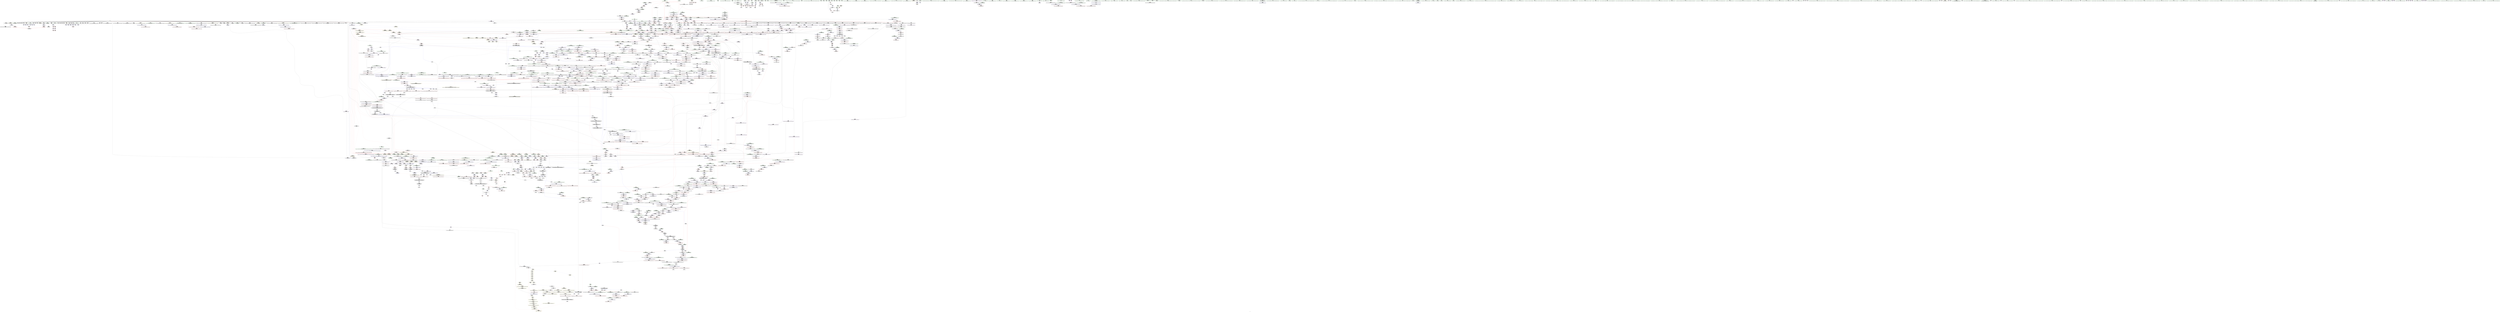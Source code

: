 digraph "SVFG" {
	label="SVFG";

	Node0x55c1774896f0 [shape=record,color=grey,label="{NodeID: 0\nNullPtr|{|<s53>159}}"];
	Node0x55c1774896f0 -> Node0x55c177921aa0[style=solid];
	Node0x55c1774896f0 -> Node0x55c177921ba0[style=solid];
	Node0x55c1774896f0 -> Node0x55c177921c70[style=solid];
	Node0x55c1774896f0 -> Node0x55c177921d40[style=solid];
	Node0x55c1774896f0 -> Node0x55c177921e10[style=solid];
	Node0x55c1774896f0 -> Node0x55c177921ee0[style=solid];
	Node0x55c1774896f0 -> Node0x55c177921fb0[style=solid];
	Node0x55c1774896f0 -> Node0x55c177922080[style=solid];
	Node0x55c1774896f0 -> Node0x55c177922150[style=solid];
	Node0x55c1774896f0 -> Node0x55c177922220[style=solid];
	Node0x55c1774896f0 -> Node0x55c1779222f0[style=solid];
	Node0x55c1774896f0 -> Node0x55c1779223c0[style=solid];
	Node0x55c1774896f0 -> Node0x55c177922490[style=solid];
	Node0x55c1774896f0 -> Node0x55c177922560[style=solid];
	Node0x55c1774896f0 -> Node0x55c177922630[style=solid];
	Node0x55c1774896f0 -> Node0x55c177922700[style=solid];
	Node0x55c1774896f0 -> Node0x55c1779227d0[style=solid];
	Node0x55c1774896f0 -> Node0x55c1779228a0[style=solid];
	Node0x55c1774896f0 -> Node0x55c177922970[style=solid];
	Node0x55c1774896f0 -> Node0x55c177922a40[style=solid];
	Node0x55c1774896f0 -> Node0x55c177922b10[style=solid];
	Node0x55c1774896f0 -> Node0x55c177922be0[style=solid];
	Node0x55c1774896f0 -> Node0x55c177922cb0[style=solid];
	Node0x55c1774896f0 -> Node0x55c177922d80[style=solid];
	Node0x55c1774896f0 -> Node0x55c177922e50[style=solid];
	Node0x55c1774896f0 -> Node0x55c177922f20[style=solid];
	Node0x55c1774896f0 -> Node0x55c177922ff0[style=solid];
	Node0x55c1774896f0 -> Node0x55c1779230c0[style=solid];
	Node0x55c1774896f0 -> Node0x55c177923190[style=solid];
	Node0x55c1774896f0 -> Node0x55c177923260[style=solid];
	Node0x55c1774896f0 -> Node0x55c177923330[style=solid];
	Node0x55c1774896f0 -> Node0x55c177923400[style=solid];
	Node0x55c1774896f0 -> Node0x55c1779234d0[style=solid];
	Node0x55c1774896f0 -> Node0x55c1779235a0[style=solid];
	Node0x55c1774896f0 -> Node0x55c177923670[style=solid];
	Node0x55c1774896f0 -> Node0x55c177923740[style=solid];
	Node0x55c1774896f0 -> Node0x55c177923810[style=solid];
	Node0x55c1774896f0 -> Node0x55c1779238e0[style=solid];
	Node0x55c1774896f0 -> Node0x55c1779239b0[style=solid];
	Node0x55c1774896f0 -> Node0x55c177923a80[style=solid];
	Node0x55c1774896f0 -> Node0x55c177923b50[style=solid];
	Node0x55c1774896f0 -> Node0x55c177923c20[style=solid];
	Node0x55c1774896f0 -> Node0x55c177923cf0[style=solid];
	Node0x55c1774896f0 -> Node0x55c177923dc0[style=solid];
	Node0x55c1774896f0 -> Node0x55c177923e90[style=solid];
	Node0x55c1774896f0 -> Node0x55c177962610[style=solid];
	Node0x55c1774896f0 -> Node0x55c177967780[style=solid];
	Node0x55c1774896f0 -> Node0x55c177967850[style=solid];
	Node0x55c1774896f0 -> Node0x55c177967920[style=solid];
	Node0x55c1774896f0 -> Node0x55c177969730[style=solid];
	Node0x55c1774896f0 -> Node0x55c176fef060[style=solid];
	Node0x55c1774896f0 -> Node0x55c1779a3680[style=solid];
	Node0x55c1774896f0 -> Node0x55c1779a4d00[style=solid];
	Node0x55c1774896f0:s53 -> Node0x55c177adef40[style=solid,color=red];
	Node0x55c177923c20 [shape=record,color=black,label="{NodeID: 443\n1459\<--3\nlpad.val\<--dummyVal\n_ZNSt6vectorIiSaIiEE17_M_realloc_insertIJRKiEEEvN9__gnu_cxx17__normal_iteratorIPiS1_EEDpOT_\n}"];
	Node0x55c177932ff0 [shape=record,color=purple,label="{NodeID: 886\n2019\<--2017\nadd.ptr\<--\n_ZNSt11__copy_moveILb1ELb1ESt26random_access_iterator_tagE8__copy_mIiEEPT_PKS3_S6_S4_\n}"];
	Node0x55c177932ff0 -> Node0x55c17793b8c0[style=solid];
	Node0x55c177a25500 [shape=record,color=yellow,style=double,label="{NodeID: 2436\n485V_1 = ENCHI(MR_485V_0)\npts\{5530000 5550000 7220000 7300000 \}\nFun[_ZN9__gnu_cxxmiIPKiSt6vectorIiSaIiEEEENS_17__normal_iteratorIT_T0_E15difference_typeERKS9_SC_]}"];
	Node0x55c177a25500 -> Node0x55c177960020[style=dashed];
	Node0x55c177a25500 -> Node0x55c1779600f0[style=dashed];
	Node0x55c177969250 [shape=record,color=blue,label="{NodeID: 1329\n1289\<--1284\n__args.addr\<--__args\n_ZNSt6vectorIiSaIiEE17_M_realloc_insertIJRKiEEEvN9__gnu_cxx17__normal_iteratorIPiS1_EEDpOT_\n}"];
	Node0x55c177969250 -> Node0x55c1779595b0[style=dashed];
	Node0x55c17791c140 [shape=record,color=green,label="{NodeID: 222\n1225\<--1226\n.addr\<--.addr_field_insensitive\n_ZN9__gnu_cxx13new_allocatorIiE10deallocateEPim\n}"];
	Node0x55c17791c140 -> Node0x55c177968bd0[style=solid];
	Node0x55c17793f610 [shape=record,color=purple,label="{NodeID: 665\n515\<--513\n_M_end_of_storage\<--\n_ZNSt6vectorIiSaIiEE9push_backERKi\n}"];
	Node0x55c17793f610 -> Node0x55c177954d60[style=solid];
	Node0x55c177ad57a0 [shape=record,color=black,label="{NodeID: 3322\n2386 = PHI(1952, )\n}"];
	Node0x55c177ad57a0 -> Node0x55c1779700d0[style=solid];
	Node0x55c1779a2c00 [shape=record,color=grey,label="{NodeID: 2215\n340 = Binary(339, 158, )\n}"];
	Node0x55c1779a2c00 -> Node0x55c1779a2d80[style=solid];
	Node0x55c17795de00 [shape=record,color=red,label="{NodeID: 1108\n1970\<--1960\n\<--__result.addr\n_ZSt13__copy_move_aILb1EPiS0_ET1_T0_S2_S1_\n|{<s0>184}}"];
	Node0x55c17795de00:s0 -> Node0x55c177adc820[style=solid,color=red];
	Node0x55c177506570 [shape=record,color=green,label="{NodeID: 1\n7\<--1\n__dso_handle\<--dummyObj\nGlob }"];
	Node0x55c177923cf0 [shape=record,color=black,label="{NodeID: 444\n1460\<--3\nlpad.val43\<--dummyVal\n_ZNSt6vectorIiSaIiEE17_M_realloc_insertIJRKiEEEvN9__gnu_cxx17__normal_iteratorIPiS1_EEDpOT_\n}"];
	Node0x55c1779330c0 [shape=record,color=red,label="{NodeID: 887\n207\<--19\n\<--stdin\nmain\n}"];
	Node0x55c1779330c0 -> Node0x55c177924060[style=solid];
	Node0x55c177969320 [shape=record,color=blue,label="{NodeID: 1330\n1291\<--1311\n__len\<--call\n_ZNSt6vectorIiSaIiEE17_M_realloc_insertIJRKiEEEvN9__gnu_cxx17__normal_iteratorIPiS1_EEDpOT_\n}"];
	Node0x55c177969320 -> Node0x55c177959680[style=dashed];
	Node0x55c177969320 -> Node0x55c177959750[style=dashed];
	Node0x55c177969320 -> Node0x55c177959820[style=dashed];
	Node0x55c17791c210 [shape=record,color=green,label="{NodeID: 223\n1234\<--1235\n_ZdlPv\<--_ZdlPv_field_insensitive\n}"];
	Node0x55c17793f6e0 [shape=record,color=purple,label="{NodeID: 666\n520\<--519\n_M_impl3\<--\n_ZNSt6vectorIiSaIiEE9push_backERKi\n}"];
	Node0x55c17793f6e0 -> Node0x55c177924a20[style=solid];
	Node0x55c177ad58e0 [shape=record,color=black,label="{NodeID: 3323\n2412 = PHI(983, )\n}"];
	Node0x55c177ad58e0 -> Node0x55c177960d20[style=solid];
	Node0x55c1779a2d80 [shape=record,color=grey,label="{NodeID: 2216\n342 = Binary(340, 341, )\n}"];
	Node0x55c1779a2d80 -> Node0x55c177963dd0[style=solid];
	Node0x55c17795ded0 [shape=record,color=red,label="{NodeID: 1109\n1980\<--1977\n\<--__it.addr\n_ZSt12__niter_baseIPiET_S1_\n}"];
	Node0x55c17795ded0 -> Node0x55c17793b4b0[style=solid];
	Node0x55c177508880 [shape=record,color=green,label="{NodeID: 2\n9\<--1\n\<--dummyObj\nCan only get source location for instruction, argument, global var or function.}"];
	Node0x55c177923dc0 [shape=record,color=black,label="{NodeID: 445\n1462\<--3\n\<--dummyVal\n_ZNSt6vectorIiSaIiEE17_M_realloc_insertIJRKiEEEvN9__gnu_cxx17__normal_iteratorIPiS1_EEDpOT_\n}"];
	Node0x55c177933190 [shape=record,color=red,label="{NodeID: 888\n216\<--24\n\<--stdout\nmain\n}"];
	Node0x55c177933190 -> Node0x55c177924130[style=solid];
	Node0x55c1779693f0 [shape=record,color=blue,label="{NodeID: 1331\n1317\<--1316\ncoerce.dive3\<--call2\n_ZNSt6vectorIiSaIiEE17_M_realloc_insertIJRKiEEEvN9__gnu_cxx17__normal_iteratorIPiS1_EEDpOT_\n|{|<s2>120}}"];
	Node0x55c1779693f0 -> Node0x55c17795a860[style=dashed];
	Node0x55c1779693f0 -> Node0x55c17795a930[style=dashed];
	Node0x55c1779693f0:s2 -> Node0x55c177a2e560[style=dashed,color=red];
	Node0x55c17791c310 [shape=record,color=green,label="{NodeID: 224\n1241\<--1242\nthis.addr\<--this.addr_field_insensitive\n_ZNSaIiED2Ev\n}"];
	Node0x55c17791c310 -> Node0x55c1779590d0[style=solid];
	Node0x55c17791c310 -> Node0x55c177968ca0[style=solid];
	Node0x55c17793f7b0 [shape=record,color=purple,label="{NodeID: 667\n523\<--522\n_M_impl4\<--\n_ZNSt6vectorIiSaIiEE9push_backERKi\n}"];
	Node0x55c177ad5a20 [shape=record,color=black,label="{NodeID: 3324\n499 = PHI(116, )\n1st arg _ZNSt6vectorIiSaIiEE9push_backERKi }"];
	Node0x55c177ad5a20 -> Node0x55c177964a00[style=solid];
	Node0x55c1779a2f00 [shape=record,color=grey,label="{NodeID: 2217\n2255 = Binary(2253, 2254, )\n}"];
	Node0x55c1779a2f00 -> Node0x55c1779a3080[style=solid];
	Node0x55c17795dfa0 [shape=record,color=red,label="{NodeID: 1110\n1998\<--1986\n\<--__first.addr\n_ZNSt11__copy_moveILb1ELb1ESt26random_access_iterator_tagE8__copy_mIiEEPT_PKS3_S6_S4_\n}"];
	Node0x55c17795dfa0 -> Node0x55c17793b650[style=solid];
	Node0x55c177567760 [shape=record,color=green,label="{NodeID: 3\n11\<--1\n.str\<--dummyObj\nGlob }"];
	Node0x55c177923e90 [shape=record,color=black,label="{NodeID: 446\n1463\<--3\n\<--dummyVal\n_ZNSt6vectorIiSaIiEE17_M_realloc_insertIJRKiEEEvN9__gnu_cxx17__normal_iteratorIPiS1_EEDpOT_\n|{<s0>140}}"];
	Node0x55c177923e90:s0 -> Node0x55c177ad9ef0[style=solid,color=red];
	Node0x55c177933260 [shape=record,color=red,label="{NodeID: 889\n229\<--26\n\<--stderr\nmain\n}"];
	Node0x55c177a25860 [shape=record,color=yellow,style=double,label="{NodeID: 2439\n485V_1 = ENCHI(MR_485V_0)\npts\{5530000 5550000 7220000 7300000 \}\nFun[_ZN9__gnu_cxxeqIPKiSt6vectorIiSaIiEEEEbRKNS_17__normal_iteratorIT_T0_EESB_]}"];
	Node0x55c177a25860 -> Node0x55c17795eca0[style=dashed];
	Node0x55c177a25860 -> Node0x55c17795ed70[style=dashed];
	Node0x55c1779694c0 [shape=record,color=blue,label="{NodeID: 1332\n1293\<--1319\n__elems_before\<--call4\n_ZNSt6vectorIiSaIiEE17_M_realloc_insertIJRKiEEEvN9__gnu_cxx17__normal_iteratorIPiS1_EEDpOT_\n}"];
	Node0x55c1779694c0 -> Node0x55c1779598f0[style=dashed];
	Node0x55c1779694c0 -> Node0x55c1779599c0[style=dashed];
	Node0x55c17791c3e0 [shape=record,color=green,label="{NodeID: 225\n1247\<--1248\n_ZN9__gnu_cxx13new_allocatorIiED2Ev\<--_ZN9__gnu_cxx13new_allocatorIiED2Ev_field_insensitive\n}"];
	Node0x55c17793f880 [shape=record,color=purple,label="{NodeID: 668\n524\<--522\n_M_finish5\<--\n_ZNSt6vectorIiSaIiEE9push_backERKi\n}"];
	Node0x55c17793f880 -> Node0x55c177954e30[style=solid];
	Node0x55c177ad5b60 [shape=record,color=black,label="{NodeID: 3325\n2407 = PHI(2370, 2378, 2384, )\n0th arg _ZSt12__niter_baseIPiSt6vectorIiSaIiEEET_N9__gnu_cxx17__normal_iteratorIS4_T0_EE }"];
	Node0x55c177ad5b60 -> Node0x55c177970340[style=solid];
	Node0x55c1779a3080 [shape=record,color=grey,label="{NodeID: 2218\n2256 = Binary(2255, 593, )\n}"];
	Node0x55c1779a3080 -> Node0x55c17793c900[style=solid];
	Node0x55c17795e070 [shape=record,color=red,label="{NodeID: 1111\n2009\<--1986\n\<--__first.addr\n_ZNSt11__copy_moveILb1ELb1ESt26random_access_iterator_tagE8__copy_mIiEEPT_PKS3_S6_S4_\n}"];
	Node0x55c17795e070 -> Node0x55c17793b7f0[style=solid];
	Node0x55c17750e1c0 [shape=record,color=green,label="{NodeID: 4\n13\<--1\n.str.2\<--dummyObj\nGlob }"];
	Node0x55c177a335b0 [shape=record,color=yellow,style=double,label="{NodeID: 2661\n40V_1 = ENCHI(MR_40V_0)\npts\{1110000 \}\nFun[_ZNKSt6vectorIiSaIiEE4sizeEv]}"];
	Node0x55c177a335b0 -> Node0x55c177955c00[style=dashed];
	Node0x55c177923f60 [shape=record,color=black,label="{NodeID: 447\n50\<--51\n\<--_ZNSt8ios_base4InitD1Ev\nCan only get source location for instruction, argument, global var or function.}"];
	Node0x55c177933330 [shape=record,color=red,label="{NodeID: 890\n381\<--26\n\<--stderr\nmain\n}"];
	Node0x55c177969590 [shape=record,color=blue,label="{NodeID: 1333\n1297\<--1323\n__new_start\<--call5\n_ZNSt6vectorIiSaIiEE17_M_realloc_insertIJRKiEEEvN9__gnu_cxx17__normal_iteratorIPiS1_EEDpOT_\n}"];
	Node0x55c177969590 -> Node0x55c177959a90[style=dashed];
	Node0x55c177969590 -> Node0x55c177959b60[style=dashed];
	Node0x55c177969590 -> Node0x55c177959c30[style=dashed];
	Node0x55c177969590 -> Node0x55c177959d00[style=dashed];
	Node0x55c177969590 -> Node0x55c177959dd0[style=dashed];
	Node0x55c177969590 -> Node0x55c177959ea0[style=dashed];
	Node0x55c177969590 -> Node0x55c177959f70[style=dashed];
	Node0x55c177969590 -> Node0x55c17795a040[style=dashed];
	Node0x55c17791c4e0 [shape=record,color=green,label="{NodeID: 226\n1252\<--1253\nthis.addr\<--this.addr_field_insensitive\n_ZN9__gnu_cxx13new_allocatorIiED2Ev\n}"];
	Node0x55c17791c4e0 -> Node0x55c1779591a0[style=solid];
	Node0x55c17791c4e0 -> Node0x55c177968d70[style=solid];
	Node0x55c17793f950 [shape=record,color=purple,label="{NodeID: 669\n531\<--530\n_M_impl6\<--\n_ZNSt6vectorIiSaIiEE9push_backERKi\n}"];
	Node0x55c177ad5e40 [shape=record,color=black,label="{NodeID: 3326\n1635 = PHI(1514, 1514, 1514, )\n0th arg _ZNKSt6vectorIiSaIiEE8max_sizeEv }"];
	Node0x55c177ad5e40 -> Node0x55c17796b060[style=solid];
	Node0x55c1779a3200 [shape=record,color=grey,label="{NodeID: 2219\n378 = Binary(377, 158, )\n}"];
	Node0x55c1779a3200 -> Node0x55c1779641e0[style=solid];
	Node0x55c17795e140 [shape=record,color=red,label="{NodeID: 1112\n1997\<--1988\n\<--__last.addr\n_ZNSt11__copy_moveILb1ELb1ESt26random_access_iterator_tagE8__copy_mIiEEPT_PKS3_S6_S4_\n}"];
	Node0x55c17795e140 -> Node0x55c17793b580[style=solid];
	Node0x55c17750b130 [shape=record,color=green,label="{NodeID: 5\n15\<--1\n.str.3\<--dummyObj\nGlob }"];
	Node0x55c177a33690 [shape=record,color=yellow,style=double,label="{NodeID: 2662\n42V_1 = ENCHI(MR_42V_0)\npts\{1110001 \}\nFun[_ZNKSt6vectorIiSaIiEE4sizeEv]}"];
	Node0x55c177a33690 -> Node0x55c177955b30[style=dashed];
	Node0x55c177924060 [shape=record,color=black,label="{NodeID: 448\n209\<--207\ncall16\<--\nmain\n}"];
	Node0x55c177933400 [shape=record,color=red,label="{NodeID: 891\n387\<--80\n\<--retval\nmain\n}"];
	Node0x55c177933400 -> Node0x55c177924470[style=solid];
	Node0x55c177a25ae0 [shape=record,color=yellow,style=double,label="{NodeID: 2441\n303V_1 = ENCHI(MR_303V_0)\npts\{803 \}\nFun[_ZNSt6vectorIiSaIiEED2Ev]}"];
	Node0x55c177a25ae0 -> Node0x55c1779664d0[style=dashed];
	Node0x55c177969660 [shape=record,color=blue,label="{NodeID: 1334\n1299\<--1327\n__new_finish\<--\n_ZNSt6vectorIiSaIiEE17_M_realloc_insertIJRKiEEEvN9__gnu_cxx17__normal_iteratorIPiS1_EEDpOT_\n}"];
	Node0x55c177969660 -> Node0x55c17795a2b0[style=dashed];
	Node0x55c177969660 -> Node0x55c17795a380[style=dashed];
	Node0x55c177969660 -> Node0x55c177969730[style=dashed];
	Node0x55c17791c5b0 [shape=record,color=green,label="{NodeID: 227\n1261\<--1262\n__a.addr\<--__a.addr_field_insensitive\n_ZNSt16allocator_traitsISaIiEE9constructIiJRKiEEEvRS0_PT_DpOT0_\n}"];
	Node0x55c17791c5b0 -> Node0x55c177959270[style=solid];
	Node0x55c17791c5b0 -> Node0x55c177968e40[style=solid];
	Node0x55c17793fa20 [shape=record,color=purple,label="{NodeID: 670\n532\<--530\n_M_finish7\<--\n_ZNSt6vectorIiSaIiEE9push_backERKi\n}"];
	Node0x55c17793fa20 -> Node0x55c177954f00[style=solid];
	Node0x55c17793fa20 -> Node0x55c177964ad0[style=solid];
	Node0x55c177ad6000 [shape=record,color=black,label="{NodeID: 3327\n783 = PHI(134, )\n0th arg _ZN9__gnu_cxx17__normal_iteratorIPKiSt6vectorIiSaIiEEEC2IPiEERKNS0_IT_NS_11__enable_ifIXsr3std10__are_sameIS9_S8_EE7__valueES5_E6__typeEEE }"];
	Node0x55c177ad6000 -> Node0x55c177966190[style=solid];
	Node0x55c1779a3380 [shape=record,color=grey,label="{NodeID: 2220\n189 = cmp(188, 190, )\n}"];
	Node0x55c17795e210 [shape=record,color=red,label="{NodeID: 1113\n2007\<--1990\n\<--__result.addr\n_ZNSt11__copy_moveILb1ELb1ESt26random_access_iterator_tagE8__copy_mIiEEPT_PKS3_S6_S4_\n}"];
	Node0x55c17795e210 -> Node0x55c17793b720[style=solid];
	Node0x55c1775411c0 [shape=record,color=green,label="{NodeID: 6\n17\<--1\n.str.4\<--dummyObj\nGlob }"];
	Node0x55c177924130 [shape=record,color=black,label="{NodeID: 449\n218\<--216\ncall22\<--\nmain\n}"];
	Node0x55c1779334d0 [shape=record,color=red,label="{NodeID: 892\n156\<--82\n\<--argc.addr\nmain\n}"];
	Node0x55c1779334d0 -> Node0x55c1779a4700[style=solid];
	Node0x55c177a25bc0 [shape=record,color=yellow,style=double,label="{NodeID: 2442\n305V_1 = ENCHI(MR_305V_0)\npts\{805 \}\nFun[_ZNSt6vectorIiSaIiEED2Ev]}"];
	Node0x55c177a25bc0 -> Node0x55c1779665a0[style=dashed];
	Node0x55c177969730 [shape=record,color=blue, style = dotted,label="{NodeID: 1335\n1299\<--3\n__new_finish\<--dummyVal\n_ZNSt6vectorIiSaIiEE17_M_realloc_insertIJRKiEEEvN9__gnu_cxx17__normal_iteratorIPiS1_EEDpOT_\n}"];
	Node0x55c177969730 -> Node0x55c17795a2b0[style=dashed];
	Node0x55c177969730 -> Node0x55c17795a380[style=dashed];
	Node0x55c177969730 -> Node0x55c177969800[style=dashed];
	Node0x55c17791c680 [shape=record,color=green,label="{NodeID: 228\n1263\<--1264\n__p.addr\<--__p.addr_field_insensitive\n_ZNSt16allocator_traitsISaIiEE9constructIiJRKiEEEvRS0_PT_DpOT0_\n}"];
	Node0x55c17791c680 -> Node0x55c177959340[style=solid];
	Node0x55c17791c680 -> Node0x55c177968f10[style=solid];
	Node0x55c17793faf0 [shape=record,color=purple,label="{NodeID: 671\n534\<--533\nincdec.ptr\<--\n_ZNSt6vectorIiSaIiEE9push_backERKi\n}"];
	Node0x55c17793faf0 -> Node0x55c177964ad0[style=solid];
	Node0x55c177ad6110 [shape=record,color=black,label="{NodeID: 3328\n784 = PHI(136, )\n1st arg _ZN9__gnu_cxx17__normal_iteratorIPKiSt6vectorIiSaIiEEEC2IPiEERKNS0_IT_NS_11__enable_ifIXsr3std10__are_sameIS9_S8_EE7__valueES5_E6__typeEEE }"];
	Node0x55c177ad6110 -> Node0x55c177966260[style=solid];
	Node0x55c1779a3500 [shape=record,color=grey,label="{NodeID: 2221\n227 = cmp(225, 226, )\n}"];
	Node0x55c17795e2e0 [shape=record,color=red,label="{NodeID: 1114\n2017\<--1990\n\<--__result.addr\n_ZNSt11__copy_moveILb1ELb1ESt26random_access_iterator_tagE8__copy_mIiEEPT_PKS3_S6_S4_\n}"];
	Node0x55c17795e2e0 -> Node0x55c177932ff0[style=solid];
	Node0x55c1779142a0 [shape=record,color=green,label="{NodeID: 7\n19\<--1\nstdin\<--dummyObj\nGlob }"];
	Node0x55c177924200 [shape=record,color=black,label="{NodeID: 450\n332\<--329\nconv\<--call56\nmain\n}"];
	Node0x55c177924200 -> Node0x55c177963c30[style=solid];
	Node0x55c1779335a0 [shape=record,color=red,label="{NodeID: 893\n188\<--82\n\<--argc.addr\nmain\n}"];
	Node0x55c1779335a0 -> Node0x55c1779a3380[style=solid];
	Node0x55c177a25ca0 [shape=record,color=yellow,style=double,label="{NodeID: 2443\n40V_1 = ENCHI(MR_40V_0)\npts\{1110000 \}\nFun[_ZNSt6vectorIiSaIiEED2Ev]|{|<s1>81|<s2>82}}"];
	Node0x55c177a25ca0 -> Node0x55c177956c40[style=dashed];
	Node0x55c177a25ca0:s1 -> Node0x55c177a2eba0[style=dashed,color=red];
	Node0x55c177a25ca0:s2 -> Node0x55c177a2eba0[style=dashed,color=red];
	Node0x55c177969800 [shape=record,color=blue,label="{NodeID: 1336\n1299\<--1348\n__new_finish\<--call11\n_ZNSt6vectorIiSaIiEE17_M_realloc_insertIJRKiEEEvN9__gnu_cxx17__normal_iteratorIPiS1_EEDpOT_\n}"];
	Node0x55c177969800 -> Node0x55c17795a110[style=dashed];
	Node0x55c177969800 -> Node0x55c1779698d0[style=dashed];
	Node0x55c177924b60 [shape=record,color=green,label="{NodeID: 229\n1265\<--1266\n__args.addr\<--__args.addr_field_insensitive\n_ZNSt16allocator_traitsISaIiEE9constructIiJRKiEEEvRS0_PT_DpOT0_\n}"];
	Node0x55c177924b60 -> Node0x55c177959410[style=solid];
	Node0x55c177924b60 -> Node0x55c177968fe0[style=solid];
	Node0x55c17793fbc0 [shape=record,color=purple,label="{NodeID: 672\n561\<--552\ncoerce.dive\<--ref.tmp\n_ZNKSt6vectorIiSaIiEE5emptyEv\n}"];
	Node0x55c17793fbc0 -> Node0x55c177964d40[style=solid];
	Node0x55c177ad6220 [shape=record,color=black,label="{NodeID: 3329\n960 = PHI(848, )\n0th arg _ZNK9__gnu_cxx5__ops15_Iter_less_iterclINS_17__normal_iteratorIPiSt6vectorIiSaIiEEEES8_EEbT_T0_ }"];
	Node0x55c177ad6220 -> Node0x55c177967370[style=solid];
	Node0x55c1779a3680 [shape=record,color=grey,label="{NodeID: 2222\n1174 = cmp(1173, 3, )\n}"];
	Node0x55c17795e3b0 [shape=record,color=red,label="{NodeID: 1115\n2004\<--1992\n\<--_Num\n_ZNSt11__copy_moveILb1ELb1ESt26random_access_iterator_tagE8__copy_mIiEEPT_PKS3_S6_S4_\n}"];
	Node0x55c17795e3b0 -> Node0x55c1779a4400[style=solid];
	Node0x55c177914360 [shape=record,color=green,label="{NodeID: 8\n20\<--1\n.str.5\<--dummyObj\nGlob }"];
	Node0x55c1779242d0 [shape=record,color=black,label="{NodeID: 451\n337\<--334\nconv58\<--call57\nmain\n}"];
	Node0x55c1779242d0 -> Node0x55c177963d00[style=solid];
	Node0x55c177933670 [shape=record,color=red,label="{NodeID: 894\n160\<--84\n\<--argv.addr\nmain\n}"];
	Node0x55c177933670 -> Node0x55c17793f060[style=solid];
	Node0x55c177a25d80 [shape=record,color=yellow,style=double,label="{NodeID: 2444\n42V_1 = ENCHI(MR_42V_0)\npts\{1110001 \}\nFun[_ZNSt6vectorIiSaIiEED2Ev]}"];
	Node0x55c177a25d80 -> Node0x55c177956d10[style=dashed];
	Node0x55c1779698d0 [shape=record,color=blue,label="{NodeID: 1337\n1299\<--1353\n__new_finish\<--incdec.ptr\n_ZNSt6vectorIiSaIiEE17_M_realloc_insertIJRKiEEEvN9__gnu_cxx17__normal_iteratorIPiS1_EEDpOT_\n}"];
	Node0x55c1779698d0 -> Node0x55c17795a1e0[style=dashed];
	Node0x55c1779698d0 -> Node0x55c17795a2b0[style=dashed];
	Node0x55c1779698d0 -> Node0x55c17795a380[style=dashed];
	Node0x55c1779698d0 -> Node0x55c1779699a0[style=dashed];
	Node0x55c177924c30 [shape=record,color=green,label="{NodeID: 230\n1275\<--1276\n_ZSt7forwardIRKiEOT_RNSt16remove_referenceIS2_E4typeE\<--_ZSt7forwardIRKiEOT_RNSt16remove_referenceIS2_E4typeE_field_insensitive\n}"];
	Node0x55c17793fc90 [shape=record,color=purple,label="{NodeID: 673\n566\<--554\ncoerce.dive4\<--ref.tmp2\n_ZNKSt6vectorIiSaIiEE5emptyEv\n}"];
	Node0x55c17793fc90 -> Node0x55c177964e10[style=solid];
	Node0x55c177ad6330 [shape=record,color=black,label="{NodeID: 3330\n961 = PHI(886, )\n1st arg _ZNK9__gnu_cxx5__ops15_Iter_less_iterclINS_17__normal_iteratorIPiSt6vectorIiSaIiEEEES8_EEbT_T0_ }"];
	Node0x55c177ad6330 -> Node0x55c1779671d0[style=solid];
	Node0x55c1779a3800 [shape=record,color=grey,label="{NodeID: 2223\n1562 = cmp(1561, 1563, )\n}"];
	Node0x55c17795e480 [shape=record,color=red,label="{NodeID: 1116\n2011\<--1992\n\<--_Num\n_ZNSt11__copy_moveILb1ELb1ESt26random_access_iterator_tagE8__copy_mIiEEPT_PKS3_S6_S4_\n}"];
	Node0x55c17795e480 -> Node0x55c1779a2600[style=solid];
	Node0x55c177913cc0 [shape=record,color=green,label="{NodeID: 9\n22\<--1\n.str.6\<--dummyObj\nGlob }"];
	Node0x55c1779243a0 [shape=record,color=black,label="{NodeID: 452\n355\<--354\nconv69\<--\nmain\n|{<s0>43}}"];
	Node0x55c1779243a0:s0 -> Node0x55c177ad9e20[style=solid,color=red];
	Node0x55c177933740 [shape=record,color=red,label="{NodeID: 895\n192\<--84\n\<--argv.addr\nmain\n}"];
	Node0x55c177933740 -> Node0x55c17793f130[style=solid];
	Node0x55c177a25e60 [shape=record,color=yellow,style=double,label="{NodeID: 2445\n44V_1 = ENCHI(MR_44V_0)\npts\{1110002 \}\nFun[_ZNSt6vectorIiSaIiEED2Ev]|{<s0>81|<s1>82}}"];
	Node0x55c177a25e60:s0 -> Node0x55c177a2e7f0[style=dashed,color=red];
	Node0x55c177a25e60:s1 -> Node0x55c177a2e7f0[style=dashed,color=red];
	Node0x55c1779699a0 [shape=record,color=blue,label="{NodeID: 1338\n1299\<--1364\n__new_finish\<--call16\n_ZNSt6vectorIiSaIiEE17_M_realloc_insertIJRKiEEEvN9__gnu_cxx17__normal_iteratorIPiS1_EEDpOT_\n}"];
	Node0x55c1779699a0 -> Node0x55c17795a450[style=dashed];
	Node0x55c177924d30 [shape=record,color=green,label="{NodeID: 231\n1278\<--1279\n_ZN9__gnu_cxx13new_allocatorIiE9constructIiJRKiEEEvPT_DpOT0_\<--_ZN9__gnu_cxx13new_allocatorIiE9constructIiJRKiEEEvPT_DpOT0__field_insensitive\n}"];
	Node0x55c17793fd60 [shape=record,color=purple,label="{NodeID: 674\n635\<--598\ncoerce.dive6\<--retval\n_ZSt11min_elementIN9__gnu_cxx17__normal_iteratorIPiSt6vectorIiSaIiEEEEET_S7_S7_\n}"];
	Node0x55c17793fd60 -> Node0x55c1779653c0[style=solid];
	Node0x55c177ad6440 [shape=record,color=black,label="{NodeID: 3331\n962 = PHI(888, )\n2nd arg _ZNK9__gnu_cxx5__ops15_Iter_less_iterclINS_17__normal_iteratorIPiSt6vectorIiSaIiEEEES8_EEbT_T0_ }"];
	Node0x55c177ad6440 -> Node0x55c1779672a0[style=solid];
	Node0x55c1779a3980 [shape=record,color=grey,label="{NodeID: 2224\n517 = cmp(512, 516, )\n}"];
	Node0x55c17795e550 [shape=record,color=red,label="{NodeID: 1117\n2018\<--1992\n\<--_Num\n_ZNSt11__copy_moveILb1ELb1ESt26random_access_iterator_tagE8__copy_mIiEEPT_PKS3_S6_S4_\n}"];
	Node0x55c177913dc0 [shape=record,color=green,label="{NodeID: 10\n24\<--1\nstdout\<--dummyObj\nGlob }"];
	Node0x55c177a33b80 [shape=record,color=yellow,style=double,label="{NodeID: 2667\n38V_1 = ENCHI(MR_38V_0)\npts\{1744 \}\nFun[_ZNSt6vectorIiSaIiEE8_M_eraseEN9__gnu_cxx17__normal_iteratorIPiS1_EE]|{|<s1>196}}"];
	Node0x55c177a33b80 -> Node0x55c1779f1b00[style=dashed];
	Node0x55c177a33b80:s1 -> Node0x55c177a2a420[style=dashed,color=red];
	Node0x55c177924470 [shape=record,color=black,label="{NodeID: 453\n77\<--387\nmain_ret\<--\nmain\n}"];
	Node0x55c177933810 [shape=record,color=red,label="{NodeID: 896\n391\<--90\nexn\<--exn.slot\nmain\n}"];
	Node0x55c177969a70 [shape=record,color=blue,label="{NodeID: 1339\n1301\<--1368\nexn.slot\<--\n_ZNSt6vectorIiSaIiEE17_M_realloc_insertIJRKiEEEvN9__gnu_cxx17__normal_iteratorIPiS1_EEDpOT_\n}"];
	Node0x55c177969a70 -> Node0x55c17795a520[style=dashed];
	Node0x55c177969a70 -> Node0x55c177969c10[style=dashed];
	Node0x55c177924e30 [shape=record,color=green,label="{NodeID: 232\n1285\<--1286\n__position\<--__position_field_insensitive\n_ZNSt6vectorIiSaIiEE17_M_realloc_insertIJRKiEEEvN9__gnu_cxx17__normal_iteratorIPiS1_EEDpOT_\n|{|<s1>120|<s2>124|<s3>127}}"];
	Node0x55c177924e30 -> Node0x55c177943710[style=solid];
	Node0x55c177924e30:s1 -> Node0x55c177adb1a0[style=solid,color=red];
	Node0x55c177924e30:s2 -> Node0x55c177adde10[style=solid,color=red];
	Node0x55c177924e30:s3 -> Node0x55c177adde10[style=solid,color=red];
	Node0x55c17793fe30 [shape=record,color=purple,label="{NodeID: 675\n637\<--598\ncoerce.dive7\<--retval\n_ZSt11min_elementIN9__gnu_cxx17__normal_iteratorIPiSt6vectorIiSaIiEEEEET_S7_S7_\n}"];
	Node0x55c17793fe30 -> Node0x55c177955650[style=solid];
	Node0x55c177ad6550 [shape=record,color=black,label="{NodeID: 3332\n1469 = PHI(1271, )\n0th arg _ZN9__gnu_cxx13new_allocatorIiE9constructIiJRKiEEEvPT_DpOT0_ }"];
	Node0x55c177ad6550 -> Node0x55c17796a020[style=solid];
	Node0x55c1779a3b00 [shape=record,color=grey,label="{NodeID: 2225\n706 = cmp(703, 705, )\n}"];
	Node0x55c17795e620 [shape=record,color=red,label="{NodeID: 1118\n2031\<--2028\n\<--__it.addr\n_ZSt12__miter_baseIPiET_S1_\n}"];
	Node0x55c17795e620 -> Node0x55c17793b990[style=solid];
	Node0x55c177914880 [shape=record,color=green,label="{NodeID: 11\n25\<--1\n_ZSt3cin\<--dummyObj\nGlob }"];
	Node0x55c177924540 [shape=record,color=black,label="{NodeID: 454\n483\<--482\n\<--this1\n_ZNSt6vectorIiSaIiEEC2Ev\n|{<s0>56}}"];
	Node0x55c177924540:s0 -> Node0x55c177ad8690[style=solid,color=red];
	Node0x55c1779338e0 [shape=record,color=red,label="{NodeID: 897\n392\<--92\nsel\<--ehselector.slot\nmain\n}"];
	Node0x55c177969b40 [shape=record,color=blue,label="{NodeID: 1340\n1303\<--1370\nehselector.slot\<--\n_ZNSt6vectorIiSaIiEE17_M_realloc_insertIJRKiEEEvN9__gnu_cxx17__normal_iteratorIPiS1_EEDpOT_\n}"];
	Node0x55c177969b40 -> Node0x55c177969ce0[style=dashed];
	Node0x55c177924f00 [shape=record,color=green,label="{NodeID: 233\n1287\<--1288\nthis.addr\<--this.addr_field_insensitive\n_ZNSt6vectorIiSaIiEE17_M_realloc_insertIJRKiEEEvN9__gnu_cxx17__normal_iteratorIPiS1_EEDpOT_\n}"];
	Node0x55c177924f00 -> Node0x55c1779594e0[style=solid];
	Node0x55c177924f00 -> Node0x55c177969180[style=solid];
	Node0x55c17793ff00 [shape=record,color=purple,label="{NodeID: 676\n612\<--600\ncoerce.dive\<--__first\n_ZSt11min_elementIN9__gnu_cxx17__normal_iteratorIPiSt6vectorIiSaIiEEEEET_S7_S7_\n}"];
	Node0x55c17793ff00 -> Node0x55c177965080[style=solid];
	Node0x55c177ad6660 [shape=record,color=black,label="{NodeID: 3333\n1470 = PHI(1272, )\n1st arg _ZN9__gnu_cxx13new_allocatorIiE9constructIiJRKiEEEvPT_DpOT0_ }"];
	Node0x55c177ad6660 -> Node0x55c17796a0f0[style=solid];
	Node0x55c1779a3c80 [shape=record,color=grey,label="{NodeID: 2226\n2084 = cmp(2080, 2083, )\n}"];
	Node0x55c1779a3c80 -> Node0x55c17793bb30[style=solid];
	Node0x55c17795e6f0 [shape=record,color=red,label="{NodeID: 1119\n2038\<--2035\nthis1\<--this.addr\n_ZNKSt13move_iteratorIPiE4baseEv\n}"];
	Node0x55c17795e6f0 -> Node0x55c17792f3d0[style=solid];
	Node0x55c177914910 [shape=record,color=green,label="{NodeID: 12\n26\<--1\nstderr\<--dummyObj\nGlob }"];
	Node0x55c177a33d70 [shape=record,color=yellow,style=double,label="{NodeID: 2669\n40V_1 = ENCHI(MR_40V_0)\npts\{1110000 \}\nFun[_ZNSt6vectorIiSaIiEE8_M_eraseEN9__gnu_cxx17__normal_iteratorIPiS1_EE]|{<s0>191|<s1>194}}"];
	Node0x55c177a33d70:s0 -> Node0x55c177a35880[style=dashed,color=red];
	Node0x55c177a33d70:s1 -> Node0x55c177a35880[style=dashed,color=red];
	Node0x55c177924610 [shape=record,color=black,label="{NodeID: 455\n509\<--508\n\<--this1\n_ZNSt6vectorIiSaIiEE9push_backERKi\n}"];
	Node0x55c177924610 -> Node0x55c17793f3a0[style=solid];
	Node0x55c177924610 -> Node0x55c17793f470[style=solid];
	Node0x55c1779339b0 [shape=record,color=red,label="{NodeID: 898\n232\<--98\n\<--shift\nmain\n}"];
	Node0x55c1779339b0 -> Node0x55c1779a1880[style=solid];
	Node0x55c177969c10 [shape=record,color=blue,label="{NodeID: 1341\n1301\<--1389\nexn.slot\<--\n_ZNSt6vectorIiSaIiEE17_M_realloc_insertIJRKiEEEvN9__gnu_cxx17__normal_iteratorIPiS1_EEDpOT_\n}"];
	Node0x55c177969c10 -> Node0x55c17795a5f0[style=dashed];
	Node0x55c177924fd0 [shape=record,color=green,label="{NodeID: 234\n1289\<--1290\n__args.addr\<--__args.addr_field_insensitive\n_ZNSt6vectorIiSaIiEE17_M_realloc_insertIJRKiEEEvN9__gnu_cxx17__normal_iteratorIPiS1_EEDpOT_\n}"];
	Node0x55c177924fd0 -> Node0x55c1779595b0[style=solid];
	Node0x55c177924fd0 -> Node0x55c177969250[style=solid];
	Node0x55c17793ffd0 [shape=record,color=purple,label="{NodeID: 677\n614\<--602\ncoerce.dive1\<--__last\n_ZSt11min_elementIN9__gnu_cxx17__normal_iteratorIPiSt6vectorIiSaIiEEEEET_S7_S7_\n}"];
	Node0x55c17793ffd0 -> Node0x55c177965150[style=solid];
	Node0x55c177ad67a0 [shape=record,color=black,label="{NodeID: 3334\n1471 = PHI(1274, )\n2nd arg _ZN9__gnu_cxx13new_allocatorIiE9constructIiJRKiEEEvPT_DpOT0_ }"];
	Node0x55c177ad67a0 -> Node0x55c17796a1c0[style=solid];
	Node0x55c1779a3e00 [shape=record,color=grey,label="{NodeID: 2227\n258 = cmp(256, 257, )\n}"];
	Node0x55c17795e7c0 [shape=record,color=red,label="{NodeID: 1120\n2040\<--2039\n\<--_M_current\n_ZNKSt13move_iteratorIPiE4baseEv\n}"];
	Node0x55c17795e7c0 -> Node0x55c17793ba60[style=solid];
	Node0x55c177914a10 [shape=record,color=green,label="{NodeID: 13\n27\<--1\n.str.7\<--dummyObj\nGlob }"];
	Node0x55c177a33e50 [shape=record,color=yellow,style=double,label="{NodeID: 2670\n42V_1 = ENCHI(MR_42V_0)\npts\{1110001 \}\nFun[_ZNSt6vectorIiSaIiEE8_M_eraseEN9__gnu_cxx17__normal_iteratorIPiS1_EE]|{|<s2>191|<s3>194}}"];
	Node0x55c177a33e50 -> Node0x55c17795fc10[style=dashed];
	Node0x55c177a33e50 -> Node0x55c17796efc0[style=dashed];
	Node0x55c177a33e50:s2 -> Node0x55c177a35880[style=dashed,color=red];
	Node0x55c177a33e50:s3 -> Node0x55c177a35880[style=dashed,color=red];
	Node0x55c1779246e0 [shape=record,color=black,label="{NodeID: 456\n513\<--508\n\<--this1\n_ZNSt6vectorIiSaIiEE9push_backERKi\n}"];
	Node0x55c1779246e0 -> Node0x55c17793f540[style=solid];
	Node0x55c1779246e0 -> Node0x55c17793f610[style=solid];
	Node0x55c177933a80 [shape=record,color=red,label="{NodeID: 899\n239\<--98\n\<--shift\nmain\n}"];
	Node0x55c177933a80 -> Node0x55c1779a1b80[style=solid];
	Node0x55c177a26210 [shape=record,color=yellow,style=double,label="{NodeID: 2449\n28V_1 = ENCHI(MR_28V_0)\npts\{117 \}\nFun[_ZNSt6vectorIiSaIiEE17_M_realloc_insertIJRKiEEEvN9__gnu_cxx17__normal_iteratorIPiS1_EEDpOT_]|{<s0>123}}"];
	Node0x55c177a26210:s0 -> Node0x55c177a297a0[style=dashed,color=red];
	Node0x55c177969ce0 [shape=record,color=blue,label="{NodeID: 1342\n1303\<--1391\nehselector.slot\<--\n_ZNSt6vectorIiSaIiEE17_M_realloc_insertIJRKiEEEvN9__gnu_cxx17__normal_iteratorIPiS1_EEDpOT_\n}"];
	Node0x55c177969ce0 -> Node0x55c17795a6c0[style=dashed];
	Node0x55c1779250a0 [shape=record,color=green,label="{NodeID: 235\n1291\<--1292\n__len\<--__len_field_insensitive\n_ZNSt6vectorIiSaIiEE17_M_realloc_insertIJRKiEEEvN9__gnu_cxx17__normal_iteratorIPiS1_EEDpOT_\n}"];
	Node0x55c1779250a0 -> Node0x55c177959680[style=solid];
	Node0x55c1779250a0 -> Node0x55c177959750[style=solid];
	Node0x55c1779250a0 -> Node0x55c177959820[style=solid];
	Node0x55c1779250a0 -> Node0x55c177969320[style=solid];
	Node0x55c1779400a0 [shape=record,color=purple,label="{NodeID: 678\n628\<--604\ncoerce.dive4\<--agg.tmp\n_ZSt11min_elementIN9__gnu_cxx17__normal_iteratorIPiSt6vectorIiSaIiEEEEET_S7_S7_\n}"];
	Node0x55c1779400a0 -> Node0x55c1779554b0[style=solid];
	Node0x55c177ad68e0 [shape=record,color=black,label="{NodeID: 3335\n1186 = PHI(1118, 1128, )\n0th arg _ZNSt12_Vector_baseIiSaIiEE12_Vector_implD2Ev }"];
	Node0x55c177ad68e0 -> Node0x55c1779686f0[style=solid];
	Node0x55c1779a3f80 [shape=record,color=grey,label="{NodeID: 2228\n1521 = cmp(1519, 1520, )\n}"];
	Node0x55c17795e890 [shape=record,color=red,label="{NodeID: 1121\n2051\<--2045\nthis1\<--this.addr\n_ZNSt13move_iteratorIPiEC2ES0_\n}"];
	Node0x55c17795e890 -> Node0x55c17792f4a0[style=solid];
	Node0x55c177914b10 [shape=record,color=green,label="{NodeID: 14\n29\<--1\n.str.8\<--dummyObj\nGlob }"];
	Node0x55c1779247b0 [shape=record,color=black,label="{NodeID: 457\n519\<--508\n\<--this1\n_ZNSt6vectorIiSaIiEE9push_backERKi\n}"];
	Node0x55c1779247b0 -> Node0x55c17793f6e0[style=solid];
	Node0x55c177933b50 [shape=record,color=red,label="{NodeID: 900\n226\<--104\n\<--tests\nmain\n}"];
	Node0x55c177933b50 -> Node0x55c1779a3500[style=solid];
	Node0x55c177969db0 [shape=record,color=blue,label="{NodeID: 1343\n1442\<--1439\n_M_start36\<--\n_ZNSt6vectorIiSaIiEE17_M_realloc_insertIJRKiEEEvN9__gnu_cxx17__normal_iteratorIPiS1_EEDpOT_\n|{<s0>60}}"];
	Node0x55c177969db0:s0 -> Node0x55c177a03330[style=dashed,color=blue];
	Node0x55c177925170 [shape=record,color=green,label="{NodeID: 236\n1293\<--1294\n__elems_before\<--__elems_before_field_insensitive\n_ZNSt6vectorIiSaIiEE17_M_realloc_insertIJRKiEEEvN9__gnu_cxx17__normal_iteratorIPiS1_EEDpOT_\n}"];
	Node0x55c177925170 -> Node0x55c1779598f0[style=solid];
	Node0x55c177925170 -> Node0x55c1779599c0[style=solid];
	Node0x55c177925170 -> Node0x55c1779694c0[style=solid];
	Node0x55c177940170 [shape=record,color=purple,label="{NodeID: 679\n630\<--606\ncoerce.dive5\<--agg.tmp2\n_ZSt11min_elementIN9__gnu_cxx17__normal_iteratorIPiSt6vectorIiSaIiEEEEET_S7_S7_\n}"];
	Node0x55c177940170 -> Node0x55c177955580[style=solid];
	Node0x55c177ad6af0 [shape=record,color=black,label="{NodeID: 3336\n1753 = PHI(1609, )\n0th arg _ZSt22__uninitialized_copy_aISt13move_iteratorIPiES1_iET0_T_S4_S3_RSaIT1_E }"];
	Node0x55c177ad6af0 -> Node0x55c17796baf0[style=solid];
	Node0x55c1779a4100 [shape=record,color=grey,label="{NodeID: 2229\n981 = cmp(978, 980, )\n}"];
	Node0x55c1779a4100 -> Node0x55c177937210[style=solid];
	Node0x55c17795e960 [shape=record,color=red,label="{NodeID: 1122\n2053\<--2047\n\<--__i.addr\n_ZNSt13move_iteratorIPiEC2ES0_\n}"];
	Node0x55c17795e960 -> Node0x55c17796dc40[style=solid];
	Node0x55c177914c10 [shape=record,color=green,label="{NodeID: 15\n31\<--1\n.str.9\<--dummyObj\nGlob }"];
	Node0x55c177924880 [shape=record,color=black,label="{NodeID: 458\n522\<--508\n\<--this1\n_ZNSt6vectorIiSaIiEE9push_backERKi\n}"];
	Node0x55c177924880 -> Node0x55c17793f7b0[style=solid];
	Node0x55c177924880 -> Node0x55c17793f880[style=solid];
	Node0x55c177933c20 [shape=record,color=red,label="{NodeID: 901\n225\<--106\n\<--test\nmain\n}"];
	Node0x55c177933c20 -> Node0x55c1779a3500[style=solid];
	Node0x55c177969e80 [shape=record,color=blue,label="{NodeID: 1344\n1447\<--1444\n_M_finish38\<--\n_ZNSt6vectorIiSaIiEE17_M_realloc_insertIJRKiEEEvN9__gnu_cxx17__normal_iteratorIPiS1_EEDpOT_\n|{<s0>60}}"];
	Node0x55c177969e80:s0 -> Node0x55c177a03830[style=dashed,color=blue];
	Node0x55c177925240 [shape=record,color=green,label="{NodeID: 237\n1295\<--1296\nref.tmp\<--ref.tmp_field_insensitive\n_ZNSt6vectorIiSaIiEE17_M_realloc_insertIJRKiEEEvN9__gnu_cxx17__normal_iteratorIPiS1_EEDpOT_\n|{|<s1>120}}"];
	Node0x55c177925240 -> Node0x55c1779437e0[style=solid];
	Node0x55c177925240:s1 -> Node0x55c177adb270[style=solid,color=red];
	Node0x55c177940240 [shape=record,color=purple,label="{NodeID: 680\n2423\<--616\noffset_0\<--\n}"];
	Node0x55c177940240 -> Node0x55c177965220[style=solid];
	Node0x55c177ad6c00 [shape=record,color=black,label="{NodeID: 3337\n1754 = PHI(1611, )\n1st arg _ZSt22__uninitialized_copy_aISt13move_iteratorIPiES1_iET0_T_S4_S3_RSaIT1_E }"];
	Node0x55c177ad6c00 -> Node0x55c17796bbc0[style=solid];
	Node0x55c1779a4280 [shape=record,color=grey,label="{NodeID: 2230\n929 = cmp(925, 928, )\n}"];
	Node0x55c1779a4280 -> Node0x55c177936fa0[style=solid];
	Node0x55c17795ea30 [shape=record,color=red,label="{NodeID: 1123\n2065\<--2059\nthis1\<--this.addr\n_ZN9__gnu_cxx13new_allocatorIiE7destroyIiEEvPT_\n}"];
	Node0x55c177914d10 [shape=record,color=green,label="{NodeID: 16\n33\<--1\n.str.10\<--dummyObj\nGlob }"];
	Node0x55c177924950 [shape=record,color=black,label="{NodeID: 459\n530\<--508\n\<--this1\n_ZNSt6vectorIiSaIiEE9push_backERKi\n}"];
	Node0x55c177924950 -> Node0x55c17793f950[style=solid];
	Node0x55c177924950 -> Node0x55c17793fa20[style=solid];
	Node0x55c177933cf0 [shape=record,color=red,label="{NodeID: 902\n231\<--106\n\<--test\nmain\n}"];
	Node0x55c177933cf0 -> Node0x55c1779a1880[style=solid];
	Node0x55c177969f50 [shape=record,color=blue,label="{NodeID: 1345\n1454\<--1451\n_M_end_of_storage41\<--add.ptr39\n_ZNSt6vectorIiSaIiEE17_M_realloc_insertIJRKiEEEvN9__gnu_cxx17__normal_iteratorIPiS1_EEDpOT_\n|{<s0>60}}"];
	Node0x55c177969f50:s0 -> Node0x55c177a03d30[style=dashed,color=blue];
	Node0x55c177925310 [shape=record,color=green,label="{NodeID: 238\n1297\<--1298\n__new_start\<--__new_start_field_insensitive\n_ZNSt6vectorIiSaIiEE17_M_realloc_insertIJRKiEEEvN9__gnu_cxx17__normal_iteratorIPiS1_EEDpOT_\n}"];
	Node0x55c177925310 -> Node0x55c177959a90[style=solid];
	Node0x55c177925310 -> Node0x55c177959b60[style=solid];
	Node0x55c177925310 -> Node0x55c177959c30[style=solid];
	Node0x55c177925310 -> Node0x55c177959d00[style=solid];
	Node0x55c177925310 -> Node0x55c177959dd0[style=solid];
	Node0x55c177925310 -> Node0x55c177959ea0[style=solid];
	Node0x55c177925310 -> Node0x55c177959f70[style=solid];
	Node0x55c177925310 -> Node0x55c17795a040[style=solid];
	Node0x55c177925310 -> Node0x55c177969590[style=solid];
	Node0x55c177940310 [shape=record,color=purple,label="{NodeID: 681\n2424\<--617\noffset_0\<--\n}"];
	Node0x55c177940310 -> Node0x55c177960df0[style=solid];
	Node0x55c177ad6d10 [shape=record,color=black,label="{NodeID: 3338\n1755 = PHI(1606, )\n2nd arg _ZSt22__uninitialized_copy_aISt13move_iteratorIPiES1_iET0_T_S4_S3_RSaIT1_E }"];
	Node0x55c177ad6d10 -> Node0x55c17796bc90[style=solid];
	Node0x55c1779a4400 [shape=record,color=grey,label="{NodeID: 2231\n2005 = cmp(2004, 1563, )\n}"];
	Node0x55c17795eb00 [shape=record,color=red,label="{NodeID: 1124\n2076\<--2070\n\<--__lhs.addr\n_ZN9__gnu_cxxeqIPKiSt6vectorIiSaIiEEEEbRKNS_17__normal_iteratorIT_T0_EESB_\n|{<s0>186}}"];
	Node0x55c17795eb00:s0 -> Node0x55c177adeb50[style=solid,color=red];
	Node0x55c177914e10 [shape=record,color=green,label="{NodeID: 17\n35\<--1\n.str.11\<--dummyObj\nGlob }"];
	Node0x55c177924a20 [shape=record,color=black,label="{NodeID: 460\n521\<--520\n\<--_M_impl3\n_ZNSt6vectorIiSaIiEE9push_backERKi\n|{<s0>58}}"];
	Node0x55c177924a20:s0 -> Node0x55c177ad9ae0[style=solid,color=red];
	Node0x55c177933dc0 [shape=record,color=red,label="{NodeID: 903\n238\<--106\n\<--test\nmain\n}"];
	Node0x55c177933dc0 -> Node0x55c1779a1b80[style=solid];
	Node0x55c17796a020 [shape=record,color=blue,label="{NodeID: 1346\n1472\<--1469\nthis.addr\<--this\n_ZN9__gnu_cxx13new_allocatorIiE9constructIiJRKiEEEvPT_DpOT0_\n}"];
	Node0x55c17796a020 -> Node0x55c17795aee0[style=dashed];
	Node0x55c1779253e0 [shape=record,color=green,label="{NodeID: 239\n1299\<--1300\n__new_finish\<--__new_finish_field_insensitive\n_ZNSt6vectorIiSaIiEE17_M_realloc_insertIJRKiEEEvN9__gnu_cxx17__normal_iteratorIPiS1_EEDpOT_\n}"];
	Node0x55c1779253e0 -> Node0x55c17795a110[style=solid];
	Node0x55c1779253e0 -> Node0x55c17795a1e0[style=solid];
	Node0x55c1779253e0 -> Node0x55c17795a2b0[style=solid];
	Node0x55c1779253e0 -> Node0x55c17795a380[style=solid];
	Node0x55c1779253e0 -> Node0x55c17795a450[style=solid];
	Node0x55c1779253e0 -> Node0x55c177969660[style=solid];
	Node0x55c1779253e0 -> Node0x55c177969730[style=solid];
	Node0x55c1779253e0 -> Node0x55c177969800[style=solid];
	Node0x55c1779253e0 -> Node0x55c1779698d0[style=solid];
	Node0x55c1779253e0 -> Node0x55c1779699a0[style=solid];
	Node0x55c1779403e0 [shape=record,color=purple,label="{NodeID: 682\n2426\<--622\noffset_0\<--\n}"];
	Node0x55c1779403e0 -> Node0x55c1779652f0[style=solid];
	Node0x55c177ad6e20 [shape=record,color=black,label="{NodeID: 3339\n1756 = PHI(1607, )\n3rd arg _ZSt22__uninitialized_copy_aISt13move_iteratorIPiES1_iET0_T_S4_S3_RSaIT1_E }"];
	Node0x55c177ad6e20 -> Node0x55c17796bd60[style=solid];
	Node0x55c1779a4580 [shape=record,color=grey,label="{NodeID: 2232\n946 = cmp(942, 945, )\n}"];
	Node0x55c1779a4580 -> Node0x55c177937070[style=solid];
	Node0x55c17795ebd0 [shape=record,color=red,label="{NodeID: 1125\n2081\<--2072\n\<--__rhs.addr\n_ZN9__gnu_cxxeqIPKiSt6vectorIiSaIiEEEEbRKNS_17__normal_iteratorIT_T0_EESB_\n|{<s0>187}}"];
	Node0x55c17795ebd0:s0 -> Node0x55c177adeb50[style=solid,color=red];
	Node0x55c177914f10 [shape=record,color=green,label="{NodeID: 18\n38\<--1\n\<--dummyObj\nCan only get source location for instruction, argument, global var or function.}"];
	Node0x55c177935030 [shape=record,color=black,label="{NodeID: 461\n548\<--568\n_ZNKSt6vectorIiSaIiEE5emptyEv_ret\<--call5\n_ZNKSt6vectorIiSaIiEE5emptyEv\n|{<s0>34}}"];
	Node0x55c177935030:s0 -> Node0x55c177acd0b0[style=solid,color=blue];
	Node0x55c177933e90 [shape=record,color=red,label="{NodeID: 904\n377\<--106\n\<--test\nmain\n}"];
	Node0x55c177933e90 -> Node0x55c1779a3200[style=solid];
	Node0x55c17796a0f0 [shape=record,color=blue,label="{NodeID: 1347\n1474\<--1470\n__p.addr\<--__p\n_ZN9__gnu_cxx13new_allocatorIiE9constructIiJRKiEEEvPT_DpOT0_\n}"];
	Node0x55c17796a0f0 -> Node0x55c17795afb0[style=dashed];
	Node0x55c1779254b0 [shape=record,color=green,label="{NodeID: 240\n1301\<--1302\nexn.slot\<--exn.slot_field_insensitive\n_ZNSt6vectorIiSaIiEE17_M_realloc_insertIJRKiEEEvN9__gnu_cxx17__normal_iteratorIPiS1_EEDpOT_\n}"];
	Node0x55c1779254b0 -> Node0x55c17795a520[style=solid];
	Node0x55c1779254b0 -> Node0x55c17795a5f0[style=solid];
	Node0x55c1779254b0 -> Node0x55c177969a70[style=solid];
	Node0x55c1779254b0 -> Node0x55c177969c10[style=solid];
	Node0x55c1779404b0 [shape=record,color=purple,label="{NodeID: 683\n2427\<--623\noffset_0\<--\n}"];
	Node0x55c1779404b0 -> Node0x55c177960ec0[style=solid];
	Node0x55c177ad6f60 [shape=record,color=black,label="{NodeID: 3340\n1058 = PHI(1052, )\n0th arg _ZN9__gnu_cxx13new_allocatorIiEC2Ev }"];
	Node0x55c177ad6f60 -> Node0x55c177967ac0[style=solid];
	Node0x55c1779a4700 [shape=record,color=grey,label="{NodeID: 2233\n157 = cmp(156, 158, )\n}"];
	Node0x55c17795eca0 [shape=record,color=red,label="{NodeID: 1126\n2080\<--2077\n\<--call\n_ZN9__gnu_cxxeqIPKiSt6vectorIiSaIiEEEEbRKNS_17__normal_iteratorIT_T0_EESB_\n}"];
	Node0x55c17795eca0 -> Node0x55c1779a3c80[style=solid];
	Node0x55c177915010 [shape=record,color=green,label="{NodeID: 19\n68\<--1\n\<--dummyObj\nCan only get source location for instruction, argument, global var or function.}"];
	Node0x55c1779350c0 [shape=record,color=black,label="{NodeID: 462\n589\<--585\nsub.ptr.lhs.cast\<--\n_ZN9__gnu_cxxmiIPiSt6vectorIiSaIiEEEENS_17__normal_iteratorIT_T0_E15difference_typeERKS8_SB_\n}"];
	Node0x55c1779350c0 -> Node0x55c1779a1400[style=solid];
	Node0x55c177933f60 [shape=record,color=red,label="{NodeID: 905\n253\<--108\n\<--n\nmain\n}"];
	Node0x55c177933f60 -> Node0x55c177963000[style=solid];
	Node0x55c17796a1c0 [shape=record,color=blue,label="{NodeID: 1348\n1476\<--1471\n__args.addr\<--__args\n_ZN9__gnu_cxx13new_allocatorIiE9constructIiJRKiEEEvPT_DpOT0_\n}"];
	Node0x55c17796a1c0 -> Node0x55c17795b080[style=dashed];
	Node0x55c177925580 [shape=record,color=green,label="{NodeID: 241\n1303\<--1304\nehselector.slot\<--ehselector.slot_field_insensitive\n_ZNSt6vectorIiSaIiEE17_M_realloc_insertIJRKiEEEvN9__gnu_cxx17__normal_iteratorIPiS1_EEDpOT_\n}"];
	Node0x55c177925580 -> Node0x55c17795a6c0[style=solid];
	Node0x55c177925580 -> Node0x55c177969b40[style=solid];
	Node0x55c177925580 -> Node0x55c177969ce0[style=solid];
	Node0x55c177940580 [shape=record,color=purple,label="{NodeID: 684\n654\<--642\ncoerce.dive\<--retval\n_ZNSt6vectorIiSaIiEE5beginEv\n}"];
	Node0x55c177940580 -> Node0x55c1779557f0[style=solid];
	Node0x55c177ad70a0 [shape=record,color=black,label="{NodeID: 3341\n549 = PHI(110, )\n0th arg _ZNKSt6vectorIiSaIiEE5emptyEv }"];
	Node0x55c177ad70a0 -> Node0x55c177964c70[style=solid];
	Node0x55c1779a4880 [shape=record,color=grey,label="{NodeID: 2234\n1735 = cmp(1733, 1734, )\n}"];
	Node0x55c17795ed70 [shape=record,color=red,label="{NodeID: 1127\n2083\<--2082\n\<--call1\n_ZN9__gnu_cxxeqIPKiSt6vectorIiSaIiEEEEbRKNS_17__normal_iteratorIT_T0_EESB_\n}"];
	Node0x55c17795ed70 -> Node0x55c1779a3c80[style=solid];
	Node0x55c177915110 [shape=record,color=green,label="{NodeID: 20\n143\<--1\n\<--dummyObj\nCan only get source location for instruction, argument, global var or function.}"];
	Node0x55c177935190 [shape=record,color=black,label="{NodeID: 463\n590\<--588\nsub.ptr.rhs.cast\<--\n_ZN9__gnu_cxxmiIPiSt6vectorIiSaIiEEEENS_17__normal_iteratorIT_T0_E15difference_typeERKS8_SB_\n}"];
	Node0x55c177935190 -> Node0x55c1779a1400[style=solid];
	Node0x55c177934030 [shape=record,color=red,label="{NodeID: 906\n256\<--112\n\<--i\nmain\n}"];
	Node0x55c177934030 -> Node0x55c1779a3e00[style=solid];
	Node0x55c177a26860 [shape=record,color=yellow,style=double,label="{NodeID: 2456\n411V_1 = ENCHI(MR_411V_0)\npts\{1302 \}\nFun[_ZNSt6vectorIiSaIiEE17_M_realloc_insertIJRKiEEEvN9__gnu_cxx17__normal_iteratorIPiS1_EEDpOT_]}"];
	Node0x55c177a26860 -> Node0x55c177969a70[style=dashed];
	Node0x55c17796a290 [shape=record,color=blue,label="{NodeID: 1349\n1484\<--1487\n\<--\n_ZN9__gnu_cxx13new_allocatorIiE9constructIiJRKiEEEvPT_DpOT0_\n|{<s0>117}}"];
	Node0x55c17796a290:s0 -> Node0x55c177a150b0[style=dashed,color=blue];
	Node0x55c177925650 [shape=record,color=green,label="{NodeID: 242\n1313\<--1314\n_ZNKSt6vectorIiSaIiEE12_M_check_lenEmPKc\<--_ZNKSt6vectorIiSaIiEE12_M_check_lenEmPKc_field_insensitive\n}"];
	Node0x55c177940650 [shape=record,color=purple,label="{NodeID: 685\n649\<--648\n_M_impl\<--\n_ZNSt6vectorIiSaIiEE5beginEv\n}"];
	Node0x55c177ad71e0 [shape=record,color=black,label="{NodeID: 3342\n692 = PHI(120, )\n0th arg _ZSt3minIiERKT_S2_S2_ }"];
	Node0x55c177ad71e0 -> Node0x55c177965700[style=solid];
	Node0x55c1779a4a00 [shape=record,color=grey,label="{NodeID: 2235\n1539 = cmp(1537, 1538, )\n}"];
	Node0x55c17795ee40 [shape=record,color=red,label="{NodeID: 1128\n2095\<--2090\nthis1\<--this.addr\n_ZNKSt6vectorIiSaIiEE5beginEv\n}"];
	Node0x55c17795ee40 -> Node0x55c17793bc00[style=solid];
	Node0x55c177915210 [shape=record,color=green,label="{NodeID: 21\n158\<--1\n\<--dummyObj\nCan only get source location for instruction, argument, global var or function.}"];
	Node0x55c177935260 [shape=record,color=black,label="{NodeID: 464\n572\<--592\n_ZN9__gnu_cxxmiIPiSt6vectorIiSaIiEEEENS_17__normal_iteratorIT_T0_E15difference_typeERKS8_SB__ret\<--sub.ptr.div\n_ZN9__gnu_cxxmiIPiSt6vectorIiSaIiEEEENS_17__normal_iteratorIT_T0_E15difference_typeERKS8_SB_\n|{<s0>39|<s1>120}}"];
	Node0x55c177935260:s0 -> Node0x55c177acd7e0[style=solid,color=blue];
	Node0x55c177935260:s1 -> Node0x55c177ad2ae0[style=solid,color=blue];
	Node0x55c177934100 [shape=record,color=red,label="{NodeID: 907\n266\<--112\n\<--i\nmain\n}"];
	Node0x55c177934100 -> Node0x55c1779a1a00[style=solid];
	Node0x55c177a26940 [shape=record,color=yellow,style=double,label="{NodeID: 2457\n413V_1 = ENCHI(MR_413V_0)\npts\{1304 \}\nFun[_ZNSt6vectorIiSaIiEE17_M_realloc_insertIJRKiEEEvN9__gnu_cxx17__normal_iteratorIPiS1_EEDpOT_]}"];
	Node0x55c177a26940 -> Node0x55c177969b40[style=dashed];
	Node0x55c17796a360 [shape=record,color=blue,label="{NodeID: 1350\n1492\<--1491\n__t.addr\<--__t\n_ZSt7forwardIRKiEOT_RNSt16remove_referenceIS2_E4typeE\n}"];
	Node0x55c17796a360 -> Node0x55c17795b220[style=dashed];
	Node0x55c177925750 [shape=record,color=green,label="{NodeID: 243\n1324\<--1325\n_ZNSt12_Vector_baseIiSaIiEE11_M_allocateEm\<--_ZNSt12_Vector_baseIiSaIiEE11_M_allocateEm_field_insensitive\n}"];
	Node0x55c177940720 [shape=record,color=purple,label="{NodeID: 686\n650\<--648\n_M_start\<--\n_ZNSt6vectorIiSaIiEE5beginEv\n|{<s0>70}}"];
	Node0x55c177940720:s0 -> Node0x55c177adfe50[style=solid,color=red];
	Node0x55c177ad7320 [shape=record,color=black,label="{NodeID: 3343\n693 = PHI(132, )\n1st arg _ZSt3minIiERKT_S2_S2_ }"];
	Node0x55c177ad7320 -> Node0x55c1779657d0[style=solid];
	Node0x55c1779a4b80 [shape=record,color=grey,label="{NodeID: 2236\n1543 = cmp(1541, 1542, )\n}"];
	Node0x55c17795ef10 [shape=record,color=red,label="{NodeID: 1129\n2099\<--2098\n\<--_M_start\n_ZNKSt6vectorIiSaIiEE5beginEv\n}"];
	Node0x55c17795ef10 -> Node0x55c17796e120[style=solid];
	Node0x55c177915310 [shape=record,color=green,label="{NodeID: 22\n190\<--1\n\<--dummyObj\nCan only get source location for instruction, argument, global var or function.}"];
	Node0x55c177a34630 [shape=record,color=yellow,style=double,label="{NodeID: 2679\n2V_1 = ENCHI(MR_2V_0)\npts\{10 \}\nFun[_GLOBAL__sub_I_dzhulgakov_1_1.cpp]|{<s0>219}}"];
	Node0x55c177a34630:s0 -> Node0x55c177962710[style=dashed,color=red];
	Node0x55c177935330 [shape=record,color=black,label="{NodeID: 465\n617\<--600\n\<--__first\n_ZSt11min_elementIN9__gnu_cxx17__normal_iteratorIPiSt6vectorIiSaIiEEEEET_S7_S7_\n}"];
	Node0x55c177935330 -> Node0x55c177940310[style=solid];
	Node0x55c1779341d0 [shape=record,color=red,label="{NodeID: 908\n257\<--114\n\<--_n\nmain\n}"];
	Node0x55c1779341d0 -> Node0x55c1779a3e00[style=solid];
	Node0x55c177a26a20 [shape=record,color=yellow,style=double,label="{NodeID: 2458\n38V_1 = ENCHI(MR_38V_0)\npts\{1744 \}\nFun[_ZNSt6vectorIiSaIiEE17_M_realloc_insertIJRKiEEEvN9__gnu_cxx17__normal_iteratorIPiS1_EEDpOT_]|{<s0>123}}"];
	Node0x55c177a26a20:s0 -> Node0x55c177a29b50[style=dashed,color=red];
	Node0x55c17796a430 [shape=record,color=blue,label="{NodeID: 1351\n1501\<--1498\nthis.addr\<--this\n_ZNKSt6vectorIiSaIiEE12_M_check_lenEmPKc\n}"];
	Node0x55c17796a430 -> Node0x55c17795b2f0[style=dashed];
	Node0x55c177925850 [shape=record,color=green,label="{NodeID: 244\n1349\<--1350\n_ZSt34__uninitialized_move_if_noexcept_aIPiS0_SaIiEET0_T_S3_S2_RT1_\<--_ZSt34__uninitialized_move_if_noexcept_aIPiS0_SaIiEET0_T_S3_S2_RT1__field_insensitive\n}"];
	Node0x55c1779407f0 [shape=record,color=purple,label="{NodeID: 687\n669\<--659\ncoerce.dive\<--retval\n_ZNSt6vectorIiSaIiEE3endEv\n}"];
	Node0x55c1779407f0 -> Node0x55c177955990[style=solid];
	Node0x55c177ad7460 [shape=record,color=black,label="{NodeID: 3344\n1940 = PHI(1899, 1907, )\n0th arg _ZSt12__miter_baseIPiEDTcl12__miter_basecldtfp_4baseEEESt13move_iteratorIT_E }"];
	Node0x55c177ad7460 -> Node0x55c17796d010[style=solid];
	Node0x55c1779a4d00 [shape=record,color=grey,label="{NodeID: 2237\n1376 = cmp(1375, 3, )\n}"];
	Node0x55c17795efe0 [shape=record,color=red,label="{NodeID: 1130\n2105\<--2104\n\<--coerce.dive\n_ZNKSt6vectorIiSaIiEE5beginEv\n}"];
	Node0x55c17795efe0 -> Node0x55c17793bcd0[style=solid];
	Node0x55c177915410 [shape=record,color=green,label="{NodeID: 23\n305\<--1\n\<--dummyObj\nCan only get source location for instruction, argument, global var or function.}"];
	Node0x55c177a34740 [shape=record,color=yellow,style=double,label="{NodeID: 2680\n216V_1 = ENCHI(MR_216V_0)\npts\{19420000 \}\nFun[_ZNKSt13move_iteratorIPiE4baseEv]}"];
	Node0x55c177a34740 -> Node0x55c17795e7c0[style=dashed];
	Node0x55c177935400 [shape=record,color=black,label="{NodeID: 466\n623\<--602\n\<--__last\n_ZSt11min_elementIN9__gnu_cxx17__normal_iteratorIPiSt6vectorIiSaIiEEEEET_S7_S7_\n}"];
	Node0x55c177935400 -> Node0x55c1779404b0[style=solid];
	Node0x55c1779342a0 [shape=record,color=red,label="{NodeID: 909\n348\<--118\n\<--res\nmain\n}"];
	Node0x55c1779342a0 -> Node0x55c1779a2a80[style=solid];
	Node0x55c177a26b00 [shape=record,color=yellow,style=double,label="{NodeID: 2459\n40V_1 = ENCHI(MR_40V_0)\npts\{1110000 \}\nFun[_ZNSt6vectorIiSaIiEE17_M_realloc_insertIJRKiEEEvN9__gnu_cxx17__normal_iteratorIPiS1_EEDpOT_]|{|<s5>118|<s6>119}}"];
	Node0x55c177a26b00 -> Node0x55c17795a790[style=dashed];
	Node0x55c177a26b00 -> Node0x55c17795aad0[style=dashed];
	Node0x55c177a26b00 -> Node0x55c17795ac70[style=dashed];
	Node0x55c177a26b00 -> Node0x55c17795ae10[style=dashed];
	Node0x55c177a26b00 -> Node0x55c177969db0[style=dashed];
	Node0x55c177a26b00:s5 -> Node0x55c177a31590[style=dashed,color=red];
	Node0x55c177a26b00:s6 -> Node0x55c177a21b10[style=dashed,color=red];
	Node0x55c17796a500 [shape=record,color=blue,label="{NodeID: 1352\n1503\<--1499\n__n.addr\<--__n\n_ZNKSt6vectorIiSaIiEE12_M_check_lenEmPKc\n|{|<s2>147}}"];
	Node0x55c17796a500 -> Node0x55c17795b3c0[style=dashed];
	Node0x55c17796a500 -> Node0x55c17795b7d0[style=dashed];
	Node0x55c17796a500:s2 -> Node0x55c177a289a0[style=dashed,color=red];
	Node0x55c177925950 [shape=record,color=green,label="{NodeID: 245\n1385\<--1386\n_ZNSt16allocator_traitsISaIiEE7destroyIiEEvRS0_PT_\<--_ZNSt16allocator_traitsISaIiEE7destroyIiEEvRS0_PT__field_insensitive\n}"];
	Node0x55c1779408c0 [shape=record,color=purple,label="{NodeID: 688\n666\<--665\n_M_impl\<--\n_ZNSt6vectorIiSaIiEE3endEv\n}"];
	Node0x55c177ad7670 [shape=record,color=black,label="{NodeID: 3345\n2239 = PHI(721, )\n0th arg _ZN9__gnu_cxxmiIPKiSt6vectorIiSaIiEEEENS_17__normal_iteratorIT_T0_E15difference_typeERKS9_SC_ }"];
	Node0x55c177ad7670 -> Node0x55c17796f160[style=solid];
	Node0x55c1779a4e80 [shape=record,color=grey,label="{NodeID: 2238\n1665 = cmp(1662, 1664, )\n}"];
	Node0x55c17795f0b0 [shape=record,color=red,label="{NodeID: 1131\n2116\<--2111\nthis1\<--this.addr\n_ZNKSt6vectorIiSaIiEE3endEv\n}"];
	Node0x55c17795f0b0 -> Node0x55c17793bda0[style=solid];
	Node0x55c177915510 [shape=record,color=green,label="{NodeID: 24\n438\<--1\n\<--dummyObj\nCan only get source location for instruction, argument, global var or function.}"];
	Node0x55c1779354d0 [shape=record,color=black,label="{NodeID: 467\n616\<--604\n\<--agg.tmp\n_ZSt11min_elementIN9__gnu_cxx17__normal_iteratorIPiSt6vectorIiSaIiEEEEET_S7_S7_\n}"];
	Node0x55c1779354d0 -> Node0x55c177940240[style=solid];
	Node0x55c177934370 [shape=record,color=red,label="{NodeID: 910\n372\<--118\n\<--res\nmain\n}"];
	Node0x55c177a26be0 [shape=record,color=yellow,style=double,label="{NodeID: 2460\n42V_1 = ENCHI(MR_42V_0)\npts\{1110001 \}\nFun[_ZNSt6vectorIiSaIiEE17_M_realloc_insertIJRKiEEEvN9__gnu_cxx17__normal_iteratorIPiS1_EEDpOT_]|{|<s3>118|<s4>119}}"];
	Node0x55c177a26be0 -> Node0x55c17795aa00[style=dashed];
	Node0x55c177a26be0 -> Node0x55c17795aba0[style=dashed];
	Node0x55c177a26be0 -> Node0x55c177969e80[style=dashed];
	Node0x55c177a26be0:s3 -> Node0x55c177a31590[style=dashed,color=red];
	Node0x55c177a26be0:s4 -> Node0x55c177a21b10[style=dashed,color=red];
	Node0x55c17796a5d0 [shape=record,color=blue,label="{NodeID: 1353\n1505\<--1500\n__s.addr\<--__s\n_ZNKSt6vectorIiSaIiEE12_M_check_lenEmPKc\n}"];
	Node0x55c17796a5d0 -> Node0x55c17795b490[style=dashed];
	Node0x55c177925a50 [shape=record,color=green,label="{NodeID: 246\n1394\<--1395\n__cxa_end_catch\<--__cxa_end_catch_field_insensitive\n}"];
	Node0x55c177940990 [shape=record,color=purple,label="{NodeID: 689\n667\<--665\n_M_finish\<--\n_ZNSt6vectorIiSaIiEE3endEv\n|{<s0>71}}"];
	Node0x55c177940990:s0 -> Node0x55c177adfe50[style=solid,color=red];
	Node0x55c177ad7780 [shape=record,color=black,label="{NodeID: 3346\n2240 = PHI(729, )\n1st arg _ZN9__gnu_cxxmiIPKiSt6vectorIiSaIiEEEENS_17__normal_iteratorIT_T0_E15difference_typeERKS9_SC_ }"];
	Node0x55c177ad7780 -> Node0x55c17796f230[style=solid];
	Node0x55c17795f180 [shape=record,color=red,label="{NodeID: 1132\n2120\<--2119\n\<--_M_finish\n_ZNKSt6vectorIiSaIiEE3endEv\n}"];
	Node0x55c17795f180 -> Node0x55c17796e2c0[style=solid];
	Node0x55c177915610 [shape=record,color=green,label="{NodeID: 25\n593\<--1\n\<--dummyObj\nCan only get source location for instruction, argument, global var or function.}"];
	Node0x55c1779355a0 [shape=record,color=black,label="{NodeID: 468\n622\<--606\n\<--agg.tmp2\n_ZSt11min_elementIN9__gnu_cxx17__normal_iteratorIPiSt6vectorIiSaIiEEEEET_S7_S7_\n}"];
	Node0x55c1779355a0 -> Node0x55c1779403e0[style=solid];
	Node0x55c177934440 [shape=record,color=red,label="{NodeID: 911\n341\<--120\n\<--i42\nmain\n}"];
	Node0x55c177934440 -> Node0x55c1779a2d80[style=solid];
	Node0x55c17796a6a0 [shape=record,color=blue,label="{NodeID: 1354\n1509\<--1529\nref.tmp\<--call4\n_ZNKSt6vectorIiSaIiEE12_M_check_lenEmPKc\n|{|<s1>147}}"];
	Node0x55c17796a6a0 -> Node0x55c17795b7d0[style=dashed];
	Node0x55c17796a6a0:s1 -> Node0x55c177a285f0[style=dashed,color=red];
	Node0x55c177925b50 [shape=record,color=green,label="{NodeID: 247\n1407\<--1408\n__cxa_rethrow\<--__cxa_rethrow_field_insensitive\n}"];
	Node0x55c177940a60 [shape=record,color=purple,label="{NodeID: 690\n679\<--678\n_M_impl\<--\n_ZNKSt6vectorIiSaIiEE4sizeEv\n}"];
	Node0x55c177ad7890 [shape=record,color=black,label="{NodeID: 3347\n2068 = PHI(552, )\n0th arg _ZN9__gnu_cxxeqIPKiSt6vectorIiSaIiEEEEbRKNS_17__normal_iteratorIT_T0_EESB_ }"];
	Node0x55c177ad7890 -> Node0x55c17796deb0[style=solid];
	Node0x55c17795f250 [shape=record,color=red,label="{NodeID: 1133\n2124\<--2123\n\<--coerce.dive\n_ZNKSt6vectorIiSaIiEE3endEv\n}"];
	Node0x55c17795f250 -> Node0x55c17793be70[style=solid];
	Node0x55c177915710 [shape=record,color=green,label="{NodeID: 26\n619\<--1\n\<--dummyObj\nCan only get source location for instruction, argument, global var or function.}"];
	Node0x55c177935670 [shape=record,color=black,label="{NodeID: 469\n595\<--638\n_ZSt11min_elementIN9__gnu_cxx17__normal_iteratorIPiSt6vectorIiSaIiEEEEET_S7_S7__ret\<--\n_ZSt11min_elementIN9__gnu_cxx17__normal_iteratorIPiSt6vectorIiSaIiEEEEET_S7_S7_\n|{<s0>37}}"];
	Node0x55c177935670:s0 -> Node0x55c177acd560[style=solid,color=blue];
	Node0x55c177934510 [shape=record,color=red,label="{NodeID: 912\n354\<--120\n\<--i42\nmain\n}"];
	Node0x55c177934510 -> Node0x55c1779243a0[style=solid];
	Node0x55c17796a770 [shape=record,color=blue,label="{NodeID: 1355\n1507\<--1535\n__len\<--add\n_ZNKSt6vectorIiSaIiEE12_M_check_lenEmPKc\n}"];
	Node0x55c17796a770 -> Node0x55c17795b560[style=dashed];
	Node0x55c17796a770 -> Node0x55c17795b630[style=dashed];
	Node0x55c17796a770 -> Node0x55c17795b700[style=dashed];
	Node0x55c177925c50 [shape=record,color=green,label="{NodeID: 248\n1472\<--1473\nthis.addr\<--this.addr_field_insensitive\n_ZN9__gnu_cxx13new_allocatorIiE9constructIiJRKiEEEvPT_DpOT0_\n}"];
	Node0x55c177925c50 -> Node0x55c17795aee0[style=solid];
	Node0x55c177925c50 -> Node0x55c17796a020[style=solid];
	Node0x55c177940b30 [shape=record,color=purple,label="{NodeID: 691\n680\<--678\n_M_finish\<--\n_ZNKSt6vectorIiSaIiEE4sizeEv\n}"];
	Node0x55c177940b30 -> Node0x55c177955b30[style=solid];
	Node0x55c177ad79a0 [shape=record,color=black,label="{NodeID: 3348\n2069 = PHI(554, )\n1st arg _ZN9__gnu_cxxeqIPKiSt6vectorIiSaIiEEEEbRKNS_17__normal_iteratorIT_T0_EESB_ }"];
	Node0x55c177ad79a0 -> Node0x55c17796df80[style=solid];
	Node0x55c1779f0a20 [shape=record,color=black,label="{NodeID: 2241\nMR_128V_3 = PHI(MR_128V_4, MR_128V_2, )\npts\{8430000 \}\n}"];
	Node0x55c1779f0a20 -> Node0x55c177956f80[style=dashed];
	Node0x55c17795f320 [shape=record,color=red,label="{NodeID: 1134\n2131\<--2128\nthis1\<--this.addr\n_ZNK9__gnu_cxx17__normal_iteratorIPKiSt6vectorIiSaIiEEE4baseEv\n}"];
	Node0x55c17795f320 -> Node0x55c17792fa50[style=solid];
	Node0x55c177915810 [shape=record,color=green,label="{NodeID: 27\n1312\<--1\n\<--dummyObj\nCan only get source location for instruction, argument, global var or function.|{<s0>118|<s1>190|<s2>193}}"];
	Node0x55c177915810:s0 -> Node0x55c177ad92c0[style=solid,color=red];
	Node0x55c177915810:s1 -> Node0x55c177ad9e20[style=solid,color=red];
	Node0x55c177915810:s2 -> Node0x55c177ad9e20[style=solid,color=red];
	Node0x55c177935740 [shape=record,color=black,label="{NodeID: 470\n648\<--647\n\<--this1\n_ZNSt6vectorIiSaIiEE5beginEv\n}"];
	Node0x55c177935740 -> Node0x55c177940650[style=solid];
	Node0x55c177935740 -> Node0x55c177940720[style=solid];
	Node0x55c1779345e0 [shape=record,color=red,label="{NodeID: 913\n339\<--130\n\<--k\nmain\n}"];
	Node0x55c1779345e0 -> Node0x55c1779a2c00[style=solid];
	Node0x55c17796a840 [shape=record,color=blue,label="{NodeID: 1356\n1554\<--1552\nthis.addr\<--this\n_ZNSt12_Vector_baseIiSaIiEE11_M_allocateEm\n}"];
	Node0x55c17796a840 -> Node0x55c17795b8a0[style=dashed];
	Node0x55c177925d20 [shape=record,color=green,label="{NodeID: 249\n1474\<--1475\n__p.addr\<--__p.addr_field_insensitive\n_ZN9__gnu_cxx13new_allocatorIiE9constructIiJRKiEEEvPT_DpOT0_\n}"];
	Node0x55c177925d20 -> Node0x55c17795afb0[style=solid];
	Node0x55c177925d20 -> Node0x55c17796a0f0[style=solid];
	Node0x55c177940c00 [shape=record,color=purple,label="{NodeID: 692\n683\<--682\n_M_impl2\<--\n_ZNKSt6vectorIiSaIiEE4sizeEv\n}"];
	Node0x55c177ad7ae0 [shape=record,color=black,label="{NodeID: 3349\n799 = PHI(110, 110, )\n0th arg _ZNSt6vectorIiSaIiEED2Ev }"];
	Node0x55c177ad7ae0 -> Node0x55c177966400[style=solid];
	Node0x55c1779f0f20 [shape=record,color=black,label="{NodeID: 2242\nMR_130V_3 = PHI(MR_130V_5, MR_130V_2, )\npts\{8450000 \}\n}"];
	Node0x55c17795f3f0 [shape=record,color=red,label="{NodeID: 1135\n2143\<--2137\nthis1\<--this.addr\n_ZN9__gnu_cxx17__normal_iteratorIPKiSt6vectorIiSaIiEEEC2ERKS2_\n}"];
	Node0x55c17795f3f0 -> Node0x55c17792fb20[style=solid];
	Node0x55c177915910 [shape=record,color=green,label="{NodeID: 28\n1563\<--1\n\<--dummyObj\nCan only get source location for instruction, argument, global var or function.}"];
	Node0x55c177935810 [shape=record,color=black,label="{NodeID: 471\n640\<--655\n_ZNSt6vectorIiSaIiEE5beginEv_ret\<--\n_ZNSt6vectorIiSaIiEE5beginEv\n|{<s0>35|<s1>38|<s2>42|<s3>72|<s4>119}}"];
	Node0x55c177935810:s0 -> Node0x55c177acd2e0[style=solid,color=blue];
	Node0x55c177935810:s1 -> Node0x55c177acd6a0[style=solid,color=blue];
	Node0x55c177935810:s2 -> Node0x55c177acdba0[style=solid,color=blue];
	Node0x55c177935810:s3 -> Node0x55c177acec40[style=solid,color=blue];
	Node0x55c177935810:s4 -> Node0x55c177ad29a0[style=solid,color=blue];
	Node0x55c1779346b0 [shape=record,color=red,label="{NodeID: 914\n162\<--161\n\<--arrayidx\nmain\n}"];
	Node0x55c177a26f60 [shape=record,color=yellow,style=double,label="{NodeID: 2464\n423V_1 = ENCHI(MR_423V_0)\npts\{1230000 1290000 1370000 8450000 8470000 21740000 21760000 24090000 \}\nFun[_ZNSt6vectorIiSaIiEE17_M_realloc_insertIJRKiEEEvN9__gnu_cxx17__normal_iteratorIPiS1_EEDpOT_]}"];
	Node0x55c177a26f60 -> Node0x55c17795a860[style=dashed];
	Node0x55c177a26f60 -> Node0x55c17795a930[style=dashed];
	Node0x55c17796a910 [shape=record,color=blue,label="{NodeID: 1357\n1556\<--1553\n__n.addr\<--__n\n_ZNSt12_Vector_baseIiSaIiEE11_M_allocateEm\n}"];
	Node0x55c17796a910 -> Node0x55c17795b970[style=dashed];
	Node0x55c17796a910 -> Node0x55c17795ba40[style=dashed];
	Node0x55c177925df0 [shape=record,color=green,label="{NodeID: 250\n1476\<--1477\n__args.addr\<--__args.addr_field_insensitive\n_ZN9__gnu_cxx13new_allocatorIiE9constructIiJRKiEEEvPT_DpOT0_\n}"];
	Node0x55c177925df0 -> Node0x55c17795b080[style=solid];
	Node0x55c177925df0 -> Node0x55c17796a1c0[style=solid];
	Node0x55c177940cd0 [shape=record,color=purple,label="{NodeID: 693\n684\<--682\n_M_start\<--\n_ZNKSt6vectorIiSaIiEE4sizeEv\n}"];
	Node0x55c177940cd0 -> Node0x55c177955c00[style=solid];
	Node0x55c177ad7cf0 [shape=record,color=black,label="{NodeID: 3350\n1160 = PHI(1101, 1402, 1421, )\n0th arg _ZNSt12_Vector_baseIiSaIiEE13_M_deallocateEPim }"];
	Node0x55c177ad7cf0 -> Node0x55c177968480[style=solid];
	Node0x55c1779f1420 [shape=record,color=black,label="{NodeID: 2243\nMR_134V_2 = PHI(MR_134V_4, MR_134V_1, )\npts\{8510000 \}\n}"];
	Node0x55c17795f4c0 [shape=record,color=red,label="{NodeID: 1136\n2145\<--2139\n\<--__i.addr\n_ZN9__gnu_cxx17__normal_iteratorIPKiSt6vectorIiSaIiEEEC2ERKS2_\n}"];
	Node0x55c17795f4c0 -> Node0x55c17795f590[style=solid];
	Node0x55c177915a10 [shape=record,color=green,label="{NodeID: 29\n1702\<--1\n\<--dummyObj\nCan only get source location for instruction, argument, global var or function.}"];
	Node0x55c1779358e0 [shape=record,color=black,label="{NodeID: 472\n665\<--664\n\<--this1\n_ZNSt6vectorIiSaIiEE3endEv\n}"];
	Node0x55c1779358e0 -> Node0x55c1779408c0[style=solid];
	Node0x55c1779358e0 -> Node0x55c177940990[style=solid];
	Node0x55c177934780 [shape=record,color=red,label="{NodeID: 915\n194\<--193\n\<--arrayidx7\nmain\n}"];
	Node0x55c17796a9e0 [shape=record,color=blue,label="{NodeID: 1358\n1580\<--1576\n__first.addr\<--__first\n_ZSt34__uninitialized_move_if_noexcept_aIPiS0_SaIiEET0_T_S3_S2_RT1_\n}"];
	Node0x55c17796a9e0 -> Node0x55c17795bb10[style=dashed];
	Node0x55c177925ec0 [shape=record,color=green,label="{NodeID: 251\n1492\<--1493\n__t.addr\<--__t.addr_field_insensitive\n_ZSt7forwardIRKiEOT_RNSt16remove_referenceIS2_E4typeE\n}"];
	Node0x55c177925ec0 -> Node0x55c17795b220[style=solid];
	Node0x55c177925ec0 -> Node0x55c17796a360[style=solid];
	Node0x55c177940da0 [shape=record,color=purple,label="{NodeID: 694\n754\<--719\ncoerce.dive11\<--retval\n_ZNSt6vectorIiSaIiEE5eraseEN9__gnu_cxx17__normal_iteratorIPKiS1_EE\n}"];
	Node0x55c177940da0 -> Node0x55c177965e50[style=solid];
	Node0x55c177ad7f40 [shape=record,color=black,label="{NodeID: 3351\n1161 = PHI(1104, 1403, 1425, )\n1st arg _ZNSt12_Vector_baseIiSaIiEE13_M_deallocateEPim }"];
	Node0x55c177ad7f40 -> Node0x55c177968550[style=solid];
	Node0x55c1779f1920 [shape=record,color=black,label="{NodeID: 2244\nMR_136V_2 = PHI(MR_136V_3, MR_136V_1, )\npts\{8530000 \}\n}"];
	Node0x55c17795f590 [shape=record,color=red,label="{NodeID: 1137\n2146\<--2145\n\<--\n_ZN9__gnu_cxx17__normal_iteratorIPKiSt6vectorIiSaIiEEEC2ERKS2_\n}"];
	Node0x55c17795f590 -> Node0x55c17796e600[style=solid];
	Node0x55c177915b10 [shape=record,color=green,label="{NodeID: 30\n1826\<--1\n\<--dummyObj\nCan only get source location for instruction, argument, global var or function.}"];
	Node0x55c1779359b0 [shape=record,color=black,label="{NodeID: 473\n657\<--670\n_ZNSt6vectorIiSaIiEE3endEv_ret\<--\n_ZNSt6vectorIiSaIiEE3endEv\n|{<s0>36|<s1>59|<s2>191|<s3>194}}"];
	Node0x55c1779359b0:s0 -> Node0x55c177acd420[style=solid,color=blue];
	Node0x55c1779359b0:s1 -> Node0x55c177acf2e0[style=solid,color=blue];
	Node0x55c1779359b0:s2 -> Node0x55c177ad10e0[style=solid,color=blue];
	Node0x55c1779359b0:s3 -> Node0x55c177ad14a0[style=solid,color=blue];
	Node0x55c177934850 [shape=record,color=red,label="{NodeID: 916\n318\<--317\n\<--coerce.dive48\nmain\n|{<s0>37}}"];
	Node0x55c177934850:s0 -> Node0x55c177ad9050[style=solid,color=red];
	Node0x55c17796aab0 [shape=record,color=blue,label="{NodeID: 1359\n1582\<--1577\n__last.addr\<--__last\n_ZSt34__uninitialized_move_if_noexcept_aIPiS0_SaIiEET0_T_S3_S2_RT1_\n}"];
	Node0x55c17796aab0 -> Node0x55c17795bbe0[style=dashed];
	Node0x55c177925f90 [shape=record,color=green,label="{NodeID: 252\n1501\<--1502\nthis.addr\<--this.addr_field_insensitive\n_ZNKSt6vectorIiSaIiEE12_M_check_lenEmPKc\n}"];
	Node0x55c177925f90 -> Node0x55c17795b2f0[style=solid];
	Node0x55c177925f90 -> Node0x55c17796a430[style=solid];
	Node0x55c177940e70 [shape=record,color=purple,label="{NodeID: 695\n756\<--719\ncoerce.dive12\<--retval\n_ZNSt6vectorIiSaIiEE5eraseEN9__gnu_cxx17__normal_iteratorIPKiS1_EE\n}"];
	Node0x55c177940e70 -> Node0x55c177956420[style=solid];
	Node0x55c177ad8010 [shape=record,color=black,label="{NodeID: 3352\n1162 = PHI(1114, 1404, 1437, )\n2nd arg _ZNSt12_Vector_baseIiSaIiEE13_M_deallocateEPim }"];
	Node0x55c177ad8010 -> Node0x55c177968620[style=solid];
	Node0x55c1779f1a10 [shape=record,color=black,label="{NodeID: 2245\nMR_138V_2 = PHI(MR_138V_3, MR_138V_1, )\npts\{8550000 \}\n}"];
	Node0x55c17795f660 [shape=record,color=red,label="{NodeID: 1138\n2158\<--2152\nthis1\<--this.addr\n_ZN9__gnu_cxx17__normal_iteratorIPiSt6vectorIiSaIiEEEC2ERKS1_\n}"];
	Node0x55c17795f660 -> Node0x55c17792fbf0[style=solid];
	Node0x55c177915c10 [shape=record,color=green,label="{NodeID: 31\n4\<--6\n_ZStL8__ioinit\<--_ZStL8__ioinit_field_insensitive\nGlob }"];
	Node0x55c177915c10 -> Node0x55c17793da10[style=solid];
	Node0x55c177935a80 [shape=record,color=black,label="{NodeID: 474\n678\<--677\n\<--this1\n_ZNKSt6vectorIiSaIiEE4sizeEv\n}"];
	Node0x55c177935a80 -> Node0x55c177940a60[style=solid];
	Node0x55c177935a80 -> Node0x55c177940b30[style=solid];
	Node0x55c177934920 [shape=record,color=red,label="{NodeID: 917\n320\<--319\n\<--coerce.dive49\nmain\n|{<s0>37}}"];
	Node0x55c177934920:s0 -> Node0x55c177ad9120[style=solid,color=red];
	Node0x55c17796ab80 [shape=record,color=blue,label="{NodeID: 1360\n1584\<--1578\n__result.addr\<--__result\n_ZSt34__uninitialized_move_if_noexcept_aIPiS0_SaIiEET0_T_S3_S2_RT1_\n}"];
	Node0x55c17796ab80 -> Node0x55c17795bcb0[style=dashed];
	Node0x55c177926060 [shape=record,color=green,label="{NodeID: 253\n1503\<--1504\n__n.addr\<--__n.addr_field_insensitive\n_ZNKSt6vectorIiSaIiEE12_M_check_lenEmPKc\n|{|<s2>147}}"];
	Node0x55c177926060 -> Node0x55c17795b3c0[style=solid];
	Node0x55c177926060 -> Node0x55c17796a500[style=solid];
	Node0x55c177926060:s2 -> Node0x55c177ad8d10[style=solid,color=red];
	Node0x55c177940f40 [shape=record,color=purple,label="{NodeID: 696\n731\<--721\ncoerce.dive\<--__position\n_ZNSt6vectorIiSaIiEE5eraseEN9__gnu_cxx17__normal_iteratorIPKiS1_EE\n}"];
	Node0x55c177940f40 -> Node0x55c177965a40[style=solid];
	Node0x55c177ad80e0 [shape=record,color=black,label="{NodeID: 3353\n1282 = PHI(508, )\n0th arg _ZNSt6vectorIiSaIiEE17_M_realloc_insertIJRKiEEEvN9__gnu_cxx17__normal_iteratorIPiS1_EEDpOT_ }"];
	Node0x55c177ad80e0 -> Node0x55c177969180[style=solid];
	Node0x55c1779f1b00 [shape=record,color=black,label="{NodeID: 2246\nMR_38V_3 = PHI(MR_38V_2, MR_38V_1, )\npts\{1744 \}\n|{<s0>76}}"];
	Node0x55c1779f1b00:s0 -> Node0x55c17797b140[style=dashed,color=blue];
	Node0x55c17795f730 [shape=record,color=red,label="{NodeID: 1139\n2160\<--2154\n\<--__i.addr\n_ZN9__gnu_cxx17__normal_iteratorIPiSt6vectorIiSaIiEEEC2ERKS1_\n}"];
	Node0x55c17795f730 -> Node0x55c17795f800[style=solid];
	Node0x55c177915d10 [shape=record,color=green,label="{NodeID: 32\n8\<--10\n_ZL2pi\<--_ZL2pi_field_insensitive\nGlob }"];
	Node0x55c177915d10 -> Node0x55c177962310[style=solid];
	Node0x55c177915d10 -> Node0x55c177962710[style=solid];
	Node0x55c177a35010 [shape=record,color=yellow,style=double,label="{NodeID: 2689\n38V_1 = ENCHI(MR_38V_0)\npts\{1744 \}\nFun[_ZSt4copyISt13move_iteratorIPiES1_ET0_T_S4_S3_]|{<s0>177}}"];
	Node0x55c177a35010:s0 -> Node0x55c177a32b50[style=dashed,color=red];
	Node0x55c177935b50 [shape=record,color=black,label="{NodeID: 475\n682\<--677\n\<--this1\n_ZNKSt6vectorIiSaIiEE4sizeEv\n}"];
	Node0x55c177935b50 -> Node0x55c177940c00[style=solid];
	Node0x55c177935b50 -> Node0x55c177940cd0[style=solid];
	Node0x55c1779349f0 [shape=record,color=red,label="{NodeID: 918\n347\<--344\n\<--call62\nmain\n}"];
	Node0x55c1779349f0 -> Node0x55c1779a2a80[style=solid];
	Node0x55c17796ac50 [shape=record,color=blue,label="{NodeID: 1361\n1586\<--1579\n__alloc.addr\<--__alloc\n_ZSt34__uninitialized_move_if_noexcept_aIPiS0_SaIiEET0_T_S3_S2_RT1_\n}"];
	Node0x55c17796ac50 -> Node0x55c17795bd80[style=dashed];
	Node0x55c177926130 [shape=record,color=green,label="{NodeID: 254\n1505\<--1506\n__s.addr\<--__s.addr_field_insensitive\n_ZNKSt6vectorIiSaIiEE12_M_check_lenEmPKc\n}"];
	Node0x55c177926130 -> Node0x55c17795b490[style=solid];
	Node0x55c177926130 -> Node0x55c17796a5d0[style=solid];
	Node0x55c177941010 [shape=record,color=purple,label="{NodeID: 697\n747\<--725\ncoerce.dive8\<--agg.tmp\n_ZNSt6vectorIiSaIiEE5eraseEN9__gnu_cxx17__normal_iteratorIPKiS1_EE\n}"];
	Node0x55c177941010 -> Node0x55c177965d80[style=solid];
	Node0x55c177ad81b0 [shape=record,color=black,label="{NodeID: 3354\n1283 = PHI(542, )\n1st arg _ZNSt6vectorIiSaIiEE17_M_realloc_insertIJRKiEEEvN9__gnu_cxx17__normal_iteratorIPiS1_EEDpOT_ }"];
	Node0x55c177ad81b0 -> Node0x55c1779690b0[style=solid];
	Node0x55c1779f4890 [shape=record,color=black,label="{NodeID: 2247\nMR_532V_3 = PHI(MR_532V_2, MR_532V_1, )\npts\{21780000 \}\n}"];
	Node0x55c17795f800 [shape=record,color=red,label="{NodeID: 1140\n2161\<--2160\n\<--\n_ZN9__gnu_cxx17__normal_iteratorIPiSt6vectorIiSaIiEEEC2ERKS1_\n}"];
	Node0x55c17795f800 -> Node0x55c17796e870[style=solid];
	Node0x55c177915e10 [shape=record,color=green,label="{NodeID: 33\n37\<--41\nllvm.global_ctors\<--llvm.global_ctors_field_insensitive\nGlob }"];
	Node0x55c177915e10 -> Node0x55c17793e570[style=solid];
	Node0x55c177915e10 -> Node0x55c17793e640[style=solid];
	Node0x55c177915e10 -> Node0x55c17793e740[style=solid];
	Node0x55c177935c20 [shape=record,color=black,label="{NodeID: 476\n686\<--681\nsub.ptr.lhs.cast\<--\n_ZNKSt6vectorIiSaIiEE4sizeEv\n}"];
	Node0x55c177935c20 -> Node0x55c1779a1e80[style=solid];
	Node0x55c177934ac0 [shape=record,color=red,label="{NodeID: 919\n365\<--364\n\<--coerce.dive72\nmain\n|{<s0>45}}"];
	Node0x55c177934ac0:s0 -> Node0x55c177ad8830[style=solid,color=red];
	Node0x55c17796ad20 [shape=record,color=blue,label="{NodeID: 1362\n1600\<--1597\ncoerce.dive\<--call\n_ZSt34__uninitialized_move_if_noexcept_aIPiS0_SaIiEET0_T_S3_S2_RT1_\n}"];
	Node0x55c17796ad20 -> Node0x55c17795be50[style=dashed];
	Node0x55c177926200 [shape=record,color=green,label="{NodeID: 255\n1507\<--1508\n__len\<--__len_field_insensitive\n_ZNKSt6vectorIiSaIiEE12_M_check_lenEmPKc\n}"];
	Node0x55c177926200 -> Node0x55c17795b560[style=solid];
	Node0x55c177926200 -> Node0x55c17795b630[style=solid];
	Node0x55c177926200 -> Node0x55c17795b700[style=solid];
	Node0x55c177926200 -> Node0x55c17796a770[style=solid];
	Node0x55c1779410e0 [shape=record,color=purple,label="{NodeID: 698\n749\<--725\ncoerce.dive9\<--agg.tmp\n_ZNSt6vectorIiSaIiEE5eraseEN9__gnu_cxx17__normal_iteratorIPKiS1_EE\n}"];
	Node0x55c1779410e0 -> Node0x55c177956350[style=solid];
	Node0x55c177ad8280 [shape=record,color=black,label="{NodeID: 3355\n1284 = PHI(540, )\n2nd arg _ZNSt6vectorIiSaIiEE17_M_realloc_insertIJRKiEEEvN9__gnu_cxx17__normal_iteratorIPiS1_EEDpOT_ }"];
	Node0x55c177ad8280 -> Node0x55c177969250[style=solid];
	Node0x55c1779f4d60 [shape=record,color=black,label="{NodeID: 2248\nMR_534V_3 = PHI(MR_534V_2, MR_534V_1, )\npts\{21800000 \}\n}"];
	Node0x55c17795f8d0 [shape=record,color=red,label="{NodeID: 1141\n2188\<--2171\nthis1\<--this.addr\n_ZNSt6vectorIiSaIiEE8_M_eraseEN9__gnu_cxx17__normal_iteratorIPiS1_EE\n|{|<s3>191|<s4>194}}"];
	Node0x55c17795f8d0 -> Node0x55c17793c350[style=solid];
	Node0x55c17795f8d0 -> Node0x55c17793c420[style=solid];
	Node0x55c17795f8d0 -> Node0x55c17793c4f0[style=solid];
	Node0x55c17795f8d0:s3 -> Node0x55c177adf380[style=solid,color=red];
	Node0x55c17795f8d0:s4 -> Node0x55c177adf380[style=solid,color=red];
	Node0x55c177915f10 [shape=record,color=green,label="{NodeID: 34\n42\<--43\n__cxx_global_var_init\<--__cxx_global_var_init_field_insensitive\n}"];
	Node0x55c177935cf0 [shape=record,color=black,label="{NodeID: 477\n687\<--685\nsub.ptr.rhs.cast\<--\n_ZNKSt6vectorIiSaIiEE4sizeEv\n}"];
	Node0x55c177935cf0 -> Node0x55c1779a1e80[style=solid];
	Node0x55c177934b90 [shape=record,color=red,label="{NodeID: 920\n439\<--425\n\<--__lhs.addr\n_ZStplIcSt11char_traitsIcESaIcEENSt7__cxx1112basic_stringIT_T0_T1_EERKS8_PKS5_\n}"];
	Node0x55c177a27680 [shape=record,color=yellow,style=double,label="{NodeID: 2470\n89V_1 = ENCHI(MR_89V_0)\npts\{1110000 1110001 1110002 \}\nFun[_ZNSt12_Vector_baseIiSaIiEEC2Ev]|{<s0>100|<s1>100|<s2>100}}"];
	Node0x55c177a27680:s0 -> Node0x55c177967780[style=dashed,color=red];
	Node0x55c177a27680:s1 -> Node0x55c177967850[style=dashed,color=red];
	Node0x55c177a27680:s2 -> Node0x55c177967920[style=dashed,color=red];
	Node0x55c17796adf0 [shape=record,color=blue,label="{NodeID: 1363\n1604\<--1603\ncoerce.dive3\<--call2\n_ZSt34__uninitialized_move_if_noexcept_aIPiS0_SaIiEET0_T_S3_S2_RT1_\n}"];
	Node0x55c17796adf0 -> Node0x55c17795bf20[style=dashed];
	Node0x55c1779262d0 [shape=record,color=green,label="{NodeID: 256\n1509\<--1510\nref.tmp\<--ref.tmp_field_insensitive\n_ZNKSt6vectorIiSaIiEE12_M_check_lenEmPKc\n|{|<s1>147}}"];
	Node0x55c1779262d0 -> Node0x55c17796a6a0[style=solid];
	Node0x55c1779262d0:s1 -> Node0x55c177ad8c40[style=solid,color=red];
	Node0x55c1779411b0 [shape=record,color=purple,label="{NodeID: 699\n736\<--727\ncoerce.dive2\<--ref.tmp\n_ZNSt6vectorIiSaIiEE5eraseEN9__gnu_cxx17__normal_iteratorIPKiS1_EE\n}"];
	Node0x55c1779411b0 -> Node0x55c177965be0[style=solid];
	Node0x55c177ad8350 [shape=record,color=black,label="{NodeID: 3356\n1065 = PHI(811, 1396, 1413, )\n0th arg _ZSt8_DestroyIPiiEvT_S1_RSaIT0_E }"];
	Node0x55c177ad8350 -> Node0x55c177967b90[style=solid];
	Node0x55c1779f5230 [shape=record,color=black,label="{NodeID: 2249\nMR_536V_3 = PHI(MR_536V_2, MR_536V_1, )\npts\{21820000 \}\n}"];
	Node0x55c17795f9a0 [shape=record,color=red,label="{NodeID: 1142\n2207\<--2206\n\<--coerce.dive13\n_ZNSt6vectorIiSaIiEE8_M_eraseEN9__gnu_cxx17__normal_iteratorIPiS1_EE\n|{<s0>196}}"];
	Node0x55c17795f9a0:s0 -> Node0x55c177ada160[style=solid,color=red];
	Node0x55c177916010 [shape=record,color=green,label="{NodeID: 35\n46\<--47\n_ZNSt8ios_base4InitC1Ev\<--_ZNSt8ios_base4InitC1Ev_field_insensitive\n}"];
	Node0x55c177935dc0 [shape=record,color=black,label="{NodeID: 478\n672\<--689\n_ZNKSt6vectorIiSaIiEE4sizeEv_ret\<--sub.ptr.div\n_ZNKSt6vectorIiSaIiEE4sizeEv\n|{<s0>40|<s1>143|<s2>145|<s3>146|<s4>148}}"];
	Node0x55c177935dc0:s0 -> Node0x55c177acd920[style=solid,color=blue];
	Node0x55c177935dc0:s1 -> Node0x55c177ad3fe0[style=solid,color=blue];
	Node0x55c177935dc0:s2 -> Node0x55c177ad4120[style=solid,color=blue];
	Node0x55c177935dc0:s3 -> Node0x55c177ad4260[style=solid,color=blue];
	Node0x55c177935dc0:s4 -> Node0x55c177ad43a0[style=solid,color=blue];
	Node0x55c177934c60 [shape=record,color=red,label="{NodeID: 921\n443\<--427\n\<--__rhs.addr\n_ZStplIcSt11char_traitsIcESaIcEENSt7__cxx1112basic_stringIT_T0_T1_EERKS8_PKS5_\n}"];
	Node0x55c17796aec0 [shape=record,color=blue,label="{NodeID: 1364\n1619\<--1617\n__a.addr\<--__a\n_ZNSt16allocator_traitsISaIiEE7destroyIiEEvRS0_PT_\n}"];
	Node0x55c17796aec0 -> Node0x55c17795bff0[style=dashed];
	Node0x55c1779263a0 [shape=record,color=green,label="{NodeID: 257\n1516\<--1517\n_ZNKSt6vectorIiSaIiEE8max_sizeEv\<--_ZNKSt6vectorIiSaIiEE8max_sizeEv_field_insensitive\n}"];
	Node0x55c177941280 [shape=record,color=purple,label="{NodeID: 700\n741\<--729\ncoerce.dive5\<--ref.tmp3\n_ZNSt6vectorIiSaIiEE5eraseEN9__gnu_cxx17__normal_iteratorIPKiS1_EE\n}"];
	Node0x55c177941280 -> Node0x55c177965cb0[style=solid];
	Node0x55c177ad8420 [shape=record,color=black,label="{NodeID: 3357\n1066 = PHI(815, 1397, 1417, )\n1st arg _ZSt8_DestroyIPiiEvT_S1_RSaIT0_E }"];
	Node0x55c177ad8420 -> Node0x55c177967c60[style=solid];
	Node0x55c1779f5730 [shape=record,color=black,label="{NodeID: 2250\nMR_538V_3 = PHI(MR_538V_2, MR_538V_1, )\npts\{21840000 \}\n}"];
	Node0x55c17795fa70 [shape=record,color=red,label="{NodeID: 1143\n2209\<--2208\n\<--coerce.dive14\n_ZNSt6vectorIiSaIiEE8_M_eraseEN9__gnu_cxx17__normal_iteratorIPiS1_EE\n|{<s0>196}}"];
	Node0x55c17795fa70:s0 -> Node0x55c177ada230[style=solid,color=red];
	Node0x55c177916110 [shape=record,color=green,label="{NodeID: 36\n52\<--53\n__cxa_atexit\<--__cxa_atexit_field_insensitive\n}"];
	Node0x55c177935e90 [shape=record,color=black,label="{NodeID: 479\n691\<--714\n_ZSt3minIiERKT_S2_S2__ret\<--\n_ZSt3minIiERKT_S2_S2_\n|{<s0>41}}"];
	Node0x55c177935e90:s0 -> Node0x55c177acda60[style=solid,color=blue];
	Node0x55c177934d30 [shape=record,color=red,label="{NodeID: 922\n448\<--429\nnrvo.val\<--nrvo\n_ZStplIcSt11char_traitsIcESaIcEENSt7__cxx1112basic_stringIT_T0_T1_EERKS8_PKS5_\n}"];
	Node0x55c177a27870 [shape=record,color=yellow,style=double,label="{NodeID: 2472\n38V_1 = ENCHI(MR_38V_0)\npts\{1744 \}\nFun[_ZNSt6vectorIiSaIiEE5eraseEN9__gnu_cxx17__normal_iteratorIPKiS1_EE]|{<s0>76}}"];
	Node0x55c177a27870:s0 -> Node0x55c177a33b80[style=dashed,color=red];
	Node0x55c17796af90 [shape=record,color=blue,label="{NodeID: 1365\n1621\<--1618\n__p.addr\<--__p\n_ZNSt16allocator_traitsISaIiEE7destroyIiEEvRS0_PT_\n}"];
	Node0x55c17796af90 -> Node0x55c17795c0c0[style=dashed];
	Node0x55c1779264a0 [shape=record,color=green,label="{NodeID: 258\n1525\<--1526\n_ZSt20__throw_length_errorPKc\<--_ZSt20__throw_length_errorPKc_field_insensitive\n}"];
	Node0x55c177941350 [shape=record,color=purple,label="{NodeID: 701\n779\<--762\ncoerce.dive\<--retval\n_ZNK9__gnu_cxx17__normal_iteratorIPiSt6vectorIiSaIiEEEplEl\n}"];
	Node0x55c177941350 -> Node0x55c177956760[style=solid];
	Node0x55c177ad84f0 [shape=record,color=black,label="{NodeID: 3358\n1067 = PHI(817, 1399, 1419, )\n2nd arg _ZSt8_DestroyIPiiEvT_S1_RSaIT0_E }"];
	Node0x55c177ad84f0 -> Node0x55c177967d30[style=solid];
	Node0x55c17795fb40 [shape=record,color=red,label="{NodeID: 1144\n2211\<--2210\n\<--coerce.dive15\n_ZNSt6vectorIiSaIiEE8_M_eraseEN9__gnu_cxx17__normal_iteratorIPiS1_EE\n|{<s0>196}}"];
	Node0x55c17795fb40:s0 -> Node0x55c177ada300[style=solid,color=red];
	Node0x55c177916210 [shape=record,color=green,label="{NodeID: 37\n51\<--57\n_ZNSt8ios_base4InitD1Ev\<--_ZNSt8ios_base4InitD1Ev_field_insensitive\n}"];
	Node0x55c177916210 -> Node0x55c177923f60[style=solid];
	Node0x55c177935f60 [shape=record,color=black,label="{NodeID: 480\n716\<--757\n_ZNSt6vectorIiSaIiEE5eraseEN9__gnu_cxx17__normal_iteratorIPKiS1_EE_ret\<--\n_ZNSt6vectorIiSaIiEE5eraseEN9__gnu_cxx17__normal_iteratorIPKiS1_EE\n|{<s0>45}}"];
	Node0x55c177935f60:s0 -> Node0x55c177ace960[style=solid,color=blue];
	Node0x55c177934e00 [shape=record,color=red,label="{NodeID: 923\n460\<--431\nexn\<--exn.slot\n_ZStplIcSt11char_traitsIcESaIcEENSt7__cxx1112basic_stringIT_T0_T1_EERKS8_PKS5_\n}"];
	Node0x55c177a27950 [shape=record,color=yellow,style=double,label="{NodeID: 2473\n40V_1 = ENCHI(MR_40V_0)\npts\{1110000 \}\nFun[_ZNSt6vectorIiSaIiEE5eraseEN9__gnu_cxx17__normal_iteratorIPKiS1_EE]|{<s0>72|<s1>73|<s2>76}}"];
	Node0x55c177a27950:s0 -> Node0x55c177a21b10[style=dashed,color=red];
	Node0x55c177a27950:s1 -> Node0x55c177a22530[style=dashed,color=red];
	Node0x55c177a27950:s2 -> Node0x55c177a33d70[style=dashed,color=red];
	Node0x55c17796b060 [shape=record,color=blue,label="{NodeID: 1366\n1636\<--1635\nthis.addr\<--this\n_ZNKSt6vectorIiSaIiEE8max_sizeEv\n}"];
	Node0x55c17796b060 -> Node0x55c17795c190[style=dashed];
	Node0x55c1779265a0 [shape=record,color=green,label="{NodeID: 259\n1532\<--1533\n_ZSt3maxImERKT_S2_S2_\<--_ZSt3maxImERKT_S2_S2__field_insensitive\n}"];
	Node0x55c177941420 [shape=record,color=purple,label="{NodeID: 702\n773\<--772\n_M_current\<--this1\n_ZNK9__gnu_cxx17__normal_iteratorIPiSt6vectorIiSaIiEEEplEl\n}"];
	Node0x55c177941420 -> Node0x55c177956690[style=solid];
	Node0x55c177ad85c0 [shape=record,color=black,label="{NodeID: 3359\n1676 = PHI(1641, )\n0th arg _ZNSt16allocator_traitsISaIiEE8max_sizeERKS0_ }"];
	Node0x55c177ad85c0 -> Node0x55c17796b470[style=solid];
	Node0x55c17795fc10 [shape=record,color=red,label="{NodeID: 1145\n2221\<--2220\n\<--_M_finish\n_ZNSt6vectorIiSaIiEE8_M_eraseEN9__gnu_cxx17__normal_iteratorIPiS1_EE\n}"];
	Node0x55c17795fc10 -> Node0x55c177930820[style=solid];
	Node0x55c177916310 [shape=record,color=green,label="{NodeID: 38\n64\<--65\n__cxx_global_var_init.1\<--__cxx_global_var_init.1_field_insensitive\n}"];
	Node0x55c177936030 [shape=record,color=black,label="{NodeID: 481\n759\<--780\n_ZNK9__gnu_cxx17__normal_iteratorIPiSt6vectorIiSaIiEEEplEl_ret\<--\n_ZNK9__gnu_cxx17__normal_iteratorIPiSt6vectorIiSaIiEEEplEl\n|{<s0>43|<s1>75|<s2>190|<s3>193}}"];
	Node0x55c177936030:s0 -> Node0x55c177ace730[style=solid,color=blue];
	Node0x55c177936030:s1 -> Node0x55c177acf060[style=solid,color=blue];
	Node0x55c177936030:s2 -> Node0x55c177ad0fa0[style=solid,color=blue];
	Node0x55c177936030:s3 -> Node0x55c177ad1330[style=solid,color=blue];
	Node0x55c177934ed0 [shape=record,color=red,label="{NodeID: 924\n461\<--433\nsel\<--ehselector.slot\n_ZStplIcSt11char_traitsIcESaIcEENSt7__cxx1112basic_stringIT_T0_T1_EERKS8_PKS5_\n}"];
	Node0x55c177a27a30 [shape=record,color=yellow,style=double,label="{NodeID: 2474\n42V_1 = ENCHI(MR_42V_0)\npts\{1110001 \}\nFun[_ZNSt6vectorIiSaIiEE5eraseEN9__gnu_cxx17__normal_iteratorIPKiS1_EE]|{<s0>72|<s1>76}}"];
	Node0x55c177a27a30:s0 -> Node0x55c177a21b10[style=dashed,color=red];
	Node0x55c177a27a30:s1 -> Node0x55c177a33e50[style=dashed,color=red];
	Node0x55c17796b130 [shape=record,color=blue,label="{NodeID: 1367\n1655\<--1651\n__a.addr\<--__a\n_ZSt3maxImERKT_S2_S2_\n}"];
	Node0x55c17796b130 -> Node0x55c17795c330[style=dashed];
	Node0x55c17796b130 -> Node0x55c17795c400[style=dashed];
	Node0x55c1779266a0 [shape=record,color=green,label="{NodeID: 260\n1554\<--1555\nthis.addr\<--this.addr_field_insensitive\n_ZNSt12_Vector_baseIiSaIiEE11_M_allocateEm\n}"];
	Node0x55c1779266a0 -> Node0x55c17795b8a0[style=solid];
	Node0x55c1779266a0 -> Node0x55c17796a840[style=solid];
	Node0x55c1779414f0 [shape=record,color=purple,label="{NodeID: 703\n792\<--791\n_M_current\<--this1\n_ZN9__gnu_cxx17__normal_iteratorIPKiSt6vectorIiSaIiEEEC2IPiEERKNS0_IT_NS_11__enable_ifIXsr3std10__are_sameIS9_S8_EE7__valueES5_E6__typeEEE\n}"];
	Node0x55c1779414f0 -> Node0x55c177966330[style=solid];
	Node0x55c177ad8690 [shape=record,color=black,label="{NodeID: 3360\n1007 = PHI(483, )\n0th arg _ZNSt12_Vector_baseIiSaIiEEC2Ev }"];
	Node0x55c177ad8690 -> Node0x55c1779675e0[style=solid];
	Node0x55c17795fce0 [shape=record,color=red,label="{NodeID: 1146\n2230\<--2229\n\<--_M_finish20\n_ZNSt6vectorIiSaIiEE8_M_eraseEN9__gnu_cxx17__normal_iteratorIPiS1_EE\n|{<s0>197}}"];
	Node0x55c17795fce0:s0 -> Node0x55c177ad9600[style=solid,color=red];
	Node0x55c177916410 [shape=record,color=green,label="{NodeID: 39\n69\<--70\nacos\<--acos_field_insensitive\n}"];
	Node0x55c177936100 [shape=record,color=black,label="{NodeID: 482\n808\<--807\n\<--this1\n_ZNSt6vectorIiSaIiEED2Ev\n}"];
	Node0x55c177936100 -> Node0x55c1779415c0[style=solid];
	Node0x55c177936100 -> Node0x55c177941690[style=solid];
	Node0x55c177934fa0 [shape=record,color=red,label="{NodeID: 925\n482\<--479\nthis1\<--this.addr\n_ZNSt6vectorIiSaIiEEC2Ev\n}"];
	Node0x55c177934fa0 -> Node0x55c177924540[style=solid];
	Node0x55c17796b200 [shape=record,color=blue,label="{NodeID: 1368\n1657\<--1652\n__b.addr\<--__b\n_ZSt3maxImERKT_S2_S2_\n}"];
	Node0x55c17796b200 -> Node0x55c17795c4d0[style=dashed];
	Node0x55c17796b200 -> Node0x55c17795c5a0[style=dashed];
	Node0x55c177926770 [shape=record,color=green,label="{NodeID: 261\n1556\<--1557\n__n.addr\<--__n.addr_field_insensitive\n_ZNSt12_Vector_baseIiSaIiEE11_M_allocateEm\n}"];
	Node0x55c177926770 -> Node0x55c17795b970[style=solid];
	Node0x55c177926770 -> Node0x55c17795ba40[style=solid];
	Node0x55c177926770 -> Node0x55c17796a910[style=solid];
	Node0x55c1779415c0 [shape=record,color=purple,label="{NodeID: 704\n809\<--808\n_M_impl\<--\n_ZNSt6vectorIiSaIiEED2Ev\n}"];
	Node0x55c177ad8760 [shape=record,color=black,label="{NodeID: 3361\n717 = PHI(110, )\n0th arg _ZNSt6vectorIiSaIiEE5eraseEN9__gnu_cxx17__normal_iteratorIPKiS1_EE }"];
	Node0x55c177ad8760 -> Node0x55c177965b10[style=solid];
	Node0x55c17795fdb0 [shape=record,color=red,label="{NodeID: 1147\n2236\<--2235\n\<--coerce.dive21\n_ZNSt6vectorIiSaIiEE8_M_eraseEN9__gnu_cxx17__normal_iteratorIPiS1_EE\n}"];
	Node0x55c17795fdb0 -> Node0x55c17793c690[style=solid];
	Node0x55c177916510 [shape=record,color=green,label="{NodeID: 40\n75\<--76\nmain\<--main_field_insensitive\n}"];
	Node0x55c177a357a0 [shape=record,color=yellow,style=double,label="{NodeID: 2697\n148V_1 = ENCHI(MR_148V_0)\npts\{6600000 \}\nFun[_ZNSt6vectorIiSaIiEE3endEv]|{<s0>71}}"];
	Node0x55c177a357a0:s0 -> Node0x55c17796e870[style=dashed,color=red];
	Node0x55c1779361d0 [shape=record,color=black,label="{NodeID: 483\n812\<--807\n\<--this1\n_ZNSt6vectorIiSaIiEED2Ev\n}"];
	Node0x55c1779361d0 -> Node0x55c177941760[style=solid];
	Node0x55c1779361d0 -> Node0x55c177941830[style=solid];
	Node0x55c177954a20 [shape=record,color=red,label="{NodeID: 926\n508\<--500\nthis1\<--this.addr\n_ZNSt6vectorIiSaIiEE9push_backERKi\n|{|<s5>59|<s6>60}}"];
	Node0x55c177954a20 -> Node0x55c177924610[style=solid];
	Node0x55c177954a20 -> Node0x55c1779246e0[style=solid];
	Node0x55c177954a20 -> Node0x55c1779247b0[style=solid];
	Node0x55c177954a20 -> Node0x55c177924880[style=solid];
	Node0x55c177954a20 -> Node0x55c177924950[style=solid];
	Node0x55c177954a20:s5 -> Node0x55c177adf380[style=solid,color=red];
	Node0x55c177954a20:s6 -> Node0x55c177ad80e0[style=solid,color=red];
	Node0x55c17796b2d0 [shape=record,color=blue,label="{NodeID: 1369\n1653\<--1667\nretval\<--\n_ZSt3maxImERKT_S2_S2_\n}"];
	Node0x55c17796b2d0 -> Node0x55c177a0a630[style=dashed];
	Node0x55c177926840 [shape=record,color=green,label="{NodeID: 262\n1569\<--1570\n_ZNSt16allocator_traitsISaIiEE8allocateERS0_m\<--_ZNSt16allocator_traitsISaIiEE8allocateERS0_m_field_insensitive\n}"];
	Node0x55c177941690 [shape=record,color=purple,label="{NodeID: 705\n810\<--808\n_M_start\<--\n_ZNSt6vectorIiSaIiEED2Ev\n}"];
	Node0x55c177941690 -> Node0x55c177956c40[style=solid];
	Node0x55c177ad8830 [shape=record,color=black,label="{NodeID: 3362\n718 = PHI(365, )\n1st arg _ZNSt6vectorIiSaIiEE5eraseEN9__gnu_cxx17__normal_iteratorIPKiS1_EE }"];
	Node0x55c177ad8830 -> Node0x55c177965a40[style=solid];
	Node0x55c17795fe80 [shape=record,color=red,label="{NodeID: 1148\n2247\<--2241\n\<--__lhs.addr\n_ZN9__gnu_cxxmiIPKiSt6vectorIiSaIiEEEENS_17__normal_iteratorIT_T0_E15difference_typeERKS9_SC_\n|{<s0>199}}"];
	Node0x55c17795fe80:s0 -> Node0x55c177adeb50[style=solid,color=red];
	Node0x55c177916610 [shape=record,color=green,label="{NodeID: 41\n80\<--81\nretval\<--retval_field_insensitive\nmain\n}"];
	Node0x55c177916610 -> Node0x55c177933400[style=solid];
	Node0x55c177916610 -> Node0x55c1779627e0[style=solid];
	Node0x55c177916610 -> Node0x55c1779642b0[style=solid];
	Node0x55c177a35880 [shape=record,color=yellow,style=double,label="{NodeID: 2698\n144V_1 = ENCHI(MR_144V_0)\npts\{1110000 1110001 \}\nFun[_ZNSt6vectorIiSaIiEE3endEv]|{<s0>71}}"];
	Node0x55c177a35880:s0 -> Node0x55c177a36260[style=dashed,color=red];
	Node0x55c1779362a0 [shape=record,color=black,label="{NodeID: 484\n816\<--807\n\<--this1\n_ZNSt6vectorIiSaIiEED2Ev\n|{<s0>79}}"];
	Node0x55c1779362a0:s0 -> Node0x55c177ad8f80[style=solid,color=red];
	Node0x55c177954af0 [shape=record,color=red,label="{NodeID: 927\n526\<--502\n\<--__x.addr\n_ZNSt6vectorIiSaIiEE9push_backERKi\n|{<s0>58}}"];
	Node0x55c177954af0:s0 -> Node0x55c177ad9c80[style=solid,color=red];
	Node0x55c17796b3a0 [shape=record,color=blue,label="{NodeID: 1370\n1653\<--1670\nretval\<--\n_ZSt3maxImERKT_S2_S2_\n}"];
	Node0x55c17796b3a0 -> Node0x55c177a0a630[style=dashed];
	Node0x55c177926940 [shape=record,color=green,label="{NodeID: 263\n1580\<--1581\n__first.addr\<--__first.addr_field_insensitive\n_ZSt34__uninitialized_move_if_noexcept_aIPiS0_SaIiEET0_T_S3_S2_RT1_\n}"];
	Node0x55c177926940 -> Node0x55c17795bb10[style=solid];
	Node0x55c177926940 -> Node0x55c17796a9e0[style=solid];
	Node0x55c177941760 [shape=record,color=purple,label="{NodeID: 706\n813\<--812\n_M_impl2\<--\n_ZNSt6vectorIiSaIiEED2Ev\n}"];
	Node0x55c177ad8900 [shape=record,color=black,label="{NodeID: 3363\n422 = PHI(100, 102, )\n0th arg _ZStplIcSt11char_traitsIcESaIcEENSt7__cxx1112basic_stringIT_T0_T1_EERKS8_PKS5_ }"];
	Node0x55c17795ff50 [shape=record,color=red,label="{NodeID: 1149\n2250\<--2243\n\<--__rhs.addr\n_ZN9__gnu_cxxmiIPKiSt6vectorIiSaIiEEEENS_17__normal_iteratorIT_T0_E15difference_typeERKS9_SC_\n|{<s0>200}}"];
	Node0x55c17795ff50:s0 -> Node0x55c177adeb50[style=solid,color=red];
	Node0x55c1779166e0 [shape=record,color=green,label="{NodeID: 42\n82\<--83\nargc.addr\<--argc.addr_field_insensitive\nmain\n}"];
	Node0x55c1779166e0 -> Node0x55c1779334d0[style=solid];
	Node0x55c1779166e0 -> Node0x55c1779335a0[style=solid];
	Node0x55c1779166e0 -> Node0x55c1779628b0[style=solid];
	Node0x55c177936370 [shape=record,color=black,label="{NodeID: 485\n823\<--807\n\<--this1\n_ZNSt6vectorIiSaIiEED2Ev\n|{<s0>81}}"];
	Node0x55c177936370:s0 -> Node0x55c177adb3b0[style=solid,color=red];
	Node0x55c177954bc0 [shape=record,color=red,label="{NodeID: 928\n540\<--502\n\<--__x.addr\n_ZNSt6vectorIiSaIiEE9push_backERKi\n|{<s0>60}}"];
	Node0x55c177954bc0:s0 -> Node0x55c177ad8280[style=solid,color=red];
	Node0x55c17796b470 [shape=record,color=blue,label="{NodeID: 1371\n1677\<--1676\n__a.addr\<--__a\n_ZNSt16allocator_traitsISaIiEE8max_sizeERKS0_\n}"];
	Node0x55c17796b470 -> Node0x55c17795c810[style=dashed];
	Node0x55c177926a10 [shape=record,color=green,label="{NodeID: 264\n1582\<--1583\n__last.addr\<--__last.addr_field_insensitive\n_ZSt34__uninitialized_move_if_noexcept_aIPiS0_SaIiEET0_T_S3_S2_RT1_\n}"];
	Node0x55c177926a10 -> Node0x55c17795bbe0[style=solid];
	Node0x55c177926a10 -> Node0x55c17796aab0[style=solid];
	Node0x55c177941830 [shape=record,color=purple,label="{NodeID: 707\n814\<--812\n_M_finish\<--\n_ZNSt6vectorIiSaIiEED2Ev\n}"];
	Node0x55c177941830 -> Node0x55c177956d10[style=solid];
	Node0x55c177ad89d0 [shape=record,color=black,label="{NodeID: 3364\n423 = PHI(86, 86, )\n1st arg _ZStplIcSt11char_traitsIcESaIcEENSt7__cxx1112basic_stringIT_T0_T1_EERKS8_PKS5_ }"];
	Node0x55c177ad89d0 -> Node0x55c177964380[style=solid];
	Node0x55c177960020 [shape=record,color=red,label="{NodeID: 1150\n2249\<--2248\n\<--call\n_ZN9__gnu_cxxmiIPKiSt6vectorIiSaIiEEEENS_17__normal_iteratorIT_T0_E15difference_typeERKS9_SC_\n}"];
	Node0x55c177960020 -> Node0x55c17793c760[style=solid];
	Node0x55c1779167b0 [shape=record,color=green,label="{NodeID: 43\n84\<--85\nargv.addr\<--argv.addr_field_insensitive\nmain\n}"];
	Node0x55c1779167b0 -> Node0x55c177933670[style=solid];
	Node0x55c1779167b0 -> Node0x55c177933740[style=solid];
	Node0x55c1779167b0 -> Node0x55c177962980[style=solid];
	Node0x55c177936440 [shape=record,color=black,label="{NodeID: 486\n833\<--807\n\<--this1\n_ZNSt6vectorIiSaIiEED2Ev\n|{<s0>82}}"];
	Node0x55c177936440:s0 -> Node0x55c177adb3b0[style=solid,color=red];
	Node0x55c177954c90 [shape=record,color=red,label="{NodeID: 929\n512\<--511\n\<--_M_finish\n_ZNSt6vectorIiSaIiEE9push_backERKi\n}"];
	Node0x55c177954c90 -> Node0x55c1779a3980[style=solid];
	Node0x55c17796b540 [shape=record,color=blue,label="{NodeID: 1372\n1688\<--1687\nthis.addr\<--this\n_ZNKSt12_Vector_baseIiSaIiEE19_M_get_Tp_allocatorEv\n}"];
	Node0x55c17796b540 -> Node0x55c17795c8e0[style=dashed];
	Node0x55c177926ae0 [shape=record,color=green,label="{NodeID: 265\n1584\<--1585\n__result.addr\<--__result.addr_field_insensitive\n_ZSt34__uninitialized_move_if_noexcept_aIPiS0_SaIiEET0_T_S3_S2_RT1_\n}"];
	Node0x55c177926ae0 -> Node0x55c17795bcb0[style=solid];
	Node0x55c177926ae0 -> Node0x55c17796ab80[style=solid];
	Node0x55c177941900 [shape=record,color=purple,label="{NodeID: 708\n902\<--842\ncoerce.dive10\<--retval\n_ZSt13__min_elementIN9__gnu_cxx17__normal_iteratorIPiSt6vectorIiSaIiEEEENS0_5__ops15_Iter_less_iterEET_S9_S9_T0_\n}"];
	Node0x55c177941900 -> Node0x55c177956f80[style=solid];
	Node0x55c177ad8aa0 [shape=record,color=black,label="{NodeID: 3365\n424 = PHI(200, 213, )\n2nd arg _ZStplIcSt11char_traitsIcESaIcEENSt7__cxx1112basic_stringIT_T0_T1_EERKS8_PKS5_ }"];
	Node0x55c177ad8aa0 -> Node0x55c177964450[style=solid];
	Node0x55c1779600f0 [shape=record,color=red,label="{NodeID: 1151\n2252\<--2251\n\<--call1\n_ZN9__gnu_cxxmiIPKiSt6vectorIiSaIiEEEENS_17__normal_iteratorIT_T0_E15difference_typeERKS9_SC_\n}"];
	Node0x55c1779600f0 -> Node0x55c17793c830[style=solid];
	Node0x55c177916880 [shape=record,color=green,label="{NodeID: 44\n86\<--87\nFN\<--FN_field_insensitive\nmain\n|{<s0>15|<s1>19}}"];
	Node0x55c177916880:s0 -> Node0x55c177ad89d0[style=solid,color=red];
	Node0x55c177916880:s1 -> Node0x55c177ad89d0[style=solid,color=red];
	Node0x55c177936510 [shape=record,color=black,label="{NodeID: 487\n864\<--842\n\<--retval\n_ZSt13__min_elementIN9__gnu_cxx17__normal_iteratorIPiSt6vectorIiSaIiEEEENS0_5__ops15_Iter_less_iterEET_S9_S9_T0_\n}"];
	Node0x55c177936510 -> Node0x55c177941d10[style=solid];
	Node0x55c177954d60 [shape=record,color=red,label="{NodeID: 930\n516\<--515\n\<--_M_end_of_storage\n_ZNSt6vectorIiSaIiEE9push_backERKi\n}"];
	Node0x55c177954d60 -> Node0x55c1779a3980[style=solid];
	Node0x55c177a27f70 [shape=record,color=yellow,style=double,label="{NodeID: 2480\n83V_1 = ENCHI(MR_83V_0)\npts\{432 \}\nFun[_ZStplIcSt11char_traitsIcESaIcEENSt7__cxx1112basic_stringIT_T0_T1_EERKS8_PKS5_]}"];
	Node0x55c177a27f70 -> Node0x55c1779646c0[style=dashed];
	Node0x55c17796b610 [shape=record,color=blue,label="{NodeID: 1373\n1697\<--1696\nthis.addr\<--this\n_ZNK9__gnu_cxx13new_allocatorIiE8max_sizeEv\n}"];
	Node0x55c17796b610 -> Node0x55c17795c9b0[style=dashed];
	Node0x55c177926bb0 [shape=record,color=green,label="{NodeID: 266\n1586\<--1587\n__alloc.addr\<--__alloc.addr_field_insensitive\n_ZSt34__uninitialized_move_if_noexcept_aIPiS0_SaIiEET0_T_S3_S2_RT1_\n}"];
	Node0x55c177926bb0 -> Node0x55c17795bd80[style=solid];
	Node0x55c177926bb0 -> Node0x55c17796ac50[style=solid];
	Node0x55c1779419d0 [shape=record,color=purple,label="{NodeID: 709\n856\<--844\ncoerce.dive\<--__first\n_ZSt13__min_elementIN9__gnu_cxx17__normal_iteratorIPiSt6vectorIiSaIiEEEENS0_5__ops15_Iter_less_iterEET_S9_S9_T0_\n}"];
	Node0x55c1779419d0 -> Node0x55c177966670[style=solid];
	Node0x55c177ad8b70 [shape=record,color=black,label="{NodeID: 3366\n1791 = PHI(1596, 1602, )\n0th arg _ZSt32__make_move_if_noexcept_iteratorIiSt13move_iteratorIPiEET0_PT_ }"];
	Node0x55c177ad8b70 -> Node0x55c17796bfd0[style=solid];
	Node0x55c1779601c0 [shape=record,color=red,label="{NodeID: 1152\n2267\<--2262\nthis1\<--this.addr\n_ZNKSt6vectorIiSaIiEE6cbeginEv\n}"];
	Node0x55c1779601c0 -> Node0x55c17793c9d0[style=solid];
	Node0x55c177916950 [shape=record,color=green,label="{NodeID: 45\n88\<--89\nref.tmp\<--ref.tmp_field_insensitive\nmain\n}"];
	Node0x55c177a35c90 [shape=record,color=yellow,style=double,label="{NodeID: 2702\n334V_1 = ENCHI(MR_334V_0)\npts\{9640000 9660000 \}\nFun[_ZNK9__gnu_cxx17__normal_iteratorIPiSt6vectorIiSaIiEEEdeEv]}"];
	Node0x55c177a35c90 -> Node0x55c177957c80[style=dashed];
	Node0x55c1779365e0 [shape=record,color=black,label="{NodeID: 488\n898\<--842\n\<--retval\n_ZSt13__min_elementIN9__gnu_cxx17__normal_iteratorIPiSt6vectorIiSaIiEEEENS0_5__ops15_Iter_less_iterEET_S9_S9_T0_\n}"];
	Node0x55c1779365e0 -> Node0x55c177942530[style=solid];
	Node0x55c177954e30 [shape=record,color=red,label="{NodeID: 931\n525\<--524\n\<--_M_finish5\n_ZNSt6vectorIiSaIiEE9push_backERKi\n|{<s0>58}}"];
	Node0x55c177954e30:s0 -> Node0x55c177ad9bb0[style=solid,color=red];
	Node0x55c177a28080 [shape=record,color=yellow,style=double,label="{NodeID: 2481\n85V_1 = ENCHI(MR_85V_0)\npts\{434 \}\nFun[_ZStplIcSt11char_traitsIcESaIcEENSt7__cxx1112basic_stringIT_T0_T1_EERKS8_PKS5_]}"];
	Node0x55c177a28080 -> Node0x55c177964790[style=dashed];
	Node0x55c17796b6e0 [shape=record,color=blue,label="{NodeID: 1374\n1706\<--1704\n__a.addr\<--__a\n_ZNSt16allocator_traitsISaIiEE8allocateERS0_m\n}"];
	Node0x55c17796b6e0 -> Node0x55c17795ca80[style=dashed];
	Node0x55c177926c80 [shape=record,color=green,label="{NodeID: 267\n1588\<--1589\nagg.tmp\<--agg.tmp_field_insensitive\n_ZSt34__uninitialized_move_if_noexcept_aIPiS0_SaIiEET0_T_S3_S2_RT1_\n}"];
	Node0x55c177926c80 -> Node0x55c17792d280[style=solid];
	Node0x55c177926c80 -> Node0x55c17792d350[style=solid];
	Node0x55c177941aa0 [shape=record,color=purple,label="{NodeID: 710\n858\<--846\ncoerce.dive1\<--__last\n_ZSt13__min_elementIN9__gnu_cxx17__normal_iteratorIPiSt6vectorIiSaIiEEEENS0_5__ops15_Iter_less_iterEET_S9_S9_T0_\n}"];
	Node0x55c177941aa0 -> Node0x55c177966740[style=solid];
	Node0x55c177ad8c40 [shape=record,color=black,label="{NodeID: 3367\n1651 = PHI(1509, )\n0th arg _ZSt3maxImERKT_S2_S2_ }"];
	Node0x55c177ad8c40 -> Node0x55c17796b130[style=solid];
	Node0x55c177960290 [shape=record,color=red,label="{NodeID: 1153\n2271\<--2270\n\<--_M_start\n_ZNKSt6vectorIiSaIiEE6cbeginEv\n}"];
	Node0x55c177960290 -> Node0x55c17796f3d0[style=solid];
	Node0x55c177916a20 [shape=record,color=green,label="{NodeID: 46\n90\<--91\nexn.slot\<--exn.slot_field_insensitive\nmain\n}"];
	Node0x55c177916a20 -> Node0x55c177933810[style=solid];
	Node0x55c177916a20 -> Node0x55c177962a50[style=solid];
	Node0x55c177916a20 -> Node0x55c177962bf0[style=solid];
	Node0x55c177916a20 -> Node0x55c1779631a0[style=solid];
	Node0x55c177916a20 -> Node0x55c177963340[style=solid];
	Node0x55c177916a20 -> Node0x55c1779634e0[style=solid];
	Node0x55c177916a20 -> Node0x55c177963680[style=solid];
	Node0x55c1779366b0 [shape=record,color=black,label="{NodeID: 489\n865\<--844\n\<--__first\n_ZSt13__min_elementIN9__gnu_cxx17__normal_iteratorIPiSt6vectorIiSaIiEEEENS0_5__ops15_Iter_less_iterEET_S9_S9_T0_\n}"];
	Node0x55c1779366b0 -> Node0x55c177941de0[style=solid];
	Node0x55c177954f00 [shape=record,color=red,label="{NodeID: 932\n533\<--532\n\<--_M_finish7\n_ZNSt6vectorIiSaIiEE9push_backERKi\n}"];
	Node0x55c177954f00 -> Node0x55c17793faf0[style=solid];
	Node0x55c17796b7b0 [shape=record,color=blue,label="{NodeID: 1375\n1708\<--1705\n__n.addr\<--__n\n_ZNSt16allocator_traitsISaIiEE8allocateERS0_m\n}"];
	Node0x55c17796b7b0 -> Node0x55c17795cb50[style=dashed];
	Node0x55c177926d50 [shape=record,color=green,label="{NodeID: 268\n1590\<--1591\nagg.tmp1\<--agg.tmp1_field_insensitive\n_ZSt34__uninitialized_move_if_noexcept_aIPiS0_SaIiEET0_T_S3_S2_RT1_\n}"];
	Node0x55c177926d50 -> Node0x55c17792d420[style=solid];
	Node0x55c177926d50 -> Node0x55c17792d4f0[style=solid];
	Node0x55c177941b70 [shape=record,color=purple,label="{NodeID: 711\n885\<--852\ncoerce.dive5\<--agg.tmp\n_ZSt13__min_elementIN9__gnu_cxx17__normal_iteratorIPiSt6vectorIiSaIiEEEENS0_5__ops15_Iter_less_iterEET_S9_S9_T0_\n}"];
	Node0x55c177941b70 -> Node0x55c177956de0[style=solid];
	Node0x55c177ad8d10 [shape=record,color=black,label="{NodeID: 3368\n1652 = PHI(1503, )\n1st arg _ZSt3maxImERKT_S2_S2_ }"];
	Node0x55c177ad8d10 -> Node0x55c17796b200[style=solid];
	Node0x55c177960360 [shape=record,color=red,label="{NodeID: 1154\n2275\<--2274\n\<--coerce.dive\n_ZNKSt6vectorIiSaIiEE6cbeginEv\n}"];
	Node0x55c177960360 -> Node0x55c17793caa0[style=solid];
	Node0x55c177916af0 [shape=record,color=green,label="{NodeID: 47\n92\<--93\nehselector.slot\<--ehselector.slot_field_insensitive\nmain\n}"];
	Node0x55c177916af0 -> Node0x55c1779338e0[style=solid];
	Node0x55c177916af0 -> Node0x55c177962b20[style=solid];
	Node0x55c177916af0 -> Node0x55c177962cc0[style=solid];
	Node0x55c177916af0 -> Node0x55c177963270[style=solid];
	Node0x55c177916af0 -> Node0x55c177963410[style=solid];
	Node0x55c177916af0 -> Node0x55c1779635b0[style=solid];
	Node0x55c177916af0 -> Node0x55c177963750[style=solid];
	Node0x55c177936780 [shape=record,color=black,label="{NodeID: 490\n869\<--844\n\<--__first\n_ZSt13__min_elementIN9__gnu_cxx17__normal_iteratorIPiSt6vectorIiSaIiEEEENS0_5__ops15_Iter_less_iterEET_S9_S9_T0_\n}"];
	Node0x55c177936780 -> Node0x55c177941f80[style=solid];
	Node0x55c177954fd0 [shape=record,color=red,label="{NodeID: 933\n542\<--541\n\<--coerce.dive8\n_ZNSt6vectorIiSaIiEE9push_backERKi\n|{<s0>60}}"];
	Node0x55c177954fd0:s0 -> Node0x55c177ad81b0[style=solid,color=red];
	Node0x55c17796b880 [shape=record,color=blue,label="{NodeID: 1376\n1723\<--1720\nthis.addr\<--this\n_ZN9__gnu_cxx13new_allocatorIiE8allocateEmPKv\n}"];
	Node0x55c17796b880 -> Node0x55c17795cc20[style=dashed];
	Node0x55c177926e20 [shape=record,color=green,label="{NodeID: 269\n1598\<--1599\n_ZSt32__make_move_if_noexcept_iteratorIiSt13move_iteratorIPiEET0_PT_\<--_ZSt32__make_move_if_noexcept_iteratorIiSt13move_iteratorIPiEET0_PT__field_insensitive\n}"];
	Node0x55c177941c40 [shape=record,color=purple,label="{NodeID: 712\n887\<--854\ncoerce.dive6\<--agg.tmp4\n_ZSt13__min_elementIN9__gnu_cxx17__normal_iteratorIPiSt6vectorIiSaIiEEEENS0_5__ops15_Iter_less_iterEET_S9_S9_T0_\n}"];
	Node0x55c177941c40 -> Node0x55c177956eb0[style=solid];
	Node0x55c177ad8de0 [shape=record,color=black,label="{NodeID: 3369\n915 = PHI(844, )\n0th arg _ZN9__gnu_cxxeqIPiSt6vectorIiSaIiEEEEbRKNS_17__normal_iteratorIT_T0_EESA_ }"];
	Node0x55c177ad8de0 -> Node0x55c177966cf0[style=solid];
	Node0x55c177960430 [shape=record,color=red,label="{NodeID: 1155\n2309\<--2308\n\<--coerce.dive4\n_ZSt4moveIN9__gnu_cxx17__normal_iteratorIPiSt6vectorIiSaIiEEEES6_ET0_T_S8_S7_\n|{<s0>203}}"];
	Node0x55c177960430:s0 -> Node0x55c177ad9fc0[style=solid,color=red];
	Node0x55c177917be0 [shape=record,color=green,label="{NodeID: 48\n94\<--95\nref.tmp1\<--ref.tmp1_field_insensitive\nmain\n}"];
	Node0x55c177936850 [shape=record,color=black,label="{NodeID: 491\n880\<--844\n\<--__first\n_ZSt13__min_elementIN9__gnu_cxx17__normal_iteratorIPiSt6vectorIiSaIiEEEENS0_5__ops15_Iter_less_iterEET_S9_S9_T0_\n}"];
	Node0x55c177936850 -> Node0x55c177942120[style=solid];
	Node0x55c1779550a0 [shape=record,color=red,label="{NodeID: 934\n557\<--550\nthis1\<--this.addr\n_ZNKSt6vectorIiSaIiEE5emptyEv\n|{<s0>61|<s1>62}}"];
	Node0x55c1779550a0:s0 -> Node0x55c177ada570[style=solid,color=red];
	Node0x55c1779550a0:s1 -> Node0x55c177ad9460[style=solid,color=red];
	Node0x55c17796b950 [shape=record,color=blue,label="{NodeID: 1377\n1725\<--1721\n__n.addr\<--__n\n_ZN9__gnu_cxx13new_allocatorIiE8allocateEmPKv\n}"];
	Node0x55c17796b950 -> Node0x55c17795ccf0[style=dashed];
	Node0x55c17796b950 -> Node0x55c17795cdc0[style=dashed];
	Node0x55c177926f20 [shape=record,color=green,label="{NodeID: 270\n1613\<--1614\n_ZSt22__uninitialized_copy_aISt13move_iteratorIPiES1_iET0_T_S4_S3_RSaIT1_E\<--_ZSt22__uninitialized_copy_aISt13move_iteratorIPiES1_iET0_T_S4_S3_RSaIT1_E_field_insensitive\n}"];
	Node0x55c177941d10 [shape=record,color=purple,label="{NodeID: 713\n2429\<--864\noffset_0\<--\n}"];
	Node0x55c177941d10 -> Node0x55c177966810[style=solid];
	Node0x55c177ad8eb0 [shape=record,color=black,label="{NodeID: 3370\n916 = PHI(846, )\n1st arg _ZN9__gnu_cxxeqIPiSt6vectorIiSaIiEEEEbRKNS_17__normal_iteratorIT_T0_EESA_ }"];
	Node0x55c177ad8eb0 -> Node0x55c177966dc0[style=solid];
	Node0x55c177960500 [shape=record,color=red,label="{NodeID: 1156\n2319\<--2318\n\<--coerce.dive8\n_ZSt4moveIN9__gnu_cxx17__normal_iteratorIPiSt6vectorIiSaIiEEEES6_ET0_T_S8_S7_\n|{<s0>205}}"];
	Node0x55c177960500:s0 -> Node0x55c177ad9fc0[style=solid,color=red];
	Node0x55c177917cb0 [shape=record,color=green,label="{NodeID: 49\n96\<--97\nref.tmp2\<--ref.tmp2_field_insensitive\nmain\n}"];
	Node0x55c177936920 [shape=record,color=black,label="{NodeID: 492\n894\<--844\n\<--__first\n_ZSt13__min_elementIN9__gnu_cxx17__normal_iteratorIPiSt6vectorIiSaIiEEEENS0_5__ops15_Iter_less_iterEET_S9_S9_T0_\n}"];
	Node0x55c177936920 -> Node0x55c177942460[style=solid];
	Node0x55c177955170 [shape=record,color=red,label="{NodeID: 935\n581\<--575\n\<--__lhs.addr\n_ZN9__gnu_cxxmiIPiSt6vectorIiSaIiEEEENS_17__normal_iteratorIT_T0_E15difference_typeERKS8_SB_\n|{<s0>64}}"];
	Node0x55c177955170:s0 -> Node0x55c177adde10[style=solid,color=red];
	Node0x55c17796ba20 [shape=record,color=blue,label="{NodeID: 1378\n1727\<--1722\n.addr\<--\n_ZN9__gnu_cxx13new_allocatorIiE8allocateEmPKv\n}"];
	Node0x55c177927020 [shape=record,color=green,label="{NodeID: 271\n1619\<--1620\n__a.addr\<--__a.addr_field_insensitive\n_ZNSt16allocator_traitsISaIiEE7destroyIiEEvRS0_PT_\n}"];
	Node0x55c177927020 -> Node0x55c17795bff0[style=solid];
	Node0x55c177927020 -> Node0x55c17796aec0[style=solid];
	Node0x55c177941de0 [shape=record,color=purple,label="{NodeID: 714\n2430\<--865\noffset_0\<--\n}"];
	Node0x55c177941de0 -> Node0x55c177960f90[style=solid];
	Node0x55c177ad8f80 [shape=record,color=black,label="{NodeID: 3371\n1084 = PHI(816, 1346, 1362, 1398, 1418, )\n0th arg _ZNSt12_Vector_baseIiSaIiEE19_M_get_Tp_allocatorEv }"];
	Node0x55c177ad8f80 -> Node0x55c177967e00[style=solid];
	Node0x55c1779605d0 [shape=record,color=red,label="{NodeID: 1157\n2327\<--2326\n\<--coerce.dive12\n_ZSt4moveIN9__gnu_cxx17__normal_iteratorIPiSt6vectorIiSaIiEEEES6_ET0_T_S8_S7_\n|{<s0>207}}"];
	Node0x55c1779605d0:s0 -> Node0x55c177adc960[style=solid,color=red];
	Node0x55c177917d80 [shape=record,color=green,label="{NodeID: 50\n98\<--99\nshift\<--shift_field_insensitive\nmain\n}"];
	Node0x55c177917d80 -> Node0x55c1779339b0[style=solid];
	Node0x55c177917d80 -> Node0x55c177933a80[style=solid];
	Node0x55c177917d80 -> Node0x55c177962d90[style=solid];
	Node0x55c1779369f0 [shape=record,color=black,label="{NodeID: 493\n868\<--850\n\<--__result\n_ZSt13__min_elementIN9__gnu_cxx17__normal_iteratorIPiSt6vectorIiSaIiEEEENS0_5__ops15_Iter_less_iterEET_S9_S9_T0_\n}"];
	Node0x55c1779369f0 -> Node0x55c177941eb0[style=solid];
	Node0x55c177955240 [shape=record,color=red,label="{NodeID: 936\n586\<--577\n\<--__rhs.addr\n_ZN9__gnu_cxxmiIPiSt6vectorIiSaIiEEEENS_17__normal_iteratorIT_T0_E15difference_typeERKS8_SB_\n|{<s0>65}}"];
	Node0x55c177955240:s0 -> Node0x55c177adde10[style=solid,color=red];
	Node0x55c177a28510 [shape=record,color=yellow,style=double,label="{NodeID: 2486\n172V_1 = ENCHI(MR_172V_0)\npts\{17930000 \}\nFun[_ZSt32__make_move_if_noexcept_iteratorIiSt13move_iteratorIPiEET0_PT_]|{<s0>166}}"];
	Node0x55c177a28510:s0 -> Node0x55c17796dc40[style=dashed,color=red];
	Node0x55c17796baf0 [shape=record,color=blue,label="{NodeID: 1379\n1769\<--1753\ncoerce.dive\<--__first.coerce\n_ZSt22__uninitialized_copy_aISt13move_iteratorIPiES1_iET0_T_S4_S3_RSaIT1_E\n}"];
	Node0x55c17796baf0 -> Node0x55c177961470[style=dashed];
	Node0x55c1779270f0 [shape=record,color=green,label="{NodeID: 272\n1621\<--1622\n__p.addr\<--__p.addr_field_insensitive\n_ZNSt16allocator_traitsISaIiEE7destroyIiEEvRS0_PT_\n}"];
	Node0x55c1779270f0 -> Node0x55c17795c0c0[style=solid];
	Node0x55c1779270f0 -> Node0x55c17796af90[style=solid];
	Node0x55c177941eb0 [shape=record,color=purple,label="{NodeID: 715\n2432\<--868\noffset_0\<--\n}"];
	Node0x55c177941eb0 -> Node0x55c1779668e0[style=solid];
	Node0x55c177ad9050 [shape=record,color=black,label="{NodeID: 3372\n596 = PHI(318, )\n0th arg _ZSt11min_elementIN9__gnu_cxx17__normal_iteratorIPiSt6vectorIiSaIiEEEEET_S7_S7_ }"];
	Node0x55c177ad9050 -> Node0x55c177965080[style=solid];
	Node0x55c1779606a0 [shape=record,color=red,label="{NodeID: 1158\n2329\<--2328\n\<--coerce.dive13\n_ZSt4moveIN9__gnu_cxx17__normal_iteratorIPiSt6vectorIiSaIiEEEES6_ET0_T_S8_S7_\n|{<s0>207}}"];
	Node0x55c1779606a0:s0 -> Node0x55c177adcaa0[style=solid,color=red];
	Node0x55c177917e50 [shape=record,color=green,label="{NodeID: 51\n100\<--101\nref.tmp10\<--ref.tmp10_field_insensitive\nmain\n|{<s0>15}}"];
	Node0x55c177917e50:s0 -> Node0x55c177ad8900[style=solid,color=red];
	Node0x55c177a36260 [shape=record,color=yellow,style=double,label="{NodeID: 2708\n515V_1 = ENCHI(MR_515V_0)\npts\{769 2353 1110000 1110001 \}\nFun[_ZN9__gnu_cxx17__normal_iteratorIPiSt6vectorIiSaIiEEEC2ERKS1_]}"];
	Node0x55c177a36260 -> Node0x55c17795f800[style=dashed];
	Node0x55c177936ac0 [shape=record,color=black,label="{NodeID: 494\n883\<--850\n\<--__result\n_ZSt13__min_elementIN9__gnu_cxx17__normal_iteratorIPiSt6vectorIiSaIiEEEENS0_5__ops15_Iter_less_iterEET_S9_S9_T0_\n}"];
	Node0x55c177936ac0 -> Node0x55c1779422c0[style=solid];
	Node0x55c177955310 [shape=record,color=red,label="{NodeID: 937\n585\<--582\n\<--call\n_ZN9__gnu_cxxmiIPiSt6vectorIiSaIiEEEENS_17__normal_iteratorIT_T0_E15difference_typeERKS8_SB_\n}"];
	Node0x55c177955310 -> Node0x55c1779350c0[style=solid];
	Node0x55c177a285f0 [shape=record,color=yellow,style=double,label="{NodeID: 2487\n443V_1 = ENCHI(MR_443V_0)\npts\{1510 \}\nFun[_ZSt3maxImERKT_S2_S2_]}"];
	Node0x55c177a285f0 -> Node0x55c17795c670[style=dashed];
	Node0x55c17796bbc0 [shape=record,color=blue,label="{NodeID: 1380\n1771\<--1754\ncoerce.dive1\<--__last.coerce\n_ZSt22__uninitialized_copy_aISt13move_iteratorIPiES1_iET0_T_S4_S3_RSaIT1_E\n}"];
	Node0x55c17796bbc0 -> Node0x55c177961540[style=dashed];
	Node0x55c1779271c0 [shape=record,color=green,label="{NodeID: 273\n1629\<--1630\n_ZN9__gnu_cxx13new_allocatorIiE7destroyIiEEvPT_\<--_ZN9__gnu_cxx13new_allocatorIiE7destroyIiEEvPT__field_insensitive\n}"];
	Node0x55c177941f80 [shape=record,color=purple,label="{NodeID: 716\n2433\<--869\noffset_0\<--\n}"];
	Node0x55c177941f80 -> Node0x55c177961060[style=solid];
	Node0x55c177ad9120 [shape=record,color=black,label="{NodeID: 3373\n597 = PHI(320, )\n1st arg _ZSt11min_elementIN9__gnu_cxx17__normal_iteratorIPiSt6vectorIiSaIiEEEEET_S7_S7_ }"];
	Node0x55c177ad9120 -> Node0x55c177965150[style=solid];
	Node0x55c177960770 [shape=record,color=red,label="{NodeID: 1159\n2331\<--2330\n\<--coerce.dive14\n_ZSt4moveIN9__gnu_cxx17__normal_iteratorIPiSt6vectorIiSaIiEEEES6_ET0_T_S8_S7_\n|{<s0>207}}"];
	Node0x55c177960770:s0 -> Node0x55c177adcbe0[style=solid,color=red];
	Node0x55c177917f20 [shape=record,color=green,label="{NodeID: 52\n102\<--103\nref.tmp17\<--ref.tmp17_field_insensitive\nmain\n|{<s0>19}}"];
	Node0x55c177917f20:s0 -> Node0x55c177ad8900[style=solid,color=red];
	Node0x55c177936b90 [shape=record,color=black,label="{NodeID: 495\n893\<--850\n\<--__result\n_ZSt13__min_elementIN9__gnu_cxx17__normal_iteratorIPiSt6vectorIiSaIiEEEENS0_5__ops15_Iter_less_iterEET_S9_S9_T0_\n}"];
	Node0x55c177936b90 -> Node0x55c177942390[style=solid];
	Node0x55c1779553e0 [shape=record,color=red,label="{NodeID: 938\n588\<--587\n\<--call1\n_ZN9__gnu_cxxmiIPiSt6vectorIiSaIiEEEENS_17__normal_iteratorIT_T0_E15difference_typeERKS8_SB_\n}"];
	Node0x55c1779553e0 -> Node0x55c177935190[style=solid];
	Node0x55c17796bc90 [shape=record,color=blue,label="{NodeID: 1381\n1761\<--1755\n__result.addr\<--__result\n_ZSt22__uninitialized_copy_aISt13move_iteratorIPiES1_iET0_T_S4_S3_RSaIT1_E\n}"];
	Node0x55c17796bc90 -> Node0x55c17795ce90[style=dashed];
	Node0x55c1779272c0 [shape=record,color=green,label="{NodeID: 274\n1636\<--1637\nthis.addr\<--this.addr_field_insensitive\n_ZNKSt6vectorIiSaIiEE8max_sizeEv\n}"];
	Node0x55c1779272c0 -> Node0x55c17795c190[style=solid];
	Node0x55c1779272c0 -> Node0x55c17796b060[style=solid];
	Node0x55c177942050 [shape=record,color=purple,label="{NodeID: 717\n2435\<--879\noffset_0\<--\n}"];
	Node0x55c177942050 -> Node0x55c1779669b0[style=solid];
	Node0x55c177ad91f0 [shape=record,color=black,label="{NodeID: 3374\n1498 = PHI(1309, )\n0th arg _ZNKSt6vectorIiSaIiEE12_M_check_lenEmPKc }"];
	Node0x55c177ad91f0 -> Node0x55c17796a430[style=solid];
	Node0x55c177960840 [shape=record,color=red,label="{NodeID: 1160\n2338\<--2337\n\<--coerce.dive17\n_ZSt4moveIN9__gnu_cxx17__normal_iteratorIPiSt6vectorIiSaIiEEEES6_ET0_T_S8_S7_\n}"];
	Node0x55c177960840 -> Node0x55c17793d050[style=solid];
	Node0x55c177917ff0 [shape=record,color=green,label="{NodeID: 53\n104\<--105\ntests\<--tests_field_insensitive\nmain\n}"];
	Node0x55c177917ff0 -> Node0x55c177933b50[style=solid];
	Node0x55c177936c60 [shape=record,color=black,label="{NodeID: 496\n899\<--850\n\<--__result\n_ZSt13__min_elementIN9__gnu_cxx17__normal_iteratorIPiSt6vectorIiSaIiEEEENS0_5__ops15_Iter_less_iterEET_S9_S9_T0_\n}"];
	Node0x55c177936c60 -> Node0x55c177942600[style=solid];
	Node0x55c1779554b0 [shape=record,color=red,label="{NodeID: 939\n629\<--628\n\<--coerce.dive4\n_ZSt11min_elementIN9__gnu_cxx17__normal_iteratorIPiSt6vectorIiSaIiEEEEET_S7_S7_\n|{<s0>69}}"];
	Node0x55c1779554b0:s0 -> Node0x55c177adae60[style=solid,color=red];
	Node0x55c17796bd60 [shape=record,color=blue,label="{NodeID: 1382\n1763\<--1756\n.addr\<--\n_ZSt22__uninitialized_copy_aISt13move_iteratorIPiES1_iET0_T_S4_S3_RSaIT1_E\n}"];
	Node0x55c177927390 [shape=record,color=green,label="{NodeID: 275\n1642\<--1643\n_ZNKSt12_Vector_baseIiSaIiEE19_M_get_Tp_allocatorEv\<--_ZNKSt12_Vector_baseIiSaIiEE19_M_get_Tp_allocatorEv_field_insensitive\n}"];
	Node0x55c177942120 [shape=record,color=purple,label="{NodeID: 718\n2436\<--880\noffset_0\<--\n}"];
	Node0x55c177942120 -> Node0x55c177961130[style=solid];
	Node0x55c177ad92c0 [shape=record,color=black,label="{NodeID: 3375\n1499 = PHI(1312, )\n1st arg _ZNKSt6vectorIiSaIiEE12_M_check_lenEmPKc }"];
	Node0x55c177ad92c0 -> Node0x55c17796a500[style=solid];
	Node0x55c177960910 [shape=record,color=red,label="{NodeID: 1161\n2370\<--2369\n\<--coerce.dive3\n_ZSt14__copy_move_a2ILb1EN9__gnu_cxx17__normal_iteratorIPiSt6vectorIiSaIiEEEES6_ET1_T0_S8_S7_\n|{<s0>209}}"];
	Node0x55c177960910:s0 -> Node0x55c177ad5b60[style=solid,color=red];
	Node0x55c1779180c0 [shape=record,color=green,label="{NodeID: 54\n106\<--107\ntest\<--test_field_insensitive\nmain\n}"];
	Node0x55c1779180c0 -> Node0x55c177933c20[style=solid];
	Node0x55c1779180c0 -> Node0x55c177933cf0[style=solid];
	Node0x55c1779180c0 -> Node0x55c177933dc0[style=solid];
	Node0x55c1779180c0 -> Node0x55c177933e90[style=solid];
	Node0x55c1779180c0 -> Node0x55c177962e60[style=solid];
	Node0x55c1779180c0 -> Node0x55c1779641e0[style=solid];
	Node0x55c177936d30 [shape=record,color=black,label="{NodeID: 497\n879\<--852\n\<--agg.tmp\n_ZSt13__min_elementIN9__gnu_cxx17__normal_iteratorIPiSt6vectorIiSaIiEEEENS0_5__ops15_Iter_less_iterEET_S9_S9_T0_\n}"];
	Node0x55c177936d30 -> Node0x55c177942050[style=solid];
	Node0x55c177955580 [shape=record,color=red,label="{NodeID: 940\n631\<--630\n\<--coerce.dive5\n_ZSt11min_elementIN9__gnu_cxx17__normal_iteratorIPiSt6vectorIiSaIiEEEEET_S7_S7_\n|{<s0>69}}"];
	Node0x55c177955580:s0 -> Node0x55c177adaf30[style=solid,color=red];
	Node0x55c17796be30 [shape=record,color=blue, style = dotted,label="{NodeID: 1383\n2447\<--2449\noffset_0\<--dummyVal\n_ZSt22__uninitialized_copy_aISt13move_iteratorIPiES1_iET0_T_S4_S3_RSaIT1_E\n}"];
	Node0x55c17796be30 -> Node0x55c17795cf60[style=dashed];
	Node0x55c177927490 [shape=record,color=green,label="{NodeID: 276\n1645\<--1646\n_ZNSt16allocator_traitsISaIiEE8max_sizeERKS0_\<--_ZNSt16allocator_traitsISaIiEE8max_sizeERKS0__field_insensitive\n}"];
	Node0x55c1779421f0 [shape=record,color=purple,label="{NodeID: 719\n2438\<--882\noffset_0\<--\n}"];
	Node0x55c1779421f0 -> Node0x55c177966a80[style=solid];
	Node0x55c177ad9390 [shape=record,color=black,label="{NodeID: 3376\n1500 = PHI(1310, )\n2nd arg _ZNKSt6vectorIiSaIiEE12_M_check_lenEmPKc }"];
	Node0x55c177ad9390 -> Node0x55c17796a5d0[style=solid];
	Node0x55c1779609e0 [shape=record,color=red,label="{NodeID: 1162\n2378\<--2377\n\<--coerce.dive5\n_ZSt14__copy_move_a2ILb1EN9__gnu_cxx17__normal_iteratorIPiSt6vectorIiSaIiEEEES6_ET1_T0_S8_S7_\n|{<s0>211}}"];
	Node0x55c1779609e0:s0 -> Node0x55c177ad5b60[style=solid,color=red];
	Node0x55c177918190 [shape=record,color=green,label="{NodeID: 55\n108\<--109\nn\<--n_field_insensitive\nmain\n}"];
	Node0x55c177918190 -> Node0x55c177933f60[style=solid];
	Node0x55c177936e00 [shape=record,color=black,label="{NodeID: 498\n882\<--854\n\<--agg.tmp4\n_ZSt13__min_elementIN9__gnu_cxx17__normal_iteratorIPiSt6vectorIiSaIiEEEENS0_5__ops15_Iter_less_iterEET_S9_S9_T0_\n}"];
	Node0x55c177936e00 -> Node0x55c1779421f0[style=solid];
	Node0x55c177955650 [shape=record,color=red,label="{NodeID: 941\n638\<--637\n\<--coerce.dive7\n_ZSt11min_elementIN9__gnu_cxx17__normal_iteratorIPiSt6vectorIiSaIiEEEEET_S7_S7_\n}"];
	Node0x55c177955650 -> Node0x55c177935670[style=solid];
	Node0x55c177a289a0 [shape=record,color=yellow,style=double,label="{NodeID: 2491\n437V_1 = ENCHI(MR_437V_0)\npts\{1504 \}\nFun[_ZSt3maxImERKT_S2_S2_]}"];
	Node0x55c177a289a0 -> Node0x55c17795c740[style=dashed];
	Node0x55c17796bf00 [shape=record,color=blue, style = dotted,label="{NodeID: 1384\n2450\<--2452\noffset_0\<--dummyVal\n_ZSt22__uninitialized_copy_aISt13move_iteratorIPiES1_iET0_T_S4_S3_RSaIT1_E\n}"];
	Node0x55c17796bf00 -> Node0x55c17795d030[style=dashed];
	Node0x55c177927590 [shape=record,color=green,label="{NodeID: 277\n1653\<--1654\nretval\<--retval_field_insensitive\n_ZSt3maxImERKT_S2_S2_\n}"];
	Node0x55c177927590 -> Node0x55c17795c260[style=solid];
	Node0x55c177927590 -> Node0x55c17796b2d0[style=solid];
	Node0x55c177927590 -> Node0x55c17796b3a0[style=solid];
	Node0x55c1779422c0 [shape=record,color=purple,label="{NodeID: 720\n2439\<--883\noffset_0\<--\n}"];
	Node0x55c1779422c0 -> Node0x55c177961200[style=solid];
	Node0x55c177ad9460 [shape=record,color=black,label="{NodeID: 3377\n2108 = PHI(557, )\n0th arg _ZNKSt6vectorIiSaIiEE3endEv }"];
	Node0x55c177ad9460 -> Node0x55c17796e1f0[style=solid];
	Node0x55c177960ab0 [shape=record,color=red,label="{NodeID: 1163\n2384\<--2383\n\<--coerce.dive8\n_ZSt14__copy_move_a2ILb1EN9__gnu_cxx17__normal_iteratorIPiSt6vectorIiSaIiEEEES6_ET1_T0_S8_S7_\n|{<s0>213}}"];
	Node0x55c177960ab0:s0 -> Node0x55c177ad5b60[style=solid,color=red];
	Node0x55c177918260 [shape=record,color=green,label="{NodeID: 56\n110\<--111\na\<--a_field_insensitive\nmain\n|{<s0>27|<s1>30|<s2>33|<s3>34|<s4>35|<s5>36|<s6>38|<s7>40|<s8>42|<s9>45|<s10>47}}"];
	Node0x55c177918260:s0 -> Node0x55c177add360[style=solid,color=red];
	Node0x55c177918260:s1 -> Node0x55c177ac8a30[style=solid,color=red];
	Node0x55c177918260:s2 -> Node0x55c177ad7ae0[style=solid,color=red];
	Node0x55c177918260:s3 -> Node0x55c177ad70a0[style=solid,color=red];
	Node0x55c177918260:s4 -> Node0x55c177adb530[style=solid,color=red];
	Node0x55c177918260:s5 -> Node0x55c177adf380[style=solid,color=red];
	Node0x55c177918260:s6 -> Node0x55c177adb530[style=solid,color=red];
	Node0x55c177918260:s7 -> Node0x55c177add5e0[style=solid,color=red];
	Node0x55c177918260:s8 -> Node0x55c177adb530[style=solid,color=red];
	Node0x55c177918260:s9 -> Node0x55c177ad8760[style=solid,color=red];
	Node0x55c177918260:s10 -> Node0x55c177ad7ae0[style=solid,color=red];
	Node0x55c177936ed0 [shape=record,color=black,label="{NodeID: 499\n839\<--903\n_ZSt13__min_elementIN9__gnu_cxx17__normal_iteratorIPiSt6vectorIiSaIiEEEENS0_5__ops15_Iter_less_iterEET_S9_S9_T0__ret\<--\n_ZSt13__min_elementIN9__gnu_cxx17__normal_iteratorIPiSt6vectorIiSaIiEEEENS0_5__ops15_Iter_less_iterEET_S9_S9_T0_\n|{<s0>69}}"];
	Node0x55c177936ed0:s0 -> Node0x55c177acfa60[style=solid,color=blue];
	Node0x55c177955720 [shape=record,color=red,label="{NodeID: 942\n647\<--644\nthis1\<--this.addr\n_ZNSt6vectorIiSaIiEE5beginEv\n}"];
	Node0x55c177955720 -> Node0x55c177935740[style=solid];
	Node0x55c17796bfd0 [shape=record,color=blue,label="{NodeID: 1385\n1794\<--1791\n__i.addr\<--__i\n_ZSt32__make_move_if_noexcept_iteratorIiSt13move_iteratorIPiEET0_PT_\n}"];
	Node0x55c17796bfd0 -> Node0x55c17795d100[style=dashed];
	Node0x55c177927660 [shape=record,color=green,label="{NodeID: 278\n1655\<--1656\n__a.addr\<--__a.addr_field_insensitive\n_ZSt3maxImERKT_S2_S2_\n}"];
	Node0x55c177927660 -> Node0x55c17795c330[style=solid];
	Node0x55c177927660 -> Node0x55c17795c400[style=solid];
	Node0x55c177927660 -> Node0x55c17796b130[style=solid];
	Node0x55c177942390 [shape=record,color=purple,label="{NodeID: 721\n2441\<--893\noffset_0\<--\n}"];
	Node0x55c177942390 -> Node0x55c177966b50[style=solid];
	Node0x55c177ad9530 [shape=record,color=black,label="{NodeID: 3378\n1617 = PHI(1380, 2226, )\n0th arg _ZNSt16allocator_traitsISaIiEE7destroyIiEEvRS0_PT_ }"];
	Node0x55c177ad9530 -> Node0x55c17796aec0[style=solid];
	Node0x55c1779fc030 [shape=record,color=black,label="{NodeID: 2271\nMR_250V_3 = PHI(MR_250V_4, MR_250V_2, )\npts\{695 \}\n}"];
	Node0x55c1779fc030 -> Node0x55c177955cd0[style=dashed];
	Node0x55c177960b80 [shape=record,color=red,label="{NodeID: 1164\n2390\<--2389\n\<--coerce.dive11\n_ZSt14__copy_move_a2ILb1EN9__gnu_cxx17__normal_iteratorIPiSt6vectorIiSaIiEEEES6_ET1_T0_S8_S7_\n}"];
	Node0x55c177960b80 -> Node0x55c17793d600[style=solid];
	Node0x55c177918330 [shape=record,color=green,label="{NodeID: 57\n112\<--113\ni\<--i_field_insensitive\nmain\n}"];
	Node0x55c177918330 -> Node0x55c177934030[style=solid];
	Node0x55c177918330 -> Node0x55c177934100[style=solid];
	Node0x55c177918330 -> Node0x55c177962f30[style=solid];
	Node0x55c177918330 -> Node0x55c1779630d0[style=solid];
	Node0x55c177936fa0 [shape=record,color=black,label="{NodeID: 500\n914\<--929\n_ZN9__gnu_cxxeqIPiSt6vectorIiSaIiEEEEbRKNS_17__normal_iteratorIT_T0_EESA__ret\<--cmp\n_ZN9__gnu_cxxeqIPiSt6vectorIiSaIiEEEEbRKNS_17__normal_iteratorIT_T0_EESA_\n|{<s0>84}}"];
	Node0x55c177936fa0:s0 -> Node0x55c177ad1860[style=solid,color=blue];
	Node0x55c1779557f0 [shape=record,color=red,label="{NodeID: 943\n655\<--654\n\<--coerce.dive\n_ZNSt6vectorIiSaIiEE5beginEv\n}"];
	Node0x55c1779557f0 -> Node0x55c177935810[style=solid];
	Node0x55c17796c0a0 [shape=record,color=blue,label="{NodeID: 1386\n1820\<--1805\ncoerce.dive\<--__first.coerce\n_ZSt18uninitialized_copyISt13move_iteratorIPiES1_ET0_T_S4_S3_\n}"];
	Node0x55c17796c0a0 -> Node0x55c177961610[style=dashed];
	Node0x55c177927730 [shape=record,color=green,label="{NodeID: 279\n1657\<--1658\n__b.addr\<--__b.addr_field_insensitive\n_ZSt3maxImERKT_S2_S2_\n}"];
	Node0x55c177927730 -> Node0x55c17795c4d0[style=solid];
	Node0x55c177927730 -> Node0x55c17795c5a0[style=solid];
	Node0x55c177927730 -> Node0x55c17796b200[style=solid];
	Node0x55c177942460 [shape=record,color=purple,label="{NodeID: 722\n2442\<--894\noffset_0\<--\n}"];
	Node0x55c177942460 -> Node0x55c1779612d0[style=solid];
	Node0x55c177ad9600 [shape=record,color=black,label="{NodeID: 3379\n1618 = PHI(1383, 2230, )\n1st arg _ZNSt16allocator_traitsISaIiEE7destroyIiEEvRS0_PT_ }"];
	Node0x55c177ad9600 -> Node0x55c17796af90[style=solid];
	Node0x55c177960c50 [shape=record,color=red,label="{NodeID: 1165\n2404\<--2403\n\<--coerce.dive1\n_ZSt12__miter_baseIN9__gnu_cxx17__normal_iteratorIPiSt6vectorIiSaIiEEEEET_S7_\n}"];
	Node0x55c177960c50 -> Node0x55c17793d870[style=solid];
	Node0x55c177918400 [shape=record,color=green,label="{NodeID: 58\n114\<--115\n_n\<--_n_field_insensitive\nmain\n}"];
	Node0x55c177918400 -> Node0x55c1779341d0[style=solid];
	Node0x55c177918400 -> Node0x55c177963000[style=solid];
	Node0x55c177937070 [shape=record,color=black,label="{NodeID: 501\n931\<--946\n_ZN9__gnu_cxxneIPiSt6vectorIiSaIiEEEEbRKNS_17__normal_iteratorIT_T0_EESA__ret\<--cmp\n_ZN9__gnu_cxxneIPiSt6vectorIiSaIiEEEEbRKNS_17__normal_iteratorIT_T0_EESA_\n|{<s0>88|<s1>192}}"];
	Node0x55c177937070:s0 -> Node0x55c177ad1ae0[style=solid,color=blue];
	Node0x55c177937070:s1 -> Node0x55c177ad1220[style=solid,color=blue];
	Node0x55c1779558c0 [shape=record,color=red,label="{NodeID: 944\n664\<--661\nthis1\<--this.addr\n_ZNSt6vectorIiSaIiEE3endEv\n}"];
	Node0x55c1779558c0 -> Node0x55c1779358e0[style=solid];
	Node0x55c177a28c70 [shape=record,color=yellow,style=double,label="{NodeID: 2494\n42V_1 = ENCHI(MR_42V_0)\npts\{1110001 \}\nFun[_ZNKSt6vectorIiSaIiEE3endEv]}"];
	Node0x55c177a28c70 -> Node0x55c17795f180[style=dashed];
	Node0x55c17796c170 [shape=record,color=blue,label="{NodeID: 1387\n1822\<--1806\ncoerce.dive1\<--__last.coerce\n_ZSt18uninitialized_copyISt13move_iteratorIPiES1_ET0_T_S4_S3_\n}"];
	Node0x55c17796c170 -> Node0x55c1779616e0[style=dashed];
	Node0x55c177927800 [shape=record,color=green,label="{NodeID: 280\n1677\<--1678\n__a.addr\<--__a.addr_field_insensitive\n_ZNSt16allocator_traitsISaIiEE8max_sizeERKS0_\n}"];
	Node0x55c177927800 -> Node0x55c17795c810[style=solid];
	Node0x55c177927800 -> Node0x55c17796b470[style=solid];
	Node0x55c177942530 [shape=record,color=purple,label="{NodeID: 723\n2444\<--898\noffset_0\<--\n}"];
	Node0x55c177942530 -> Node0x55c177966c20[style=solid];
	Node0x55c177ad96d0 [shape=record,color=black,label="{NodeID: 3380\n1976 = PHI(1927, 1931, 1933, )\n0th arg _ZSt12__niter_baseIPiET_S1_ }"];
	Node0x55c177ad96d0 -> Node0x55c17796d420[style=solid];
	Node0x55c1779fca30 [shape=record,color=black,label="{NodeID: 2273\nMR_38V_3 = PHI(MR_38V_4, MR_38V_2, )\npts\{1744 \}\n|{|<s1>30}}"];
	Node0x55c1779fca30 -> Node0x55c1779ffc30[style=dashed];
	Node0x55c1779fca30:s1 -> Node0x55c177a22d40[style=dashed,color=red];
	Node0x55c177960d20 [shape=record,color=red,label="{NodeID: 1166\n2413\<--2412\n\<--call\n_ZSt12__niter_baseIPiSt6vectorIiSaIiEEET_N9__gnu_cxx17__normal_iteratorIS4_T0_EE\n}"];
	Node0x55c177960d20 -> Node0x55c17793d940[style=solid];
	Node0x55c1779184d0 [shape=record,color=green,label="{NodeID: 59\n116\<--117\nx\<--x_field_insensitive\nmain\n|{<s0>30}}"];
	Node0x55c1779184d0:s0 -> Node0x55c177ad5a20[style=solid,color=red];
	Node0x55c177937140 [shape=record,color=black,label="{NodeID: 502\n948\<--953\n_ZN9__gnu_cxx17__normal_iteratorIPiSt6vectorIiSaIiEEEppEv_ret\<--this1\n_ZN9__gnu_cxx17__normal_iteratorIPiSt6vectorIiSaIiEEEppEv\n|{<s0>87}}"];
	Node0x55c177937140:s0 -> Node0x55c177ad1970[style=solid,color=blue];
	Node0x55c177955990 [shape=record,color=red,label="{NodeID: 945\n670\<--669\n\<--coerce.dive\n_ZNSt6vectorIiSaIiEE3endEv\n}"];
	Node0x55c177955990 -> Node0x55c1779359b0[style=solid];
	Node0x55c177a28d50 [shape=record,color=yellow,style=double,label="{NodeID: 2495\n499V_1 = ENCHI(MR_499V_0)\npts\{21100000 \}\nFun[_ZNKSt6vectorIiSaIiEE3endEv]|{<s0>189}}"];
	Node0x55c177a28d50:s0 -> Node0x55c17796e600[style=dashed,color=red];
	Node0x55c17796c240 [shape=record,color=blue,label="{NodeID: 1388\n1812\<--1807\n__result.addr\<--__result\n_ZSt18uninitialized_copyISt13move_iteratorIPiES1_ET0_T_S4_S3_\n}"];
	Node0x55c17796c240 -> Node0x55c17795d2a0[style=dashed];
	Node0x55c1779278d0 [shape=record,color=green,label="{NodeID: 281\n1683\<--1684\n_ZNK9__gnu_cxx13new_allocatorIiE8max_sizeEv\<--_ZNK9__gnu_cxx13new_allocatorIiE8max_sizeEv_field_insensitive\n}"];
	Node0x55c177942600 [shape=record,color=purple,label="{NodeID: 724\n2445\<--899\noffset_0\<--\n}"];
	Node0x55c177942600 -> Node0x55c1779613a0[style=solid];
	Node0x55c177ad97a0 [shape=record,color=black,label="{NodeID: 3381\n932 = PHI(872, 2173, )\n0th arg _ZN9__gnu_cxxneIPiSt6vectorIiSaIiEEEEbRKNS_17__normal_iteratorIT_T0_EESA_ }"];
	Node0x55c177ad97a0 -> Node0x55c177966e90[style=solid];
	Node0x55c1779fcf30 [shape=record,color=black,label="{NodeID: 2274\nMR_40V_4 = PHI(MR_40V_5, MR_40V_3, )\npts\{1110000 \}\n|{|<s2>30|<s3>34|<s4>35|<s5>36|<s6>38|<s7>40|<s8>42|<s9>45|<s10>47}}"];
	Node0x55c1779fcf30 -> Node0x55c177a06f30[style=dashed];
	Node0x55c1779fcf30 -> Node0x55c177a14130[style=dashed];
	Node0x55c1779fcf30:s2 -> Node0x55c177a226f0[style=dashed,color=red];
	Node0x55c1779fcf30:s3 -> Node0x55c177a249c0[style=dashed,color=red];
	Node0x55c1779fcf30:s4 -> Node0x55c177a21b10[style=dashed,color=red];
	Node0x55c1779fcf30:s5 -> Node0x55c177a35880[style=dashed,color=red];
	Node0x55c1779fcf30:s6 -> Node0x55c177a21b10[style=dashed,color=red];
	Node0x55c1779fcf30:s7 -> Node0x55c177a335b0[style=dashed,color=red];
	Node0x55c1779fcf30:s8 -> Node0x55c177a21b10[style=dashed,color=red];
	Node0x55c1779fcf30:s9 -> Node0x55c177a27950[style=dashed,color=red];
	Node0x55c1779fcf30:s10 -> Node0x55c177a25ca0[style=dashed,color=red];
	Node0x55c177960df0 [shape=record,color=red,label="{NodeID: 1167\n2425\<--2424\ndummyVal\<--offset_0\n_ZSt11min_elementIN9__gnu_cxx17__normal_iteratorIPiSt6vectorIiSaIiEEEEET_S7_S7_\n}"];
	Node0x55c177960df0 -> Node0x55c177965220[style=solid];
	Node0x55c1779185a0 [shape=record,color=green,label="{NodeID: 60\n118\<--119\nres\<--res_field_insensitive\nmain\n}"];
	Node0x55c1779185a0 -> Node0x55c1779342a0[style=solid];
	Node0x55c1779185a0 -> Node0x55c177934370[style=solid];
	Node0x55c1779185a0 -> Node0x55c177963820[style=solid];
	Node0x55c1779185a0 -> Node0x55c177963ea0[style=solid];
	Node0x55c177937210 [shape=record,color=black,label="{NodeID: 503\n959\<--981\n_ZNK9__gnu_cxx5__ops15_Iter_less_iterclINS_17__normal_iteratorIPiSt6vectorIiSaIiEEEES8_EEbT_T0__ret\<--cmp\n_ZNK9__gnu_cxx5__ops15_Iter_less_iterclINS_17__normal_iteratorIPiSt6vectorIiSaIiEEEES8_EEbT_T0_\n|{<s0>91}}"];
	Node0x55c177937210:s0 -> Node0x55c177ad1bf0[style=solid,color=blue];
	Node0x55c177955a60 [shape=record,color=red,label="{NodeID: 946\n677\<--674\nthis1\<--this.addr\n_ZNKSt6vectorIiSaIiEE4sizeEv\n}"];
	Node0x55c177955a60 -> Node0x55c177935a80[style=solid];
	Node0x55c177955a60 -> Node0x55c177935b50[style=solid];
	Node0x55c17796c310 [shape=record,color=blue,label="{NodeID: 1389\n1814\<--1826\n__assignable\<--\n_ZSt18uninitialized_copyISt13move_iteratorIPiES1_ET0_T_S4_S3_\n}"];
	Node0x55c1779279d0 [shape=record,color=green,label="{NodeID: 282\n1688\<--1689\nthis.addr\<--this.addr_field_insensitive\n_ZNKSt12_Vector_baseIiSaIiEE19_M_get_Tp_allocatorEv\n}"];
	Node0x55c1779279d0 -> Node0x55c17795c8e0[style=solid];
	Node0x55c1779279d0 -> Node0x55c17796b540[style=solid];
	Node0x55c1779426d0 [shape=record,color=purple,label="{NodeID: 725\n954\<--953\n_M_current\<--this1\n_ZN9__gnu_cxx17__normal_iteratorIPiSt6vectorIiSaIiEEEppEv\n}"];
	Node0x55c1779426d0 -> Node0x55c1779577a0[style=solid];
	Node0x55c1779426d0 -> Node0x55c177967100[style=solid];
	Node0x55c177ad9870 [shape=record,color=black,label="{NodeID: 3382\n933 = PHI(846, 2175, )\n1st arg _ZN9__gnu_cxxneIPiSt6vectorIiSaIiEEEEbRKNS_17__normal_iteratorIT_T0_EESA_ }"];
	Node0x55c177ad9870 -> Node0x55c177966f60[style=solid];
	Node0x55c1779fd430 [shape=record,color=black,label="{NodeID: 2275\nMR_42V_4 = PHI(MR_42V_5, MR_42V_3, )\npts\{1110001 \}\n|{|<s2>30}}"];
	Node0x55c1779fd430 -> Node0x55c177a00130[style=dashed];
	Node0x55c1779fd430 -> Node0x55c177a14630[style=dashed];
	Node0x55c1779fd430:s2 -> Node0x55c177a22800[style=dashed,color=red];
	Node0x55c177960ec0 [shape=record,color=red,label="{NodeID: 1168\n2428\<--2427\ndummyVal\<--offset_0\n_ZSt11min_elementIN9__gnu_cxx17__normal_iteratorIPiSt6vectorIiSaIiEEEEET_S7_S7_\n}"];
	Node0x55c177960ec0 -> Node0x55c1779652f0[style=solid];
	Node0x55c177918670 [shape=record,color=green,label="{NodeID: 61\n120\<--121\ni42\<--i42_field_insensitive\nmain\n|{|<s3>41}}"];
	Node0x55c177918670 -> Node0x55c177934440[style=solid];
	Node0x55c177918670 -> Node0x55c177934510[style=solid];
	Node0x55c177918670 -> Node0x55c177963c30[style=solid];
	Node0x55c177918670:s3 -> Node0x55c177ad71e0[style=solid,color=red];
	Node0x55c1779372e0 [shape=record,color=black,label="{NodeID: 504\n983\<--989\n_ZNK9__gnu_cxx17__normal_iteratorIPiSt6vectorIiSaIiEEE4baseEv_ret\<--_M_current\n_ZNK9__gnu_cxx17__normal_iteratorIPiSt6vectorIiSaIiEEE4baseEv\n|{<s0>64|<s1>65|<s2>78|<s3>94|<s4>95|<s5>96|<s6>97|<s7>124|<s8>127|<s9>217}}"];
	Node0x55c1779372e0:s0 -> Node0x55c177acf7e0[style=solid,color=blue];
	Node0x55c1779372e0:s1 -> Node0x55c177acf920[style=solid,color=blue];
	Node0x55c1779372e0:s2 -> Node0x55c177ad0460[style=solid,color=blue];
	Node0x55c1779372e0:s3 -> Node0x55c177ad1d00[style=solid,color=blue];
	Node0x55c1779372e0:s4 -> Node0x55c177ad1ea0[style=solid,color=blue];
	Node0x55c1779372e0:s5 -> Node0x55c177ad1fe0[style=solid,color=blue];
	Node0x55c1779372e0:s6 -> Node0x55c177ad2120[style=solid,color=blue];
	Node0x55c1779372e0:s7 -> Node0x55c177ad2ea0[style=solid,color=blue];
	Node0x55c1779372e0:s8 -> Node0x55c177ad3260[style=solid,color=blue];
	Node0x55c1779372e0:s9 -> Node0x55c177ad58e0[style=solid,color=blue];
	Node0x55c177955b30 [shape=record,color=red,label="{NodeID: 947\n681\<--680\n\<--_M_finish\n_ZNKSt6vectorIiSaIiEE4sizeEv\n}"];
	Node0x55c177955b30 -> Node0x55c177935c20[style=solid];
	Node0x55c17796c3e0 [shape=record,color=blue, style = dotted,label="{NodeID: 1390\n2453\<--2455\noffset_0\<--dummyVal\n_ZSt18uninitialized_copyISt13move_iteratorIPiES1_ET0_T_S4_S3_\n}"];
	Node0x55c17796c3e0 -> Node0x55c17795d370[style=dashed];
	Node0x55c177927aa0 [shape=record,color=green,label="{NodeID: 283\n1697\<--1698\nthis.addr\<--this.addr_field_insensitive\n_ZNK9__gnu_cxx13new_allocatorIiE8max_sizeEv\n}"];
	Node0x55c177927aa0 -> Node0x55c17795c9b0[style=solid];
	Node0x55c177927aa0 -> Node0x55c17796b610[style=solid];
	Node0x55c1779427a0 [shape=record,color=purple,label="{NodeID: 726\n956\<--955\nincdec.ptr\<--\n_ZN9__gnu_cxx17__normal_iteratorIPiSt6vectorIiSaIiEEEppEv\n}"];
	Node0x55c1779427a0 -> Node0x55c177967100[style=solid];
	Node0x55c177ad9940 [shape=record,color=black,label="{NodeID: 3383\n1150 = PHI(1143, )\n0th arg _ZNSt12_Destroy_auxILb1EE9__destroyIPiEEvT_S3_ }"];
	Node0x55c177ad9940 -> Node0x55c1779682e0[style=solid];
	Node0x55c1779fd930 [shape=record,color=black,label="{NodeID: 2276\nMR_44V_4 = PHI(MR_44V_5, MR_44V_3, )\npts\{1110002 \}\n|{|<s2>30|<s3>47}}"];
	Node0x55c1779fd930 -> Node0x55c177a07930[style=dashed];
	Node0x55c1779fd930 -> Node0x55c177a14b30[style=dashed];
	Node0x55c1779fd930:s2 -> Node0x55c177a228e0[style=dashed,color=red];
	Node0x55c1779fd930:s3 -> Node0x55c177a25e60[style=dashed,color=red];
	Node0x55c177960f90 [shape=record,color=red,label="{NodeID: 1169\n2431\<--2430\ndummyVal\<--offset_0\n_ZSt13__min_elementIN9__gnu_cxx17__normal_iteratorIPiSt6vectorIiSaIiEEEENS0_5__ops15_Iter_less_iterEET_S9_S9_T0_\n}"];
	Node0x55c177960f90 -> Node0x55c177966810[style=solid];
	Node0x55c177918740 [shape=record,color=green,label="{NodeID: 62\n122\<--123\nref.tmp43\<--ref.tmp43_field_insensitive\nmain\n|{|<s1>39}}"];
	Node0x55c177918740 -> Node0x55c17793e840[style=solid];
	Node0x55c177918740:s1 -> Node0x55c177adb1a0[style=solid,color=red];
	Node0x55c1779373b0 [shape=record,color=black,label="{NodeID: 505\n991\<--998\n_ZNK9__gnu_cxx17__normal_iteratorIPiSt6vectorIiSaIiEEEdeEv_ret\<--\n_ZNK9__gnu_cxx17__normal_iteratorIPiSt6vectorIiSaIiEEEdeEv\n|{<s0>98|<s1>99}}"];
	Node0x55c1779373b0:s0 -> Node0x55c177ad2260[style=solid,color=blue];
	Node0x55c1779373b0:s1 -> Node0x55c177ad23a0[style=solid,color=blue];
	Node0x55c177955c00 [shape=record,color=red,label="{NodeID: 948\n685\<--684\n\<--_M_start\n_ZNKSt6vectorIiSaIiEE4sizeEv\n}"];
	Node0x55c177955c00 -> Node0x55c177935cf0[style=solid];
	Node0x55c17796c4b0 [shape=record,color=blue, style = dotted,label="{NodeID: 1391\n2456\<--2458\noffset_0\<--dummyVal\n_ZSt18uninitialized_copyISt13move_iteratorIPiES1_ET0_T_S4_S3_\n}"];
	Node0x55c17796c4b0 -> Node0x55c17795d440[style=dashed];
	Node0x55c177927b70 [shape=record,color=green,label="{NodeID: 284\n1706\<--1707\n__a.addr\<--__a.addr_field_insensitive\n_ZNSt16allocator_traitsISaIiEE8allocateERS0_m\n}"];
	Node0x55c177927b70 -> Node0x55c17795ca80[style=solid];
	Node0x55c177927b70 -> Node0x55c17796b6e0[style=solid];
	Node0x55c177942870 [shape=record,color=purple,label="{NodeID: 727\n969\<--963\ncoerce.dive\<--__it1\n_ZNK9__gnu_cxx5__ops15_Iter_less_iterclINS_17__normal_iteratorIPiSt6vectorIiSaIiEEEES8_EEbT_T0_\n}"];
	Node0x55c177942870 -> Node0x55c1779671d0[style=solid];
	Node0x55c177ad9a10 [shape=record,color=black,label="{NodeID: 3384\n1151 = PHI(1144, )\n1st arg _ZNSt12_Destroy_auxILb1EE9__destroyIPiEEvT_S3_ }"];
	Node0x55c177ad9a10 -> Node0x55c1779683b0[style=solid];
	Node0x55c177961060 [shape=record,color=red,label="{NodeID: 1170\n2434\<--2433\ndummyVal\<--offset_0\n_ZSt13__min_elementIN9__gnu_cxx17__normal_iteratorIPiSt6vectorIiSaIiEEEENS0_5__ops15_Iter_less_iterEET_S9_S9_T0_\n}"];
	Node0x55c177961060 -> Node0x55c1779668e0[style=solid];
	Node0x55c177918810 [shape=record,color=green,label="{NodeID: 63\n124\<--125\nagg.tmp\<--agg.tmp_field_insensitive\nmain\n}"];
	Node0x55c177918810 -> Node0x55c17793e910[style=solid];
	Node0x55c177918810 -> Node0x55c17793e9e0[style=solid];
	Node0x55c177937480 [shape=record,color=black,label="{NodeID: 506\n1035\<--1034\n\<--this1\n_ZNSt12_Vector_baseIiSaIiEE12_Vector_implC2Ev\n|{<s0>103}}"];
	Node0x55c177937480:s0 -> Node0x55c177adf550[style=solid,color=red];
	Node0x55c177955cd0 [shape=record,color=red,label="{NodeID: 949\n714\<--694\n\<--retval\n_ZSt3minIiERKT_S2_S2_\n}"];
	Node0x55c177955cd0 -> Node0x55c177935e90[style=solid];
	Node0x55c17796c580 [shape=record,color=blue,label="{NodeID: 1392\n1856\<--1843\ncoerce.dive\<--__first.coerce\n_ZNSt20__uninitialized_copyILb1EE13__uninit_copyISt13move_iteratorIPiES3_EET0_T_S6_S5_\n}"];
	Node0x55c17796c580 -> Node0x55c1779617b0[style=dashed];
	Node0x55c177927c40 [shape=record,color=green,label="{NodeID: 285\n1708\<--1709\n__n.addr\<--__n.addr_field_insensitive\n_ZNSt16allocator_traitsISaIiEE8allocateERS0_m\n}"];
	Node0x55c177927c40 -> Node0x55c17795cb50[style=solid];
	Node0x55c177927c40 -> Node0x55c17796b7b0[style=solid];
	Node0x55c177942940 [shape=record,color=purple,label="{NodeID: 728\n971\<--965\ncoerce.dive1\<--__it2\n_ZNK9__gnu_cxx5__ops15_Iter_less_iterclINS_17__normal_iteratorIPiSt6vectorIiSaIiEEEES8_EEbT_T0_\n}"];
	Node0x55c177942940 -> Node0x55c1779672a0[style=solid];
	Node0x55c177ad9ae0 [shape=record,color=black,label="{NodeID: 3385\n1258 = PHI(521, 1331, )\n0th arg _ZNSt16allocator_traitsISaIiEE9constructIiJRKiEEEvRS0_PT_DpOT0_ }"];
	Node0x55c177ad9ae0 -> Node0x55c177968e40[style=solid];
	Node0x55c177961130 [shape=record,color=red,label="{NodeID: 1171\n2437\<--2436\ndummyVal\<--offset_0\n_ZSt13__min_elementIN9__gnu_cxx17__normal_iteratorIPiSt6vectorIiSaIiEEEENS0_5__ops15_Iter_less_iterEET_S9_S9_T0_\n}"];
	Node0x55c177961130 -> Node0x55c1779669b0[style=solid];
	Node0x55c1779188e0 [shape=record,color=green,label="{NodeID: 64\n126\<--127\nagg.tmp45\<--agg.tmp45_field_insensitive\nmain\n}"];
	Node0x55c1779188e0 -> Node0x55c17793eab0[style=solid];
	Node0x55c1779188e0 -> Node0x55c17793eb80[style=solid];
	Node0x55c177937550 [shape=record,color=black,label="{NodeID: 507\n1052\<--1051\n\<--this1\n_ZNSaIiEC2Ev\n|{<s0>104}}"];
	Node0x55c177937550:s0 -> Node0x55c177ad6f60[style=solid,color=red];
	Node0x55c177955da0 [shape=record,color=red,label="{NodeID: 950\n704\<--696\n\<--__a.addr\n_ZSt3minIiERKT_S2_S2_\n}"];
	Node0x55c177955da0 -> Node0x55c1779561b0[style=solid];
	Node0x55c17796c650 [shape=record,color=blue,label="{NodeID: 1393\n1858\<--1844\ncoerce.dive1\<--__last.coerce\n_ZNSt20__uninitialized_copyILb1EE13__uninit_copyISt13move_iteratorIPiES3_EET0_T_S6_S5_\n}"];
	Node0x55c17796c650 -> Node0x55c177961880[style=dashed];
	Node0x55c177927d10 [shape=record,color=green,label="{NodeID: 286\n1716\<--1717\n_ZN9__gnu_cxx13new_allocatorIiE8allocateEmPKv\<--_ZN9__gnu_cxx13new_allocatorIiE8allocateEmPKv_field_insensitive\n}"];
	Node0x55c177942a10 [shape=record,color=purple,label="{NodeID: 729\n989\<--988\n_M_current\<--this1\n_ZNK9__gnu_cxx17__normal_iteratorIPiSt6vectorIiSaIiEEE4baseEv\n}"];
	Node0x55c177942a10 -> Node0x55c1779372e0[style=solid];
	Node0x55c177ad9bb0 [shape=record,color=black,label="{NodeID: 3386\n1259 = PHI(525, 1334, )\n1st arg _ZNSt16allocator_traitsISaIiEE9constructIiJRKiEEEvRS0_PT_DpOT0_ }"];
	Node0x55c177ad9bb0 -> Node0x55c177968f10[style=solid];
	Node0x55c177961200 [shape=record,color=red,label="{NodeID: 1172\n2440\<--2439\ndummyVal\<--offset_0\n_ZSt13__min_elementIN9__gnu_cxx17__normal_iteratorIPiSt6vectorIiSaIiEEEENS0_5__ops15_Iter_less_iterEET_S9_S9_T0_\n}"];
	Node0x55c177961200 -> Node0x55c177966a80[style=solid];
	Node0x55c1779189b0 [shape=record,color=green,label="{NodeID: 65\n128\<--129\nref.tmp53\<--ref.tmp53_field_insensitive\nmain\n|{|<s1>39}}"];
	Node0x55c1779189b0 -> Node0x55c17793ec50[style=solid];
	Node0x55c1779189b0:s1 -> Node0x55c177adb270[style=solid,color=red];
	Node0x55c177937620 [shape=record,color=black,label="{NodeID: 508\n1090\<--1089\n\<--_M_impl\n_ZNSt12_Vector_baseIiSaIiEE19_M_get_Tp_allocatorEv\n}"];
	Node0x55c177937620 -> Node0x55c1779376f0[style=solid];
	Node0x55c177955e70 [shape=record,color=red,label="{NodeID: 951\n711\<--696\n\<--__a.addr\n_ZSt3minIiERKT_S2_S2_\n}"];
	Node0x55c177955e70 -> Node0x55c177965970[style=solid];
	Node0x55c177a29320 [shape=record,color=yellow,style=double,label="{NodeID: 2501\n114V_1 = ENCHI(MR_114V_0)\npts\{1230000 1290000 1370000 8450000 8470000 12860000 12960000 21740000 21760000 24090000 \}\nFun[_ZN9__gnu_cxxneIPiSt6vectorIiSaIiEEEEbRKNS_17__normal_iteratorIT_T0_EESA_]}"];
	Node0x55c177a29320 -> Node0x55c177957530[style=dashed];
	Node0x55c177a29320 -> Node0x55c177957600[style=dashed];
	Node0x55c17796c720 [shape=record,color=blue,label="{NodeID: 1394\n1850\<--1845\n__result.addr\<--__result\n_ZNSt20__uninitialized_copyILb1EE13__uninit_copyISt13move_iteratorIPiES3_EET0_T_S6_S5_\n}"];
	Node0x55c17796c720 -> Node0x55c17795d510[style=dashed];
	Node0x55c177927e10 [shape=record,color=green,label="{NodeID: 287\n1723\<--1724\nthis.addr\<--this.addr_field_insensitive\n_ZN9__gnu_cxx13new_allocatorIiE8allocateEmPKv\n}"];
	Node0x55c177927e10 -> Node0x55c17795cc20[style=solid];
	Node0x55c177927e10 -> Node0x55c17796b880[style=solid];
	Node0x55c177942ae0 [shape=record,color=purple,label="{NodeID: 730\n997\<--996\n_M_current\<--this1\n_ZNK9__gnu_cxx17__normal_iteratorIPiSt6vectorIiSaIiEEEdeEv\n}"];
	Node0x55c177942ae0 -> Node0x55c177957c80[style=solid];
	Node0x55c177ad9c80 [shape=record,color=black,label="{NodeID: 3387\n1260 = PHI(526, 1336, )\n2nd arg _ZNSt16allocator_traitsISaIiEE9constructIiJRKiEEEvRS0_PT_DpOT0_ }"];
	Node0x55c177ad9c80 -> Node0x55c177968fe0[style=solid];
	Node0x55c1779612d0 [shape=record,color=red,label="{NodeID: 1173\n2443\<--2442\ndummyVal\<--offset_0\n_ZSt13__min_elementIN9__gnu_cxx17__normal_iteratorIPiSt6vectorIiSaIiEEEENS0_5__ops15_Iter_less_iterEET_S9_S9_T0_\n}"];
	Node0x55c1779612d0 -> Node0x55c177966b50[style=solid];
	Node0x55c177918a80 [shape=record,color=green,label="{NodeID: 66\n130\<--131\nk\<--k_field_insensitive\nmain\n}"];
	Node0x55c177918a80 -> Node0x55c1779345e0[style=solid];
	Node0x55c177918a80 -> Node0x55c177963d00[style=solid];
	Node0x55c1779376f0 [shape=record,color=black,label="{NodeID: 509\n1083\<--1090\n_ZNSt12_Vector_baseIiSaIiEE19_M_get_Tp_allocatorEv_ret\<--\n_ZNSt12_Vector_baseIiSaIiEE19_M_get_Tp_allocatorEv\n|{<s0>79|<s1>125|<s2>128|<s3>133|<s4>137}}"];
	Node0x55c1779376f0:s0 -> Node0x55c177ad1720[style=solid,color=blue];
	Node0x55c1779376f0:s1 -> Node0x55c177ad2fe0[style=solid,color=blue];
	Node0x55c1779376f0:s2 -> Node0x55c177ad33a0[style=solid,color=blue];
	Node0x55c1779376f0:s3 -> Node0x55c177ad36f0[style=solid,color=blue];
	Node0x55c1779376f0:s4 -> Node0x55c177acde80[style=solid,color=blue];
	Node0x55c177955f40 [shape=record,color=red,label="{NodeID: 952\n702\<--698\n\<--__b.addr\n_ZSt3minIiERKT_S2_S2_\n}"];
	Node0x55c177955f40 -> Node0x55c1779560e0[style=solid];
	Node0x55c17796c7f0 [shape=record,color=blue, style = dotted,label="{NodeID: 1395\n2459\<--2461\noffset_0\<--dummyVal\n_ZNSt20__uninitialized_copyILb1EE13__uninit_copyISt13move_iteratorIPiES3_EET0_T_S6_S5_\n}"];
	Node0x55c17796c7f0 -> Node0x55c17795d5e0[style=dashed];
	Node0x55c177927ee0 [shape=record,color=green,label="{NodeID: 288\n1725\<--1726\n__n.addr\<--__n.addr_field_insensitive\n_ZN9__gnu_cxx13new_allocatorIiE8allocateEmPKv\n}"];
	Node0x55c177927ee0 -> Node0x55c17795ccf0[style=solid];
	Node0x55c177927ee0 -> Node0x55c17795cdc0[style=solid];
	Node0x55c177927ee0 -> Node0x55c17796b950[style=solid];
	Node0x55c177942bb0 [shape=record,color=purple,label="{NodeID: 731\n1012\<--1011\n_M_impl\<--this1\n_ZNSt12_Vector_baseIiSaIiEEC2Ev\n|{<s0>100}}"];
	Node0x55c177942bb0:s0 -> Node0x55c177add4a0[style=solid,color=red];
	Node0x55c177ad9d50 [shape=record,color=black,label="{NodeID: 3388\n760 = PHI(138, 727, 2169, 2169, )\n0th arg _ZNK9__gnu_cxx17__normal_iteratorIPiSt6vectorIiSaIiEEEplEl }"];
	Node0x55c177ad9d50 -> Node0x55c177965f20[style=solid];
	Node0x55c1779613a0 [shape=record,color=red,label="{NodeID: 1174\n2446\<--2445\ndummyVal\<--offset_0\n_ZSt13__min_elementIN9__gnu_cxx17__normal_iteratorIPiSt6vectorIiSaIiEEEENS0_5__ops15_Iter_less_iterEET_S9_S9_T0_\n}"];
	Node0x55c1779613a0 -> Node0x55c177966c20[style=solid];
	Node0x55c177918b50 [shape=record,color=green,label="{NodeID: 67\n132\<--133\nref.tmp59\<--ref.tmp59_field_insensitive\nmain\n|{|<s1>41}}"];
	Node0x55c177918b50 -> Node0x55c177963dd0[style=solid];
	Node0x55c177918b50:s1 -> Node0x55c177ad7320[style=solid,color=red];
	Node0x55c1779377c0 [shape=record,color=black,label="{NodeID: 510\n1111\<--1107\nsub.ptr.lhs.cast\<--\n_ZNSt12_Vector_baseIiSaIiEED2Ev\n}"];
	Node0x55c1779377c0 -> Node0x55c1779a1700[style=solid];
	Node0x55c177956010 [shape=record,color=red,label="{NodeID: 953\n708\<--698\n\<--__b.addr\n_ZSt3minIiERKT_S2_S2_\n}"];
	Node0x55c177956010 -> Node0x55c1779658a0[style=solid];
	Node0x55c17796c8c0 [shape=record,color=blue, style = dotted,label="{NodeID: 1396\n2462\<--2464\noffset_0\<--dummyVal\n_ZNSt20__uninitialized_copyILb1EE13__uninit_copyISt13move_iteratorIPiES3_EET0_T_S6_S5_\n}"];
	Node0x55c17796c8c0 -> Node0x55c17795d6b0[style=dashed];
	Node0x55c177927fb0 [shape=record,color=green,label="{NodeID: 289\n1727\<--1728\n.addr\<--.addr_field_insensitive\n_ZN9__gnu_cxx13new_allocatorIiE8allocateEmPKv\n}"];
	Node0x55c177927fb0 -> Node0x55c17796ba20[style=solid];
	Node0x55c177942c80 [shape=record,color=purple,label="{NodeID: 732\n1039\<--1034\n_M_start\<--this1\n_ZNSt12_Vector_baseIiSaIiEE12_Vector_implC2Ev\n}"];
	Node0x55c177942c80 -> Node0x55c177967780[style=solid];
	Node0x55c177ad9e20 [shape=record,color=black,label="{NodeID: 3389\n761 = PHI(355, 743, 1312, 1312, )\n1st arg _ZNK9__gnu_cxx17__normal_iteratorIPiSt6vectorIiSaIiEEEplEl }"];
	Node0x55c177ad9e20 -> Node0x55c177965ff0[style=solid];
	Node0x55c177961470 [shape=record,color=red,label="{NodeID: 1175\n2449\<--2448\ndummyVal\<--offset_0\n_ZSt22__uninitialized_copy_aISt13move_iteratorIPiES1_iET0_T_S4_S3_RSaIT1_E\n}"];
	Node0x55c177961470 -> Node0x55c17796be30[style=solid];
	Node0x55c177918c20 [shape=record,color=green,label="{NodeID: 68\n134\<--135\nagg.tmp64\<--agg.tmp64_field_insensitive\nmain\n|{|<s1>44}}"];
	Node0x55c177918c20 -> Node0x55c17793ed20[style=solid];
	Node0x55c177918c20:s1 -> Node0x55c177ad6000[style=solid,color=red];
	Node0x55c177937890 [shape=record,color=black,label="{NodeID: 511\n1112\<--1110\nsub.ptr.rhs.cast\<--\n_ZNSt12_Vector_baseIiSaIiEED2Ev\n}"];
	Node0x55c177937890 -> Node0x55c1779a1700[style=solid];
	Node0x55c1779560e0 [shape=record,color=red,label="{NodeID: 954\n703\<--702\n\<--\n_ZSt3minIiERKT_S2_S2_\n}"];
	Node0x55c1779560e0 -> Node0x55c1779a3b00[style=solid];
	Node0x55c177a297a0 [shape=record,color=yellow,style=double,label="{NodeID: 2504\n28V_1 = ENCHI(MR_28V_0)\npts\{117 \}\nFun[_ZNSt16allocator_traitsISaIiEE9constructIiJRKiEEEvRS0_PT_DpOT0_]|{<s0>117}}"];
	Node0x55c177a297a0:s0 -> Node0x55c177a23e80[style=dashed,color=red];
	Node0x55c17796c990 [shape=record,color=blue,label="{NodeID: 1397\n1890\<--1877\ncoerce.dive\<--__first.coerce\n_ZSt4copyISt13move_iteratorIPiES1_ET0_T_S4_S3_\n}"];
	Node0x55c17796c990 -> Node0x55c177961950[style=dashed];
	Node0x55c177928080 [shape=record,color=green,label="{NodeID: 290\n1738\<--1739\n_ZSt17__throw_bad_allocv\<--_ZSt17__throw_bad_allocv_field_insensitive\n}"];
	Node0x55c177942d50 [shape=record,color=purple,label="{NodeID: 733\n1041\<--1034\n_M_finish\<--this1\n_ZNSt12_Vector_baseIiSaIiEE12_Vector_implC2Ev\n}"];
	Node0x55c177942d50 -> Node0x55c177967850[style=solid];
	Node0x55c177ad9ef0 [shape=record,color=black,label="{NodeID: 3390\n1018 = PHI(489, 836, 1131, 1463, )\n0th arg __clang_call_terminate }"];
	Node0x55c1779ffc30 [shape=record,color=black,label="{NodeID: 2283\nMR_38V_5 = PHI(MR_38V_6, MR_38V_3, )\npts\{1744 \}\n|{|<s1>37|<s2>45}}"];
	Node0x55c1779ffc30 -> Node0x55c177a06a30[style=dashed];
	Node0x55c1779ffc30:s1 -> Node0x55c177a30b90[style=dashed,color=red];
	Node0x55c1779ffc30:s2 -> Node0x55c177a27870[style=dashed,color=red];
	Node0x55c177961540 [shape=record,color=red,label="{NodeID: 1176\n2452\<--2451\ndummyVal\<--offset_0\n_ZSt22__uninitialized_copy_aISt13move_iteratorIPiES1_iET0_T_S4_S3_RSaIT1_E\n}"];
	Node0x55c177961540 -> Node0x55c17796bf00[style=solid];
	Node0x55c177918cf0 [shape=record,color=green,label="{NodeID: 69\n136\<--137\nref.tmp65\<--ref.tmp65_field_insensitive\nmain\n|{|<s1>44}}"];
	Node0x55c177918cf0 -> Node0x55c17793edf0[style=solid];
	Node0x55c177918cf0:s1 -> Node0x55c177ad6110[style=solid,color=red];
	Node0x55c177937960 [shape=record,color=black,label="{NodeID: 512\n1177\<--1176\n\<--_M_impl\n_ZNSt12_Vector_baseIiSaIiEE13_M_deallocateEPim\n|{<s0>111}}"];
	Node0x55c177937960:s0 -> Node0x55c177adf8c0[style=solid,color=red];
	Node0x55c1779561b0 [shape=record,color=red,label="{NodeID: 955\n705\<--704\n\<--\n_ZSt3minIiERKT_S2_S2_\n}"];
	Node0x55c1779561b0 -> Node0x55c1779a3b00[style=solid];
	Node0x55c17796ca60 [shape=record,color=blue,label="{NodeID: 1398\n1892\<--1878\ncoerce.dive1\<--__last.coerce\n_ZSt4copyISt13move_iteratorIPiES1_ET0_T_S4_S3_\n}"];
	Node0x55c17796ca60 -> Node0x55c177961a20[style=dashed];
	Node0x55c177928180 [shape=record,color=green,label="{NodeID: 291\n1743\<--1744\ncall2\<--call2_field_insensitive\n_ZN9__gnu_cxx13new_allocatorIiE8allocateEmPKv\n}"];
	Node0x55c177928180 -> Node0x55c177939f90[style=solid];
	Node0x55c177942e20 [shape=record,color=purple,label="{NodeID: 734\n1043\<--1034\n_M_end_of_storage\<--this1\n_ZNSt12_Vector_baseIiSaIiEE12_Vector_implC2Ev\n}"];
	Node0x55c177942e20 -> Node0x55c177967920[style=solid];
	Node0x55c177ad9fc0 [shape=record,color=black,label="{NodeID: 3391\n2393 = PHI(2309, 2319, )\n0th arg _ZSt12__miter_baseIN9__gnu_cxx17__normal_iteratorIPiSt6vectorIiSaIiEEEEET_S7_ }"];
	Node0x55c177ad9fc0 -> Node0x55c1779701a0[style=solid];
	Node0x55c177a00130 [shape=record,color=black,label="{NodeID: 2284\nMR_42V_6 = PHI(MR_42V_7, MR_42V_4, )\npts\{1110001 \}\n|{|<s2>34|<s3>35|<s4>36|<s5>38|<s6>40|<s7>42|<s8>45|<s9>47}}"];
	Node0x55c177a00130 -> Node0x55c177a07430[style=dashed];
	Node0x55c177a00130 -> Node0x55c177a14630[style=dashed];
	Node0x55c177a00130:s2 -> Node0x55c177a24aa0[style=dashed,color=red];
	Node0x55c177a00130:s3 -> Node0x55c177a21b10[style=dashed,color=red];
	Node0x55c177a00130:s4 -> Node0x55c177a35880[style=dashed,color=red];
	Node0x55c177a00130:s5 -> Node0x55c177a21b10[style=dashed,color=red];
	Node0x55c177a00130:s6 -> Node0x55c177a33690[style=dashed,color=red];
	Node0x55c177a00130:s7 -> Node0x55c177a21b10[style=dashed,color=red];
	Node0x55c177a00130:s8 -> Node0x55c177a27a30[style=dashed,color=red];
	Node0x55c177a00130:s9 -> Node0x55c177a25d80[style=dashed,color=red];
	Node0x55c177961610 [shape=record,color=red,label="{NodeID: 1177\n2455\<--2454\ndummyVal\<--offset_0\n_ZSt18uninitialized_copyISt13move_iteratorIPiES1_ET0_T_S4_S3_\n}"];
	Node0x55c177961610 -> Node0x55c17796c3e0[style=solid];
	Node0x55c177918dc0 [shape=record,color=green,label="{NodeID: 70\n138\<--139\nref.tmp66\<--ref.tmp66_field_insensitive\nmain\n|{|<s1>43}}"];
	Node0x55c177918dc0 -> Node0x55c17793eec0[style=solid];
	Node0x55c177918dc0:s1 -> Node0x55c177ad9d50[style=solid,color=red];
	Node0x55c177937a30 [shape=record,color=black,label="{NodeID: 513\n1191\<--1190\n\<--this1\n_ZNSt12_Vector_baseIiSaIiEE12_Vector_implD2Ev\n|{<s0>112}}"];
	Node0x55c177937a30:s0 -> Node0x55c177adc190[style=solid,color=red];
	Node0x55c177956280 [shape=record,color=red,label="{NodeID: 956\n734\<--723\nthis1\<--this.addr\n_ZNSt6vectorIiSaIiEE5eraseEN9__gnu_cxx17__normal_iteratorIPKiS1_EE\n|{<s0>72|<s1>73|<s2>76}}"];
	Node0x55c177956280:s0 -> Node0x55c177adb530[style=solid,color=red];
	Node0x55c177956280:s1 -> Node0x55c177ab67b0[style=solid,color=red];
	Node0x55c177956280:s2 -> Node0x55c177ade4f0[style=solid,color=red];
	Node0x55c17796cb30 [shape=record,color=blue,label="{NodeID: 1399\n1884\<--1879\n__result.addr\<--__result\n_ZSt4copyISt13move_iteratorIPiES1_ET0_T_S4_S3_\n}"];
	Node0x55c17796cb30 -> Node0x55c17795d780[style=dashed];
	Node0x55c177928250 [shape=record,color=green,label="{NodeID: 292\n1745\<--1746\n_Znwm\<--_Znwm_field_insensitive\n}"];
	Node0x55c177942ef0 [shape=record,color=purple,label="{NodeID: 735\n1089\<--1088\n_M_impl\<--this1\n_ZNSt12_Vector_baseIiSaIiEE19_M_get_Tp_allocatorEv\n}"];
	Node0x55c177942ef0 -> Node0x55c177937620[style=solid];
	Node0x55c177ada090 [shape=record,color=black,label="{NodeID: 3392\n1696 = PHI(1681, 1732, )\n0th arg _ZNK9__gnu_cxx13new_allocatorIiE8max_sizeEv }"];
	Node0x55c177ada090 -> Node0x55c17796b610[style=solid];
	Node0x55c1779616e0 [shape=record,color=red,label="{NodeID: 1178\n2458\<--2457\ndummyVal\<--offset_0\n_ZSt18uninitialized_copyISt13move_iteratorIPiES1_ET0_T_S4_S3_\n}"];
	Node0x55c1779616e0 -> Node0x55c17796c4b0[style=solid];
	Node0x55c177918e90 [shape=record,color=green,label="{NodeID: 71\n140\<--141\ncoerce\<--coerce_field_insensitive\nmain\n}"];
	Node0x55c177918e90 -> Node0x55c17793ef90[style=solid];
	Node0x55c177937b00 [shape=record,color=black,label="{NodeID: 514\n1210\<--1209\n\<--\n_ZNSt16allocator_traitsISaIiEE10deallocateERS0_Pim\n|{<s0>113}}"];
	Node0x55c177937b00:s0 -> Node0x55c177ade820[style=solid,color=red];
	Node0x55c177956350 [shape=record,color=red,label="{NodeID: 957\n750\<--749\n\<--coerce.dive9\n_ZNSt6vectorIiSaIiEE5eraseEN9__gnu_cxx17__normal_iteratorIPKiS1_EE\n|{<s0>76}}"];
	Node0x55c177956350:s0 -> Node0x55c177ade600[style=solid,color=red];
	Node0x55c17796cc00 [shape=record,color=blue, style = dotted,label="{NodeID: 1400\n2465\<--2467\noffset_0\<--dummyVal\n_ZSt4copyISt13move_iteratorIPiES1_ET0_T_S4_S3_\n}"];
	Node0x55c17796cc00 -> Node0x55c17795d850[style=dashed];
	Node0x55c177928350 [shape=record,color=green,label="{NodeID: 293\n1757\<--1758\n__first\<--__first_field_insensitive\n_ZSt22__uninitialized_copy_aISt13move_iteratorIPiES1_iET0_T_S4_S3_RSaIT1_E\n}"];
	Node0x55c177928350 -> Node0x55c17793a130[style=solid];
	Node0x55c177928350 -> Node0x55c17792d690[style=solid];
	Node0x55c177942fc0 [shape=record,color=purple,label="{NodeID: 736\n1102\<--1101\n_M_impl\<--this1\n_ZNSt12_Vector_baseIiSaIiEED2Ev\n}"];
	Node0x55c177ada160 [shape=record,color=black,label="{NodeID: 3393\n2278 = PHI(2207, )\n0th arg _ZSt4moveIN9__gnu_cxx17__normal_iteratorIPiSt6vectorIiSaIiEEEES6_ET0_T_S8_S7_ }"];
	Node0x55c177ada160 -> Node0x55c17796f4a0[style=solid];
	Node0x55c1779617b0 [shape=record,color=red,label="{NodeID: 1179\n2461\<--2460\ndummyVal\<--offset_0\n_ZNSt20__uninitialized_copyILb1EE13__uninit_copyISt13move_iteratorIPiES3_EET0_T_S6_S5_\n}"];
	Node0x55c1779617b0 -> Node0x55c17796c7f0[style=solid];
	Node0x55c177918f60 [shape=record,color=green,label="{NodeID: 72\n147\<--148\n_ZNSaIcEC1Ev\<--_ZNSaIcEC1Ev_field_insensitive\n}"];
	Node0x55c177937bd0 [shape=record,color=black,label="{NodeID: 515\n1232\<--1231\n\<--\n_ZN9__gnu_cxx13new_allocatorIiE10deallocateEPim\n}"];
	Node0x55c17797b140 [shape=record,color=yellow,style=double,label="{NodeID: 3172\n38V_2 = CSCHI(MR_38V_1)\npts\{1744 \}\nCS[]|{<s0>45}}"];
	Node0x55c17797b140:s0 -> Node0x55c1779ffc30[style=dashed,color=blue];
	Node0x55c177956420 [shape=record,color=red,label="{NodeID: 958\n757\<--756\n\<--coerce.dive12\n_ZNSt6vectorIiSaIiEE5eraseEN9__gnu_cxx17__normal_iteratorIPKiS1_EE\n}"];
	Node0x55c177956420 -> Node0x55c177935f60[style=solid];
	Node0x55c177a29b50 [shape=record,color=yellow,style=double,label="{NodeID: 2508\n38V_1 = ENCHI(MR_38V_0)\npts\{1744 \}\nFun[_ZNSt16allocator_traitsISaIiEE9constructIiJRKiEEEvRS0_PT_DpOT0_]|{<s0>117}}"];
	Node0x55c177a29b50:s0 -> Node0x55c17796a290[style=dashed,color=red];
	Node0x55c17796ccd0 [shape=record,color=blue, style = dotted,label="{NodeID: 1401\n2468\<--2470\noffset_0\<--dummyVal\n_ZSt4copyISt13move_iteratorIPiES1_ET0_T_S4_S3_\n}"];
	Node0x55c17796ccd0 -> Node0x55c17795d920[style=dashed];
	Node0x55c177928420 [shape=record,color=green,label="{NodeID: 294\n1759\<--1760\n__last\<--__last_field_insensitive\n_ZSt22__uninitialized_copy_aISt13move_iteratorIPiES1_iET0_T_S4_S3_RSaIT1_E\n}"];
	Node0x55c177928420 -> Node0x55c17793a200[style=solid];
	Node0x55c177928420 -> Node0x55c17792d760[style=solid];
	Node0x55c177943090 [shape=record,color=purple,label="{NodeID: 737\n1103\<--1101\n_M_start\<--this1\n_ZNSt12_Vector_baseIiSaIiEED2Ev\n}"];
	Node0x55c177943090 -> Node0x55c1779584a0[style=solid];
	Node0x55c177ada230 [shape=record,color=black,label="{NodeID: 3394\n2279 = PHI(2209, )\n1st arg _ZSt4moveIN9__gnu_cxx17__normal_iteratorIPiSt6vectorIiSaIiEEEES6_ET0_T_S8_S7_ }"];
	Node0x55c177ada230 -> Node0x55c17796f570[style=solid];
	Node0x55c177961880 [shape=record,color=red,label="{NodeID: 1180\n2464\<--2463\ndummyVal\<--offset_0\n_ZNSt20__uninitialized_copyILb1EE13__uninit_copyISt13move_iteratorIPiES3_EET0_T_S6_S5_\n}"];
	Node0x55c177961880 -> Node0x55c17796c8c0[style=solid];
	Node0x55c177919060 [shape=record,color=green,label="{NodeID: 73\n151\<--152\n_ZNSt7__cxx1112basic_stringIcSt11char_traitsIcESaIcEEC1EPKcRKS3_\<--_ZNSt7__cxx1112basic_stringIcSt11char_traitsIcESaIcEEC1EPKcRKS3__field_insensitive\n}"];
	Node0x55c177937ca0 [shape=record,color=black,label="{NodeID: 516\n1245\<--1244\n\<--this1\n_ZNSaIiED2Ev\n|{<s0>115}}"];
	Node0x55c177937ca0:s0 -> Node0x55c177adb0d0[style=solid,color=red];
	Node0x55c17797b2a0 [shape=record,color=yellow,style=double,label="{NodeID: 3173\n42V_2 = CSCHI(MR_42V_1)\npts\{1110001 \}\nCS[]|{<s0>45|<s1>45}}"];
	Node0x55c17797b2a0:s0 -> Node0x55c177a00130[style=dashed,color=blue];
	Node0x55c17797b2a0:s1 -> Node0x55c177a14630[style=dashed,color=blue];
	Node0x55c1779564f0 [shape=record,color=red,label="{NodeID: 959\n772\<--764\nthis1\<--this.addr\n_ZNK9__gnu_cxx17__normal_iteratorIPiSt6vectorIiSaIiEEEplEl\n}"];
	Node0x55c1779564f0 -> Node0x55c177941420[style=solid];
	Node0x55c17796cda0 [shape=record,color=blue,label="{NodeID: 1402\n1918\<--1915\n__first.addr\<--__first\n_ZSt14__copy_move_a2ILb1EPiS0_ET1_T0_S2_S1_\n}"];
	Node0x55c17796cda0 -> Node0x55c17795d9f0[style=dashed];
	Node0x55c1779284f0 [shape=record,color=green,label="{NodeID: 295\n1761\<--1762\n__result.addr\<--__result.addr_field_insensitive\n_ZSt22__uninitialized_copy_aISt13move_iteratorIPiES1_iET0_T_S4_S3_RSaIT1_E\n}"];
	Node0x55c1779284f0 -> Node0x55c17795ce90[style=solid];
	Node0x55c1779284f0 -> Node0x55c17796bc90[style=solid];
	Node0x55c177943160 [shape=record,color=purple,label="{NodeID: 738\n1105\<--1101\n_M_impl2\<--this1\n_ZNSt12_Vector_baseIiSaIiEED2Ev\n}"];
	Node0x55c177ada300 [shape=record,color=black,label="{NodeID: 3395\n2280 = PHI(2211, )\n2nd arg _ZSt4moveIN9__gnu_cxx17__normal_iteratorIPiSt6vectorIiSaIiEEEES6_ET0_T_S8_S7_ }"];
	Node0x55c177ada300 -> Node0x55c17796f640[style=solid];
	Node0x55c177961950 [shape=record,color=red,label="{NodeID: 1181\n2467\<--2466\ndummyVal\<--offset_0\n_ZSt4copyISt13move_iteratorIPiES1_ET0_T_S4_S3_\n}"];
	Node0x55c177961950 -> Node0x55c17796cc00[style=solid];
	Node0x55c177919160 [shape=record,color=green,label="{NodeID: 74\n154\<--155\n_ZNSaIcED1Ev\<--_ZNSaIcED1Ev_field_insensitive\n}"];
	Node0x55c177937d70 [shape=record,color=black,label="{NodeID: 517\n1271\<--1270\n\<--\n_ZNSt16allocator_traitsISaIiEE9constructIiJRKiEEEvRS0_PT_DpOT0_\n|{<s0>117}}"];
	Node0x55c177937d70:s0 -> Node0x55c177ad6550[style=solid,color=red];
	Node0x55c17797b380 [shape=record,color=yellow,style=double,label="{NodeID: 3174\n291V_2 = CSCHI(MR_291V_1)\npts\{7630000 \}\nCS[]}"];
	Node0x55c17797b380 -> Node0x55c177956760[style=dashed];
	Node0x55c1779565c0 [shape=record,color=red,label="{NodeID: 960\n775\<--766\n\<--__n.addr\n_ZNK9__gnu_cxx17__normal_iteratorIPiSt6vectorIiSaIiEEEplEl\n}"];
	Node0x55c17796ce70 [shape=record,color=blue,label="{NodeID: 1403\n1920\<--1916\n__last.addr\<--__last\n_ZSt14__copy_move_a2ILb1EPiS0_ET1_T0_S2_S1_\n}"];
	Node0x55c17796ce70 -> Node0x55c17795dac0[style=dashed];
	Node0x55c1779285c0 [shape=record,color=green,label="{NodeID: 296\n1763\<--1764\n.addr\<--.addr_field_insensitive\n_ZSt22__uninitialized_copy_aISt13move_iteratorIPiES1_iET0_T_S4_S3_RSaIT1_E\n}"];
	Node0x55c1779285c0 -> Node0x55c17796bd60[style=solid];
	Node0x55c177943230 [shape=record,color=purple,label="{NodeID: 739\n1106\<--1101\n_M_end_of_storage\<--this1\n_ZNSt12_Vector_baseIiSaIiEED2Ev\n}"];
	Node0x55c177943230 -> Node0x55c177958570[style=solid];
	Node0x55c177ada3d0 [shape=record,color=black,label="{NodeID: 3396\n2043 = PHI(1792, )\n0th arg _ZNSt13move_iteratorIPiEC2ES0_ }"];
	Node0x55c177ada3d0 -> Node0x55c17796daa0[style=solid];
	Node0x55c177a01a30 [shape=record,color=black,label="{NodeID: 2289\nMR_54V_3 = PHI(MR_54V_4, MR_54V_2, )\npts\{1350000 \}\n|{|<s1>44}}"];
	Node0x55c177a01a30 -> Node0x55c177a09230[style=dashed];
	Node0x55c177a01a30:s1 -> Node0x55c177966330[style=dashed,color=red];
	Node0x55c177961a20 [shape=record,color=red,label="{NodeID: 1182\n2470\<--2469\ndummyVal\<--offset_0\n_ZSt4copyISt13move_iteratorIPiES1_ET0_T_S4_S3_\n}"];
	Node0x55c177961a20 -> Node0x55c17796ccd0[style=solid];
	Node0x55c177919260 [shape=record,color=green,label="{NodeID: 75\n166\<--167\n_ZNSt7__cxx1112basic_stringIcSt11char_traitsIcESaIcEEaSEOS4_\<--_ZNSt7__cxx1112basic_stringIcSt11char_traitsIcESaIcEEaSEOS4__field_insensitive\n}"];
	Node0x55c177937e40 [shape=record,color=black,label="{NodeID: 518\n1321\<--1309\n\<--this1\n_ZNSt6vectorIiSaIiEE17_M_realloc_insertIJRKiEEEvN9__gnu_cxx17__normal_iteratorIPiS1_EEDpOT_\n|{<s0>121}}"];
	Node0x55c177937e40:s0 -> Node0x55c177adb920[style=solid,color=red];
	Node0x55c17797b4e0 [shape=record,color=yellow,style=double,label="{NodeID: 3175\n89V_2 = CSCHI(MR_89V_1)\npts\{1110000 1110001 1110002 \}\nCS[]|{<s0>27|<s1>27|<s2>27|<s3>27|<s4>27|<s5>27}}"];
	Node0x55c17797b4e0:s0 -> Node0x55c1779fcf30[style=dashed,color=blue];
	Node0x55c17797b4e0:s1 -> Node0x55c1779fd430[style=dashed,color=blue];
	Node0x55c17797b4e0:s2 -> Node0x55c1779fd930[style=dashed,color=blue];
	Node0x55c17797b4e0:s3 -> Node0x55c177a14130[style=dashed,color=blue];
	Node0x55c17797b4e0:s4 -> Node0x55c177a14630[style=dashed,color=blue];
	Node0x55c17797b4e0:s5 -> Node0x55c177a14b30[style=dashed,color=blue];
	Node0x55c177956690 [shape=record,color=red,label="{NodeID: 961\n774\<--773\n\<--_M_current\n_ZNK9__gnu_cxx17__normal_iteratorIPiSt6vectorIiSaIiEEEplEl\n}"];
	Node0x55c177956690 -> Node0x55c177932cb0[style=solid];
	Node0x55c17796cf40 [shape=record,color=blue,label="{NodeID: 1404\n1922\<--1917\n__result.addr\<--__result\n_ZSt14__copy_move_a2ILb1EPiS0_ET1_T0_S2_S1_\n}"];
	Node0x55c17796cf40 -> Node0x55c17795db90[style=dashed];
	Node0x55c177928690 [shape=record,color=green,label="{NodeID: 297\n1765\<--1766\nagg.tmp\<--agg.tmp_field_insensitive\n_ZSt22__uninitialized_copy_aISt13move_iteratorIPiES1_iET0_T_S4_S3_RSaIT1_E\n}"];
	Node0x55c177928690 -> Node0x55c17793a2d0[style=solid];
	Node0x55c177928690 -> Node0x55c17792d830[style=solid];
	Node0x55c177943300 [shape=record,color=purple,label="{NodeID: 740\n1108\<--1101\n_M_impl3\<--this1\n_ZNSt12_Vector_baseIiSaIiEED2Ev\n}"];
	Node0x55c177ada4a0 [shape=record,color=black,label="{NodeID: 3397\n2044 = PHI(1797, )\n1st arg _ZNSt13move_iteratorIPiEC2ES0_ }"];
	Node0x55c177ada4a0 -> Node0x55c17796db70[style=solid];
	Node0x55c177961af0 [shape=record,color=red,label="{NodeID: 1183\n2473\<--2472\ndummyVal\<--offset_0\n_ZNSt11__copy_moveILb1ELb1ESt26random_access_iterator_tagE8__copy_mIiEEPT_PKS3_S6_S4_\n}"];
	Node0x55c177961af0 -> Node0x55c17796d830[style=solid];
	Node0x55c177919360 [shape=record,color=green,label="{NodeID: 76\n169\<--170\n_ZNSt7__cxx1112basic_stringIcSt11char_traitsIcESaIcEED1Ev\<--_ZNSt7__cxx1112basic_stringIcSt11char_traitsIcESaIcEED1Ev_field_insensitive\n}"];
	Node0x55c177937f10 [shape=record,color=black,label="{NodeID: 519\n1329\<--1309\n\<--this1\n_ZNSt6vectorIiSaIiEE17_M_realloc_insertIJRKiEEEvN9__gnu_cxx17__normal_iteratorIPiS1_EEDpOT_\n}"];
	Node0x55c177937f10 -> Node0x55c1779438b0[style=solid];
	Node0x55c177956760 [shape=record,color=red,label="{NodeID: 962\n780\<--779\n\<--coerce.dive\n_ZNK9__gnu_cxx17__normal_iteratorIPiSt6vectorIiSaIiEEEplEl\n}"];
	Node0x55c177956760 -> Node0x55c177936030[style=solid];
	Node0x55c177a29f00 [shape=record,color=yellow,style=double,label="{NodeID: 2512\n291V_1 = ENCHI(MR_291V_0)\npts\{7630000 \}\nFun[_ZNK9__gnu_cxx17__normal_iteratorIPiSt6vectorIiSaIiEEEplEl]|{<s0>77}}"];
	Node0x55c177a29f00:s0 -> Node0x55c17796e870[style=dashed,color=red];
	Node0x55c17796d010 [shape=record,color=blue,label="{NodeID: 1405\n1943\<--1940\ncoerce.dive\<--__it.coerce\n_ZSt12__miter_baseIPiEDTcl12__miter_basecldtfp_4baseEEESt13move_iteratorIT_E\n|{<s0>182}}"];
	Node0x55c17796d010:s0 -> Node0x55c177a34740[style=dashed,color=red];
	Node0x55c177928760 [shape=record,color=green,label="{NodeID: 298\n1767\<--1768\nagg.tmp2\<--agg.tmp2_field_insensitive\n_ZSt22__uninitialized_copy_aISt13move_iteratorIPiES1_iET0_T_S4_S3_RSaIT1_E\n}"];
	Node0x55c177928760 -> Node0x55c17793a3a0[style=solid];
	Node0x55c177928760 -> Node0x55c17792d900[style=solid];
	Node0x55c1779433d0 [shape=record,color=purple,label="{NodeID: 741\n1109\<--1101\n_M_start4\<--this1\n_ZNSt12_Vector_baseIiSaIiEED2Ev\n}"];
	Node0x55c1779433d0 -> Node0x55c177958640[style=solid];
	Node0x55c177ada570 [shape=record,color=black,label="{NodeID: 3398\n2087 = PHI(557, )\n0th arg _ZNKSt6vectorIiSaIiEE5beginEv }"];
	Node0x55c177ada570 -> Node0x55c17796e050[style=solid];
	Node0x55c177961bc0 [shape=record,color=red,label="{NodeID: 1184\n2476\<--2475\ndummyVal\<--offset_0\n_ZNSt6vectorIiSaIiEE8_M_eraseEN9__gnu_cxx17__normal_iteratorIPiS1_EE\n}"];
	Node0x55c177961bc0 -> Node0x55c17796ee20[style=solid];
	Node0x55c177919460 [shape=record,color=green,label="{NodeID: 77\n197\<--198\nsscanf\<--sscanf_field_insensitive\n}"];
	Node0x55c177937fe0 [shape=record,color=black,label="{NodeID: 520\n1339\<--1309\n\<--this1\n_ZNSt6vectorIiSaIiEE17_M_realloc_insertIJRKiEEEvN9__gnu_cxx17__normal_iteratorIPiS1_EEDpOT_\n}"];
	Node0x55c177937fe0 -> Node0x55c177943980[style=solid];
	Node0x55c177937fe0 -> Node0x55c177943a50[style=solid];
	Node0x55c177956830 [shape=record,color=red,label="{NodeID: 963\n791\<--785\nthis1\<--this.addr\n_ZN9__gnu_cxx17__normal_iteratorIPKiSt6vectorIiSaIiEEEC2IPiEERKNS0_IT_NS_11__enable_ifIXsr3std10__are_sameIS9_S8_EE7__valueES5_E6__typeEEE\n}"];
	Node0x55c177956830 -> Node0x55c1779414f0[style=solid];
	Node0x55c177a29fe0 [shape=record,color=yellow,style=double,label="{NodeID: 2513\n293V_1 = ENCHI(MR_293V_0)\npts\{1390000 7280000 21700000 \}\nFun[_ZNK9__gnu_cxx17__normal_iteratorIPiSt6vectorIiSaIiEEEplEl]}"];
	Node0x55c177a29fe0 -> Node0x55c177956690[style=dashed];
	Node0x55c17796d0e0 [shape=record,color=blue,label="{NodeID: 1406\n1956\<--1953\n__first.addr\<--__first\n_ZSt13__copy_move_aILb1EPiS0_ET1_T0_S2_S1_\n}"];
	Node0x55c17796d0e0 -> Node0x55c17795dc60[style=dashed];
	Node0x55c177928830 [shape=record,color=green,label="{NodeID: 299\n1787\<--1788\n_ZSt18uninitialized_copyISt13move_iteratorIPiES1_ET0_T_S4_S3_\<--_ZSt18uninitialized_copyISt13move_iteratorIPiES1_ET0_T_S4_S3__field_insensitive\n}"];
	Node0x55c1779434a0 [shape=record,color=purple,label="{NodeID: 742\n1118\<--1101\n_M_impl5\<--this1\n_ZNSt12_Vector_baseIiSaIiEED2Ev\n|{<s0>107}}"];
	Node0x55c1779434a0:s0 -> Node0x55c177ad68e0[style=solid,color=red];
	Node0x55c177ada640 [shape=record,color=black,label="{NodeID: 3399\n1953 = PHI(1928, 2371, )\n0th arg _ZSt13__copy_move_aILb1EPiS0_ET1_T0_S2_S1_ }"];
	Node0x55c177ada640 -> Node0x55c17796d0e0[style=solid];
	Node0x55c177961c90 [shape=record,color=red,label="{NodeID: 1185\n2479\<--2478\ndummyVal\<--offset_0\n_ZNSt6vectorIiSaIiEE8_M_eraseEN9__gnu_cxx17__normal_iteratorIPiS1_EE\n}"];
	Node0x55c177961c90 -> Node0x55c17796f090[style=solid];
	Node0x55c177919560 [shape=record,color=green,label="{NodeID: 78\n202\<--203\n_ZStplIcSt11char_traitsIcESaIcEENSt7__cxx1112basic_stringIT_T0_T1_EERKS8_PKS5_\<--_ZStplIcSt11char_traitsIcESaIcEENSt7__cxx1112basic_stringIT_T0_T1_EERKS8_PKS5__field_insensitive\n}"];
	Node0x55c1779380b0 [shape=record,color=black,label="{NodeID: 521\n1346\<--1309\n\<--this1\n_ZNSt6vectorIiSaIiEE17_M_realloc_insertIJRKiEEEvN9__gnu_cxx17__normal_iteratorIPiS1_EEDpOT_\n|{<s0>125}}"];
	Node0x55c1779380b0:s0 -> Node0x55c177ad8f80[style=solid,color=red];
	Node0x55c177956900 [shape=record,color=red,label="{NodeID: 964\n793\<--787\n\<--__i.addr\n_ZN9__gnu_cxx17__normal_iteratorIPKiSt6vectorIiSaIiEEEC2IPiEERKNS0_IT_NS_11__enable_ifIXsr3std10__are_sameIS9_S8_EE7__valueES5_E6__typeEEE\n|{<s0>78}}"];
	Node0x55c177956900:s0 -> Node0x55c177adde10[style=solid,color=red];
	Node0x55c17796d1b0 [shape=record,color=blue,label="{NodeID: 1407\n1958\<--1954\n__last.addr\<--__last\n_ZSt13__copy_move_aILb1EPiS0_ET1_T0_S2_S1_\n}"];
	Node0x55c17796d1b0 -> Node0x55c17795dd30[style=dashed];
	Node0x55c177928930 [shape=record,color=green,label="{NodeID: 300\n1792\<--1793\nretval\<--retval_field_insensitive\n_ZSt32__make_move_if_noexcept_iteratorIiSt13move_iteratorIPiEET0_PT_\n|{|<s1>166}}"];
	Node0x55c177928930 -> Node0x55c17792dd10[style=solid];
	Node0x55c177928930:s1 -> Node0x55c177ada3d0[style=solid,color=red];
	Node0x55c177943570 [shape=record,color=purple,label="{NodeID: 743\n1128\<--1101\n_M_impl6\<--this1\n_ZNSt12_Vector_baseIiSaIiEED2Ev\n|{<s0>108}}"];
	Node0x55c177943570:s0 -> Node0x55c177ad68e0[style=solid,color=red];
	Node0x55c177ada710 [shape=record,color=black,label="{NodeID: 3400\n1954 = PHI(1932, 2379, )\n1st arg _ZSt13__copy_move_aILb1EPiS0_ET1_T0_S2_S1_ }"];
	Node0x55c177ada710 -> Node0x55c17796d1b0[style=solid];
	Node0x55c177a02e30 [shape=record,color=black,label="{NodeID: 2293\nMR_38V_3 = PHI(MR_38V_4, MR_38V_2, )\npts\{1744 \}\n|{<s0>30}}"];
	Node0x55c177a02e30:s0 -> Node0x55c1779fca30[style=dashed,color=blue];
	Node0x55c177961d60 [shape=record,color=red,label="{NodeID: 1186\n2482\<--2481\ndummyVal\<--offset_0\n_ZSt4moveIN9__gnu_cxx17__normal_iteratorIPiSt6vectorIiSaIiEEEES6_ET0_T_S8_S7_\n}"];
	Node0x55c177961d60 -> Node0x55c17796f710[style=solid];
	Node0x55c177919660 [shape=record,color=green,label="{NodeID: 79\n205\<--206\n_ZNKSt7__cxx1112basic_stringIcSt11char_traitsIcESaIcEE5c_strEv\<--_ZNKSt7__cxx1112basic_stringIcSt11char_traitsIcESaIcEE5c_strEv_field_insensitive\n}"];
	Node0x55c177938180 [shape=record,color=black,label="{NodeID: 522\n1357\<--1309\n\<--this1\n_ZNSt6vectorIiSaIiEE17_M_realloc_insertIJRKiEEEvN9__gnu_cxx17__normal_iteratorIPiS1_EEDpOT_\n}"];
	Node0x55c177938180 -> Node0x55c177943bf0[style=solid];
	Node0x55c177938180 -> Node0x55c177943cc0[style=solid];
	Node0x55c1779569d0 [shape=record,color=red,label="{NodeID: 965\n795\<--794\n\<--call\n_ZN9__gnu_cxx17__normal_iteratorIPKiSt6vectorIiSaIiEEEC2IPiEERKNS0_IT_NS_11__enable_ifIXsr3std10__are_sameIS9_S8_EE7__valueES5_E6__typeEEE\n}"];
	Node0x55c1779569d0 -> Node0x55c177966330[style=solid];
	Node0x55c17796d280 [shape=record,color=blue,label="{NodeID: 1408\n1960\<--1955\n__result.addr\<--__result\n_ZSt13__copy_move_aILb1EPiS0_ET1_T0_S2_S1_\n}"];
	Node0x55c17796d280 -> Node0x55c17795de00[style=dashed];
	Node0x55c177928a00 [shape=record,color=green,label="{NodeID: 301\n1794\<--1795\n__i.addr\<--__i.addr_field_insensitive\n_ZSt32__make_move_if_noexcept_iteratorIiSt13move_iteratorIPiEET0_PT_\n}"];
	Node0x55c177928a00 -> Node0x55c17795d100[style=solid];
	Node0x55c177928a00 -> Node0x55c17796bfd0[style=solid];
	Node0x55c177943640 [shape=record,color=purple,label="{NodeID: 744\n1176\<--1172\n_M_impl\<--this1\n_ZNSt12_Vector_baseIiSaIiEE13_M_deallocateEPim\n}"];
	Node0x55c177943640 -> Node0x55c177937960[style=solid];
	Node0x55c177ada7e0 [shape=record,color=black,label="{NodeID: 3401\n1955 = PHI(1934, 2385, )\n2nd arg _ZSt13__copy_move_aILb1EPiS0_ET1_T0_S2_S1_ }"];
	Node0x55c177ada7e0 -> Node0x55c17796d280[style=solid];
	Node0x55c177a03330 [shape=record,color=black,label="{NodeID: 2294\nMR_40V_2 = PHI(MR_40V_3, MR_40V_1, )\npts\{1110000 \}\n|{<s0>30|<s1>30}}"];
	Node0x55c177a03330:s0 -> Node0x55c1779fcf30[style=dashed,color=blue];
	Node0x55c177a03330:s1 -> Node0x55c177a14130[style=dashed,color=blue];
	Node0x55c177961e30 [shape=record,color=red,label="{NodeID: 1187\n2485\<--2484\ndummyVal\<--offset_0\n_ZSt4moveIN9__gnu_cxx17__normal_iteratorIPiSt6vectorIiSaIiEEEES6_ET0_T_S8_S7_\n}"];
	Node0x55c177961e30 -> Node0x55c17796f8b0[style=solid];
	Node0x55c177919760 [shape=record,color=green,label="{NodeID: 80\n210\<--211\nfreopen\<--freopen_field_insensitive\n}"];
	Node0x55c177938250 [shape=record,color=black,label="{NodeID: 523\n1362\<--1309\n\<--this1\n_ZNSt6vectorIiSaIiEE17_M_realloc_insertIJRKiEEEvN9__gnu_cxx17__normal_iteratorIPiS1_EEDpOT_\n|{<s0>128}}"];
	Node0x55c177938250:s0 -> Node0x55c177ad8f80[style=solid,color=red];
	Node0x55c177956aa0 [shape=record,color=red,label="{NodeID: 966\n807\<--800\nthis1\<--this.addr\n_ZNSt6vectorIiSaIiEED2Ev\n}"];
	Node0x55c177956aa0 -> Node0x55c177936100[style=solid];
	Node0x55c177956aa0 -> Node0x55c1779361d0[style=solid];
	Node0x55c177956aa0 -> Node0x55c1779362a0[style=solid];
	Node0x55c177956aa0 -> Node0x55c177936370[style=solid];
	Node0x55c177956aa0 -> Node0x55c177936440[style=solid];
	Node0x55c17796d350 [shape=record,color=blue,label="{NodeID: 1409\n1962\<--1826\n__simple\<--\n_ZSt13__copy_move_aILb1EPiS0_ET1_T0_S2_S1_\n}"];
	Node0x55c177928ad0 [shape=record,color=green,label="{NodeID: 302\n1799\<--1800\n_ZNSt13move_iteratorIPiEC2ES0_\<--_ZNSt13move_iteratorIPiEC2ES0__field_insensitive\n}"];
	Node0x55c177943710 [shape=record,color=purple,label="{NodeID: 745\n1305\<--1285\ncoerce.dive\<--__position\n_ZNSt6vectorIiSaIiEE17_M_realloc_insertIJRKiEEEvN9__gnu_cxx17__normal_iteratorIPiS1_EEDpOT_\n}"];
	Node0x55c177943710 -> Node0x55c1779690b0[style=solid];
	Node0x55c177ada8b0 [shape=record,color=black,label="{NodeID: 3402\n949 = PHI(844, )\n0th arg _ZN9__gnu_cxx17__normal_iteratorIPiSt6vectorIiSaIiEEEppEv }"];
	Node0x55c177ada8b0 -> Node0x55c177967030[style=solid];
	Node0x55c177a03830 [shape=record,color=black,label="{NodeID: 2295\nMR_42V_3 = PHI(MR_42V_4, MR_42V_2, )\npts\{1110001 \}\n|{<s0>30|<s1>30}}"];
	Node0x55c177a03830:s0 -> Node0x55c1779fd430[style=dashed,color=blue];
	Node0x55c177a03830:s1 -> Node0x55c177a14630[style=dashed,color=blue];
	Node0x55c177961f00 [shape=record,color=red,label="{NodeID: 1188\n2488\<--2487\ndummyVal\<--offset_0\n_ZSt4moveIN9__gnu_cxx17__normal_iteratorIPiSt6vectorIiSaIiEEEES6_ET0_T_S8_S7_\n}"];
	Node0x55c177961f00 -> Node0x55c17796fa50[style=solid];
	Node0x55c177919860 [shape=record,color=green,label="{NodeID: 81\n221\<--222\n_ZNSirsERi\<--_ZNSirsERi_field_insensitive\n}"];
	Node0x55c177938320 [shape=record,color=black,label="{NodeID: 524\n1378\<--1309\n\<--this1\n_ZNSt6vectorIiSaIiEE17_M_realloc_insertIJRKiEEEvN9__gnu_cxx17__normal_iteratorIPiS1_EEDpOT_\n}"];
	Node0x55c177938320 -> Node0x55c177943d90[style=solid];
	Node0x55c17797bba0 [shape=record,color=yellow,style=double,label="{NodeID: 3181\n142V_2 = CSCHI(MR_142V_1)\npts\{6430000 \}\nCS[]}"];
	Node0x55c17797bba0 -> Node0x55c1779557f0[style=dashed];
	Node0x55c177956b70 [shape=record,color=red,label="{NodeID: 967\n836\<--802\nexn\<--exn.slot\n_ZNSt6vectorIiSaIiEED2Ev\n|{<s0>83}}"];
	Node0x55c177956b70:s0 -> Node0x55c177ad9ef0[style=solid,color=red];
	Node0x55c177a2a420 [shape=record,color=yellow,style=double,label="{NodeID: 2517\n38V_1 = ENCHI(MR_38V_0)\npts\{1744 \}\nFun[_ZSt4moveIN9__gnu_cxx17__normal_iteratorIPiSt6vectorIiSaIiEEEES6_ET0_T_S8_S7_]|{<s0>207}}"];
	Node0x55c177a2a420:s0 -> Node0x55c177a32150[style=dashed,color=red];
	Node0x55c17796d420 [shape=record,color=blue,label="{NodeID: 1410\n1977\<--1976\n__it.addr\<--__it\n_ZSt12__niter_baseIPiET_S1_\n}"];
	Node0x55c17796d420 -> Node0x55c17795ded0[style=dashed];
	Node0x55c177928bd0 [shape=record,color=green,label="{NodeID: 303\n1808\<--1809\n__first\<--__first_field_insensitive\n_ZSt18uninitialized_copyISt13move_iteratorIPiES1_ET0_T_S4_S3_\n}"];
	Node0x55c177928bd0 -> Node0x55c17793a610[style=solid];
	Node0x55c177928bd0 -> Node0x55c17792dde0[style=solid];
	Node0x55c1779437e0 [shape=record,color=purple,label="{NodeID: 746\n1317\<--1295\ncoerce.dive3\<--ref.tmp\n_ZNSt6vectorIiSaIiEE17_M_realloc_insertIJRKiEEEvN9__gnu_cxx17__normal_iteratorIPiS1_EEDpOT_\n}"];
	Node0x55c1779437e0 -> Node0x55c1779693f0[style=solid];
	Node0x55c177ada980 [shape=record,color=black,label="{NodeID: 3403\n1576 = PHI(1342, 1356, )\n0th arg _ZSt34__uninitialized_move_if_noexcept_aIPiS0_SaIiEET0_T_S3_S2_RT1_ }"];
	Node0x55c177ada980 -> Node0x55c17796a9e0[style=solid];
	Node0x55c177a03d30 [shape=record,color=black,label="{NodeID: 2296\nMR_44V_2 = PHI(MR_44V_3, MR_44V_1, )\npts\{1110002 \}\n|{<s0>30|<s1>30}}"];
	Node0x55c177a03d30:s0 -> Node0x55c1779fd930[style=dashed,color=blue];
	Node0x55c177a03d30:s1 -> Node0x55c177a14b30[style=dashed,color=blue];
	Node0x55c177961fd0 [shape=record,color=red,label="{NodeID: 1189\n2491\<--2490\ndummyVal\<--offset_0\n_ZSt14__copy_move_a2ILb1EN9__gnu_cxx17__normal_iteratorIPiSt6vectorIiSaIiEEEES6_ET1_T0_S8_S7_\n}"];
	Node0x55c177961fd0 -> Node0x55c17796fe60[style=solid];
	Node0x55c177919960 [shape=record,color=green,label="{NodeID: 82\n236\<--237\nfprintf\<--fprintf_field_insensitive\n}"];
	Node0x55c1779383f0 [shape=record,color=black,label="{NodeID: 525\n1398\<--1309\n\<--this1\n_ZNSt6vectorIiSaIiEE17_M_realloc_insertIJRKiEEEvN9__gnu_cxx17__normal_iteratorIPiS1_EEDpOT_\n|{<s0>133}}"];
	Node0x55c1779383f0:s0 -> Node0x55c177ad8f80[style=solid,color=red];
	Node0x55c17797bd00 [shape=record,color=yellow,style=double,label="{NodeID: 3182\n148V_2 = CSCHI(MR_148V_1)\npts\{6600000 \}\nCS[]}"];
	Node0x55c17797bd00 -> Node0x55c177955990[style=dashed];
	Node0x55c177956c40 [shape=record,color=red,label="{NodeID: 968\n811\<--810\n\<--_M_start\n_ZNSt6vectorIiSaIiEED2Ev\n|{<s0>80}}"];
	Node0x55c177956c40:s0 -> Node0x55c177ad8350[style=solid,color=red];
	Node0x55c17796d4f0 [shape=record,color=blue,label="{NodeID: 1411\n1986\<--1983\n__first.addr\<--__first\n_ZNSt11__copy_moveILb1ELb1ESt26random_access_iterator_tagE8__copy_mIiEEPT_PKS3_S6_S4_\n}"];
	Node0x55c17796d4f0 -> Node0x55c17795dfa0[style=dashed];
	Node0x55c17796d4f0 -> Node0x55c17795e070[style=dashed];
	Node0x55c177928ca0 [shape=record,color=green,label="{NodeID: 304\n1810\<--1811\n__last\<--__last_field_insensitive\n_ZSt18uninitialized_copyISt13move_iteratorIPiES1_ET0_T_S4_S3_\n}"];
	Node0x55c177928ca0 -> Node0x55c17793a6e0[style=solid];
	Node0x55c177928ca0 -> Node0x55c17792deb0[style=solid];
	Node0x55c1779438b0 [shape=record,color=purple,label="{NodeID: 747\n1330\<--1329\n_M_impl\<--\n_ZNSt6vectorIiSaIiEE17_M_realloc_insertIJRKiEEEvN9__gnu_cxx17__normal_iteratorIPiS1_EEDpOT_\n}"];
	Node0x55c1779438b0 -> Node0x55c177938db0[style=solid];
	Node0x55c177adaa50 [shape=record,color=black,label="{NodeID: 3404\n1577 = PHI(1344, 1360, )\n1st arg _ZSt34__uninitialized_move_if_noexcept_aIPiS0_SaIiEET0_T_S3_S2_RT1_ }"];
	Node0x55c177adaa50 -> Node0x55c17796aab0[style=solid];
	Node0x55c177a04230 [shape=record,color=black,label="{NodeID: 2297\nMR_100V_2 = PHI(MR_100V_3, MR_100V_1, )\npts\{5050000 \}\n}"];
	Node0x55c1779620a0 [shape=record,color=red,label="{NodeID: 1190\n2494\<--2493\ndummyVal\<--offset_0\n_ZSt14__copy_move_a2ILb1EN9__gnu_cxx17__normal_iteratorIPiSt6vectorIiSaIiEEEES6_ET1_T0_S8_S7_\n}"];
	Node0x55c1779620a0 -> Node0x55c17796ff30[style=solid];
	Node0x55c177919a60 [shape=record,color=green,label="{NodeID: 83\n243\<--244\nprintf\<--printf_field_insensitive\n}"];
	Node0x55c1779384c0 [shape=record,color=black,label="{NodeID: 526\n1402\<--1309\n\<--this1\n_ZNSt6vectorIiSaIiEE17_M_realloc_insertIJRKiEEEvN9__gnu_cxx17__normal_iteratorIPiS1_EEDpOT_\n|{<s0>135}}"];
	Node0x55c1779384c0:s0 -> Node0x55c177ad7cf0[style=solid,color=red];
	Node0x55c17797be60 [shape=record,color=yellow,style=double,label="{NodeID: 3183\n38V_2 = CSCHI(MR_38V_1)\npts\{1744 \}\nCS[]|{<s0>126|<s1>129}}"];
	Node0x55c17797be60:s0 -> Node0x55c177a15210[style=dashed,color=blue];
	Node0x55c17797be60:s1 -> Node0x55c177a15370[style=dashed,color=blue];
	Node0x55c177956d10 [shape=record,color=red,label="{NodeID: 969\n815\<--814\n\<--_M_finish\n_ZNSt6vectorIiSaIiEED2Ev\n|{<s0>80}}"];
	Node0x55c177956d10:s0 -> Node0x55c177ad8420[style=solid,color=red];
	Node0x55c17796d5c0 [shape=record,color=blue,label="{NodeID: 1412\n1988\<--1984\n__last.addr\<--__last\n_ZNSt11__copy_moveILb1ELb1ESt26random_access_iterator_tagE8__copy_mIiEEPT_PKS3_S6_S4_\n}"];
	Node0x55c17796d5c0 -> Node0x55c17795e140[style=dashed];
	Node0x55c177928d70 [shape=record,color=green,label="{NodeID: 305\n1812\<--1813\n__result.addr\<--__result.addr_field_insensitive\n_ZSt18uninitialized_copyISt13move_iteratorIPiES1_ET0_T_S4_S3_\n}"];
	Node0x55c177928d70 -> Node0x55c17795d2a0[style=solid];
	Node0x55c177928d70 -> Node0x55c17796c240[style=solid];
	Node0x55c177943980 [shape=record,color=purple,label="{NodeID: 748\n1340\<--1339\n_M_impl7\<--\n_ZNSt6vectorIiSaIiEE17_M_realloc_insertIJRKiEEEvN9__gnu_cxx17__normal_iteratorIPiS1_EEDpOT_\n}"];
	Node0x55c177adab20 [shape=record,color=black,label="{NodeID: 3405\n1578 = PHI(1345, 1361, )\n2nd arg _ZSt34__uninitialized_move_if_noexcept_aIPiS0_SaIiEET0_T_S3_S2_RT1_ }"];
	Node0x55c177adab20 -> Node0x55c17796ab80[style=solid];
	Node0x55c177a04730 [shape=record,color=black,label="{NodeID: 2298\nMR_20V_3 = PHI(MR_20V_4, MR_20V_2, )\npts\{107 \}\n}"];
	Node0x55c177a04730 -> Node0x55c177933c20[style=dashed];
	Node0x55c177a04730 -> Node0x55c177933cf0[style=dashed];
	Node0x55c177a04730 -> Node0x55c177933dc0[style=dashed];
	Node0x55c177a04730 -> Node0x55c177933e90[style=dashed];
	Node0x55c177a04730 -> Node0x55c1779641e0[style=dashed];
	Node0x55c177962170 [shape=record,color=red,label="{NodeID: 1191\n2497\<--2496\ndummyVal\<--offset_0\n_ZSt14__copy_move_a2ILb1EN9__gnu_cxx17__normal_iteratorIPiSt6vectorIiSaIiEEEES6_ET1_T0_S8_S7_\n}"];
	Node0x55c177962170 -> Node0x55c177970000[style=solid];
	Node0x55c177919b60 [shape=record,color=green,label="{NodeID: 84\n246\<--247\n_ZNSt6vectorIiSaIiEEC2Ev\<--_ZNSt6vectorIiSaIiEEC2Ev_field_insensitive\n}"];
	Node0x55c177938590 [shape=record,color=black,label="{NodeID: 527\n1410\<--1309\n\<--this1\n_ZNSt6vectorIiSaIiEE17_M_realloc_insertIJRKiEEEvN9__gnu_cxx17__normal_iteratorIPiS1_EEDpOT_\n}"];
	Node0x55c177938590 -> Node0x55c177943e60[style=solid];
	Node0x55c177938590 -> Node0x55c177943f30[style=solid];
	Node0x55c17797bfc0 [shape=record,color=yellow,style=double,label="{NodeID: 3184\n130V_5 = CSCHI(MR_130V_4)\npts\{8450000 \}\nCS[]|{|<s4>88}}"];
	Node0x55c17797bfc0 -> Node0x55c177961130[style=dashed];
	Node0x55c17797bfc0 -> Node0x55c1779612d0[style=dashed];
	Node0x55c17797bfc0 -> Node0x55c1779f0f20[style=dashed];
	Node0x55c17797bfc0 -> Node0x55c177a20630[style=dashed];
	Node0x55c17797bfc0:s4 -> Node0x55c177a29320[style=dashed,color=red];
	Node0x55c177956de0 [shape=record,color=red,label="{NodeID: 970\n886\<--885\n\<--coerce.dive5\n_ZSt13__min_elementIN9__gnu_cxx17__normal_iteratorIPiSt6vectorIiSaIiEEEENS0_5__ops15_Iter_less_iterEET_S9_S9_T0_\n|{<s0>91}}"];
	Node0x55c177956de0:s0 -> Node0x55c177ad6330[style=solid,color=red];
	Node0x55c17796d690 [shape=record,color=blue,label="{NodeID: 1413\n1990\<--1985\n__result.addr\<--__result\n_ZNSt11__copy_moveILb1ELb1ESt26random_access_iterator_tagE8__copy_mIiEEPT_PKS3_S6_S4_\n}"];
	Node0x55c17796d690 -> Node0x55c17795e210[style=dashed];
	Node0x55c17796d690 -> Node0x55c17795e2e0[style=dashed];
	Node0x55c177928e40 [shape=record,color=green,label="{NodeID: 306\n1814\<--1815\n__assignable\<--__assignable_field_insensitive\n_ZSt18uninitialized_copyISt13move_iteratorIPiES1_ET0_T_S4_S3_\n}"];
	Node0x55c177928e40 -> Node0x55c17796c310[style=solid];
	Node0x55c177943a50 [shape=record,color=purple,label="{NodeID: 749\n1341\<--1339\n_M_start\<--\n_ZNSt6vectorIiSaIiEE17_M_realloc_insertIJRKiEEEvN9__gnu_cxx17__normal_iteratorIPiS1_EEDpOT_\n}"];
	Node0x55c177943a50 -> Node0x55c17795a790[style=solid];
	Node0x55c177adabf0 [shape=record,color=black,label="{NodeID: 3406\n1579 = PHI(1347, 1363, )\n3rd arg _ZSt34__uninitialized_move_if_noexcept_aIPiS0_SaIiEET0_T_S3_S2_RT1_ }"];
	Node0x55c177adabf0 -> Node0x55c17796ac50[style=solid];
	Node0x55c177a04c30 [shape=record,color=black,label="{NodeID: 2299\nMR_24V_2 = PHI(MR_24V_4, MR_24V_1, )\npts\{113 \}\n}"];
	Node0x55c177a04c30 -> Node0x55c177962f30[style=dashed];
	Node0x55c177962240 [shape=record,color=red,label="{NodeID: 1192\n2500\<--2499\ndummyVal\<--offset_0\n_ZSt12__miter_baseIN9__gnu_cxx17__normal_iteratorIPiSt6vectorIiSaIiEEEEET_S7_\n}"];
	Node0x55c177962240 -> Node0x55c177970270[style=solid];
	Node0x55c177919c60 [shape=record,color=green,label="{NodeID: 85\n250\<--251\nscanf\<--scanf_field_insensitive\n}"];
	Node0x55c177938660 [shape=record,color=black,label="{NodeID: 528\n1414\<--1309\n\<--this1\n_ZNSt6vectorIiSaIiEE17_M_realloc_insertIJRKiEEEvN9__gnu_cxx17__normal_iteratorIPiS1_EEDpOT_\n}"];
	Node0x55c177938660 -> Node0x55c177944000[style=solid];
	Node0x55c177938660 -> Node0x55c1779440d0[style=solid];
	Node0x55c17797c120 [shape=record,color=yellow,style=double,label="{NodeID: 3185\n89V_2 = CSCHI(MR_89V_1)\npts\{1110000 1110001 1110002 \}\nCS[]|{<s0>56}}"];
	Node0x55c17797c120:s0 -> Node0x55c17797b4e0[style=dashed,color=blue];
	Node0x55c177956eb0 [shape=record,color=red,label="{NodeID: 971\n888\<--887\n\<--coerce.dive6\n_ZSt13__min_elementIN9__gnu_cxx17__normal_iteratorIPiSt6vectorIiSaIiEEEENS0_5__ops15_Iter_less_iterEET_S9_S9_T0_\n|{<s0>91}}"];
	Node0x55c177956eb0:s0 -> Node0x55c177ad6440[style=solid,color=red];
	Node0x55c17796d760 [shape=record,color=blue,label="{NodeID: 1414\n1992\<--2002\n_Num\<--sub.ptr.div\n_ZNSt11__copy_moveILb1ELb1ESt26random_access_iterator_tagE8__copy_mIiEEPT_PKS3_S6_S4_\n}"];
	Node0x55c17796d760 -> Node0x55c17795e3b0[style=dashed];
	Node0x55c17796d760 -> Node0x55c17795e480[style=dashed];
	Node0x55c17796d760 -> Node0x55c17795e550[style=dashed];
	Node0x55c177928f10 [shape=record,color=green,label="{NodeID: 307\n1816\<--1817\nagg.tmp\<--agg.tmp_field_insensitive\n_ZSt18uninitialized_copyISt13move_iteratorIPiES1_ET0_T_S4_S3_\n}"];
	Node0x55c177928f10 -> Node0x55c17793a7b0[style=solid];
	Node0x55c177928f10 -> Node0x55c17792df80[style=solid];
	Node0x55c177943b20 [shape=record,color=purple,label="{NodeID: 750\n1353\<--1352\nincdec.ptr\<--\n_ZNSt6vectorIiSaIiEE17_M_realloc_insertIJRKiEEEvN9__gnu_cxx17__normal_iteratorIPiS1_EEDpOT_\n}"];
	Node0x55c177943b20 -> Node0x55c1779698d0[style=solid];
	Node0x55c177adacc0 [shape=record,color=black,label="{NodeID: 3407\n1135 = PHI(1077, )\n0th arg _ZSt8_DestroyIPiEvT_S1_ }"];
	Node0x55c177adacc0 -> Node0x55c177968140[style=solid];
	Node0x55c177a05130 [shape=record,color=black,label="{NodeID: 2300\nMR_26V_2 = PHI(MR_26V_3, MR_26V_1, )\npts\{115 \}\n}"];
	Node0x55c177a05130 -> Node0x55c177963000[style=dashed];
	Node0x55c177962310 [shape=record,color=blue,label="{NodeID: 1193\n8\<--9\n_ZL2pi\<--\nGlob }"];
	Node0x55c177919d60 [shape=record,color=green,label="{NodeID: 86\n263\<--264\n_ZNSt6vectorIiSaIiEE9push_backERKi\<--_ZNSt6vectorIiSaIiEE9push_backERKi_field_insensitive\n}"];
	Node0x55c177938730 [shape=record,color=black,label="{NodeID: 529\n1418\<--1309\n\<--this1\n_ZNSt6vectorIiSaIiEE17_M_realloc_insertIJRKiEEEvN9__gnu_cxx17__normal_iteratorIPiS1_EEDpOT_\n|{<s0>137}}"];
	Node0x55c177938730:s0 -> Node0x55c177ad8f80[style=solid,color=red];
	Node0x55c17797c280 [shape=record,color=yellow,style=double,label="{NodeID: 3186\n38V_2 = CSCHI(MR_38V_1)\npts\{1744 \}\nCS[]|{<s0>126}}"];
	Node0x55c17797c280:s0 -> Node0x55c177a2bdc0[style=dashed,color=red];
	Node0x55c177956f80 [shape=record,color=red,label="{NodeID: 972\n903\<--902\n\<--coerce.dive10\n_ZSt13__min_elementIN9__gnu_cxx17__normal_iteratorIPiSt6vectorIiSaIiEEEENS0_5__ops15_Iter_less_iterEET_S9_S9_T0_\n}"];
	Node0x55c177956f80 -> Node0x55c177936ed0[style=solid];
	Node0x55c17796d830 [shape=record,color=blue, style = dotted,label="{NodeID: 1415\n2471\<--2473\noffset_0\<--dummyVal\n_ZNSt11__copy_moveILb1ELb1ESt26random_access_iterator_tagE8__copy_mIiEEPT_PKS3_S6_S4_\n}"];
	Node0x55c17796d830 -> Node0x55c177a11930[style=dashed];
	Node0x55c177928fe0 [shape=record,color=green,label="{NodeID: 308\n1818\<--1819\nagg.tmp2\<--agg.tmp2_field_insensitive\n_ZSt18uninitialized_copyISt13move_iteratorIPiES1_ET0_T_S4_S3_\n}"];
	Node0x55c177928fe0 -> Node0x55c17793a880[style=solid];
	Node0x55c177928fe0 -> Node0x55c17792e050[style=solid];
	Node0x55c177943bf0 [shape=record,color=purple,label="{NodeID: 751\n1358\<--1357\n_M_impl13\<--\n_ZNSt6vectorIiSaIiEE17_M_realloc_insertIJRKiEEEvN9__gnu_cxx17__normal_iteratorIPiS1_EEDpOT_\n}"];
	Node0x55c177adad90 [shape=record,color=black,label="{NodeID: 3408\n1136 = PHI(1078, )\n1st arg _ZSt8_DestroyIPiEvT_S1_ }"];
	Node0x55c177adad90 -> Node0x55c177968210[style=solid];
	Node0x55c177a05630 [shape=record,color=black,label="{NodeID: 2301\nMR_30V_2 = PHI(MR_30V_4, MR_30V_1, )\npts\{119 \}\n}"];
	Node0x55c177a05630 -> Node0x55c177963820[style=dashed];
	Node0x55c177962410 [shape=record,color=blue,label="{NodeID: 1194\n2420\<--38\nllvm.global_ctors_0\<--\nGlob }"];
	Node0x55c177919e60 [shape=record,color=green,label="{NodeID: 87\n296\<--297\n_ZNSt6vectorIiSaIiEED2Ev\<--_ZNSt6vectorIiSaIiEED2Ev_field_insensitive\n}"];
	Node0x55c177938800 [shape=record,color=black,label="{NodeID: 530\n1421\<--1309\n\<--this1\n_ZNSt6vectorIiSaIiEE17_M_realloc_insertIJRKiEEEvN9__gnu_cxx17__normal_iteratorIPiS1_EEDpOT_\n|{<s0>139}}"];
	Node0x55c177938800:s0 -> Node0x55c177ad7cf0[style=solid,color=red];
	Node0x55c177a150b0 [shape=record,color=yellow,style=double,label="{NodeID: 3187\n38V_2 = CSCHI(MR_38V_1)\npts\{1744 \}\nCS[]|{<s0>58|<s1>123}}"];
	Node0x55c177a150b0:s0 -> Node0x55c177a02e30[style=dashed,color=blue];
	Node0x55c177a150b0:s1 -> Node0x55c17797c280[style=dashed,color=blue];
	Node0x55c177957050 [shape=record,color=red,label="{NodeID: 973\n923\<--917\n\<--__lhs.addr\n_ZN9__gnu_cxxeqIPiSt6vectorIiSaIiEEEEbRKNS_17__normal_iteratorIT_T0_EESA_\n|{<s0>94}}"];
	Node0x55c177957050:s0 -> Node0x55c177adde10[style=solid,color=red];
	Node0x55c17796d900 [shape=record,color=blue,label="{NodeID: 1416\n2028\<--2027\n__it.addr\<--__it\n_ZSt12__miter_baseIPiET_S1_\n}"];
	Node0x55c17796d900 -> Node0x55c17795e620[style=dashed];
	Node0x55c1779290b0 [shape=record,color=green,label="{NodeID: 309\n1839\<--1840\n_ZNSt20__uninitialized_copyILb1EE13__uninit_copyISt13move_iteratorIPiES3_EET0_T_S6_S5_\<--_ZNSt20__uninitialized_copyILb1EE13__uninit_copyISt13move_iteratorIPiES3_EET0_T_S6_S5__field_insensitive\n}"];
	Node0x55c177943cc0 [shape=record,color=purple,label="{NodeID: 752\n1359\<--1357\n_M_finish\<--\n_ZNSt6vectorIiSaIiEE17_M_realloc_insertIJRKiEEEvN9__gnu_cxx17__normal_iteratorIPiS1_EEDpOT_\n}"];
	Node0x55c177943cc0 -> Node0x55c17795aa00[style=solid];
	Node0x55c177adae60 [shape=record,color=black,label="{NodeID: 3409\n840 = PHI(629, )\n0th arg _ZSt13__min_elementIN9__gnu_cxx17__normal_iteratorIPiSt6vectorIiSaIiEEEENS0_5__ops15_Iter_less_iterEET_S9_S9_T0_ }"];
	Node0x55c177adae60 -> Node0x55c177966670[style=solid];
	Node0x55c177a05b30 [shape=record,color=black,label="{NodeID: 2302\nMR_32V_2 = PHI(MR_32V_3, MR_32V_1, )\npts\{121 \}\n}"];
	Node0x55c177a05b30 -> Node0x55c177963c30[style=dashed];
	Node0x55c177a05b30 -> Node0x55c177a05b30[style=dashed];
	Node0x55c177962510 [shape=record,color=blue,label="{NodeID: 1195\n2421\<--39\nllvm.global_ctors_1\<--_GLOBAL__sub_I_dzhulgakov_1_1.cpp\nGlob }"];
	Node0x55c177919f60 [shape=record,color=green,label="{NodeID: 88\n302\<--303\n_ZNKSt6vectorIiSaIiEE5emptyEv\<--_ZNKSt6vectorIiSaIiEE5emptyEv_field_insensitive\n}"];
	Node0x55c1779388d0 [shape=record,color=black,label="{NodeID: 531\n1422\<--1309\n\<--this1\n_ZNSt6vectorIiSaIiEE17_M_realloc_insertIJRKiEEEvN9__gnu_cxx17__normal_iteratorIPiS1_EEDpOT_\n}"];
	Node0x55c1779388d0 -> Node0x55c1779441a0[style=solid];
	Node0x55c1779388d0 -> Node0x55c177944270[style=solid];
	Node0x55c177a15210 [shape=record,color=yellow,style=double,label="{NodeID: 3188\n38V_3 = CSCHI(MR_38V_2)\npts\{1744 \}\nCS[]|{<s0>129}}"];
	Node0x55c177a15210:s0 -> Node0x55c177a2bdc0[style=dashed,color=red];
	Node0x55c177957120 [shape=record,color=red,label="{NodeID: 974\n926\<--919\n\<--__rhs.addr\n_ZN9__gnu_cxxeqIPiSt6vectorIiSaIiEEEEbRKNS_17__normal_iteratorIT_T0_EESA_\n|{<s0>95}}"];
	Node0x55c177957120:s0 -> Node0x55c177adde10[style=solid,color=red];
	Node0x55c17796d9d0 [shape=record,color=blue,label="{NodeID: 1417\n2035\<--2034\nthis.addr\<--this\n_ZNKSt13move_iteratorIPiE4baseEv\n}"];
	Node0x55c17796d9d0 -> Node0x55c17795e6f0[style=dashed];
	Node0x55c1779291b0 [shape=record,color=green,label="{NodeID: 310\n1846\<--1847\n__first\<--__first_field_insensitive\n_ZNSt20__uninitialized_copyILb1EE13__uninit_copyISt13move_iteratorIPiES3_EET0_T_S6_S5_\n}"];
	Node0x55c1779291b0 -> Node0x55c17793aa20[style=solid];
	Node0x55c1779291b0 -> Node0x55c17792e460[style=solid];
	Node0x55c177943d90 [shape=record,color=purple,label="{NodeID: 753\n1379\<--1378\n_M_impl17\<--\n_ZNSt6vectorIiSaIiEE17_M_realloc_insertIJRKiEEEvN9__gnu_cxx17__normal_iteratorIPiS1_EEDpOT_\n}"];
	Node0x55c177943d90 -> Node0x55c177938e80[style=solid];
	Node0x55c177adaf30 [shape=record,color=black,label="{NodeID: 3410\n841 = PHI(631, )\n1st arg _ZSt13__min_elementIN9__gnu_cxx17__normal_iteratorIPiSt6vectorIiSaIiEEEENS0_5__ops15_Iter_less_iterEET_S9_S9_T0_ }"];
	Node0x55c177adaf30 -> Node0x55c177966740[style=solid];
	Node0x55c177a06030 [shape=record,color=black,label="{NodeID: 2303\nMR_34V_2 = PHI(MR_34V_3, MR_34V_1, )\npts\{131 \}\n}"];
	Node0x55c177a06030 -> Node0x55c177963d00[style=dashed];
	Node0x55c177a06030 -> Node0x55c177a06030[style=dashed];
	Node0x55c177962610 [shape=record,color=blue, style = dotted,label="{NodeID: 1196\n2422\<--3\nllvm.global_ctors_2\<--dummyVal\nGlob }"];
	Node0x55c17791a060 [shape=record,color=green,label="{NodeID: 89\n308\<--309\n_ZNSt6vectorIiSaIiEE5beginEv\<--_ZNSt6vectorIiSaIiEE5beginEv_field_insensitive\n}"];
	Node0x55c1779389a0 [shape=record,color=black,label="{NodeID: 532\n1426\<--1309\n\<--this1\n_ZNSt6vectorIiSaIiEE17_M_realloc_insertIJRKiEEEvN9__gnu_cxx17__normal_iteratorIPiS1_EEDpOT_\n}"];
	Node0x55c1779389a0 -> Node0x55c177944340[style=solid];
	Node0x55c1779389a0 -> Node0x55c177944410[style=solid];
	Node0x55c177a15370 [shape=record,color=yellow,style=double,label="{NodeID: 3189\n38V_4 = CSCHI(MR_38V_3)\npts\{1744 \}\nCS[]|{<s0>60}}"];
	Node0x55c177a15370:s0 -> Node0x55c177a02e30[style=dashed,color=blue];
	Node0x55c1779571f0 [shape=record,color=red,label="{NodeID: 975\n925\<--924\n\<--call\n_ZN9__gnu_cxxeqIPiSt6vectorIiSaIiEEEEbRKNS_17__normal_iteratorIT_T0_EESA_\n}"];
	Node0x55c1779571f0 -> Node0x55c1779a4280[style=solid];
	Node0x55c17796daa0 [shape=record,color=blue,label="{NodeID: 1418\n2045\<--2043\nthis.addr\<--this\n_ZNSt13move_iteratorIPiEC2ES0_\n}"];
	Node0x55c17796daa0 -> Node0x55c17795e890[style=dashed];
	Node0x55c177929280 [shape=record,color=green,label="{NodeID: 311\n1848\<--1849\n__last\<--__last_field_insensitive\n_ZNSt20__uninitialized_copyILb1EE13__uninit_copyISt13move_iteratorIPiES3_EET0_T_S6_S5_\n}"];
	Node0x55c177929280 -> Node0x55c17793aaf0[style=solid];
	Node0x55c177929280 -> Node0x55c17792e530[style=solid];
	Node0x55c177943e60 [shape=record,color=purple,label="{NodeID: 754\n1411\<--1410\n_M_impl25\<--\n_ZNSt6vectorIiSaIiEE17_M_realloc_insertIJRKiEEEvN9__gnu_cxx17__normal_iteratorIPiS1_EEDpOT_\n}"];
	Node0x55c177adb000 [shape=record,color=black,label="{NodeID: 3411\n78 = PHI()\n0th arg main }"];
	Node0x55c177adb000 -> Node0x55c1779628b0[style=solid];
	Node0x55c177a06530 [shape=record,color=black,label="{NodeID: 2304\nMR_36V_2 = PHI(MR_36V_3, MR_36V_1, )\npts\{133 \}\n}"];
	Node0x55c177a06530 -> Node0x55c177963dd0[style=dashed];
	Node0x55c177a06530 -> Node0x55c177a06530[style=dashed];
	Node0x55c177962710 [shape=record,color=blue,label="{NodeID: 1197\n8\<--67\n_ZL2pi\<--call\n__cxx_global_var_init.1\n|{<s0>219}}"];
	Node0x55c177962710:s0 -> Node0x55c177a16810[style=dashed,color=blue];
	Node0x55c17791a160 [shape=record,color=green,label="{NodeID: 90\n313\<--314\n_ZNSt6vectorIiSaIiEE3endEv\<--_ZNSt6vectorIiSaIiEE3endEv_field_insensitive\n}"];
	Node0x55c177938a70 [shape=record,color=black,label="{NodeID: 533\n1430\<--1309\n\<--this1\n_ZNSt6vectorIiSaIiEE17_M_realloc_insertIJRKiEEEvN9__gnu_cxx17__normal_iteratorIPiS1_EEDpOT_\n}"];
	Node0x55c177938a70 -> Node0x55c1779444e0[style=solid];
	Node0x55c177938a70 -> Node0x55c1779445b0[style=solid];
	Node0x55c177a154d0 [shape=record,color=yellow,style=double,label="{NodeID: 3190\n38V_2 = CSCHI(MR_38V_1)\npts\{1744 \}\nCS[]|{<s0>196}}"];
	Node0x55c177a154d0:s0 -> Node0x55c1779f1b00[style=dashed,color=blue];
	Node0x55c1779572c0 [shape=record,color=red,label="{NodeID: 976\n928\<--927\n\<--call1\n_ZN9__gnu_cxxeqIPiSt6vectorIiSaIiEEEEbRKNS_17__normal_iteratorIT_T0_EESA_\n}"];
	Node0x55c1779572c0 -> Node0x55c1779a4280[style=solid];
	Node0x55c17796db70 [shape=record,color=blue,label="{NodeID: 1419\n2047\<--2044\n__i.addr\<--__i\n_ZNSt13move_iteratorIPiEC2ES0_\n}"];
	Node0x55c17796db70 -> Node0x55c17795e960[style=dashed];
	Node0x55c177929350 [shape=record,color=green,label="{NodeID: 312\n1850\<--1851\n__result.addr\<--__result.addr_field_insensitive\n_ZNSt20__uninitialized_copyILb1EE13__uninit_copyISt13move_iteratorIPiES3_EET0_T_S6_S5_\n}"];
	Node0x55c177929350 -> Node0x55c17795d510[style=solid];
	Node0x55c177929350 -> Node0x55c17796c720[style=solid];
	Node0x55c177943f30 [shape=record,color=purple,label="{NodeID: 755\n1412\<--1410\n_M_start26\<--\n_ZNSt6vectorIiSaIiEE17_M_realloc_insertIJRKiEEEvN9__gnu_cxx17__normal_iteratorIPiS1_EEDpOT_\n}"];
	Node0x55c177943f30 -> Node0x55c17795aad0[style=solid];
	Node0x55c177adb0d0 [shape=record,color=black,label="{NodeID: 3412\n1251 = PHI(1245, )\n0th arg _ZN9__gnu_cxx13new_allocatorIiED2Ev }"];
	Node0x55c177adb0d0 -> Node0x55c177968d70[style=solid];
	Node0x55c177a06a30 [shape=record,color=black,label="{NodeID: 2305\nMR_38V_2 = PHI(MR_38V_5, MR_38V_1, )\npts\{1744 \}\n}"];
	Node0x55c177a06a30 -> Node0x55c1779fca30[style=dashed];
	Node0x55c1779627e0 [shape=record,color=blue,label="{NodeID: 1198\n80\<--143\nretval\<--\nmain\n}"];
	Node0x55c1779627e0 -> Node0x55c1779642b0[style=dashed];
	Node0x55c17791a260 [shape=record,color=green,label="{NodeID: 91\n322\<--323\n_ZSt11min_elementIN9__gnu_cxx17__normal_iteratorIPiSt6vectorIiSaIiEEEEET_S7_S7_\<--_ZSt11min_elementIN9__gnu_cxx17__normal_iteratorIPiSt6vectorIiSaIiEEEEET_S7_S7__field_insensitive\n}"];
	Node0x55c177938b40 [shape=record,color=black,label="{NodeID: 534\n1440\<--1309\n\<--this1\n_ZNSt6vectorIiSaIiEE17_M_realloc_insertIJRKiEEEvN9__gnu_cxx17__normal_iteratorIPiS1_EEDpOT_\n}"];
	Node0x55c177938b40 -> Node0x55c177944680[style=solid];
	Node0x55c177938b40 -> Node0x55c177944750[style=solid];
	Node0x55c177a15630 [shape=record,color=yellow,style=double,label="{NodeID: 3191\n38V_2 = CSCHI(MR_38V_1)\npts\{1744 \}\nCS[]|{<s0>154}}"];
	Node0x55c177a15630:s0 -> Node0x55c17797be60[style=dashed,color=blue];
	Node0x55c177957390 [shape=record,color=red,label="{NodeID: 977\n940\<--934\n\<--__lhs.addr\n_ZN9__gnu_cxxneIPiSt6vectorIiSaIiEEEEbRKNS_17__normal_iteratorIT_T0_EESA_\n|{<s0>96}}"];
	Node0x55c177957390:s0 -> Node0x55c177adde10[style=solid,color=red];
	Node0x55c17796dc40 [shape=record,color=blue,label="{NodeID: 1420\n2052\<--2053\n_M_current\<--\n_ZNSt13move_iteratorIPiEC2ES0_\n|{<s0>166}}"];
	Node0x55c17796dc40:s0 -> Node0x55c177a15790[style=dashed,color=blue];
	Node0x55c177929420 [shape=record,color=green,label="{NodeID: 313\n1852\<--1853\nagg.tmp\<--agg.tmp_field_insensitive\n_ZNSt20__uninitialized_copyILb1EE13__uninit_copyISt13move_iteratorIPiES3_EET0_T_S6_S5_\n}"];
	Node0x55c177929420 -> Node0x55c17793abc0[style=solid];
	Node0x55c177929420 -> Node0x55c17792e600[style=solid];
	Node0x55c177944000 [shape=record,color=purple,label="{NodeID: 756\n1415\<--1414\n_M_impl27\<--\n_ZNSt6vectorIiSaIiEE17_M_realloc_insertIJRKiEEEvN9__gnu_cxx17__normal_iteratorIPiS1_EEDpOT_\n}"];
	Node0x55c177adb1a0 [shape=record,color=black,label="{NodeID: 3413\n573 = PHI(122, 1285, )\n0th arg _ZN9__gnu_cxxmiIPiSt6vectorIiSaIiEEEENS_17__normal_iteratorIT_T0_E15difference_typeERKS8_SB_ }"];
	Node0x55c177adb1a0 -> Node0x55c177964ee0[style=solid];
	Node0x55c177a06f30 [shape=record,color=black,label="{NodeID: 2306\nMR_40V_2 = PHI(MR_40V_4, MR_40V_1, )\npts\{1110000 \}\n|{<s0>27}}"];
	Node0x55c177a06f30:s0 -> Node0x55c177a33010[style=dashed,color=red];
	Node0x55c1779628b0 [shape=record,color=blue,label="{NodeID: 1199\n82\<--78\nargc.addr\<--argc\nmain\n}"];
	Node0x55c1779628b0 -> Node0x55c1779334d0[style=dashed];
	Node0x55c1779628b0 -> Node0x55c1779335a0[style=dashed];
	Node0x55c17791a360 [shape=record,color=green,label="{NodeID: 92\n330\<--331\n_ZN9__gnu_cxxmiIPiSt6vectorIiSaIiEEEENS_17__normal_iteratorIT_T0_E15difference_typeERKS8_SB_\<--_ZN9__gnu_cxxmiIPiSt6vectorIiSaIiEEEENS_17__normal_iteratorIT_T0_E15difference_typeERKS8_SB__field_insensitive\n}"];
	Node0x55c177938c10 [shape=record,color=black,label="{NodeID: 535\n1445\<--1309\n\<--this1\n_ZNSt6vectorIiSaIiEE17_M_realloc_insertIJRKiEEEvN9__gnu_cxx17__normal_iteratorIPiS1_EEDpOT_\n}"];
	Node0x55c177938c10 -> Node0x55c177944820[style=solid];
	Node0x55c177938c10 -> Node0x55c1779448f0[style=solid];
	Node0x55c177a15790 [shape=record,color=yellow,style=double,label="{NodeID: 3192\n172V_2 = CSCHI(MR_172V_1)\npts\{17930000 \}\nCS[]}"];
	Node0x55c177a15790 -> Node0x55c17795d1d0[style=dashed];
	Node0x55c177957460 [shape=record,color=red,label="{NodeID: 978\n943\<--936\n\<--__rhs.addr\n_ZN9__gnu_cxxneIPiSt6vectorIiSaIiEEEEbRKNS_17__normal_iteratorIT_T0_EESA_\n|{<s0>97}}"];
	Node0x55c177957460:s0 -> Node0x55c177adde10[style=solid,color=red];
	Node0x55c17796dd10 [shape=record,color=blue,label="{NodeID: 1421\n2059\<--2057\nthis.addr\<--this\n_ZN9__gnu_cxx13new_allocatorIiE7destroyIiEEvPT_\n}"];
	Node0x55c17796dd10 -> Node0x55c17795ea30[style=dashed];
	Node0x55c1779294f0 [shape=record,color=green,label="{NodeID: 314\n1854\<--1855\nagg.tmp2\<--agg.tmp2_field_insensitive\n_ZNSt20__uninitialized_copyILb1EE13__uninit_copyISt13move_iteratorIPiES3_EET0_T_S6_S5_\n}"];
	Node0x55c1779294f0 -> Node0x55c17793ac90[style=solid];
	Node0x55c1779294f0 -> Node0x55c17792e6d0[style=solid];
	Node0x55c1779440d0 [shape=record,color=purple,label="{NodeID: 757\n1416\<--1414\n_M_finish28\<--\n_ZNSt6vectorIiSaIiEE17_M_realloc_insertIJRKiEEEvN9__gnu_cxx17__normal_iteratorIPiS1_EEDpOT_\n}"];
	Node0x55c1779440d0 -> Node0x55c17795aba0[style=solid];
	Node0x55c177adb270 [shape=record,color=black,label="{NodeID: 3414\n574 = PHI(128, 1295, )\n1st arg _ZN9__gnu_cxxmiIPiSt6vectorIiSaIiEEEENS_17__normal_iteratorIT_T0_E15difference_typeERKS8_SB_ }"];
	Node0x55c177adb270 -> Node0x55c177964fb0[style=solid];
	Node0x55c177a07430 [shape=record,color=black,label="{NodeID: 2307\nMR_42V_2 = PHI(MR_42V_6, MR_42V_1, )\npts\{1110001 \}\n|{<s0>27}}"];
	Node0x55c177a07430:s0 -> Node0x55c177a33010[style=dashed,color=red];
	Node0x55c177962980 [shape=record,color=blue,label="{NodeID: 1200\n84\<--79\nargv.addr\<--argv\nmain\n}"];
	Node0x55c177962980 -> Node0x55c177933670[style=dashed];
	Node0x55c177962980 -> Node0x55c177933740[style=dashed];
	Node0x55c17791a460 [shape=record,color=green,label="{NodeID: 93\n335\<--336\n_ZNKSt6vectorIiSaIiEE4sizeEv\<--_ZNKSt6vectorIiSaIiEE4sizeEv_field_insensitive\n}"];
	Node0x55c177938ce0 [shape=record,color=black,label="{NodeID: 536\n1452\<--1309\n\<--this1\n_ZNSt6vectorIiSaIiEE17_M_realloc_insertIJRKiEEEvN9__gnu_cxx17__normal_iteratorIPiS1_EEDpOT_\n}"];
	Node0x55c177938ce0 -> Node0x55c17792d010[style=solid];
	Node0x55c177938ce0 -> Node0x55c17792d0e0[style=solid];
	Node0x55c177a158f0 [shape=record,color=yellow,style=double,label="{NodeID: 3193\n38V_2 = CSCHI(MR_38V_1)\npts\{1744 \}\nCS[]|{<s0>165}}"];
	Node0x55c177a158f0:s0 -> Node0x55c177a15630[style=dashed,color=blue];
	Node0x55c177957530 [shape=record,color=red,label="{NodeID: 979\n942\<--941\n\<--call\n_ZN9__gnu_cxxneIPiSt6vectorIiSaIiEEEEbRKNS_17__normal_iteratorIT_T0_EESA_\n}"];
	Node0x55c177957530 -> Node0x55c1779a4580[style=solid];
	Node0x55c17796dde0 [shape=record,color=blue,label="{NodeID: 1422\n2061\<--2058\n__p.addr\<--__p\n_ZN9__gnu_cxx13new_allocatorIiE7destroyIiEEvPT_\n}"];
	Node0x55c1779295c0 [shape=record,color=green,label="{NodeID: 315\n1873\<--1874\n_ZSt4copyISt13move_iteratorIPiES1_ET0_T_S4_S3_\<--_ZSt4copyISt13move_iteratorIPiES1_ET0_T_S4_S3__field_insensitive\n}"];
	Node0x55c1779441a0 [shape=record,color=purple,label="{NodeID: 758\n1423\<--1422\n_M_impl30\<--\n_ZNSt6vectorIiSaIiEE17_M_realloc_insertIJRKiEEEvN9__gnu_cxx17__normal_iteratorIPiS1_EEDpOT_\n}"];
	Node0x55c177adb3b0 [shape=record,color=black,label="{NodeID: 3415\n1093 = PHI(823, 833, )\n0th arg _ZNSt12_Vector_baseIiSaIiEED2Ev }"];
	Node0x55c177adb3b0 -> Node0x55c177967ed0[style=solid];
	Node0x55c177a07930 [shape=record,color=black,label="{NodeID: 2308\nMR_44V_2 = PHI(MR_44V_4, MR_44V_1, )\npts\{1110002 \}\n|{<s0>27}}"];
	Node0x55c177a07930:s0 -> Node0x55c177a33010[style=dashed,color=red];
	Node0x55c177962a50 [shape=record,color=blue,label="{NodeID: 1201\n90\<--174\nexn.slot\<--\nmain\n}"];
	Node0x55c177962a50 -> Node0x55c177933810[style=dashed];
	Node0x55c17791a560 [shape=record,color=green,label="{NodeID: 94\n345\<--346\n_ZSt3minIiERKT_S2_S2_\<--_ZSt3minIiERKT_S2_S2__field_insensitive\n}"];
	Node0x55c177938db0 [shape=record,color=black,label="{NodeID: 537\n1331\<--1330\n\<--_M_impl\n_ZNSt6vectorIiSaIiEE17_M_realloc_insertIJRKiEEEvN9__gnu_cxx17__normal_iteratorIPiS1_EEDpOT_\n|{<s0>123}}"];
	Node0x55c177938db0:s0 -> Node0x55c177ad9ae0[style=solid,color=red];
	Node0x55c177a15a50 [shape=record,color=yellow,style=double,label="{NodeID: 3194\n38V_2 = CSCHI(MR_38V_1)\npts\{1744 \}\nCS[]|{<s0>169}}"];
	Node0x55c177a15a50:s0 -> Node0x55c177a158f0[style=dashed,color=blue];
	Node0x55c177957600 [shape=record,color=red,label="{NodeID: 980\n945\<--944\n\<--call1\n_ZN9__gnu_cxxneIPiSt6vectorIiSaIiEEEEbRKNS_17__normal_iteratorIT_T0_EESA_\n}"];
	Node0x55c177957600 -> Node0x55c1779a4580[style=solid];
	Node0x55c17796deb0 [shape=record,color=blue,label="{NodeID: 1423\n2070\<--2068\n__lhs.addr\<--__lhs\n_ZN9__gnu_cxxeqIPKiSt6vectorIiSaIiEEEEbRKNS_17__normal_iteratorIT_T0_EESB_\n}"];
	Node0x55c17796deb0 -> Node0x55c17795eb00[style=dashed];
	Node0x55c1779296c0 [shape=record,color=green,label="{NodeID: 316\n1880\<--1881\n__first\<--__first_field_insensitive\n_ZSt4copyISt13move_iteratorIPiES1_ET0_T_S4_S3_\n}"];
	Node0x55c1779296c0 -> Node0x55c17793ae30[style=solid];
	Node0x55c1779296c0 -> Node0x55c17792eae0[style=solid];
	Node0x55c177944270 [shape=record,color=purple,label="{NodeID: 759\n1424\<--1422\n_M_start31\<--\n_ZNSt6vectorIiSaIiEE17_M_realloc_insertIJRKiEEEvN9__gnu_cxx17__normal_iteratorIPiS1_EEDpOT_\n}"];
	Node0x55c177944270 -> Node0x55c17795ac70[style=solid];
	Node0x55c177adb530 [shape=record,color=black,label="{NodeID: 3416\n641 = PHI(110, 110, 110, 734, 1309, )\n0th arg _ZNSt6vectorIiSaIiEE5beginEv }"];
	Node0x55c177adb530 -> Node0x55c177965490[style=solid];
	Node0x55c177a07e30 [shape=record,color=black,label="{NodeID: 2309\nMR_46V_2 = PHI(MR_46V_3, MR_46V_1, )\npts\{1230000 \}\n}"];
	Node0x55c177a07e30 -> Node0x55c177963a90[style=dashed];
	Node0x55c177a07e30 -> Node0x55c177a07e30[style=dashed];
	Node0x55c177962b20 [shape=record,color=blue,label="{NodeID: 1202\n92\<--176\nehselector.slot\<--\nmain\n}"];
	Node0x55c177962b20 -> Node0x55c1779338e0[style=dashed];
	Node0x55c17791a660 [shape=record,color=green,label="{NodeID: 95\n357\<--358\n_ZNK9__gnu_cxx17__normal_iteratorIPiSt6vectorIiSaIiEEEplEl\<--_ZNK9__gnu_cxx17__normal_iteratorIPiSt6vectorIiSaIiEEEplEl_field_insensitive\n}"];
	Node0x55c177938e80 [shape=record,color=black,label="{NodeID: 538\n1380\<--1379\n\<--_M_impl17\n_ZNSt6vectorIiSaIiEE17_M_realloc_insertIJRKiEEEvN9__gnu_cxx17__normal_iteratorIPiS1_EEDpOT_\n|{<s0>131}}"];
	Node0x55c177938e80:s0 -> Node0x55c177ad9530[style=solid,color=red];
	Node0x55c177a15bb0 [shape=record,color=yellow,style=double,label="{NodeID: 3195\n38V_2 = CSCHI(MR_38V_1)\npts\{1744 \}\nCS[]|{<s0>172}}"];
	Node0x55c177a15bb0:s0 -> Node0x55c177a15a50[style=dashed,color=blue];
	Node0x55c1779576d0 [shape=record,color=red,label="{NodeID: 981\n953\<--950\nthis1\<--this.addr\n_ZN9__gnu_cxx17__normal_iteratorIPiSt6vectorIiSaIiEEEppEv\n}"];
	Node0x55c1779576d0 -> Node0x55c177937140[style=solid];
	Node0x55c1779576d0 -> Node0x55c1779426d0[style=solid];
	Node0x55c17796df80 [shape=record,color=blue,label="{NodeID: 1424\n2072\<--2069\n__rhs.addr\<--__rhs\n_ZN9__gnu_cxxeqIPKiSt6vectorIiSaIiEEEEbRKNS_17__normal_iteratorIT_T0_EESB_\n}"];
	Node0x55c17796df80 -> Node0x55c17795ebd0[style=dashed];
	Node0x55c177929790 [shape=record,color=green,label="{NodeID: 317\n1882\<--1883\n__last\<--__last_field_insensitive\n_ZSt4copyISt13move_iteratorIPiES1_ET0_T_S4_S3_\n}"];
	Node0x55c177929790 -> Node0x55c17793af00[style=solid];
	Node0x55c177929790 -> Node0x55c17792ebb0[style=solid];
	Node0x55c177944340 [shape=record,color=purple,label="{NodeID: 760\n1427\<--1426\n_M_impl32\<--\n_ZNSt6vectorIiSaIiEE17_M_realloc_insertIJRKiEEEvN9__gnu_cxx17__normal_iteratorIPiS1_EEDpOT_\n}"];
	Node0x55c177adb920 [shape=record,color=black,label="{NodeID: 3417\n1552 = PHI(1321, )\n0th arg _ZNSt12_Vector_baseIiSaIiEE11_M_allocateEm }"];
	Node0x55c177adb920 -> Node0x55c17796a840[style=solid];
	Node0x55c177a08330 [shape=record,color=black,label="{NodeID: 2310\nMR_48V_2 = PHI(MR_48V_3, MR_48V_1, )\npts\{1250000 \}\n}"];
	Node0x55c177a08330 -> Node0x55c1779638f0[style=dashed];
	Node0x55c177a08330 -> Node0x55c177a08330[style=dashed];
	Node0x55c177962bf0 [shape=record,color=blue,label="{NodeID: 1203\n90\<--181\nexn.slot\<--\nmain\n}"];
	Node0x55c177962bf0 -> Node0x55c177933810[style=dashed];
	Node0x55c177916bf0 [shape=record,color=green,label="{NodeID: 96\n362\<--363\n_ZN9__gnu_cxx17__normal_iteratorIPKiSt6vectorIiSaIiEEEC2IPiEERKNS0_IT_NS_11__enable_ifIXsr3std10__are_sameIS9_S8_EE7__valueES5_E6__typeEEE\<--_ZN9__gnu_cxx17__normal_iteratorIPKiSt6vectorIiSaIiEEEC2IPiEERKNS0_IT_NS_11__enable_ifIXsr3std10__are_sameIS9_S8_EE7__valueES5_E6__typeEEE_field_insensitive\n}"];
	Node0x55c177938f50 [shape=record,color=black,label="{NodeID: 539\n1434\<--1429\nsub.ptr.lhs.cast\<--\n_ZNSt6vectorIiSaIiEE17_M_realloc_insertIJRKiEEEvN9__gnu_cxx17__normal_iteratorIPiS1_EEDpOT_\n}"];
	Node0x55c177938f50 -> Node0x55c1779a0f80[style=solid];
	Node0x55c177a15d10 [shape=record,color=yellow,style=double,label="{NodeID: 3196\n38V_2 = CSCHI(MR_38V_1)\npts\{1744 \}\nCS[]|{<s0>177}}"];
	Node0x55c177a15d10:s0 -> Node0x55c177a15bb0[style=dashed,color=blue];
	Node0x55c1779577a0 [shape=record,color=red,label="{NodeID: 982\n955\<--954\n\<--_M_current\n_ZN9__gnu_cxx17__normal_iteratorIPiSt6vectorIiSaIiEEEppEv\n}"];
	Node0x55c1779577a0 -> Node0x55c1779427a0[style=solid];
	Node0x55c177a2b1d0 [shape=record,color=yellow,style=double,label="{NodeID: 2532\n40V_1 = ENCHI(MR_40V_0)\npts\{1110000 \}\nFun[_ZNKSt6vectorIiSaIiEE5beginEv]}"];
	Node0x55c177a2b1d0 -> Node0x55c17795ef10[style=dashed];
	Node0x55c17796e050 [shape=record,color=blue,label="{NodeID: 1425\n2090\<--2087\nthis.addr\<--this\n_ZNKSt6vectorIiSaIiEE5beginEv\n}"];
	Node0x55c17796e050 -> Node0x55c17795ee40[style=dashed];
	Node0x55c177929860 [shape=record,color=green,label="{NodeID: 318\n1884\<--1885\n__result.addr\<--__result.addr_field_insensitive\n_ZSt4copyISt13move_iteratorIPiES1_ET0_T_S4_S3_\n}"];
	Node0x55c177929860 -> Node0x55c17795d780[style=solid];
	Node0x55c177929860 -> Node0x55c17796cb30[style=solid];
	Node0x55c177944410 [shape=record,color=purple,label="{NodeID: 761\n1428\<--1426\n_M_end_of_storage\<--\n_ZNSt6vectorIiSaIiEE17_M_realloc_insertIJRKiEEEvN9__gnu_cxx17__normal_iteratorIPiS1_EEDpOT_\n}"];
	Node0x55c177944410 -> Node0x55c17795ad40[style=solid];
	Node0x55c177adba30 [shape=record,color=black,label="{NodeID: 3418\n1553 = PHI(1322, )\n1st arg _ZNSt12_Vector_baseIiSaIiEE11_M_allocateEm }"];
	Node0x55c177adba30 -> Node0x55c17796a910[style=solid];
	Node0x55c177a08830 [shape=record,color=black,label="{NodeID: 2311\nMR_50V_2 = PHI(MR_50V_3, MR_50V_1, )\npts\{1270000 \}\n}"];
	Node0x55c177a08830 -> Node0x55c1779639c0[style=dashed];
	Node0x55c177a08830 -> Node0x55c177a08830[style=dashed];
	Node0x55c177962cc0 [shape=record,color=blue,label="{NodeID: 1204\n92\<--183\nehselector.slot\<--\nmain\n}"];
	Node0x55c177962cc0 -> Node0x55c1779338e0[style=dashed];
	Node0x55c177916cf0 [shape=record,color=green,label="{NodeID: 97\n367\<--368\n_ZNSt6vectorIiSaIiEE5eraseEN9__gnu_cxx17__normal_iteratorIPKiS1_EE\<--_ZNSt6vectorIiSaIiEE5eraseEN9__gnu_cxx17__normal_iteratorIPKiS1_EE_field_insensitive\n}"];
	Node0x55c177939020 [shape=record,color=black,label="{NodeID: 540\n1435\<--1433\nsub.ptr.rhs.cast\<--\n_ZNSt6vectorIiSaIiEE17_M_realloc_insertIJRKiEEEvN9__gnu_cxx17__normal_iteratorIPiS1_EEDpOT_\n}"];
	Node0x55c177939020 -> Node0x55c1779a0f80[style=solid];
	Node0x55c177a15e70 [shape=record,color=yellow,style=double,label="{NodeID: 3197\n38V_2 = CSCHI(MR_38V_1)\npts\{1744 \}\nCS[]|{<s0>181|<s1>214}}"];
	Node0x55c177a15e70:s0 -> Node0x55c177a15d10[style=dashed,color=blue];
	Node0x55c177a15e70:s1 -> Node0x55c177a16550[style=dashed,color=blue];
	Node0x55c177957870 [shape=record,color=red,label="{NodeID: 983\n974\<--967\nthis2\<--this.addr\n_ZNK9__gnu_cxx5__ops15_Iter_less_iterclINS_17__normal_iteratorIPiSt6vectorIiSaIiEEEES8_EEbT_T0_\n}"];
	Node0x55c177a2b2b0 [shape=record,color=yellow,style=double,label="{NodeID: 2533\n492V_1 = ENCHI(MR_492V_0)\npts\{20890000 \}\nFun[_ZNKSt6vectorIiSaIiEE5beginEv]|{<s0>188}}"];
	Node0x55c177a2b2b0:s0 -> Node0x55c17796e600[style=dashed,color=red];
	Node0x55c17796e120 [shape=record,color=blue,label="{NodeID: 1426\n2092\<--2099\nref.tmp\<--\n_ZNKSt6vectorIiSaIiEE5beginEv\n|{<s0>188}}"];
	Node0x55c17796e120:s0 -> Node0x55c177a21fd0[style=dashed,color=red];
	Node0x55c177929930 [shape=record,color=green,label="{NodeID: 319\n1886\<--1887\nagg.tmp\<--agg.tmp_field_insensitive\n_ZSt4copyISt13move_iteratorIPiES1_ET0_T_S4_S3_\n}"];
	Node0x55c177929930 -> Node0x55c17793afd0[style=solid];
	Node0x55c177929930 -> Node0x55c17792ec80[style=solid];
	Node0x55c1779444e0 [shape=record,color=purple,label="{NodeID: 762\n1431\<--1430\n_M_impl33\<--\n_ZNSt6vectorIiSaIiEE17_M_realloc_insertIJRKiEEEvN9__gnu_cxx17__normal_iteratorIPiS1_EEDpOT_\n}"];
	Node0x55c177adbb40 [shape=record,color=black,label="{NodeID: 3419\n2135 = PHI(2088, 2109, 2260, )\n0th arg _ZN9__gnu_cxx17__normal_iteratorIPKiSt6vectorIiSaIiEEEC2ERKS2_ }"];
	Node0x55c177adbb40 -> Node0x55c17796e460[style=solid];
	Node0x55c177a08d30 [shape=record,color=black,label="{NodeID: 2312\nMR_52V_2 = PHI(MR_52V_3, MR_52V_1, )\npts\{1290000 \}\n}"];
	Node0x55c177a08d30 -> Node0x55c177963b60[style=dashed];
	Node0x55c177a08d30 -> Node0x55c177a08d30[style=dashed];
	Node0x55c177962d90 [shape=record,color=blue,label="{NodeID: 1205\n98\<--143\nshift\<--\nmain\n}"];
	Node0x55c177962d90 -> Node0x55c1779339b0[style=dashed];
	Node0x55c177962d90 -> Node0x55c177933a80[style=dashed];
	Node0x55c177916df0 [shape=record,color=green,label="{NodeID: 98\n402\<--403\n__gxx_personality_v0\<--__gxx_personality_v0_field_insensitive\n}"];
	Node0x55c1779390f0 [shape=record,color=black,label="{NodeID: 541\n1483\<--1482\n\<--\n_ZN9__gnu_cxx13new_allocatorIiE9constructIiJRKiEEEvPT_DpOT0_\n}"];
	Node0x55c1779390f0 -> Node0x55c1779391c0[style=solid];
	Node0x55c177a15fd0 [shape=record,color=yellow,style=double,label="{NodeID: 3198\n492V_2 = CSCHI(MR_492V_1)\npts\{20890000 \}\nCS[]}"];
	Node0x55c177a15fd0 -> Node0x55c17795efe0[style=dashed];
	Node0x55c177957940 [shape=record,color=red,label="{NodeID: 984\n978\<--975\n\<--call\n_ZNK9__gnu_cxx5__ops15_Iter_less_iterclINS_17__normal_iteratorIPiSt6vectorIiSaIiEEEES8_EEbT_T0_\n}"];
	Node0x55c177957940 -> Node0x55c1779a4100[style=solid];
	Node0x55c177a2b390 [shape=record,color=yellow,style=double,label="{NodeID: 2534\n38V_1 = ENCHI(MR_38V_0)\npts\{1744 \}\nFun[_ZSt13__copy_move_aILb1EPiS0_ET1_T0_S2_S1_]|{<s0>184|<s1>184|<s2>184}}"];
	Node0x55c177a2b390:s0 -> Node0x55c177961af0[style=dashed,color=red];
	Node0x55c177a2b390:s1 -> Node0x55c17796d830[style=dashed,color=red];
	Node0x55c177a2b390:s2 -> Node0x55c177a11930[style=dashed,color=red];
	Node0x55c17796e1f0 [shape=record,color=blue,label="{NodeID: 1427\n2111\<--2108\nthis.addr\<--this\n_ZNKSt6vectorIiSaIiEE3endEv\n}"];
	Node0x55c17796e1f0 -> Node0x55c17795f0b0[style=dashed];
	Node0x55c177929a00 [shape=record,color=green,label="{NodeID: 320\n1888\<--1889\nagg.tmp3\<--agg.tmp3_field_insensitive\n_ZSt4copyISt13move_iteratorIPiES1_ET0_T_S4_S3_\n}"];
	Node0x55c177929a00 -> Node0x55c17793b0a0[style=solid];
	Node0x55c177929a00 -> Node0x55c17792ed50[style=solid];
	Node0x55c1779445b0 [shape=record,color=purple,label="{NodeID: 763\n1432\<--1430\n_M_start34\<--\n_ZNSt6vectorIiSaIiEE17_M_realloc_insertIJRKiEEEvN9__gnu_cxx17__normal_iteratorIPiS1_EEDpOT_\n}"];
	Node0x55c1779445b0 -> Node0x55c17795ae10[style=solid];
	Node0x55c177adbcd0 [shape=record,color=black,label="{NodeID: 3420\n2136 = PHI(2092, 2113, 2264, )\n1st arg _ZN9__gnu_cxx17__normal_iteratorIPKiSt6vectorIiSaIiEEEC2ERKS2_ }"];
	Node0x55c177adbcd0 -> Node0x55c17796e530[style=solid];
	Node0x55c177a09230 [shape=record,color=black,label="{NodeID: 2313\nMR_54V_2 = PHI(MR_54V_3, MR_54V_1, )\npts\{1350000 \}\n}"];
	Node0x55c177a09230 -> Node0x55c177a01a30[style=dashed];
	Node0x55c177962e60 [shape=record,color=blue,label="{NodeID: 1206\n106\<--158\ntest\<--\nmain\n}"];
	Node0x55c177962e60 -> Node0x55c177a04730[style=dashed];
	Node0x55c177916ef0 [shape=record,color=green,label="{NodeID: 99\n425\<--426\n__lhs.addr\<--__lhs.addr_field_insensitive\n_ZStplIcSt11char_traitsIcESaIcEENSt7__cxx1112basic_stringIT_T0_T1_EERKS8_PKS5_\n}"];
	Node0x55c177916ef0 -> Node0x55c177934b90[style=solid];
	Node0x55c177916ef0 -> Node0x55c177964380[style=solid];
	Node0x55c1779391c0 [shape=record,color=black,label="{NodeID: 542\n1484\<--1483\n\<--\n_ZN9__gnu_cxx13new_allocatorIiE9constructIiJRKiEEEvPT_DpOT0_\n}"];
	Node0x55c1779391c0 -> Node0x55c17796a290[style=solid];
	Node0x55c177a16130 [shape=record,color=yellow,style=double,label="{NodeID: 3199\n499V_2 = CSCHI(MR_499V_1)\npts\{21100000 \}\nCS[]}"];
	Node0x55c177a16130 -> Node0x55c17795f250[style=dashed];
	Node0x55c177957a10 [shape=record,color=red,label="{NodeID: 985\n980\<--979\n\<--call3\n_ZNK9__gnu_cxx5__ops15_Iter_less_iterclINS_17__normal_iteratorIPiSt6vectorIiSaIiEEEES8_EEbT_T0_\n}"];
	Node0x55c177957a10 -> Node0x55c1779a4100[style=solid];
	Node0x55c17796e2c0 [shape=record,color=blue,label="{NodeID: 1428\n2113\<--2120\nref.tmp\<--\n_ZNKSt6vectorIiSaIiEE3endEv\n|{<s0>189}}"];
	Node0x55c17796e2c0:s0 -> Node0x55c177a21fd0[style=dashed,color=red];
	Node0x55c177929ad0 [shape=record,color=green,label="{NodeID: 321\n1901\<--1902\n_ZSt12__miter_baseIPiEDTcl12__miter_basecldtfp_4baseEEESt13move_iteratorIT_E\<--_ZSt12__miter_baseIPiEDTcl12__miter_basecldtfp_4baseEEESt13move_iteratorIT_E_field_insensitive\n}"];
	Node0x55c177944680 [shape=record,color=purple,label="{NodeID: 764\n1441\<--1440\n_M_impl35\<--\n_ZNSt6vectorIiSaIiEE17_M_realloc_insertIJRKiEEEvN9__gnu_cxx17__normal_iteratorIPiS1_EEDpOT_\n}"];
	Node0x55c177adbe60 [shape=record,color=black,label="{NodeID: 3421\n1843 = PHI(1835, )\n0th arg _ZNSt20__uninitialized_copyILb1EE13__uninit_copyISt13move_iteratorIPiES3_EET0_T_S6_S5_ }"];
	Node0x55c177adbe60 -> Node0x55c17796c580[style=solid];
	Node0x55c177a09730 [shape=record,color=black,label="{NodeID: 2314\nMR_56V_2 = PHI(MR_56V_3, MR_56V_1, )\npts\{1370000 \}\n}"];
	Node0x55c177a09730 -> Node0x55c177964040[style=dashed];
	Node0x55c177a09730 -> Node0x55c177a09730[style=dashed];
	Node0x55c177962f30 [shape=record,color=blue,label="{NodeID: 1207\n112\<--143\ni\<--\nmain\n}"];
	Node0x55c177962f30 -> Node0x55c177934030[style=dashed];
	Node0x55c177962f30 -> Node0x55c177934100[style=dashed];
	Node0x55c177962f30 -> Node0x55c1779630d0[style=dashed];
	Node0x55c177962f30 -> Node0x55c177a04c30[style=dashed];
	Node0x55c177916fc0 [shape=record,color=green,label="{NodeID: 100\n427\<--428\n__rhs.addr\<--__rhs.addr_field_insensitive\n_ZStplIcSt11char_traitsIcESaIcEENSt7__cxx1112basic_stringIT_T0_T1_EERKS8_PKS5_\n}"];
	Node0x55c177916fc0 -> Node0x55c177934c60[style=solid];
	Node0x55c177916fc0 -> Node0x55c177964450[style=solid];
	Node0x55c177939290 [shape=record,color=black,label="{NodeID: 543\n1490\<--1495\n_ZSt7forwardIRKiEOT_RNSt16remove_referenceIS2_E4typeE_ret\<--\n_ZSt7forwardIRKiEOT_RNSt16remove_referenceIS2_E4typeE\n|{<s0>116|<s1>122|<s2>141}}"];
	Node0x55c177939290:s0 -> Node0x55c177ad25b0[style=solid,color=blue];
	Node0x55c177939290:s1 -> Node0x55c177ad2d60[style=solid,color=blue];
	Node0x55c177939290:s2 -> Node0x55c177ad3d60[style=solid,color=blue];
	Node0x55c177957ae0 [shape=record,color=red,label="{NodeID: 986\n988\<--985\nthis1\<--this.addr\n_ZNK9__gnu_cxx17__normal_iteratorIPiSt6vectorIiSaIiEEE4baseEv\n}"];
	Node0x55c177957ae0 -> Node0x55c177942a10[style=solid];
	Node0x55c17796e390 [shape=record,color=blue,label="{NodeID: 1429\n2128\<--2127\nthis.addr\<--this\n_ZNK9__gnu_cxx17__normal_iteratorIPKiSt6vectorIiSaIiEEE4baseEv\n}"];
	Node0x55c17796e390 -> Node0x55c17795f320[style=dashed];
	Node0x55c177929bd0 [shape=record,color=green,label="{NodeID: 322\n1911\<--1912\n_ZSt14__copy_move_a2ILb1EPiS0_ET1_T0_S2_S1_\<--_ZSt14__copy_move_a2ILb1EPiS0_ET1_T0_S2_S1__field_insensitive\n}"];
	Node0x55c177944750 [shape=record,color=purple,label="{NodeID: 765\n1442\<--1440\n_M_start36\<--\n_ZNSt6vectorIiSaIiEE17_M_realloc_insertIJRKiEEEvN9__gnu_cxx17__normal_iteratorIPiS1_EEDpOT_\n}"];
	Node0x55c177944750 -> Node0x55c177969db0[style=solid];
	Node0x55c177adbf70 [shape=record,color=black,label="{NodeID: 3422\n1844 = PHI(1837, )\n1st arg _ZNSt20__uninitialized_copyILb1EE13__uninit_copyISt13move_iteratorIPiES3_EET0_T_S6_S5_ }"];
	Node0x55c177adbf70 -> Node0x55c17796c650[style=solid];
	Node0x55c177a09c30 [shape=record,color=black,label="{NodeID: 2315\nMR_58V_2 = PHI(MR_58V_3, MR_58V_1, )\npts\{1390000 \}\n}"];
	Node0x55c177a09c30 -> Node0x55c177963f70[style=dashed];
	Node0x55c177a09c30 -> Node0x55c177a09c30[style=dashed];
	Node0x55c177963000 [shape=record,color=blue,label="{NodeID: 1208\n114\<--253\n_n\<--\nmain\n}"];
	Node0x55c177963000 -> Node0x55c1779341d0[style=dashed];
	Node0x55c177963000 -> Node0x55c177a05130[style=dashed];
	Node0x55c177917090 [shape=record,color=green,label="{NodeID: 101\n429\<--430\nnrvo\<--nrvo_field_insensitive\n_ZStplIcSt11char_traitsIcESaIcEENSt7__cxx1112basic_stringIT_T0_T1_EERKS8_PKS5_\n}"];
	Node0x55c177917090 -> Node0x55c177934d30[style=solid];
	Node0x55c177917090 -> Node0x55c177964520[style=solid];
	Node0x55c177917090 -> Node0x55c1779645f0[style=solid];
	Node0x55c177939360 [shape=record,color=black,label="{NodeID: 544\n1497\<--1549\n_ZNKSt6vectorIiSaIiEE12_M_check_lenEmPKc_ret\<--cond\n_ZNKSt6vectorIiSaIiEE12_M_check_lenEmPKc\n|{<s0>118}}"];
	Node0x55c177939360:s0 -> Node0x55c177ad2860[style=solid,color=blue];
	Node0x55c177a163f0 [shape=record,color=yellow,style=double,label="{NodeID: 3201\n550V_2 = CSCHI(MR_550V_1)\npts\{22610000 \}\nCS[]}"];
	Node0x55c177a163f0 -> Node0x55c177960360[style=dashed];
	Node0x55c177957bb0 [shape=record,color=red,label="{NodeID: 987\n996\<--993\nthis1\<--this.addr\n_ZNK9__gnu_cxx17__normal_iteratorIPiSt6vectorIiSaIiEEEdeEv\n}"];
	Node0x55c177957bb0 -> Node0x55c177942ae0[style=solid];
	Node0x55c17796e460 [shape=record,color=blue,label="{NodeID: 1430\n2137\<--2135\nthis.addr\<--this\n_ZN9__gnu_cxx17__normal_iteratorIPKiSt6vectorIiSaIiEEEC2ERKS2_\n}"];
	Node0x55c17796e460 -> Node0x55c17795f3f0[style=dashed];
	Node0x55c177929cd0 [shape=record,color=green,label="{NodeID: 323\n1918\<--1919\n__first.addr\<--__first.addr_field_insensitive\n_ZSt14__copy_move_a2ILb1EPiS0_ET1_T0_S2_S1_\n}"];
	Node0x55c177929cd0 -> Node0x55c17795d9f0[style=solid];
	Node0x55c177929cd0 -> Node0x55c17796cda0[style=solid];
	Node0x55c177944820 [shape=record,color=purple,label="{NodeID: 766\n1446\<--1445\n_M_impl37\<--\n_ZNSt6vectorIiSaIiEE17_M_realloc_insertIJRKiEEEvN9__gnu_cxx17__normal_iteratorIPiS1_EEDpOT_\n}"];
	Node0x55c177adc080 [shape=record,color=black,label="{NodeID: 3423\n1845 = PHI(1833, )\n2nd arg _ZNSt20__uninitialized_copyILb1EE13__uninit_copyISt13move_iteratorIPiES3_EET0_T_S6_S5_ }"];
	Node0x55c177adc080 -> Node0x55c17796c720[style=solid];
	Node0x55c177a0a130 [shape=record,color=black,label="{NodeID: 2316\nMR_60V_2 = PHI(MR_60V_3, MR_60V_1, )\npts\{1410000 \}\n}"];
	Node0x55c177a0a130 -> Node0x55c177964110[style=dashed];
	Node0x55c177a0a130 -> Node0x55c177a0a130[style=dashed];
	Node0x55c1779630d0 [shape=record,color=blue,label="{NodeID: 1209\n112\<--267\ni\<--inc\nmain\n}"];
	Node0x55c1779630d0 -> Node0x55c177934030[style=dashed];
	Node0x55c1779630d0 -> Node0x55c177934100[style=dashed];
	Node0x55c1779630d0 -> Node0x55c1779630d0[style=dashed];
	Node0x55c1779630d0 -> Node0x55c177a04c30[style=dashed];
	Node0x55c177917160 [shape=record,color=green,label="{NodeID: 102\n431\<--432\nexn.slot\<--exn.slot_field_insensitive\n_ZStplIcSt11char_traitsIcESaIcEENSt7__cxx1112basic_stringIT_T0_T1_EERKS8_PKS5_\n}"];
	Node0x55c177917160 -> Node0x55c177934e00[style=solid];
	Node0x55c177917160 -> Node0x55c1779646c0[style=solid];
	Node0x55c177939430 [shape=record,color=black,label="{NodeID: 545\n1566\<--1565\n\<--_M_impl\n_ZNSt12_Vector_baseIiSaIiEE11_M_allocateEm\n|{<s0>151}}"];
	Node0x55c177939430:s0 -> Node0x55c177adcd20[style=solid,color=red];
	Node0x55c177a16550 [shape=record,color=yellow,style=double,label="{NodeID: 3202\n38V_2 = CSCHI(MR_38V_1)\npts\{1744 \}\nCS[]|{<s0>207}}"];
	Node0x55c177a16550:s0 -> Node0x55c177a154d0[style=dashed,color=blue];
	Node0x55c177957c80 [shape=record,color=red,label="{NodeID: 988\n998\<--997\n\<--_M_current\n_ZNK9__gnu_cxx17__normal_iteratorIPiSt6vectorIiSaIiEEEdeEv\n}"];
	Node0x55c177957c80 -> Node0x55c1779373b0[style=solid];
	Node0x55c17796e530 [shape=record,color=blue,label="{NodeID: 1431\n2139\<--2136\n__i.addr\<--__i\n_ZN9__gnu_cxx17__normal_iteratorIPKiSt6vectorIiSaIiEEEC2ERKS2_\n}"];
	Node0x55c17796e530 -> Node0x55c17795f4c0[style=dashed];
	Node0x55c177929da0 [shape=record,color=green,label="{NodeID: 324\n1920\<--1921\n__last.addr\<--__last.addr_field_insensitive\n_ZSt14__copy_move_a2ILb1EPiS0_ET1_T0_S2_S1_\n}"];
	Node0x55c177929da0 -> Node0x55c17795dac0[style=solid];
	Node0x55c177929da0 -> Node0x55c17796ce70[style=solid];
	Node0x55c1779448f0 [shape=record,color=purple,label="{NodeID: 767\n1447\<--1445\n_M_finish38\<--\n_ZNSt6vectorIiSaIiEE17_M_realloc_insertIJRKiEEEvN9__gnu_cxx17__normal_iteratorIPiS1_EEDpOT_\n}"];
	Node0x55c1779448f0 -> Node0x55c177969e80[style=solid];
	Node0x55c177adc190 [shape=record,color=black,label="{NodeID: 3424\n1240 = PHI(1191, )\n0th arg _ZNSaIiED2Ev }"];
	Node0x55c177adc190 -> Node0x55c177968ca0[style=solid];
	Node0x55c177a0a630 [shape=record,color=black,label="{NodeID: 2317\nMR_471V_3 = PHI(MR_471V_4, MR_471V_2, )\npts\{1654 \}\n}"];
	Node0x55c177a0a630 -> Node0x55c17795c260[style=dashed];
	Node0x55c1779631a0 [shape=record,color=blue,label="{NodeID: 1210\n90\<--271\nexn.slot\<--\nmain\n}"];
	Node0x55c1779631a0 -> Node0x55c177933810[style=dashed];
	Node0x55c177917230 [shape=record,color=green,label="{NodeID: 103\n433\<--434\nehselector.slot\<--ehselector.slot_field_insensitive\n_ZStplIcSt11char_traitsIcESaIcEENSt7__cxx1112basic_stringIT_T0_T1_EERKS8_PKS5_\n}"];
	Node0x55c177917230 -> Node0x55c177934ed0[style=solid];
	Node0x55c177917230 -> Node0x55c177964790[style=solid];
	Node0x55c177939500 [shape=record,color=black,label="{NodeID: 546\n1551\<--1573\n_ZNSt12_Vector_baseIiSaIiEE11_M_allocateEm_ret\<--cond\n_ZNSt12_Vector_baseIiSaIiEE11_M_allocateEm\n|{<s0>121}}"];
	Node0x55c177939500:s0 -> Node0x55c177ad2c20[style=solid,color=blue];
	Node0x55c177a166b0 [shape=record,color=yellow,style=double,label="{NodeID: 3203\n574V_2 = CSCHI(MR_574V_1)\npts\{23450000 \}\nCS[]}"];
	Node0x55c177a166b0 -> Node0x55c177960b80[style=dashed];
	Node0x55c177957d50 [shape=record,color=red,label="{NodeID: 989\n1011\<--1008\nthis1\<--this.addr\n_ZNSt12_Vector_baseIiSaIiEEC2Ev\n}"];
	Node0x55c177957d50 -> Node0x55c177942bb0[style=solid];
	Node0x55c17796e600 [shape=record,color=blue,label="{NodeID: 1432\n2144\<--2146\n_M_current\<--\n_ZN9__gnu_cxx17__normal_iteratorIPKiSt6vectorIiSaIiEEEC2ERKS2_\n|{<s0>188|<s1>189|<s2>201}}"];
	Node0x55c17796e600:s0 -> Node0x55c177a15fd0[style=dashed,color=blue];
	Node0x55c17796e600:s1 -> Node0x55c177a16130[style=dashed,color=blue];
	Node0x55c17796e600:s2 -> Node0x55c177a163f0[style=dashed,color=blue];
	Node0x55c177929e70 [shape=record,color=green,label="{NodeID: 325\n1922\<--1923\n__result.addr\<--__result.addr_field_insensitive\n_ZSt14__copy_move_a2ILb1EPiS0_ET1_T0_S2_S1_\n}"];
	Node0x55c177929e70 -> Node0x55c17795db90[style=solid];
	Node0x55c177929e70 -> Node0x55c17796cf40[style=solid];
	Node0x55c17792d010 [shape=record,color=purple,label="{NodeID: 768\n1453\<--1452\n_M_impl40\<--\n_ZNSt6vectorIiSaIiEE17_M_realloc_insertIJRKiEEEvN9__gnu_cxx17__normal_iteratorIPiS1_EEDpOT_\n}"];
	Node0x55c177adc2a0 [shape=record,color=black,label="{NodeID: 3425\n1805 = PHI(1783, )\n0th arg _ZSt18uninitialized_copyISt13move_iteratorIPiES1_ET0_T_S4_S3_ }"];
	Node0x55c177adc2a0 -> Node0x55c17796c0a0[style=solid];
	Node0x55c177963270 [shape=record,color=blue,label="{NodeID: 1211\n92\<--273\nehselector.slot\<--\nmain\n}"];
	Node0x55c177963270 -> Node0x55c1779338e0[style=dashed];
	Node0x55c177917300 [shape=record,color=green,label="{NodeID: 104\n441\<--442\n_ZNSt7__cxx1112basic_stringIcSt11char_traitsIcESaIcEEC1ERKS4_\<--_ZNSt7__cxx1112basic_stringIcSt11char_traitsIcESaIcEEC1ERKS4__field_insensitive\n}"];
	Node0x55c1779395d0 [shape=record,color=black,label="{NodeID: 547\n1575\<--1612\n_ZSt34__uninitialized_move_if_noexcept_aIPiS0_SaIiEET0_T_S3_S2_RT1__ret\<--call6\n_ZSt34__uninitialized_move_if_noexcept_aIPiS0_SaIiEET0_T_S3_S2_RT1_\n|{<s0>126|<s1>129}}"];
	Node0x55c1779395d0:s0 -> Node0x55c177ad3120[style=solid,color=blue];
	Node0x55c1779395d0:s1 -> Node0x55c177ad34e0[style=solid,color=blue];
	Node0x55c177a16810 [shape=record,color=yellow,style=double,label="{NodeID: 3204\n2V_2 = CSCHI(MR_2V_1)\npts\{10 \}\nCS[]}"];
	Node0x55c177957e20 [shape=record,color=red,label="{NodeID: 990\n1034\<--1031\nthis1\<--this.addr\n_ZNSt12_Vector_baseIiSaIiEE12_Vector_implC2Ev\n}"];
	Node0x55c177957e20 -> Node0x55c177937480[style=solid];
	Node0x55c177957e20 -> Node0x55c177942c80[style=solid];
	Node0x55c177957e20 -> Node0x55c177942d50[style=solid];
	Node0x55c177957e20 -> Node0x55c177942e20[style=solid];
	Node0x55c17796e6d0 [shape=record,color=blue,label="{NodeID: 1433\n2152\<--2150\nthis.addr\<--this\n_ZN9__gnu_cxx17__normal_iteratorIPiSt6vectorIiSaIiEEEC2ERKS1_\n}"];
	Node0x55c17796e6d0 -> Node0x55c17795f660[style=dashed];
	Node0x55c177929f40 [shape=record,color=green,label="{NodeID: 326\n1929\<--1930\n_ZSt12__niter_baseIPiET_S1_\<--_ZSt12__niter_baseIPiET_S1__field_insensitive\n}"];
	Node0x55c17792d0e0 [shape=record,color=purple,label="{NodeID: 769\n1454\<--1452\n_M_end_of_storage41\<--\n_ZNSt6vectorIiSaIiEE17_M_realloc_insertIJRKiEEEvN9__gnu_cxx17__normal_iteratorIPiS1_EEDpOT_\n}"];
	Node0x55c17792d0e0 -> Node0x55c177969f50[style=solid];
	Node0x55c177adc3b0 [shape=record,color=black,label="{NodeID: 3426\n1806 = PHI(1785, )\n1st arg _ZSt18uninitialized_copyISt13move_iteratorIPiES1_ET0_T_S4_S3_ }"];
	Node0x55c177adc3b0 -> Node0x55c17796c170[style=solid];
	Node0x55c177963340 [shape=record,color=blue,label="{NodeID: 1212\n90\<--277\nexn.slot\<--\nmain\n}"];
	Node0x55c177963340 -> Node0x55c177933810[style=dashed];
	Node0x55c177917400 [shape=record,color=green,label="{NodeID: 105\n445\<--446\n_ZNSt7__cxx1112basic_stringIcSt11char_traitsIcESaIcEE6appendEPKc\<--_ZNSt7__cxx1112basic_stringIcSt11char_traitsIcESaIcEE6appendEPKc_field_insensitive\n}"];
	Node0x55c1779396a0 [shape=record,color=black,label="{NodeID: 548\n1626\<--1625\n\<--\n_ZNSt16allocator_traitsISaIiEE7destroyIiEEvRS0_PT_\n|{<s0>155}}"];
	Node0x55c1779396a0:s0 -> Node0x55c177addbf0[style=solid,color=red];
	Node0x55c177ab6b40 [shape=record,color=black,label="{NodeID: 3205\n1687 = PHI(1640, )\n0th arg _ZNKSt12_Vector_baseIiSaIiEE19_M_get_Tp_allocatorEv }"];
	Node0x55c177ab6b40 -> Node0x55c17796b540[style=solid];
	Node0x55c177957ef0 [shape=record,color=red,label="{NodeID: 991\n1051\<--1048\nthis1\<--this.addr\n_ZNSaIiEC2Ev\n}"];
	Node0x55c177957ef0 -> Node0x55c177937550[style=solid];
	Node0x55c17796e7a0 [shape=record,color=blue,label="{NodeID: 1434\n2154\<--2151\n__i.addr\<--__i\n_ZN9__gnu_cxx17__normal_iteratorIPiSt6vectorIiSaIiEEEC2ERKS1_\n}"];
	Node0x55c17796e7a0 -> Node0x55c17795f730[style=dashed];
	Node0x55c17792a040 [shape=record,color=green,label="{NodeID: 327\n1936\<--1937\n_ZSt13__copy_move_aILb1EPiS0_ET1_T0_S2_S1_\<--_ZSt13__copy_move_aILb1EPiS0_ET1_T0_S2_S1__field_insensitive\n}"];
	Node0x55c17792d1b0 [shape=record,color=purple,label="{NodeID: 770\n1565\<--1560\n_M_impl\<--this1\n_ZNSt12_Vector_baseIiSaIiEE11_M_allocateEm\n}"];
	Node0x55c17792d1b0 -> Node0x55c177939430[style=solid];
	Node0x55c177adc4c0 [shape=record,color=black,label="{NodeID: 3427\n1807 = PHI(1781, )\n2nd arg _ZSt18uninitialized_copyISt13move_iteratorIPiES1_ET0_T_S4_S3_ }"];
	Node0x55c177adc4c0 -> Node0x55c17796c240[style=solid];
	Node0x55c177963410 [shape=record,color=blue,label="{NodeID: 1213\n92\<--279\nehselector.slot\<--\nmain\n}"];
	Node0x55c177963410 -> Node0x55c1779338e0[style=dashed];
	Node0x55c177917500 [shape=record,color=green,label="{NodeID: 106\n479\<--480\nthis.addr\<--this.addr_field_insensitive\n_ZNSt6vectorIiSaIiEEC2Ev\n}"];
	Node0x55c177917500 -> Node0x55c177934fa0[style=solid];
	Node0x55c177917500 -> Node0x55c177964860[style=solid];
	Node0x55c177939770 [shape=record,color=black,label="{NodeID: 549\n1640\<--1639\n\<--this1\n_ZNKSt6vectorIiSaIiEE8max_sizeEv\n|{<s0>156}}"];
	Node0x55c177939770:s0 -> Node0x55c177ab6b40[style=solid,color=red];
	Node0x55c177ab67b0 [shape=record,color=black,label="{NodeID: 3206\n2259 = PHI(734, )\n0th arg _ZNKSt6vectorIiSaIiEE6cbeginEv }"];
	Node0x55c177ab67b0 -> Node0x55c17796f300[style=solid];
	Node0x55c177957fc0 [shape=record,color=red,label="{NodeID: 992\n1062\<--1059\nthis1\<--this.addr\n_ZN9__gnu_cxx13new_allocatorIiEC2Ev\n}"];
	Node0x55c17796e870 [shape=record,color=blue,label="{NodeID: 1435\n2159\<--2161\n_M_current\<--\n_ZN9__gnu_cxx17__normal_iteratorIPiSt6vectorIiSaIiEEEC2ERKS1_\n|{<s0>70|<s1>71|<s2>77|<s3>215}}"];
	Node0x55c17796e870:s0 -> Node0x55c17797bba0[style=dashed,color=blue];
	Node0x55c17796e870:s1 -> Node0x55c17797bd00[style=dashed,color=blue];
	Node0x55c17796e870:s2 -> Node0x55c17797b380[style=dashed,color=blue];
	Node0x55c17796e870:s3 -> Node0x55c177a166b0[style=dashed,color=blue];
	Node0x55c17792a140 [shape=record,color=green,label="{NodeID: 328\n1941\<--1942\n__it\<--__it_field_insensitive\n_ZSt12__miter_baseIPiEDTcl12__miter_basecldtfp_4baseEEESt13move_iteratorIT_E\n|{|<s1>182}}"];
	Node0x55c17792a140 -> Node0x55c17792f160[style=solid];
	Node0x55c17792a140:s1 -> Node0x55c177ade710[style=solid,color=red];
	Node0x55c17792d280 [shape=record,color=purple,label="{NodeID: 771\n1600\<--1588\ncoerce.dive\<--agg.tmp\n_ZSt34__uninitialized_move_if_noexcept_aIPiS0_SaIiEET0_T_S3_S2_RT1_\n}"];
	Node0x55c17792d280 -> Node0x55c17796ad20[style=solid];
	Node0x55c177adc5d0 [shape=record,color=black,label="{NodeID: 3428\n1983 = PHI(1968, )\n0th arg _ZNSt11__copy_moveILb1ELb1ESt26random_access_iterator_tagE8__copy_mIiEEPT_PKS3_S6_S4_ }"];
	Node0x55c177adc5d0 -> Node0x55c17796d4f0[style=solid];
	Node0x55c1779634e0 [shape=record,color=blue,label="{NodeID: 1214\n90\<--284\nexn.slot\<--\nmain\n}"];
	Node0x55c1779634e0 -> Node0x55c177933810[style=dashed];
	Node0x55c1779175d0 [shape=record,color=green,label="{NodeID: 107\n485\<--486\n_ZNSt12_Vector_baseIiSaIiEEC2Ev\<--_ZNSt12_Vector_baseIiSaIiEEC2Ev_field_insensitive\n}"];
	Node0x55c177939840 [shape=record,color=black,label="{NodeID: 550\n1634\<--1644\n_ZNKSt6vectorIiSaIiEE8max_sizeEv_ret\<--call2\n_ZNKSt6vectorIiSaIiEE8max_sizeEv\n|{<s0>142|<s1>149|<s2>150}}"];
	Node0x55c177939840:s0 -> Node0x55c177ad3ea0[style=solid,color=blue];
	Node0x55c177939840:s1 -> Node0x55c177ad44e0[style=solid,color=blue];
	Node0x55c177939840:s2 -> Node0x55c177ad4620[style=solid,color=blue];
	Node0x55c177ac8a30 [shape=record,color=black,label="{NodeID: 3207\n498 = PHI(110, )\n0th arg _ZNSt6vectorIiSaIiEE9push_backERKi }"];
	Node0x55c177ac8a30 -> Node0x55c177964930[style=solid];
	Node0x55c177958090 [shape=record,color=red,label="{NodeID: 993\n1077\<--1068\n\<--__first.addr\n_ZSt8_DestroyIPiiEvT_S1_RSaIT0_E\n|{<s0>105}}"];
	Node0x55c177958090:s0 -> Node0x55c177adacc0[style=solid,color=red];
	Node0x55c17796e940 [shape=record,color=blue,label="{NodeID: 1436\n2185\<--2166\ncoerce.dive\<--__position.coerce\n_ZNSt6vectorIiSaIiEE8_M_eraseEN9__gnu_cxx17__normal_iteratorIPiS1_EE\n|{|<s2>190|<s3>193}}"];
	Node0x55c17796e940 -> Node0x55c177961bc0[style=dashed];
	Node0x55c17796e940 -> Node0x55c177961c90[style=dashed];
	Node0x55c17796e940:s2 -> Node0x55c177a29fe0[style=dashed,color=red];
	Node0x55c17796e940:s3 -> Node0x55c177a29fe0[style=dashed,color=red];
	Node0x55c17792a210 [shape=record,color=green,label="{NodeID: 329\n1946\<--1947\n_ZNKSt13move_iteratorIPiE4baseEv\<--_ZNKSt13move_iteratorIPiE4baseEv_field_insensitive\n}"];
	Node0x55c17792d350 [shape=record,color=purple,label="{NodeID: 772\n1608\<--1588\ncoerce.dive4\<--agg.tmp\n_ZSt34__uninitialized_move_if_noexcept_aIPiS0_SaIiEET0_T_S3_S2_RT1_\n}"];
	Node0x55c17792d350 -> Node0x55c17795be50[style=solid];
	Node0x55c177adc6e0 [shape=record,color=black,label="{NodeID: 3429\n1984 = PHI(1969, )\n1st arg _ZNSt11__copy_moveILb1ELb1ESt26random_access_iterator_tagE8__copy_mIiEEPT_PKS3_S6_S4_ }"];
	Node0x55c177adc6e0 -> Node0x55c17796d5c0[style=solid];
	Node0x55c1779635b0 [shape=record,color=blue,label="{NodeID: 1215\n92\<--286\nehselector.slot\<--\nmain\n}"];
	Node0x55c1779635b0 -> Node0x55c1779338e0[style=dashed];
	Node0x55c1779176d0 [shape=record,color=green,label="{NodeID: 108\n491\<--492\n__clang_call_terminate\<--__clang_call_terminate_field_insensitive\n}"];
	Node0x55c177939910 [shape=record,color=black,label="{NodeID: 551\n1650\<--1673\n_ZSt3maxImERKT_S2_S2__ret\<--\n_ZSt3maxImERKT_S2_S2_\n|{<s0>147}}"];
	Node0x55c177939910:s0 -> Node0x55c177ad2720[style=solid,color=blue];
	Node0x55c177acccb0 [shape=record,color=black,label="{NodeID: 3208\n384 = PHI()\n}"];
	Node0x55c177958160 [shape=record,color=red,label="{NodeID: 994\n1078\<--1070\n\<--__last.addr\n_ZSt8_DestroyIPiiEvT_S1_RSaIT0_E\n|{<s0>105}}"];
	Node0x55c177958160:s0 -> Node0x55c177adad90[style=solid,color=red];
	Node0x55c17796ea10 [shape=record,color=blue,label="{NodeID: 1437\n2171\<--2165\nthis.addr\<--this\n_ZNSt6vectorIiSaIiEE8_M_eraseEN9__gnu_cxx17__normal_iteratorIPiS1_EE\n}"];
	Node0x55c17796ea10 -> Node0x55c17795f8d0[style=dashed];
	Node0x55c17792a310 [shape=record,color=green,label="{NodeID: 330\n1949\<--1950\n_ZSt12__miter_baseIPiET_S1_\<--_ZSt12__miter_baseIPiET_S1__field_insensitive\n}"];
	Node0x55c17792d420 [shape=record,color=purple,label="{NodeID: 773\n1604\<--1590\ncoerce.dive3\<--agg.tmp1\n_ZSt34__uninitialized_move_if_noexcept_aIPiS0_SaIiEET0_T_S3_S2_RT1_\n}"];
	Node0x55c17792d420 -> Node0x55c17796adf0[style=solid];
	Node0x55c177adc820 [shape=record,color=black,label="{NodeID: 3430\n1985 = PHI(1970, )\n2nd arg _ZNSt11__copy_moveILb1ELb1ESt26random_access_iterator_tagE8__copy_mIiEEPT_PKS3_S6_S4_ }"];
	Node0x55c177adc820 -> Node0x55c17796d690[style=solid];
	Node0x55c177963680 [shape=record,color=blue,label="{NodeID: 1216\n90\<--291\nexn.slot\<--\nmain\n}"];
	Node0x55c177963680 -> Node0x55c177933810[style=dashed];
	Node0x55c1779177d0 [shape=record,color=green,label="{NodeID: 109\n500\<--501\nthis.addr\<--this.addr_field_insensitive\n_ZNSt6vectorIiSaIiEE9push_backERKi\n}"];
	Node0x55c1779177d0 -> Node0x55c177954a20[style=solid];
	Node0x55c1779177d0 -> Node0x55c177964930[style=solid];
	Node0x55c1779399e0 [shape=record,color=black,label="{NodeID: 552\n1681\<--1680\n\<--\n_ZNSt16allocator_traitsISaIiEE8max_sizeERKS0_\n|{<s0>158}}"];
	Node0x55c1779399e0:s0 -> Node0x55c177ada090[style=solid,color=red];
	Node0x55c177accdb0 [shape=record,color=black,label="{NodeID: 3209\n220 = PHI()\n}"];
	Node0x55c177958230 [shape=record,color=red,label="{NodeID: 995\n1088\<--1085\nthis1\<--this.addr\n_ZNSt12_Vector_baseIiSaIiEE19_M_get_Tp_allocatorEv\n}"];
	Node0x55c177958230 -> Node0x55c177942ef0[style=solid];
	Node0x55c177a2bdc0 [shape=record,color=yellow,style=double,label="{NodeID: 2545\n38V_1 = ENCHI(MR_38V_0)\npts\{1744 \}\nFun[_ZSt34__uninitialized_move_if_noexcept_aIPiS0_SaIiEET0_T_S3_S2_RT1_]|{<s0>154}}"];
	Node0x55c177a2bdc0:s0 -> Node0x55c177a24150[style=dashed,color=red];
	Node0x55c17796eae0 [shape=record,color=blue,label="{NodeID: 1438\n2190\<--2189\ncoerce.dive2\<--call\n_ZNSt6vectorIiSaIiEE8_M_eraseEN9__gnu_cxx17__normal_iteratorIPiS1_EE\n|{<s0>192}}"];
	Node0x55c17796eae0:s0 -> Node0x55c177a29320[style=dashed,color=red];
	Node0x55c17792a410 [shape=record,color=green,label="{NodeID: 331\n1956\<--1957\n__first.addr\<--__first.addr_field_insensitive\n_ZSt13__copy_move_aILb1EPiS0_ET1_T0_S2_S1_\n}"];
	Node0x55c17792a410 -> Node0x55c17795dc60[style=solid];
	Node0x55c17792a410 -> Node0x55c17796d0e0[style=solid];
	Node0x55c17792d4f0 [shape=record,color=purple,label="{NodeID: 774\n1610\<--1590\ncoerce.dive5\<--agg.tmp1\n_ZSt34__uninitialized_move_if_noexcept_aIPiS0_SaIiEET0_T_S3_S2_RT1_\n}"];
	Node0x55c17792d4f0 -> Node0x55c17795bf20[style=solid];
	Node0x55c177adc960 [shape=record,color=black,label="{NodeID: 3431\n2341 = PHI(2327, )\n0th arg _ZSt14__copy_move_a2ILb1EN9__gnu_cxx17__normal_iteratorIPiSt6vectorIiSaIiEEEES6_ET1_T0_S8_S7_ }"];
	Node0x55c177adc960 -> Node0x55c17796fbf0[style=solid];
	Node0x55c177963750 [shape=record,color=blue,label="{NodeID: 1217\n92\<--293\nehselector.slot\<--\nmain\n}"];
	Node0x55c177963750 -> Node0x55c1779338e0[style=dashed];
	Node0x55c1779178a0 [shape=record,color=green,label="{NodeID: 110\n502\<--503\n__x.addr\<--__x.addr_field_insensitive\n_ZNSt6vectorIiSaIiEE9push_backERKi\n}"];
	Node0x55c1779178a0 -> Node0x55c177954af0[style=solid];
	Node0x55c1779178a0 -> Node0x55c177954bc0[style=solid];
	Node0x55c1779178a0 -> Node0x55c177964a00[style=solid];
	Node0x55c177939ab0 [shape=record,color=black,label="{NodeID: 553\n1675\<--1682\n_ZNSt16allocator_traitsISaIiEE8max_sizeERKS0__ret\<--call\n_ZNSt16allocator_traitsISaIiEE8max_sizeERKS0_\n|{<s0>157}}"];
	Node0x55c177939ab0:s0 -> Node0x55c177ad00a0[style=solid,color=blue];
	Node0x55c177acceb0 [shape=record,color=black,label="{NodeID: 3210\n444 = PHI()\n}"];
	Node0x55c177958300 [shape=record,color=red,label="{NodeID: 996\n1101\<--1094\nthis1\<--this.addr\n_ZNSt12_Vector_baseIiSaIiEED2Ev\n|{|<s8>106}}"];
	Node0x55c177958300 -> Node0x55c177942fc0[style=solid];
	Node0x55c177958300 -> Node0x55c177943090[style=solid];
	Node0x55c177958300 -> Node0x55c177943160[style=solid];
	Node0x55c177958300 -> Node0x55c177943230[style=solid];
	Node0x55c177958300 -> Node0x55c177943300[style=solid];
	Node0x55c177958300 -> Node0x55c1779433d0[style=solid];
	Node0x55c177958300 -> Node0x55c1779434a0[style=solid];
	Node0x55c177958300 -> Node0x55c177943570[style=solid];
	Node0x55c177958300:s8 -> Node0x55c177ad7cf0[style=solid,color=red];
	Node0x55c17796ebb0 [shape=record,color=blue,label="{NodeID: 1439\n2193\<--2192\ncoerce.dive5\<--call4\n_ZNSt6vectorIiSaIiEE8_M_eraseEN9__gnu_cxx17__normal_iteratorIPiS1_EE\n|{<s0>192}}"];
	Node0x55c17796ebb0:s0 -> Node0x55c177a29320[style=dashed,color=red];
	Node0x55c17792a4e0 [shape=record,color=green,label="{NodeID: 332\n1958\<--1959\n__last.addr\<--__last.addr_field_insensitive\n_ZSt13__copy_move_aILb1EPiS0_ET1_T0_S2_S1_\n}"];
	Node0x55c17792a4e0 -> Node0x55c17795dd30[style=solid];
	Node0x55c17792a4e0 -> Node0x55c17796d1b0[style=solid];
	Node0x55c17792d5c0 [shape=record,color=purple,label="{NodeID: 775\n1692\<--1691\n_M_impl\<--this1\n_ZNKSt12_Vector_baseIiSaIiEE19_M_get_Tp_allocatorEv\n}"];
	Node0x55c17792d5c0 -> Node0x55c177939b80[style=solid];
	Node0x55c177adcaa0 [shape=record,color=black,label="{NodeID: 3432\n2342 = PHI(2329, )\n1st arg _ZSt14__copy_move_a2ILb1EN9__gnu_cxx17__normal_iteratorIPiSt6vectorIiSaIiEEEES6_ET1_T0_S8_S7_ }"];
	Node0x55c177adcaa0 -> Node0x55c17796fcc0[style=solid];
	Node0x55c177963820 [shape=record,color=blue,label="{NodeID: 1218\n118\<--143\nres\<--\nmain\n}"];
	Node0x55c177963820 -> Node0x55c1779342a0[style=dashed];
	Node0x55c177963820 -> Node0x55c177934370[style=dashed];
	Node0x55c177963820 -> Node0x55c177963ea0[style=dashed];
	Node0x55c177963820 -> Node0x55c177a05630[style=dashed];
	Node0x55c177917970 [shape=record,color=green,label="{NodeID: 111\n504\<--505\nagg.tmp\<--agg.tmp_field_insensitive\n_ZNSt6vectorIiSaIiEE9push_backERKi\n}"];
	Node0x55c177917970 -> Node0x55c17793f200[style=solid];
	Node0x55c177917970 -> Node0x55c17793f2d0[style=solid];
	Node0x55c177939b80 [shape=record,color=black,label="{NodeID: 554\n1693\<--1692\n\<--_M_impl\n_ZNKSt12_Vector_baseIiSaIiEE19_M_get_Tp_allocatorEv\n}"];
	Node0x55c177939b80 -> Node0x55c177939c50[style=solid];
	Node0x55c177accfb0 [shape=record,color=black,label="{NodeID: 3211\n165 = PHI()\n}"];
	Node0x55c1779583d0 [shape=record,color=red,label="{NodeID: 997\n1131\<--1096\nexn\<--exn.slot\n_ZNSt12_Vector_baseIiSaIiEED2Ev\n|{<s0>109}}"];
	Node0x55c1779583d0:s0 -> Node0x55c177ad9ef0[style=solid,color=red];
	Node0x55c17796ec80 [shape=record,color=blue,label="{NodeID: 1440\n2198\<--2197\ncoerce.dive8\<--call7\n_ZNSt6vectorIiSaIiEE8_M_eraseEN9__gnu_cxx17__normal_iteratorIPiS1_EE\n}"];
	Node0x55c17796ec80 -> Node0x55c17795f9a0[style=dashed];
	Node0x55c17796ec80 -> Node0x55c1779f4890[style=dashed];
	Node0x55c17792a5b0 [shape=record,color=green,label="{NodeID: 333\n1960\<--1961\n__result.addr\<--__result.addr_field_insensitive\n_ZSt13__copy_move_aILb1EPiS0_ET1_T0_S2_S1_\n}"];
	Node0x55c17792a5b0 -> Node0x55c17795de00[style=solid];
	Node0x55c17792a5b0 -> Node0x55c17796d280[style=solid];
	Node0x55c17792d690 [shape=record,color=purple,label="{NodeID: 776\n1769\<--1757\ncoerce.dive\<--__first\n_ZSt22__uninitialized_copy_aISt13move_iteratorIPiES1_iET0_T_S4_S3_RSaIT1_E\n}"];
	Node0x55c17792d690 -> Node0x55c17796baf0[style=solid];
	Node0x55c177adcbe0 [shape=record,color=black,label="{NodeID: 3433\n2343 = PHI(2331, )\n2nd arg _ZSt14__copy_move_a2ILb1EN9__gnu_cxx17__normal_iteratorIPiSt6vectorIiSaIiEEEES6_ET1_T0_S8_S7_ }"];
	Node0x55c177adcbe0 -> Node0x55c17796fd90[style=solid];
	Node0x55c1779638f0 [shape=record,color=blue,label="{NodeID: 1219\n310\<--307\ncoerce.dive\<--call44\nmain\n}"];
	Node0x55c1779638f0 -> Node0x55c177934850[style=dashed];
	Node0x55c1779638f0 -> Node0x55c1779638f0[style=dashed];
	Node0x55c1779638f0 -> Node0x55c177a08330[style=dashed];
	Node0x55c177917a40 [shape=record,color=green,label="{NodeID: 112\n528\<--529\n_ZNSt16allocator_traitsISaIiEE9constructIiJRKiEEEvRS0_PT_DpOT0_\<--_ZNSt16allocator_traitsISaIiEE9constructIiJRKiEEEvRS0_PT_DpOT0__field_insensitive\n}"];
	Node0x55c177939c50 [shape=record,color=black,label="{NodeID: 555\n1686\<--1693\n_ZNKSt12_Vector_baseIiSaIiEE19_M_get_Tp_allocatorEv_ret\<--\n_ZNKSt12_Vector_baseIiSaIiEE19_M_get_Tp_allocatorEv\n|{<s0>156}}"];
	Node0x55c177939c50:s0 -> Node0x55c177acff60[style=solid,color=blue];
	Node0x55c177acd0b0 [shape=record,color=black,label="{NodeID: 3212\n301 = PHI(548, )\n}"];
	Node0x55c177acd0b0 -> Node0x55c1779a2900[style=solid];
	Node0x55c1779584a0 [shape=record,color=red,label="{NodeID: 998\n1104\<--1103\n\<--_M_start\n_ZNSt12_Vector_baseIiSaIiEED2Ev\n|{<s0>106}}"];
	Node0x55c1779584a0:s0 -> Node0x55c177ad7f40[style=solid,color=red];
	Node0x55c17796ed50 [shape=record,color=blue,label="{NodeID: 1441\n2201\<--2200\ncoerce.dive11\<--call10\n_ZNSt6vectorIiSaIiEE8_M_eraseEN9__gnu_cxx17__normal_iteratorIPiS1_EE\n}"];
	Node0x55c17796ed50 -> Node0x55c17795fa70[style=dashed];
	Node0x55c17796ed50 -> Node0x55c1779f4d60[style=dashed];
	Node0x55c17792a680 [shape=record,color=green,label="{NodeID: 334\n1962\<--1963\n__simple\<--__simple_field_insensitive\n_ZSt13__copy_move_aILb1EPiS0_ET1_T0_S2_S1_\n}"];
	Node0x55c17792a680 -> Node0x55c17796d350[style=solid];
	Node0x55c17792d760 [shape=record,color=purple,label="{NodeID: 777\n1771\<--1759\ncoerce.dive1\<--__last\n_ZSt22__uninitialized_copy_aISt13move_iteratorIPiES1_iET0_T_S4_S3_RSaIT1_E\n}"];
	Node0x55c17792d760 -> Node0x55c17796bbc0[style=solid];
	Node0x55c177adcd20 [shape=record,color=black,label="{NodeID: 3434\n1704 = PHI(1566, )\n0th arg _ZNSt16allocator_traitsISaIiEE8allocateERS0_m }"];
	Node0x55c177adcd20 -> Node0x55c17796b6e0[style=solid];
	Node0x55c1779639c0 [shape=record,color=blue,label="{NodeID: 1220\n315\<--312\ncoerce.dive47\<--call46\nmain\n}"];
	Node0x55c1779639c0 -> Node0x55c177934920[style=dashed];
	Node0x55c1779639c0 -> Node0x55c1779639c0[style=dashed];
	Node0x55c1779639c0 -> Node0x55c177a08830[style=dashed];
	Node0x55c177917b40 [shape=record,color=green,label="{NodeID: 113\n544\<--545\n_ZNSt6vectorIiSaIiEE17_M_realloc_insertIJRKiEEEvN9__gnu_cxx17__normal_iteratorIPiS1_EEDpOT_\<--_ZNSt6vectorIiSaIiEE17_M_realloc_insertIJRKiEEEvN9__gnu_cxx17__normal_iteratorIPiS1_EEDpOT__field_insensitive\n}"];
	Node0x55c177939d20 [shape=record,color=black,label="{NodeID: 556\n1695\<--1702\n_ZNK9__gnu_cxx13new_allocatorIiE8max_sizeEv_ret\<--\n_ZNK9__gnu_cxx13new_allocatorIiE8max_sizeEv\n|{<s0>158|<s1>160}}"];
	Node0x55c177939d20:s0 -> Node0x55c177ad01e0[style=solid,color=blue];
	Node0x55c177939d20:s1 -> Node0x55c177ad48a0[style=solid,color=blue];
	Node0x55c177acd2e0 [shape=record,color=black,label="{NodeID: 3213\n307 = PHI(640, )\n}"];
	Node0x55c177acd2e0 -> Node0x55c1779638f0[style=solid];
	Node0x55c177958570 [shape=record,color=red,label="{NodeID: 999\n1107\<--1106\n\<--_M_end_of_storage\n_ZNSt12_Vector_baseIiSaIiEED2Ev\n}"];
	Node0x55c177958570 -> Node0x55c1779377c0[style=solid];
	Node0x55c17796ee20 [shape=record,color=blue, style = dotted,label="{NodeID: 1442\n2474\<--2476\noffset_0\<--dummyVal\n_ZNSt6vectorIiSaIiEE8_M_eraseEN9__gnu_cxx17__normal_iteratorIPiS1_EE\n}"];
	Node0x55c17796ee20 -> Node0x55c17795fb40[style=dashed];
	Node0x55c17796ee20 -> Node0x55c1779f5230[style=dashed];
	Node0x55c17792a750 [shape=record,color=green,label="{NodeID: 335\n1972\<--1973\n_ZNSt11__copy_moveILb1ELb1ESt26random_access_iterator_tagE8__copy_mIiEEPT_PKS3_S6_S4_\<--_ZNSt11__copy_moveILb1ELb1ESt26random_access_iterator_tagE8__copy_mIiEEPT_PKS3_S6_S4__field_insensitive\n}"];
	Node0x55c17792d830 [shape=record,color=purple,label="{NodeID: 778\n1782\<--1765\ncoerce.dive3\<--agg.tmp\n_ZSt22__uninitialized_copy_aISt13move_iteratorIPiES1_iET0_T_S4_S3_RSaIT1_E\n}"];
	Node0x55c17792d830 -> Node0x55c17795cf60[style=solid];
	Node0x55c177adce60 [shape=record,color=black,label="{NodeID: 3435\n1705 = PHI(1567, )\n1st arg _ZNSt16allocator_traitsISaIiEE8allocateERS0_m }"];
	Node0x55c177adce60 -> Node0x55c17796b7b0[style=solid];
	Node0x55c177963a90 [shape=record,color=blue,label="{NodeID: 1221\n324\<--321\ncoerce.dive52\<--call51\nmain\n|{|<s2>39}}"];
	Node0x55c177963a90 -> Node0x55c177963a90[style=dashed];
	Node0x55c177963a90 -> Node0x55c177a07e30[style=dashed];
	Node0x55c177963a90:s2 -> Node0x55c177a2e560[style=dashed,color=red];
	Node0x55c17791c7c0 [shape=record,color=green,label="{NodeID: 114\n550\<--551\nthis.addr\<--this.addr_field_insensitive\n_ZNKSt6vectorIiSaIiEE5emptyEv\n}"];
	Node0x55c17791c7c0 -> Node0x55c1779550a0[style=solid];
	Node0x55c17791c7c0 -> Node0x55c177964c70[style=solid];
	Node0x55c177939df0 [shape=record,color=black,label="{NodeID: 557\n1713\<--1712\n\<--\n_ZNSt16allocator_traitsISaIiEE8allocateERS0_m\n|{<s0>159}}"];
	Node0x55c177939df0:s0 -> Node0x55c177aded20[style=solid,color=red];
	Node0x55c177acd420 [shape=record,color=black,label="{NodeID: 3214\n312 = PHI(657, )\n}"];
	Node0x55c177acd420 -> Node0x55c1779639c0[style=solid];
	Node0x55c177958640 [shape=record,color=red,label="{NodeID: 1000\n1110\<--1109\n\<--_M_start4\n_ZNSt12_Vector_baseIiSaIiEED2Ev\n}"];
	Node0x55c177958640 -> Node0x55c177937890[style=solid];
	Node0x55c177a2c250 [shape=record,color=yellow,style=double,label="{NodeID: 2550\n38V_1 = ENCHI(MR_38V_0)\npts\{1744 \}\nFun[_ZSt13__min_elementIN9__gnu_cxx17__normal_iteratorIPiSt6vectorIiSaIiEEEENS0_5__ops15_Iter_less_iterEET_S9_S9_T0_]|{<s0>91}}"];
	Node0x55c177a2c250:s0 -> Node0x55c177a23910[style=dashed,color=red];
	Node0x55c17796eef0 [shape=record,color=blue,label="{NodeID: 1443\n2215\<--2212\ncoerce.dive17\<--call16\n_ZNSt6vectorIiSaIiEE8_M_eraseEN9__gnu_cxx17__normal_iteratorIPiS1_EE\n}"];
	Node0x55c17796eef0 -> Node0x55c1779f5730[style=dashed];
	Node0x55c17792a850 [shape=record,color=green,label="{NodeID: 336\n1977\<--1978\n__it.addr\<--__it.addr_field_insensitive\n_ZSt12__niter_baseIPiET_S1_\n}"];
	Node0x55c17792a850 -> Node0x55c17795ded0[style=solid];
	Node0x55c17792a850 -> Node0x55c17796d420[style=solid];
	Node0x55c17792d900 [shape=record,color=purple,label="{NodeID: 779\n1784\<--1767\ncoerce.dive4\<--agg.tmp2\n_ZSt22__uninitialized_copy_aISt13move_iteratorIPiES1_iET0_T_S4_S3_RSaIT1_E\n}"];
	Node0x55c17792d900 -> Node0x55c17795d030[style=solid];
	Node0x55c177adcfa0 [shape=record,color=black,label="{NodeID: 3436\n1915 = PHI(1900, )\n0th arg _ZSt14__copy_move_a2ILb1EPiS0_ET1_T0_S2_S1_ }"];
	Node0x55c177adcfa0 -> Node0x55c17796cda0[style=solid];
	Node0x55c177963b60 [shape=record,color=blue,label="{NodeID: 1222\n327\<--326\ncoerce.dive55\<--call54\nmain\n|{|<s2>39}}"];
	Node0x55c177963b60 -> Node0x55c177963b60[style=dashed];
	Node0x55c177963b60 -> Node0x55c177a08d30[style=dashed];
	Node0x55c177963b60:s2 -> Node0x55c177a2e560[style=dashed,color=red];
	Node0x55c17791c890 [shape=record,color=green,label="{NodeID: 115\n552\<--553\nref.tmp\<--ref.tmp_field_insensitive\n_ZNKSt6vectorIiSaIiEE5emptyEv\n|{|<s1>63}}"];
	Node0x55c17791c890 -> Node0x55c17793fbc0[style=solid];
	Node0x55c17791c890:s1 -> Node0x55c177ad7890[style=solid,color=red];
	Node0x55c177939ec0 [shape=record,color=black,label="{NodeID: 558\n1703\<--1715\n_ZNSt16allocator_traitsISaIiEE8allocateERS0_m_ret\<--call\n_ZNSt16allocator_traitsISaIiEE8allocateERS0_m\n|{<s0>151}}"];
	Node0x55c177939ec0:s0 -> Node0x55c177ad4760[style=solid,color=blue];
	Node0x55c177acd560 [shape=record,color=black,label="{NodeID: 3215\n321 = PHI(595, )\n}"];
	Node0x55c177acd560 -> Node0x55c177963a90[style=solid];
	Node0x55c177958710 [shape=record,color=red,label="{NodeID: 1001\n1143\<--1137\n\<--__first.addr\n_ZSt8_DestroyIPiEvT_S1_\n|{<s0>110}}"];
	Node0x55c177958710:s0 -> Node0x55c177ad9940[style=solid,color=red];
	Node0x55c17796efc0 [shape=record,color=blue,label="{NodeID: 1444\n2220\<--2222\n_M_finish\<--incdec.ptr\n_ZNSt6vectorIiSaIiEE8_M_eraseEN9__gnu_cxx17__normal_iteratorIPiS1_EE\n|{|<s1>76}}"];
	Node0x55c17796efc0 -> Node0x55c17795fce0[style=dashed];
	Node0x55c17796efc0:s1 -> Node0x55c17797b2a0[style=dashed,color=blue];
	Node0x55c17792a920 [shape=record,color=green,label="{NodeID: 337\n1986\<--1987\n__first.addr\<--__first.addr_field_insensitive\n_ZNSt11__copy_moveILb1ELb1ESt26random_access_iterator_tagE8__copy_mIiEEPT_PKS3_S6_S4_\n}"];
	Node0x55c17792a920 -> Node0x55c17795dfa0[style=solid];
	Node0x55c17792a920 -> Node0x55c17795e070[style=solid];
	Node0x55c17792a920 -> Node0x55c17796d4f0[style=solid];
	Node0x55c17792d9d0 [shape=record,color=purple,label="{NodeID: 780\n2447\<--1775\noffset_0\<--\n}"];
	Node0x55c17792d9d0 -> Node0x55c17796be30[style=solid];
	Node0x55c177add0e0 [shape=record,color=black,label="{NodeID: 3437\n1916 = PHI(1908, )\n1st arg _ZSt14__copy_move_a2ILb1EPiS0_ET1_T0_S2_S1_ }"];
	Node0x55c177add0e0 -> Node0x55c17796ce70[style=solid];
	Node0x55c177963c30 [shape=record,color=blue,label="{NodeID: 1223\n120\<--332\ni42\<--conv\nmain\n|{|<s5>41}}"];
	Node0x55c177963c30 -> Node0x55c177934440[style=dashed];
	Node0x55c177963c30 -> Node0x55c177934510[style=dashed];
	Node0x55c177963c30 -> Node0x55c1779349f0[style=dashed];
	Node0x55c177963c30 -> Node0x55c177963c30[style=dashed];
	Node0x55c177963c30 -> Node0x55c177a05b30[style=dashed];
	Node0x55c177963c30:s5 -> Node0x55c177a24d40[style=dashed,color=red];
	Node0x55c17791c960 [shape=record,color=green,label="{NodeID: 116\n554\<--555\nref.tmp2\<--ref.tmp2_field_insensitive\n_ZNKSt6vectorIiSaIiEE5emptyEv\n|{|<s1>63}}"];
	Node0x55c17791c960 -> Node0x55c17793fc90[style=solid];
	Node0x55c17791c960:s1 -> Node0x55c177ad79a0[style=solid,color=red];
	Node0x55c177939f90 [shape=record,color=black,label="{NodeID: 559\n1747\<--1743\n\<--call2\n_ZN9__gnu_cxx13new_allocatorIiE8allocateEmPKv\n}"];
	Node0x55c177939f90 -> Node0x55c17793a060[style=solid];
	Node0x55c177acd6a0 [shape=record,color=black,label="{NodeID: 3216\n326 = PHI(640, )\n}"];
	Node0x55c177acd6a0 -> Node0x55c177963b60[style=solid];
	Node0x55c1779587e0 [shape=record,color=red,label="{NodeID: 1002\n1144\<--1139\n\<--__last.addr\n_ZSt8_DestroyIPiEvT_S1_\n|{<s0>110}}"];
	Node0x55c1779587e0:s0 -> Node0x55c177ad9a10[style=solid,color=red];
	Node0x55c17796f090 [shape=record,color=blue, style = dotted,label="{NodeID: 1445\n2477\<--2479\noffset_0\<--dummyVal\n_ZNSt6vectorIiSaIiEE8_M_eraseEN9__gnu_cxx17__normal_iteratorIPiS1_EE\n}"];
	Node0x55c17796f090 -> Node0x55c17795fdb0[style=dashed];
	Node0x55c17792a9f0 [shape=record,color=green,label="{NodeID: 338\n1988\<--1989\n__last.addr\<--__last.addr_field_insensitive\n_ZNSt11__copy_moveILb1ELb1ESt26random_access_iterator_tagE8__copy_mIiEEPT_PKS3_S6_S4_\n}"];
	Node0x55c17792a9f0 -> Node0x55c17795e140[style=solid];
	Node0x55c17792a9f0 -> Node0x55c17796d5c0[style=solid];
	Node0x55c17792daa0 [shape=record,color=purple,label="{NodeID: 781\n2448\<--1776\noffset_0\<--\n}"];
	Node0x55c17792daa0 -> Node0x55c177961470[style=solid];
	Node0x55c177add220 [shape=record,color=black,label="{NodeID: 3438\n1917 = PHI(1909, )\n2nd arg _ZSt14__copy_move_a2ILb1EPiS0_ET1_T0_S2_S1_ }"];
	Node0x55c177add220 -> Node0x55c17796cf40[style=solid];
	Node0x55c177963d00 [shape=record,color=blue,label="{NodeID: 1224\n130\<--337\nk\<--conv58\nmain\n}"];
	Node0x55c177963d00 -> Node0x55c1779345e0[style=dashed];
	Node0x55c177963d00 -> Node0x55c177963d00[style=dashed];
	Node0x55c177963d00 -> Node0x55c177a06030[style=dashed];
	Node0x55c17791ca30 [shape=record,color=green,label="{NodeID: 117\n559\<--560\n_ZNKSt6vectorIiSaIiEE5beginEv\<--_ZNKSt6vectorIiSaIiEE5beginEv_field_insensitive\n}"];
	Node0x55c17793a060 [shape=record,color=black,label="{NodeID: 560\n1719\<--1747\n_ZN9__gnu_cxx13new_allocatorIiE8allocateEmPKv_ret\<--\n_ZN9__gnu_cxx13new_allocatorIiE8allocateEmPKv\n|{<s0>159}}"];
	Node0x55c17793a060:s0 -> Node0x55c177ad0320[style=solid,color=blue];
	Node0x55c177acd7e0 [shape=record,color=black,label="{NodeID: 3217\n329 = PHI(572, )\n}"];
	Node0x55c177acd7e0 -> Node0x55c177924200[style=solid];
	Node0x55c1779588b0 [shape=record,color=red,label="{NodeID: 1003\n1172\<--1163\nthis1\<--this.addr\n_ZNSt12_Vector_baseIiSaIiEE13_M_deallocateEPim\n}"];
	Node0x55c1779588b0 -> Node0x55c177943640[style=solid];
	Node0x55c17796f160 [shape=record,color=blue,label="{NodeID: 1446\n2241\<--2239\n__lhs.addr\<--__lhs\n_ZN9__gnu_cxxmiIPKiSt6vectorIiSaIiEEEENS_17__normal_iteratorIT_T0_E15difference_typeERKS9_SC_\n}"];
	Node0x55c17796f160 -> Node0x55c17795fe80[style=dashed];
	Node0x55c17792aac0 [shape=record,color=green,label="{NodeID: 339\n1990\<--1991\n__result.addr\<--__result.addr_field_insensitive\n_ZNSt11__copy_moveILb1ELb1ESt26random_access_iterator_tagE8__copy_mIiEEPT_PKS3_S6_S4_\n}"];
	Node0x55c17792aac0 -> Node0x55c17795e210[style=solid];
	Node0x55c17792aac0 -> Node0x55c17795e2e0[style=solid];
	Node0x55c17792aac0 -> Node0x55c17796d690[style=solid];
	Node0x55c17792db70 [shape=record,color=purple,label="{NodeID: 782\n2450\<--1778\noffset_0\<--\n}"];
	Node0x55c17792db70 -> Node0x55c17796bf00[style=solid];
	Node0x55c177add360 [shape=record,color=black,label="{NodeID: 3439\n478 = PHI(110, )\n0th arg _ZNSt6vectorIiSaIiEEC2Ev }"];
	Node0x55c177add360 -> Node0x55c177964860[style=solid];
	Node0x55c177963dd0 [shape=record,color=blue,label="{NodeID: 1225\n132\<--342\nref.tmp59\<--sub60\nmain\n|{|<s3>41}}"];
	Node0x55c177963dd0 -> Node0x55c1779349f0[style=dashed];
	Node0x55c177963dd0 -> Node0x55c177963dd0[style=dashed];
	Node0x55c177963dd0 -> Node0x55c177a06530[style=dashed];
	Node0x55c177963dd0:s3 -> Node0x55c177a24e50[style=dashed,color=red];
	Node0x55c17791cb30 [shape=record,color=green,label="{NodeID: 118\n564\<--565\n_ZNKSt6vectorIiSaIiEE3endEv\<--_ZNKSt6vectorIiSaIiEE3endEv_field_insensitive\n}"];
	Node0x55c17793a130 [shape=record,color=black,label="{NodeID: 561\n1776\<--1757\n\<--__first\n_ZSt22__uninitialized_copy_aISt13move_iteratorIPiES1_iET0_T_S4_S3_RSaIT1_E\n}"];
	Node0x55c17793a130 -> Node0x55c17792daa0[style=solid];
	Node0x55c177acd920 [shape=record,color=black,label="{NodeID: 3218\n334 = PHI(672, )\n}"];
	Node0x55c177acd920 -> Node0x55c1779242d0[style=solid];
	Node0x55c177958980 [shape=record,color=red,label="{NodeID: 1004\n1173\<--1165\n\<--__p.addr\n_ZNSt12_Vector_baseIiSaIiEE13_M_deallocateEPim\n}"];
	Node0x55c177958980 -> Node0x55c1779a3680[style=solid];
	Node0x55c17796f230 [shape=record,color=blue,label="{NodeID: 1447\n2243\<--2240\n__rhs.addr\<--__rhs\n_ZN9__gnu_cxxmiIPKiSt6vectorIiSaIiEEEENS_17__normal_iteratorIT_T0_E15difference_typeERKS9_SC_\n}"];
	Node0x55c17796f230 -> Node0x55c17795ff50[style=dashed];
	Node0x55c17792ab90 [shape=record,color=green,label="{NodeID: 340\n1992\<--1993\n_Num\<--_Num_field_insensitive\n_ZNSt11__copy_moveILb1ELb1ESt26random_access_iterator_tagE8__copy_mIiEEPT_PKS3_S6_S4_\n}"];
	Node0x55c17792ab90 -> Node0x55c17795e3b0[style=solid];
	Node0x55c17792ab90 -> Node0x55c17795e480[style=solid];
	Node0x55c17792ab90 -> Node0x55c17795e550[style=solid];
	Node0x55c17792ab90 -> Node0x55c17796d760[style=solid];
	Node0x55c17792dc40 [shape=record,color=purple,label="{NodeID: 783\n2451\<--1779\noffset_0\<--\n}"];
	Node0x55c17792dc40 -> Node0x55c177961540[style=solid];
	Node0x55c177add4a0 [shape=record,color=black,label="{NodeID: 3440\n1030 = PHI(1012, )\n0th arg _ZNSt12_Vector_baseIiSaIiEE12_Vector_implC2Ev }"];
	Node0x55c177add4a0 -> Node0x55c1779676b0[style=solid];
	Node0x55c177963ea0 [shape=record,color=blue,label="{NodeID: 1226\n118\<--349\nres\<--add63\nmain\n}"];
	Node0x55c177963ea0 -> Node0x55c1779342a0[style=dashed];
	Node0x55c177963ea0 -> Node0x55c177934370[style=dashed];
	Node0x55c177963ea0 -> Node0x55c177963ea0[style=dashed];
	Node0x55c177963ea0 -> Node0x55c177a05630[style=dashed];
	Node0x55c17791cc30 [shape=record,color=green,label="{NodeID: 119\n569\<--570\n_ZN9__gnu_cxxeqIPKiSt6vectorIiSaIiEEEEbRKNS_17__normal_iteratorIT_T0_EESB_\<--_ZN9__gnu_cxxeqIPKiSt6vectorIiSaIiEEEEbRKNS_17__normal_iteratorIT_T0_EESB__field_insensitive\n}"];
	Node0x55c17793a200 [shape=record,color=black,label="{NodeID: 562\n1779\<--1759\n\<--__last\n_ZSt22__uninitialized_copy_aISt13move_iteratorIPiES1_iET0_T_S4_S3_RSaIT1_E\n}"];
	Node0x55c17793a200 -> Node0x55c17792dc40[style=solid];
	Node0x55c177acda60 [shape=record,color=black,label="{NodeID: 3219\n344 = PHI(691, )\n}"];
	Node0x55c177acda60 -> Node0x55c1779349f0[style=solid];
	Node0x55c177958a50 [shape=record,color=red,label="{NodeID: 1005\n1178\<--1165\n\<--__p.addr\n_ZNSt12_Vector_baseIiSaIiEE13_M_deallocateEPim\n|{<s0>111}}"];
	Node0x55c177958a50:s0 -> Node0x55c177adf9d0[style=solid,color=red];
	Node0x55c17796f300 [shape=record,color=blue,label="{NodeID: 1448\n2262\<--2259\nthis.addr\<--this\n_ZNKSt6vectorIiSaIiEE6cbeginEv\n}"];
	Node0x55c17796f300 -> Node0x55c1779601c0[style=dashed];
	Node0x55c17792ac60 [shape=record,color=green,label="{NodeID: 341\n2014\<--2015\nllvm.memmove.p0i8.p0i8.i64\<--llvm.memmove.p0i8.p0i8.i64_field_insensitive\n}"];
	Node0x55c17792dd10 [shape=record,color=purple,label="{NodeID: 784\n1801\<--1792\ncoerce.dive\<--retval\n_ZSt32__make_move_if_noexcept_iteratorIiSt13move_iteratorIPiEET0_PT_\n}"];
	Node0x55c17792dd10 -> Node0x55c17795d1d0[style=solid];
	Node0x55c177add5e0 [shape=record,color=black,label="{NodeID: 3441\n673 = PHI(110, 1514, 1514, 1514, 1514, )\n0th arg _ZNKSt6vectorIiSaIiEE4sizeEv }"];
	Node0x55c177add5e0 -> Node0x55c177965630[style=solid];
	Node0x55c177963f70 [shape=record,color=blue,label="{NodeID: 1227\n352\<--351\ncoerce.dive68\<--call67\nmain\n|{|<s2>43}}"];
	Node0x55c177963f70 -> Node0x55c177963f70[style=dashed];
	Node0x55c177963f70 -> Node0x55c177a09c30[style=dashed];
	Node0x55c177963f70:s2 -> Node0x55c177a29fe0[style=dashed,color=red];
	Node0x55c17791cd30 [shape=record,color=green,label="{NodeID: 120\n575\<--576\n__lhs.addr\<--__lhs.addr_field_insensitive\n_ZN9__gnu_cxxmiIPiSt6vectorIiSaIiEEEENS_17__normal_iteratorIT_T0_E15difference_typeERKS8_SB_\n}"];
	Node0x55c17791cd30 -> Node0x55c177955170[style=solid];
	Node0x55c17791cd30 -> Node0x55c177964ee0[style=solid];
	Node0x55c17793a2d0 [shape=record,color=black,label="{NodeID: 563\n1775\<--1765\n\<--agg.tmp\n_ZSt22__uninitialized_copy_aISt13move_iteratorIPiES1_iET0_T_S4_S3_RSaIT1_E\n}"];
	Node0x55c17793a2d0 -> Node0x55c17792d9d0[style=solid];
	Node0x55c177acdba0 [shape=record,color=black,label="{NodeID: 3220\n351 = PHI(640, )\n}"];
	Node0x55c177acdba0 -> Node0x55c177963f70[style=solid];
	Node0x55c177958b20 [shape=record,color=red,label="{NodeID: 1006\n1179\<--1167\n\<--__n.addr\n_ZNSt12_Vector_baseIiSaIiEE13_M_deallocateEPim\n|{<s0>111}}"];
	Node0x55c177958b20:s0 -> Node0x55c177adfae0[style=solid,color=red];
	Node0x55c17796f3d0 [shape=record,color=blue,label="{NodeID: 1449\n2264\<--2271\nref.tmp\<--\n_ZNKSt6vectorIiSaIiEE6cbeginEv\n|{<s0>201}}"];
	Node0x55c17796f3d0:s0 -> Node0x55c177a21fd0[style=dashed,color=red];
	Node0x55c17792ad60 [shape=record,color=green,label="{NodeID: 342\n2028\<--2029\n__it.addr\<--__it.addr_field_insensitive\n_ZSt12__miter_baseIPiET_S1_\n}"];
	Node0x55c17792ad60 -> Node0x55c17795e620[style=solid];
	Node0x55c17792ad60 -> Node0x55c17796d900[style=solid];
	Node0x55c17792dde0 [shape=record,color=purple,label="{NodeID: 785\n1820\<--1808\ncoerce.dive\<--__first\n_ZSt18uninitialized_copyISt13move_iteratorIPiES1_ET0_T_S4_S3_\n}"];
	Node0x55c17792dde0 -> Node0x55c17796c0a0[style=solid];
	Node0x55c177adda60 [shape=record,color=black,label="{NodeID: 3442\n1491 = PHI(1273, 1335, 1485, )\n0th arg _ZSt7forwardIRKiEOT_RNSt16remove_referenceIS2_E4typeE }"];
	Node0x55c177adda60 -> Node0x55c17796a360[style=solid];
	Node0x55c177964040 [shape=record,color=blue,label="{NodeID: 1228\n359\<--356\ncoerce.dive71\<--call70\nmain\n|{|<s2>44}}"];
	Node0x55c177964040 -> Node0x55c177964040[style=dashed];
	Node0x55c177964040 -> Node0x55c177a09730[style=dashed];
	Node0x55c177964040:s2 -> Node0x55c177a23570[style=dashed,color=red];
	Node0x55c17791ce00 [shape=record,color=green,label="{NodeID: 121\n577\<--578\n__rhs.addr\<--__rhs.addr_field_insensitive\n_ZN9__gnu_cxxmiIPiSt6vectorIiSaIiEEEENS_17__normal_iteratorIT_T0_E15difference_typeERKS8_SB_\n}"];
	Node0x55c17791ce00 -> Node0x55c177955240[style=solid];
	Node0x55c17791ce00 -> Node0x55c177964fb0[style=solid];
	Node0x55c17793a3a0 [shape=record,color=black,label="{NodeID: 564\n1778\<--1767\n\<--agg.tmp2\n_ZSt22__uninitialized_copy_aISt13move_iteratorIPiES1_iET0_T_S4_S3_RSaIT1_E\n}"];
	Node0x55c17793a3a0 -> Node0x55c17792db70[style=solid];
	Node0x55c177acdce0 [shape=record,color=black,label="{NodeID: 3221\n49 = PHI()\n}"];
	Node0x55c177958bf0 [shape=record,color=red,label="{NodeID: 1007\n1190\<--1187\nthis1\<--this.addr\n_ZNSt12_Vector_baseIiSaIiEE12_Vector_implD2Ev\n}"];
	Node0x55c177958bf0 -> Node0x55c177937a30[style=solid];
	Node0x55c177a2c8a0 [shape=record,color=yellow,style=double,label="{NodeID: 2557\n4V_1 = ENCHI(MR_4V_0)\npts\{1 \}\nFun[main]}"];
	Node0x55c177a2c8a0 -> Node0x55c1779330c0[style=dashed];
	Node0x55c177a2c8a0 -> Node0x55c177933190[style=dashed];
	Node0x55c177a2c8a0 -> Node0x55c177933260[style=dashed];
	Node0x55c177a2c8a0 -> Node0x55c177933330[style=dashed];
	Node0x55c17796f4a0 [shape=record,color=blue,label="{NodeID: 1450\n2299\<--2278\ncoerce.dive\<--__first.coerce\n_ZSt4moveIN9__gnu_cxx17__normal_iteratorIPiSt6vectorIiSaIiEEEES6_ET0_T_S8_S7_\n}"];
	Node0x55c17796f4a0 -> Node0x55c177961d60[style=dashed];
	Node0x55c17792ae30 [shape=record,color=green,label="{NodeID: 343\n2035\<--2036\nthis.addr\<--this.addr_field_insensitive\n_ZNKSt13move_iteratorIPiE4baseEv\n}"];
	Node0x55c17792ae30 -> Node0x55c17795e6f0[style=solid];
	Node0x55c17792ae30 -> Node0x55c17796d9d0[style=solid];
	Node0x55c17792deb0 [shape=record,color=purple,label="{NodeID: 786\n1822\<--1810\ncoerce.dive1\<--__last\n_ZSt18uninitialized_copyISt13move_iteratorIPiES1_ET0_T_S4_S3_\n}"];
	Node0x55c17792deb0 -> Node0x55c17796c170[style=solid];
	Node0x55c177addbf0 [shape=record,color=black,label="{NodeID: 3443\n2057 = PHI(1626, )\n0th arg _ZN9__gnu_cxx13new_allocatorIiE7destroyIiEEvPT_ }"];
	Node0x55c177addbf0 -> Node0x55c17796dd10[style=solid];
	Node0x55c177964110 [shape=record,color=blue,label="{NodeID: 1229\n369\<--366\ncoerce.dive75\<--call74\nmain\n}"];
	Node0x55c177964110 -> Node0x55c177964110[style=dashed];
	Node0x55c177964110 -> Node0x55c177a0a130[style=dashed];
	Node0x55c17791ced0 [shape=record,color=green,label="{NodeID: 122\n583\<--584\n_ZNK9__gnu_cxx17__normal_iteratorIPiSt6vectorIiSaIiEEE4baseEv\<--_ZNK9__gnu_cxx17__normal_iteratorIPiSt6vectorIiSaIiEEE4baseEv_field_insensitive\n}"];
	Node0x55c17793a470 [shape=record,color=black,label="{NodeID: 565\n1752\<--1786\n_ZSt22__uninitialized_copy_aISt13move_iteratorIPiES1_iET0_T_S4_S3_RSaIT1_E_ret\<--call\n_ZSt22__uninitialized_copy_aISt13move_iteratorIPiES1_iET0_T_S4_S3_RSaIT1_E\n|{<s0>154}}"];
	Node0x55c17793a470:s0 -> Node0x55c177acfe20[style=solid,color=blue];
	Node0x55c177acddb0 [shape=record,color=black,label="{NodeID: 3222\n67 = PHI()\n}"];
	Node0x55c177acddb0 -> Node0x55c177962710[style=solid];
	Node0x55c177958cc0 [shape=record,color=red,label="{NodeID: 1008\n1209\<--1200\n\<--__a.addr\n_ZNSt16allocator_traitsISaIiEE10deallocateERS0_Pim\n}"];
	Node0x55c177958cc0 -> Node0x55c177937b00[style=solid];
	Node0x55c17796f570 [shape=record,color=blue,label="{NodeID: 1451\n2301\<--2279\ncoerce.dive1\<--__last.coerce\n_ZSt4moveIN9__gnu_cxx17__normal_iteratorIPiSt6vectorIiSaIiEEEES6_ET0_T_S8_S7_\n}"];
	Node0x55c17796f570 -> Node0x55c177961e30[style=dashed];
	Node0x55c17792af00 [shape=record,color=green,label="{NodeID: 344\n2045\<--2046\nthis.addr\<--this.addr_field_insensitive\n_ZNSt13move_iteratorIPiEC2ES0_\n}"];
	Node0x55c17792af00 -> Node0x55c17795e890[style=solid];
	Node0x55c17792af00 -> Node0x55c17796daa0[style=solid];
	Node0x55c17792df80 [shape=record,color=purple,label="{NodeID: 787\n1834\<--1816\ncoerce.dive3\<--agg.tmp\n_ZSt18uninitialized_copyISt13move_iteratorIPiES1_ET0_T_S4_S3_\n}"];
	Node0x55c17792df80 -> Node0x55c17795d370[style=solid];
	Node0x55c177addd00 [shape=record,color=black,label="{NodeID: 3444\n2058 = PHI(1627, )\n1st arg _ZN9__gnu_cxx13new_allocatorIiE7destroyIiEEvPT_ }"];
	Node0x55c177addd00 -> Node0x55c17796dde0[style=solid];
	Node0x55c1779641e0 [shape=record,color=blue,label="{NodeID: 1230\n106\<--378\ntest\<--inc79\nmain\n}"];
	Node0x55c1779641e0 -> Node0x55c177a04730[style=dashed];
	Node0x55c17791cfd0 [shape=record,color=green,label="{NodeID: 123\n598\<--599\nretval\<--retval_field_insensitive\n_ZSt11min_elementIN9__gnu_cxx17__normal_iteratorIPiSt6vectorIiSaIiEEEEET_S7_S7_\n}"];
	Node0x55c17791cfd0 -> Node0x55c17793fd60[style=solid];
	Node0x55c17791cfd0 -> Node0x55c17793fe30[style=solid];
	Node0x55c17793a540 [shape=record,color=black,label="{NodeID: 566\n1790\<--1802\n_ZSt32__make_move_if_noexcept_iteratorIiSt13move_iteratorIPiEET0_PT__ret\<--\n_ZSt32__make_move_if_noexcept_iteratorIiSt13move_iteratorIPiEET0_PT_\n|{<s0>152|<s1>153}}"];
	Node0x55c17793a540:s0 -> Node0x55c177acfba0[style=solid,color=blue];
	Node0x55c17793a540:s1 -> Node0x55c177acfce0[style=solid,color=blue];
	Node0x55c177acde80 [shape=record,color=black,label="{NodeID: 3223\n1419 = PHI(1083, )\n|{<s0>138}}"];
	Node0x55c177acde80:s0 -> Node0x55c177ad84f0[style=solid,color=red];
	Node0x55c177958d90 [shape=record,color=red,label="{NodeID: 1009\n1211\<--1202\n\<--__p.addr\n_ZNSt16allocator_traitsISaIiEE10deallocateERS0_Pim\n|{<s0>113}}"];
	Node0x55c177958d90:s0 -> Node0x55c177ade930[style=solid,color=red];
	Node0x55c17796f640 [shape=record,color=blue,label="{NodeID: 1452\n2303\<--2280\ncoerce.dive2\<--__result.coerce\n_ZSt4moveIN9__gnu_cxx17__normal_iteratorIPiSt6vectorIiSaIiEEEES6_ET0_T_S8_S7_\n}"];
	Node0x55c17796f640 -> Node0x55c177961f00[style=dashed];
	Node0x55c17792afd0 [shape=record,color=green,label="{NodeID: 345\n2047\<--2048\n__i.addr\<--__i.addr_field_insensitive\n_ZNSt13move_iteratorIPiEC2ES0_\n}"];
	Node0x55c17792afd0 -> Node0x55c17795e960[style=solid];
	Node0x55c17792afd0 -> Node0x55c17796db70[style=solid];
	Node0x55c17792e050 [shape=record,color=purple,label="{NodeID: 788\n1836\<--1818\ncoerce.dive4\<--agg.tmp2\n_ZSt18uninitialized_copyISt13move_iteratorIPiES1_ET0_T_S4_S3_\n}"];
	Node0x55c17792e050 -> Node0x55c17795d440[style=solid];
	Node0x55c177adde10 [shape=record,color=black,label="{NodeID: 3445\n984 = PHI(581, 586, 793, 923, 926, 940, 943, 1285, 1285, 2408, )\n0th arg _ZNK9__gnu_cxx17__normal_iteratorIPiSt6vectorIiSaIiEEE4baseEv }"];
	Node0x55c177adde10 -> Node0x55c177967440[style=solid];
	Node0x55c1779642b0 [shape=record,color=blue,label="{NodeID: 1231\n80\<--143\nretval\<--\nmain\n}"];
	Node0x55c1779642b0 -> Node0x55c177933400[style=dashed];
	Node0x55c17791d0a0 [shape=record,color=green,label="{NodeID: 124\n600\<--601\n__first\<--__first_field_insensitive\n_ZSt11min_elementIN9__gnu_cxx17__normal_iteratorIPiSt6vectorIiSaIiEEEEET_S7_S7_\n}"];
	Node0x55c17791d0a0 -> Node0x55c177935330[style=solid];
	Node0x55c17791d0a0 -> Node0x55c17793ff00[style=solid];
	Node0x55c17793a610 [shape=record,color=black,label="{NodeID: 567\n1828\<--1808\n\<--__first\n_ZSt18uninitialized_copyISt13move_iteratorIPiES1_ET0_T_S4_S3_\n}"];
	Node0x55c17793a610 -> Node0x55c17792e1f0[style=solid];
	Node0x55c177ace020 [shape=record,color=black,label="{NodeID: 3224\n196 = PHI()\n}"];
	Node0x55c177958e60 [shape=record,color=red,label="{NodeID: 1010\n1212\<--1204\n\<--__n.addr\n_ZNSt16allocator_traitsISaIiEE10deallocateERS0_Pim\n|{<s0>113}}"];
	Node0x55c177958e60:s0 -> Node0x55c177adea40[style=solid,color=red];
	Node0x55c17796f710 [shape=record,color=blue, style = dotted,label="{NodeID: 1453\n2480\<--2482\noffset_0\<--dummyVal\n_ZSt4moveIN9__gnu_cxx17__normal_iteratorIPiSt6vectorIiSaIiEEEES6_ET0_T_S8_S7_\n}"];
	Node0x55c17796f710 -> Node0x55c177960430[style=dashed];
	Node0x55c17792b0a0 [shape=record,color=green,label="{NodeID: 346\n2059\<--2060\nthis.addr\<--this.addr_field_insensitive\n_ZN9__gnu_cxx13new_allocatorIiE7destroyIiEEvPT_\n}"];
	Node0x55c17792b0a0 -> Node0x55c17795ea30[style=solid];
	Node0x55c17792b0a0 -> Node0x55c17796dd10[style=solid];
	Node0x55c17792e120 [shape=record,color=purple,label="{NodeID: 789\n2453\<--1827\noffset_0\<--\n}"];
	Node0x55c17792e120 -> Node0x55c17796c3e0[style=solid];
	Node0x55c177ade4f0 [shape=record,color=black,label="{NodeID: 3446\n2165 = PHI(734, )\n0th arg _ZNSt6vectorIiSaIiEE8_M_eraseEN9__gnu_cxx17__normal_iteratorIPiS1_EE }"];
	Node0x55c177ade4f0 -> Node0x55c17796ea10[style=solid];
	Node0x55c177964380 [shape=record,color=blue,label="{NodeID: 1232\n425\<--423\n__lhs.addr\<--__lhs\n_ZStplIcSt11char_traitsIcESaIcEENSt7__cxx1112basic_stringIT_T0_T1_EERKS8_PKS5_\n}"];
	Node0x55c177964380 -> Node0x55c177934b90[style=dashed];
	Node0x55c17791d170 [shape=record,color=green,label="{NodeID: 125\n602\<--603\n__last\<--__last_field_insensitive\n_ZSt11min_elementIN9__gnu_cxx17__normal_iteratorIPiSt6vectorIiSaIiEEEEET_S7_S7_\n}"];
	Node0x55c17791d170 -> Node0x55c177935400[style=solid];
	Node0x55c17791d170 -> Node0x55c17793ffd0[style=solid];
	Node0x55c17793a6e0 [shape=record,color=black,label="{NodeID: 568\n1831\<--1810\n\<--__last\n_ZSt18uninitialized_copyISt13move_iteratorIPiES1_ET0_T_S4_S3_\n}"];
	Node0x55c17793a6e0 -> Node0x55c17792e390[style=solid];
	Node0x55c177ace0f0 [shape=record,color=black,label="{NodeID: 3225\n204 = PHI()\n}"];
	Node0x55c177958f30 [shape=record,color=red,label="{NodeID: 1011\n1230\<--1221\nthis1\<--this.addr\n_ZN9__gnu_cxx13new_allocatorIiE10deallocateEPim\n}"];
	Node0x55c177a2cc80 [shape=record,color=yellow,style=double,label="{NodeID: 2561\n12V_1 = ENCHI(MR_12V_0)\npts\{91 \}\nFun[main]}"];
	Node0x55c177a2cc80 -> Node0x55c177962a50[style=dashed];
	Node0x55c177a2cc80 -> Node0x55c177962bf0[style=dashed];
	Node0x55c177a2cc80 -> Node0x55c1779631a0[style=dashed];
	Node0x55c177a2cc80 -> Node0x55c177963340[style=dashed];
	Node0x55c177a2cc80 -> Node0x55c1779634e0[style=dashed];
	Node0x55c177a2cc80 -> Node0x55c177963680[style=dashed];
	Node0x55c17796f7e0 [shape=record,color=blue,label="{NodeID: 1454\n2313\<--2310\ncoerce.dive5\<--call\n_ZSt4moveIN9__gnu_cxx17__normal_iteratorIPiSt6vectorIiSaIiEEEES6_ET0_T_S8_S7_\n}"];
	Node0x55c17796f7e0 -> Node0x55c1779605d0[style=dashed];
	Node0x55c17792b170 [shape=record,color=green,label="{NodeID: 347\n2061\<--2062\n__p.addr\<--__p.addr_field_insensitive\n_ZN9__gnu_cxx13new_allocatorIiE7destroyIiEEvPT_\n}"];
	Node0x55c17792b170 -> Node0x55c17796dde0[style=solid];
	Node0x55c177a49320 [shape=record,color=yellow,style=double,label="{NodeID: 3004\nRETMU(2V_2)\npts\{10 \}\nFun[_GLOBAL__sub_I_dzhulgakov_1_1.cpp]}"];
	Node0x55c17792e1f0 [shape=record,color=purple,label="{NodeID: 790\n2454\<--1828\noffset_0\<--\n}"];
	Node0x55c17792e1f0 -> Node0x55c177961610[style=solid];
	Node0x55c177ade600 [shape=record,color=black,label="{NodeID: 3447\n2166 = PHI(750, )\n1st arg _ZNSt6vectorIiSaIiEE8_M_eraseEN9__gnu_cxx17__normal_iteratorIPiS1_EE }"];
	Node0x55c177ade600 -> Node0x55c17796e940[style=solid];
	Node0x55c177a11930 [shape=record,color=black,label="{NodeID: 2340\nMR_38V_3 = PHI(MR_38V_2, MR_38V_1, )\npts\{1744 \}\n|{<s0>184}}"];
	Node0x55c177a11930:s0 -> Node0x55c177a15e70[style=dashed,color=blue];
	Node0x55c177964450 [shape=record,color=blue,label="{NodeID: 1233\n427\<--424\n__rhs.addr\<--__rhs\n_ZStplIcSt11char_traitsIcESaIcEENSt7__cxx1112basic_stringIT_T0_T1_EERKS8_PKS5_\n}"];
	Node0x55c177964450 -> Node0x55c177934c60[style=dashed];
	Node0x55c17791d240 [shape=record,color=green,label="{NodeID: 126\n604\<--605\nagg.tmp\<--agg.tmp_field_insensitive\n_ZSt11min_elementIN9__gnu_cxx17__normal_iteratorIPiSt6vectorIiSaIiEEEEET_S7_S7_\n}"];
	Node0x55c17791d240 -> Node0x55c1779354d0[style=solid];
	Node0x55c17791d240 -> Node0x55c1779400a0[style=solid];
	Node0x55c17793a7b0 [shape=record,color=black,label="{NodeID: 569\n1827\<--1816\n\<--agg.tmp\n_ZSt18uninitialized_copyISt13move_iteratorIPiES1_ET0_T_S4_S3_\n}"];
	Node0x55c17793a7b0 -> Node0x55c17792e120[style=solid];
	Node0x55c177ace1c0 [shape=record,color=black,label="{NodeID: 3226\n215 = PHI()\n}"];
	Node0x55c177959000 [shape=record,color=red,label="{NodeID: 1012\n1231\<--1223\n\<--__p.addr\n_ZN9__gnu_cxx13new_allocatorIiE10deallocateEPim\n}"];
	Node0x55c177959000 -> Node0x55c177937bd0[style=solid];
	Node0x55c177a2cd60 [shape=record,color=yellow,style=double,label="{NodeID: 2562\n14V_1 = ENCHI(MR_14V_0)\npts\{93 \}\nFun[main]}"];
	Node0x55c177a2cd60 -> Node0x55c177962b20[style=dashed];
	Node0x55c177a2cd60 -> Node0x55c177962cc0[style=dashed];
	Node0x55c177a2cd60 -> Node0x55c177963270[style=dashed];
	Node0x55c177a2cd60 -> Node0x55c177963410[style=dashed];
	Node0x55c177a2cd60 -> Node0x55c1779635b0[style=dashed];
	Node0x55c177a2cd60 -> Node0x55c177963750[style=dashed];
	Node0x55c17796f8b0 [shape=record,color=blue, style = dotted,label="{NodeID: 1455\n2483\<--2485\noffset_0\<--dummyVal\n_ZSt4moveIN9__gnu_cxx17__normal_iteratorIPiSt6vectorIiSaIiEEEES6_ET0_T_S8_S7_\n}"];
	Node0x55c17796f8b0 -> Node0x55c177960500[style=dashed];
	Node0x55c17792b240 [shape=record,color=green,label="{NodeID: 348\n2070\<--2071\n__lhs.addr\<--__lhs.addr_field_insensitive\n_ZN9__gnu_cxxeqIPKiSt6vectorIiSaIiEEEEbRKNS_17__normal_iteratorIT_T0_EESB_\n}"];
	Node0x55c17792b240 -> Node0x55c17795eb00[style=solid];
	Node0x55c17792b240 -> Node0x55c17796deb0[style=solid];
	Node0x55c17792e2c0 [shape=record,color=purple,label="{NodeID: 791\n2456\<--1830\noffset_0\<--\n}"];
	Node0x55c17792e2c0 -> Node0x55c17796c4b0[style=solid];
	Node0x55c177ade710 [shape=record,color=black,label="{NodeID: 3448\n2034 = PHI(1941, )\n0th arg _ZNKSt13move_iteratorIPiE4baseEv }"];
	Node0x55c177ade710 -> Node0x55c17796d9d0[style=solid];
	Node0x55c177964520 [shape=record,color=blue,label="{NodeID: 1234\n429\<--438\nnrvo\<--\n_ZStplIcSt11char_traitsIcESaIcEENSt7__cxx1112basic_stringIT_T0_T1_EERKS8_PKS5_\n}"];
	Node0x55c177964520 -> Node0x55c1779645f0[style=dashed];
	Node0x55c17791d310 [shape=record,color=green,label="{NodeID: 127\n606\<--607\nagg.tmp2\<--agg.tmp2_field_insensitive\n_ZSt11min_elementIN9__gnu_cxx17__normal_iteratorIPiSt6vectorIiSaIiEEEEET_S7_S7_\n}"];
	Node0x55c17791d310 -> Node0x55c1779355a0[style=solid];
	Node0x55c17791d310 -> Node0x55c177940170[style=solid];
	Node0x55c17793a880 [shape=record,color=black,label="{NodeID: 570\n1830\<--1818\n\<--agg.tmp2\n_ZSt18uninitialized_copyISt13move_iteratorIPiES1_ET0_T_S4_S3_\n}"];
	Node0x55c17793a880 -> Node0x55c17792e2c0[style=solid];
	Node0x55c177ace290 [shape=record,color=black,label="{NodeID: 3227\n230 = PHI()\n}"];
	Node0x55c1779590d0 [shape=record,color=red,label="{NodeID: 1013\n1244\<--1241\nthis1\<--this.addr\n_ZNSaIiED2Ev\n}"];
	Node0x55c1779590d0 -> Node0x55c177937ca0[style=solid];
	Node0x55c17796f980 [shape=record,color=blue,label="{NodeID: 1456\n2321\<--2320\ncoerce.dive10\<--call9\n_ZSt4moveIN9__gnu_cxx17__normal_iteratorIPiSt6vectorIiSaIiEEEES6_ET0_T_S8_S7_\n}"];
	Node0x55c17796f980 -> Node0x55c1779606a0[style=dashed];
	Node0x55c17792b310 [shape=record,color=green,label="{NodeID: 349\n2072\<--2073\n__rhs.addr\<--__rhs.addr_field_insensitive\n_ZN9__gnu_cxxeqIPKiSt6vectorIiSaIiEEEEbRKNS_17__normal_iteratorIT_T0_EESB_\n}"];
	Node0x55c17792b310 -> Node0x55c17795ebd0[style=solid];
	Node0x55c17792b310 -> Node0x55c17796df80[style=solid];
	Node0x55c17792e390 [shape=record,color=purple,label="{NodeID: 792\n2457\<--1831\noffset_0\<--\n}"];
	Node0x55c17792e390 -> Node0x55c1779616e0[style=solid];
	Node0x55c177ade820 [shape=record,color=black,label="{NodeID: 3449\n1218 = PHI(1210, )\n0th arg _ZN9__gnu_cxx13new_allocatorIiE10deallocateEPim }"];
	Node0x55c177ade820 -> Node0x55c177968a30[style=solid];
	Node0x55c1779645f0 [shape=record,color=blue,label="{NodeID: 1235\n429\<--305\nnrvo\<--\n_ZStplIcSt11char_traitsIcESaIcEENSt7__cxx1112basic_stringIT_T0_T1_EERKS8_PKS5_\n}"];
	Node0x55c1779645f0 -> Node0x55c177934d30[style=dashed];
	Node0x55c17791d3e0 [shape=record,color=green,label="{NodeID: 128\n608\<--609\nagg.tmp3\<--agg.tmp3_field_insensitive\n_ZSt11min_elementIN9__gnu_cxx17__normal_iteratorIPiSt6vectorIiSaIiEEEEET_S7_S7_\n}"];
	Node0x55c17793a950 [shape=record,color=black,label="{NodeID: 571\n1804\<--1838\n_ZSt18uninitialized_copyISt13move_iteratorIPiES1_ET0_T_S4_S3__ret\<--call\n_ZSt18uninitialized_copyISt13move_iteratorIPiES1_ET0_T_S4_S3_\n|{<s0>165}}"];
	Node0x55c17793a950:s0 -> Node0x55c177ad49e0[style=solid,color=blue];
	Node0x55c177ace390 [shape=record,color=black,label="{NodeID: 3228\n235 = PHI()\n}"];
	Node0x55c1779591a0 [shape=record,color=red,label="{NodeID: 1014\n1255\<--1252\nthis1\<--this.addr\n_ZN9__gnu_cxx13new_allocatorIiED2Ev\n}"];
	Node0x55c177a2cf20 [shape=record,color=yellow,style=double,label="{NodeID: 2564\n18V_1 = ENCHI(MR_18V_0)\npts\{105 \}\nFun[main]}"];
	Node0x55c177a2cf20 -> Node0x55c177933b50[style=dashed];
	Node0x55c17796fa50 [shape=record,color=blue, style = dotted,label="{NodeID: 1457\n2486\<--2488\noffset_0\<--dummyVal\n_ZSt4moveIN9__gnu_cxx17__normal_iteratorIPiSt6vectorIiSaIiEEEES6_ET0_T_S8_S7_\n}"];
	Node0x55c17796fa50 -> Node0x55c177960770[style=dashed];
	Node0x55c17792b3e0 [shape=record,color=green,label="{NodeID: 350\n2078\<--2079\n_ZNK9__gnu_cxx17__normal_iteratorIPKiSt6vectorIiSaIiEEE4baseEv\<--_ZNK9__gnu_cxx17__normal_iteratorIPKiSt6vectorIiSaIiEEE4baseEv_field_insensitive\n}"];
	Node0x55c17792e460 [shape=record,color=purple,label="{NodeID: 793\n1856\<--1846\ncoerce.dive\<--__first\n_ZNSt20__uninitialized_copyILb1EE13__uninit_copyISt13move_iteratorIPiES3_EET0_T_S6_S5_\n}"];
	Node0x55c17792e460 -> Node0x55c17796c580[style=solid];
	Node0x55c177ade930 [shape=record,color=black,label="{NodeID: 3450\n1219 = PHI(1211, )\n1st arg _ZN9__gnu_cxx13new_allocatorIiE10deallocateEPim }"];
	Node0x55c177ade930 -> Node0x55c177968b00[style=solid];
	Node0x55c1779646c0 [shape=record,color=blue,label="{NodeID: 1236\n431\<--451\nexn.slot\<--\n_ZStplIcSt11char_traitsIcESaIcEENSt7__cxx1112basic_stringIT_T0_T1_EERKS8_PKS5_\n}"];
	Node0x55c1779646c0 -> Node0x55c177934e00[style=dashed];
	Node0x55c17791d4b0 [shape=record,color=green,label="{NodeID: 129\n610\<--611\nundef.agg.tmp\<--undef.agg.tmp_field_insensitive\n_ZSt11min_elementIN9__gnu_cxx17__normal_iteratorIPiSt6vectorIiSaIiEEEEET_S7_S7_\n}"];
	Node0x55c17793aa20 [shape=record,color=black,label="{NodeID: 572\n1862\<--1846\n\<--__first\n_ZNSt20__uninitialized_copyILb1EE13__uninit_copyISt13move_iteratorIPiES3_EET0_T_S6_S5_\n}"];
	Node0x55c17793aa20 -> Node0x55c17792e870[style=solid];
	Node0x55c177ace460 [shape=record,color=black,label="{NodeID: 3229\n242 = PHI()\n}"];
	Node0x55c177959270 [shape=record,color=red,label="{NodeID: 1015\n1270\<--1261\n\<--__a.addr\n_ZNSt16allocator_traitsISaIiEE9constructIiJRKiEEEvRS0_PT_DpOT0_\n}"];
	Node0x55c177959270 -> Node0x55c177937d70[style=solid];
	Node0x55c17796fb20 [shape=record,color=blue,label="{NodeID: 1458\n2335\<--2332\ncoerce.dive16\<--call15\n_ZSt4moveIN9__gnu_cxx17__normal_iteratorIPiSt6vectorIiSaIiEEEES6_ET0_T_S8_S7_\n}"];
	Node0x55c17796fb20 -> Node0x55c177960840[style=dashed];
	Node0x55c17792b4e0 [shape=record,color=green,label="{NodeID: 351\n2088\<--2089\nretval\<--retval_field_insensitive\n_ZNKSt6vectorIiSaIiEE5beginEv\n|{|<s1>188}}"];
	Node0x55c17792b4e0 -> Node0x55c17792f570[style=solid];
	Node0x55c17792b4e0:s1 -> Node0x55c177adbb40[style=solid,color=red];
	Node0x55c17792e530 [shape=record,color=purple,label="{NodeID: 794\n1858\<--1848\ncoerce.dive1\<--__last\n_ZNSt20__uninitialized_copyILb1EE13__uninit_copyISt13move_iteratorIPiES3_EET0_T_S6_S5_\n}"];
	Node0x55c17792e530 -> Node0x55c17796c650[style=solid];
	Node0x55c177adea40 [shape=record,color=black,label="{NodeID: 3451\n1220 = PHI(1212, )\n2nd arg _ZN9__gnu_cxx13new_allocatorIiE10deallocateEPim }"];
	Node0x55c177adea40 -> Node0x55c177968bd0[style=solid];
	Node0x55c177964790 [shape=record,color=blue,label="{NodeID: 1237\n433\<--453\nehselector.slot\<--\n_ZStplIcSt11char_traitsIcESaIcEENSt7__cxx1112basic_stringIT_T0_T1_EERKS8_PKS5_\n}"];
	Node0x55c177964790 -> Node0x55c177934ed0[style=dashed];
	Node0x55c17791d580 [shape=record,color=green,label="{NodeID: 130\n620\<--621\nllvm.memcpy.p0i8.p0i8.i64\<--llvm.memcpy.p0i8.p0i8.i64_field_insensitive\n}"];
	Node0x55c17793aaf0 [shape=record,color=black,label="{NodeID: 573\n1865\<--1848\n\<--__last\n_ZNSt20__uninitialized_copyILb1EE13__uninit_copyISt13move_iteratorIPiES3_EET0_T_S6_S5_\n}"];
	Node0x55c17793aaf0 -> Node0x55c17792ea10[style=solid];
	Node0x55c177ace530 [shape=record,color=black,label="{NodeID: 3230\n249 = PHI()\n}"];
	Node0x55c177959340 [shape=record,color=red,label="{NodeID: 1016\n1272\<--1263\n\<--__p.addr\n_ZNSt16allocator_traitsISaIiEE9constructIiJRKiEEEvRS0_PT_DpOT0_\n|{<s0>117}}"];
	Node0x55c177959340:s0 -> Node0x55c177ad6660[style=solid,color=red];
	Node0x55c177a2d0e0 [shape=record,color=yellow,style=double,label="{NodeID: 2566\n22V_1 = ENCHI(MR_22V_0)\npts\{109 \}\nFun[main]}"];
	Node0x55c177a2d0e0 -> Node0x55c177933f60[style=dashed];
	Node0x55c17796fbf0 [shape=record,color=blue,label="{NodeID: 1459\n2360\<--2341\ncoerce.dive\<--__first.coerce\n_ZSt14__copy_move_a2ILb1EN9__gnu_cxx17__normal_iteratorIPiSt6vectorIiSaIiEEEES6_ET1_T0_S8_S7_\n}"];
	Node0x55c17796fbf0 -> Node0x55c177961fd0[style=dashed];
	Node0x55c17792b5b0 [shape=record,color=green,label="{NodeID: 352\n2090\<--2091\nthis.addr\<--this.addr_field_insensitive\n_ZNKSt6vectorIiSaIiEE5beginEv\n}"];
	Node0x55c17792b5b0 -> Node0x55c17795ee40[style=solid];
	Node0x55c17792b5b0 -> Node0x55c17796e050[style=solid];
	Node0x55c17792e600 [shape=record,color=purple,label="{NodeID: 795\n1868\<--1852\ncoerce.dive3\<--agg.tmp\n_ZNSt20__uninitialized_copyILb1EE13__uninit_copyISt13move_iteratorIPiES3_EET0_T_S6_S5_\n}"];
	Node0x55c17792e600 -> Node0x55c17795d5e0[style=solid];
	Node0x55c177adeb50 [shape=record,color=black,label="{NodeID: 3452\n2127 = PHI(2076, 2081, 2247, 2250, )\n0th arg _ZNK9__gnu_cxx17__normal_iteratorIPKiSt6vectorIiSaIiEEE4baseEv }"];
	Node0x55c177adeb50 -> Node0x55c17796e390[style=solid];
	Node0x55c177964860 [shape=record,color=blue,label="{NodeID: 1238\n479\<--478\nthis.addr\<--this\n_ZNSt6vectorIiSaIiEEC2Ev\n}"];
	Node0x55c177964860 -> Node0x55c177934fa0[style=dashed];
	Node0x55c17791d680 [shape=record,color=green,label="{NodeID: 131\n626\<--627\n_ZN9__gnu_cxx5__ops16__iter_less_iterEv\<--_ZN9__gnu_cxx5__ops16__iter_less_iterEv_field_insensitive\n}"];
	Node0x55c17793abc0 [shape=record,color=black,label="{NodeID: 574\n1861\<--1852\n\<--agg.tmp\n_ZNSt20__uninitialized_copyILb1EE13__uninit_copyISt13move_iteratorIPiES3_EET0_T_S6_S5_\n}"];
	Node0x55c17793abc0 -> Node0x55c17792e7a0[style=solid];
	Node0x55c177ace630 [shape=record,color=black,label="{NodeID: 3231\n261 = PHI()\n}"];
	Node0x55c177959410 [shape=record,color=red,label="{NodeID: 1017\n1273\<--1265\n\<--__args.addr\n_ZNSt16allocator_traitsISaIiEE9constructIiJRKiEEEvRS0_PT_DpOT0_\n|{<s0>116}}"];
	Node0x55c177959410:s0 -> Node0x55c177adda60[style=solid,color=red];
	Node0x55c17796fcc0 [shape=record,color=blue,label="{NodeID: 1460\n2362\<--2342\ncoerce.dive1\<--__last.coerce\n_ZSt14__copy_move_a2ILb1EN9__gnu_cxx17__normal_iteratorIPiSt6vectorIiSaIiEEEES6_ET1_T0_S8_S7_\n}"];
	Node0x55c17796fcc0 -> Node0x55c1779620a0[style=dashed];
	Node0x55c17792b680 [shape=record,color=green,label="{NodeID: 353\n2092\<--2093\nref.tmp\<--ref.tmp_field_insensitive\n_ZNKSt6vectorIiSaIiEE5beginEv\n|{|<s1>188}}"];
	Node0x55c17792b680 -> Node0x55c17796e120[style=solid];
	Node0x55c17792b680:s1 -> Node0x55c177adbcd0[style=solid,color=red];
	Node0x55c17792e6d0 [shape=record,color=purple,label="{NodeID: 796\n1870\<--1854\ncoerce.dive4\<--agg.tmp2\n_ZNSt20__uninitialized_copyILb1EE13__uninit_copyISt13move_iteratorIPiES3_EET0_T_S6_S5_\n}"];
	Node0x55c17792e6d0 -> Node0x55c17795d6b0[style=solid];
	Node0x55c177aded20 [shape=record,color=black,label="{NodeID: 3453\n1720 = PHI(1713, )\n0th arg _ZN9__gnu_cxx13new_allocatorIiE8allocateEmPKv }"];
	Node0x55c177aded20 -> Node0x55c17796b880[style=solid];
	Node0x55c177964930 [shape=record,color=blue,label="{NodeID: 1239\n500\<--498\nthis.addr\<--this\n_ZNSt6vectorIiSaIiEE9push_backERKi\n}"];
	Node0x55c177964930 -> Node0x55c177954a20[style=dashed];
	Node0x55c17791d780 [shape=record,color=green,label="{NodeID: 132\n633\<--634\n_ZSt13__min_elementIN9__gnu_cxx17__normal_iteratorIPiSt6vectorIiSaIiEEEENS0_5__ops15_Iter_less_iterEET_S9_S9_T0_\<--_ZSt13__min_elementIN9__gnu_cxx17__normal_iteratorIPiSt6vectorIiSaIiEEEENS0_5__ops15_Iter_less_iterEET_S9_S9_T0__field_insensitive\n}"];
	Node0x55c17793ac90 [shape=record,color=black,label="{NodeID: 575\n1864\<--1854\n\<--agg.tmp2\n_ZNSt20__uninitialized_copyILb1EE13__uninit_copyISt13move_iteratorIPiES3_EET0_T_S6_S5_\n}"];
	Node0x55c17793ac90 -> Node0x55c17792e940[style=solid];
	Node0x55c177ace730 [shape=record,color=black,label="{NodeID: 3232\n356 = PHI(759, )\n}"];
	Node0x55c177ace730 -> Node0x55c177964040[style=solid];
	Node0x55c1779594e0 [shape=record,color=red,label="{NodeID: 1018\n1309\<--1287\nthis1\<--this.addr\n_ZNSt6vectorIiSaIiEE17_M_realloc_insertIJRKiEEEvN9__gnu_cxx17__normal_iteratorIPiS1_EEDpOT_\n|{|<s19>118|<s20>119}}"];
	Node0x55c1779594e0 -> Node0x55c177937e40[style=solid];
	Node0x55c1779594e0 -> Node0x55c177937f10[style=solid];
	Node0x55c1779594e0 -> Node0x55c177937fe0[style=solid];
	Node0x55c1779594e0 -> Node0x55c1779380b0[style=solid];
	Node0x55c1779594e0 -> Node0x55c177938180[style=solid];
	Node0x55c1779594e0 -> Node0x55c177938250[style=solid];
	Node0x55c1779594e0 -> Node0x55c177938320[style=solid];
	Node0x55c1779594e0 -> Node0x55c1779383f0[style=solid];
	Node0x55c1779594e0 -> Node0x55c1779384c0[style=solid];
	Node0x55c1779594e0 -> Node0x55c177938590[style=solid];
	Node0x55c1779594e0 -> Node0x55c177938660[style=solid];
	Node0x55c1779594e0 -> Node0x55c177938730[style=solid];
	Node0x55c1779594e0 -> Node0x55c177938800[style=solid];
	Node0x55c1779594e0 -> Node0x55c1779388d0[style=solid];
	Node0x55c1779594e0 -> Node0x55c1779389a0[style=solid];
	Node0x55c1779594e0 -> Node0x55c177938a70[style=solid];
	Node0x55c1779594e0 -> Node0x55c177938b40[style=solid];
	Node0x55c1779594e0 -> Node0x55c177938c10[style=solid];
	Node0x55c1779594e0 -> Node0x55c177938ce0[style=solid];
	Node0x55c1779594e0:s19 -> Node0x55c177ad91f0[style=solid,color=red];
	Node0x55c1779594e0:s20 -> Node0x55c177adb530[style=solid,color=red];
	Node0x55c17796fd90 [shape=record,color=blue,label="{NodeID: 1461\n2364\<--2343\ncoerce.dive2\<--__result.coerce\n_ZSt14__copy_move_a2ILb1EN9__gnu_cxx17__normal_iteratorIPiSt6vectorIiSaIiEEEES6_ET1_T0_S8_S7_\n}"];
	Node0x55c17796fd90 -> Node0x55c177962170[style=dashed];
	Node0x55c17792b750 [shape=record,color=green,label="{NodeID: 354\n2102\<--2103\n_ZN9__gnu_cxx17__normal_iteratorIPKiSt6vectorIiSaIiEEEC2ERKS2_\<--_ZN9__gnu_cxx17__normal_iteratorIPKiSt6vectorIiSaIiEEEC2ERKS2__field_insensitive\n}"];
	Node0x55c17792e7a0 [shape=record,color=purple,label="{NodeID: 797\n2459\<--1861\noffset_0\<--\n}"];
	Node0x55c17792e7a0 -> Node0x55c17796c7f0[style=solid];
	Node0x55c177adee30 [shape=record,color=black,label="{NodeID: 3454\n1721 = PHI(1714, )\n1st arg _ZN9__gnu_cxx13new_allocatorIiE8allocateEmPKv }"];
	Node0x55c177adee30 -> Node0x55c17796b950[style=solid];
	Node0x55c177964a00 [shape=record,color=blue,label="{NodeID: 1240\n502\<--499\n__x.addr\<--__x\n_ZNSt6vectorIiSaIiEE9push_backERKi\n}"];
	Node0x55c177964a00 -> Node0x55c177954af0[style=dashed];
	Node0x55c177964a00 -> Node0x55c177954bc0[style=dashed];
	Node0x55c17791d880 [shape=record,color=green,label="{NodeID: 133\n642\<--643\nretval\<--retval_field_insensitive\n_ZNSt6vectorIiSaIiEE5beginEv\n|{|<s1>70}}"];
	Node0x55c17791d880 -> Node0x55c177940580[style=solid];
	Node0x55c17791d880:s1 -> Node0x55c177adfbf0[style=solid,color=red];
	Node0x55c17793ad60 [shape=record,color=black,label="{NodeID: 576\n1842\<--1872\n_ZNSt20__uninitialized_copyILb1EE13__uninit_copyISt13move_iteratorIPiES3_EET0_T_S6_S5__ret\<--call\n_ZNSt20__uninitialized_copyILb1EE13__uninit_copyISt13move_iteratorIPiES3_EET0_T_S6_S5_\n|{<s0>169}}"];
	Node0x55c17793ad60:s0 -> Node0x55c177ad4b20[style=solid,color=blue];
	Node0x55c177ace960 [shape=record,color=black,label="{NodeID: 3233\n366 = PHI(716, )\n}"];
	Node0x55c177ace960 -> Node0x55c177964110[style=solid];
	Node0x55c1779595b0 [shape=record,color=red,label="{NodeID: 1019\n1335\<--1289\n\<--__args.addr\n_ZNSt6vectorIiSaIiEE17_M_realloc_insertIJRKiEEEvN9__gnu_cxx17__normal_iteratorIPiS1_EEDpOT_\n|{<s0>122}}"];
	Node0x55c1779595b0:s0 -> Node0x55c177adda60[style=solid,color=red];
	Node0x55c177a2d380 [shape=record,color=yellow,style=double,label="{NodeID: 2569\n28V_1 = ENCHI(MR_28V_0)\npts\{117 \}\nFun[main]|{<s0>30}}"];
	Node0x55c177a2d380:s0 -> Node0x55c177a22aa0[style=dashed,color=red];
	Node0x55c17796fe60 [shape=record,color=blue, style = dotted,label="{NodeID: 1462\n2489\<--2491\noffset_0\<--dummyVal\n_ZSt14__copy_move_a2ILb1EN9__gnu_cxx17__normal_iteratorIPiSt6vectorIiSaIiEEEES6_ET1_T0_S8_S7_\n}"];
	Node0x55c17796fe60 -> Node0x55c177960910[style=dashed];
	Node0x55c17792b850 [shape=record,color=green,label="{NodeID: 355\n2109\<--2110\nretval\<--retval_field_insensitive\n_ZNKSt6vectorIiSaIiEE3endEv\n|{|<s1>189}}"];
	Node0x55c17792b850 -> Node0x55c17792f7e0[style=solid];
	Node0x55c17792b850:s1 -> Node0x55c177adbb40[style=solid,color=red];
	Node0x55c17792e870 [shape=record,color=purple,label="{NodeID: 798\n2460\<--1862\noffset_0\<--\n}"];
	Node0x55c17792e870 -> Node0x55c1779617b0[style=solid];
	Node0x55c177adef40 [shape=record,color=black,label="{NodeID: 3455\n1722 = PHI(3, )\n2nd arg _ZN9__gnu_cxx13new_allocatorIiE8allocateEmPKv }"];
	Node0x55c177adef40 -> Node0x55c17796ba20[style=solid];
	Node0x55c177a14130 [shape=record,color=black,label="{NodeID: 2348\nMR_40V_6 = PHI(MR_40V_4, MR_40V_4, MR_40V_5, MR_40V_3, MR_40V_4, MR_40V_4, MR_40V_4, )\npts\{1110000 \}\n|{<s0>33}}"];
	Node0x55c177a14130:s0 -> Node0x55c177a25ca0[style=dashed,color=red];
	Node0x55c177964ad0 [shape=record,color=blue,label="{NodeID: 1241\n532\<--534\n_M_finish7\<--incdec.ptr\n_ZNSt6vectorIiSaIiEE9push_backERKi\n}"];
	Node0x55c177964ad0 -> Node0x55c177a03830[style=dashed];
	Node0x55c17791d950 [shape=record,color=green,label="{NodeID: 134\n644\<--645\nthis.addr\<--this.addr_field_insensitive\n_ZNSt6vectorIiSaIiEE5beginEv\n}"];
	Node0x55c17791d950 -> Node0x55c177955720[style=solid];
	Node0x55c17791d950 -> Node0x55c177965490[style=solid];
	Node0x55c17793ae30 [shape=record,color=black,label="{NodeID: 577\n1896\<--1880\n\<--__first\n_ZSt4copyISt13move_iteratorIPiES1_ET0_T_S4_S3_\n}"];
	Node0x55c17793ae30 -> Node0x55c17792eef0[style=solid];
	Node0x55c177aceaa0 [shape=record,color=black,label="{NodeID: 3234\n374 = PHI()\n}"];
	Node0x55c177959680 [shape=record,color=red,label="{NodeID: 1020\n1322\<--1291\n\<--__len\n_ZNSt6vectorIiSaIiEE17_M_realloc_insertIJRKiEEEvN9__gnu_cxx17__normal_iteratorIPiS1_EEDpOT_\n|{<s0>121}}"];
	Node0x55c177959680:s0 -> Node0x55c177adba30[style=solid,color=red];
	Node0x55c17796ff30 [shape=record,color=blue, style = dotted,label="{NodeID: 1463\n2492\<--2494\noffset_0\<--dummyVal\n_ZSt14__copy_move_a2ILb1EN9__gnu_cxx17__normal_iteratorIPiSt6vectorIiSaIiEEEES6_ET1_T0_S8_S7_\n}"];
	Node0x55c17796ff30 -> Node0x55c1779609e0[style=dashed];
	Node0x55c17792b920 [shape=record,color=green,label="{NodeID: 356\n2111\<--2112\nthis.addr\<--this.addr_field_insensitive\n_ZNKSt6vectorIiSaIiEE3endEv\n}"];
	Node0x55c17792b920 -> Node0x55c17795f0b0[style=solid];
	Node0x55c17792b920 -> Node0x55c17796e1f0[style=solid];
	Node0x55c17792e940 [shape=record,color=purple,label="{NodeID: 799\n2462\<--1864\noffset_0\<--\n}"];
	Node0x55c17792e940 -> Node0x55c17796c8c0[style=solid];
	Node0x55c177adf050 [shape=record,color=black,label="{NodeID: 3456\n1877 = PHI(1869, )\n0th arg _ZSt4copyISt13move_iteratorIPiES1_ET0_T_S4_S3_ }"];
	Node0x55c177adf050 -> Node0x55c17796c990[style=solid];
	Node0x55c177a14630 [shape=record,color=black,label="{NodeID: 2349\nMR_42V_8 = PHI(MR_42V_6, MR_42V_6, MR_42V_5, MR_42V_3, MR_42V_7, MR_42V_6, MR_42V_4, )\npts\{1110001 \}\n|{<s0>33}}"];
	Node0x55c177a14630:s0 -> Node0x55c177a25d80[style=dashed,color=red];
	Node0x55c177964ba0 [shape=record,color=blue,label="{NodeID: 1242\n538\<--537\ncoerce.dive\<--call\n_ZNSt6vectorIiSaIiEE9push_backERKi\n}"];
	Node0x55c177964ba0 -> Node0x55c177954fd0[style=dashed];
	Node0x55c177964ba0 -> Node0x55c177a04230[style=dashed];
	Node0x55c17791da20 [shape=record,color=green,label="{NodeID: 135\n652\<--653\n_ZN9__gnu_cxx17__normal_iteratorIPiSt6vectorIiSaIiEEEC2ERKS1_\<--_ZN9__gnu_cxx17__normal_iteratorIPiSt6vectorIiSaIiEEEC2ERKS1__field_insensitive\n}"];
	Node0x55c17793af00 [shape=record,color=black,label="{NodeID: 578\n1904\<--1882\n\<--__last\n_ZSt4copyISt13move_iteratorIPiES1_ET0_T_S4_S3_\n}"];
	Node0x55c17793af00 -> Node0x55c17792f090[style=solid];
	Node0x55c177aceb70 [shape=record,color=black,label="{NodeID: 3235\n382 = PHI()\n}"];
	Node0x55c177959750 [shape=record,color=red,label="{NodeID: 1021\n1404\<--1291\n\<--__len\n_ZNSt6vectorIiSaIiEE17_M_realloc_insertIJRKiEEEvN9__gnu_cxx17__normal_iteratorIPiS1_EEDpOT_\n|{<s0>135}}"];
	Node0x55c177959750:s0 -> Node0x55c177ad8010[style=solid,color=red];
	Node0x55c177970000 [shape=record,color=blue, style = dotted,label="{NodeID: 1464\n2495\<--2497\noffset_0\<--dummyVal\n_ZSt14__copy_move_a2ILb1EN9__gnu_cxx17__normal_iteratorIPiSt6vectorIiSaIiEEEES6_ET1_T0_S8_S7_\n}"];
	Node0x55c177970000 -> Node0x55c177960ab0[style=dashed];
	Node0x55c17792b9f0 [shape=record,color=green,label="{NodeID: 357\n2113\<--2114\nref.tmp\<--ref.tmp_field_insensitive\n_ZNKSt6vectorIiSaIiEE3endEv\n|{|<s1>189}}"];
	Node0x55c17792b9f0 -> Node0x55c17796e2c0[style=solid];
	Node0x55c17792b9f0:s1 -> Node0x55c177adbcd0[style=solid,color=red];
	Node0x55c17792ea10 [shape=record,color=purple,label="{NodeID: 800\n2463\<--1865\noffset_0\<--\n}"];
	Node0x55c17792ea10 -> Node0x55c177961880[style=solid];
	Node0x55c177adf160 [shape=record,color=black,label="{NodeID: 3457\n1878 = PHI(1871, )\n1st arg _ZSt4copyISt13move_iteratorIPiES1_ET0_T_S4_S3_ }"];
	Node0x55c177adf160 -> Node0x55c17796ca60[style=solid];
	Node0x55c177a14b30 [shape=record,color=black,label="{NodeID: 2350\nMR_44V_6 = PHI(MR_44V_4, MR_44V_4, MR_44V_5, MR_44V_3, MR_44V_4, MR_44V_4, MR_44V_4, )\npts\{1110002 \}\n|{<s0>33}}"];
	Node0x55c177a14b30:s0 -> Node0x55c177a25e60[style=dashed,color=red];
	Node0x55c177964c70 [shape=record,color=blue,label="{NodeID: 1243\n550\<--549\nthis.addr\<--this\n_ZNKSt6vectorIiSaIiEE5emptyEv\n}"];
	Node0x55c177964c70 -> Node0x55c1779550a0[style=dashed];
	Node0x55c17791db20 [shape=record,color=green,label="{NodeID: 136\n659\<--660\nretval\<--retval_field_insensitive\n_ZNSt6vectorIiSaIiEE3endEv\n|{|<s1>71}}"];
	Node0x55c17791db20 -> Node0x55c1779407f0[style=solid];
	Node0x55c17791db20:s1 -> Node0x55c177adfbf0[style=solid,color=red];
	Node0x55c17793afd0 [shape=record,color=black,label="{NodeID: 579\n1895\<--1886\n\<--agg.tmp\n_ZSt4copyISt13move_iteratorIPiES1_ET0_T_S4_S3_\n}"];
	Node0x55c17793afd0 -> Node0x55c17792ee20[style=solid];
	Node0x55c177acec40 [shape=record,color=black,label="{NodeID: 3236\n735 = PHI(640, )\n}"];
	Node0x55c177acec40 -> Node0x55c177965be0[style=solid];
	Node0x55c177959820 [shape=record,color=red,label="{NodeID: 1022\n1450\<--1291\n\<--__len\n_ZNSt6vectorIiSaIiEE17_M_realloc_insertIJRKiEEEvN9__gnu_cxx17__normal_iteratorIPiS1_EEDpOT_\n}"];
	Node0x55c1779700d0 [shape=record,color=blue,label="{NodeID: 1465\n2352\<--2386\nref.tmp\<--call10\n_ZSt14__copy_move_a2ILb1EN9__gnu_cxx17__normal_iteratorIPiSt6vectorIiSaIiEEEES6_ET1_T0_S8_S7_\n|{<s0>215}}"];
	Node0x55c1779700d0:s0 -> Node0x55c177a36260[style=dashed,color=red];
	Node0x55c17792bac0 [shape=record,color=green,label="{NodeID: 358\n2128\<--2129\nthis.addr\<--this.addr_field_insensitive\n_ZNK9__gnu_cxx17__normal_iteratorIPKiSt6vectorIiSaIiEEE4baseEv\n}"];
	Node0x55c17792bac0 -> Node0x55c17795f320[style=solid];
	Node0x55c17792bac0 -> Node0x55c17796e390[style=solid];
	Node0x55c17792eae0 [shape=record,color=purple,label="{NodeID: 801\n1890\<--1880\ncoerce.dive\<--__first\n_ZSt4copyISt13move_iteratorIPiES1_ET0_T_S4_S3_\n}"];
	Node0x55c17792eae0 -> Node0x55c17796c990[style=solid];
	Node0x55c177adf270 [shape=record,color=black,label="{NodeID: 3458\n1879 = PHI(1867, )\n2nd arg _ZSt4copyISt13move_iteratorIPiES1_ET0_T_S4_S3_ }"];
	Node0x55c177adf270 -> Node0x55c17796cb30[style=solid];
	Node0x55c177964d40 [shape=record,color=blue,label="{NodeID: 1244\n561\<--558\ncoerce.dive\<--call\n_ZNKSt6vectorIiSaIiEE5emptyEv\n|{<s0>63}}"];
	Node0x55c177964d40:s0 -> Node0x55c177a25860[style=dashed,color=red];
	Node0x55c17791dbf0 [shape=record,color=green,label="{NodeID: 137\n661\<--662\nthis.addr\<--this.addr_field_insensitive\n_ZNSt6vectorIiSaIiEE3endEv\n}"];
	Node0x55c17791dbf0 -> Node0x55c1779558c0[style=solid];
	Node0x55c17791dbf0 -> Node0x55c177965560[style=solid];
	Node0x55c17793b0a0 [shape=record,color=black,label="{NodeID: 580\n1903\<--1888\n\<--agg.tmp3\n_ZSt4copyISt13move_iteratorIPiES1_ET0_T_S4_S3_\n}"];
	Node0x55c17793b0a0 -> Node0x55c17792efc0[style=solid];
	Node0x55c177acede0 [shape=record,color=black,label="{NodeID: 3237\n738 = PHI(2258, )\n}"];
	Node0x55c177acede0 -> Node0x55c177965cb0[style=solid];
	Node0x55c1779598f0 [shape=record,color=red,label="{NodeID: 1023\n1333\<--1293\n\<--__elems_before\n_ZNSt6vectorIiSaIiEE17_M_realloc_insertIJRKiEEEvN9__gnu_cxx17__normal_iteratorIPiS1_EEDpOT_\n}"];
	Node0x55c1779701a0 [shape=record,color=blue,label="{NodeID: 1466\n2398\<--2393\ncoerce.dive\<--__it.coerce\n_ZSt12__miter_baseIN9__gnu_cxx17__normal_iteratorIPiSt6vectorIiSaIiEEEEET_S7_\n}"];
	Node0x55c1779701a0 -> Node0x55c177962240[style=dashed];
	Node0x55c17792bb90 [shape=record,color=green,label="{NodeID: 359\n2137\<--2138\nthis.addr\<--this.addr_field_insensitive\n_ZN9__gnu_cxx17__normal_iteratorIPKiSt6vectorIiSaIiEEEC2ERKS2_\n}"];
	Node0x55c17792bb90 -> Node0x55c17795f3f0[style=solid];
	Node0x55c17792bb90 -> Node0x55c17796e460[style=solid];
	Node0x55c17792ebb0 [shape=record,color=purple,label="{NodeID: 802\n1892\<--1882\ncoerce.dive1\<--__last\n_ZSt4copyISt13move_iteratorIPiES1_ET0_T_S4_S3_\n}"];
	Node0x55c17792ebb0 -> Node0x55c17796ca60[style=solid];
	Node0x55c177adf380 [shape=record,color=black,label="{NodeID: 3459\n658 = PHI(110, 508, 2188, 2188, )\n0th arg _ZNSt6vectorIiSaIiEE3endEv }"];
	Node0x55c177adf380 -> Node0x55c177965560[style=solid];
	Node0x55c177964e10 [shape=record,color=blue,label="{NodeID: 1245\n566\<--563\ncoerce.dive4\<--call3\n_ZNKSt6vectorIiSaIiEE5emptyEv\n|{<s0>63}}"];
	Node0x55c177964e10:s0 -> Node0x55c177a25860[style=dashed,color=red];
	Node0x55c17791dcc0 [shape=record,color=green,label="{NodeID: 138\n674\<--675\nthis.addr\<--this.addr_field_insensitive\n_ZNKSt6vectorIiSaIiEE4sizeEv\n}"];
	Node0x55c17791dcc0 -> Node0x55c177955a60[style=solid];
	Node0x55c17791dcc0 -> Node0x55c177965630[style=solid];
	Node0x55c17793b170 [shape=record,color=black,label="{NodeID: 581\n1876\<--1910\n_ZSt4copyISt13move_iteratorIPiES1_ET0_T_S4_S3__ret\<--call6\n_ZSt4copyISt13move_iteratorIPiES1_ET0_T_S4_S3_\n|{<s0>172}}"];
	Node0x55c17793b170:s0 -> Node0x55c177ad4c60[style=solid,color=blue];
	Node0x55c177acef20 [shape=record,color=black,label="{NodeID: 3238\n743 = PHI(2238, )\n|{<s0>75}}"];
	Node0x55c177acef20:s0 -> Node0x55c177ad9e20[style=solid,color=red];
	Node0x55c1779599c0 [shape=record,color=red,label="{NodeID: 1024\n1382\<--1293\n\<--__elems_before\n_ZNSt6vectorIiSaIiEE17_M_realloc_insertIJRKiEEEvN9__gnu_cxx17__normal_iteratorIPiS1_EEDpOT_\n}"];
	Node0x55c177970270 [shape=record,color=blue, style = dotted,label="{NodeID: 1467\n2498\<--2500\noffset_0\<--dummyVal\n_ZSt12__miter_baseIN9__gnu_cxx17__normal_iteratorIPiSt6vectorIiSaIiEEEEET_S7_\n}"];
	Node0x55c177970270 -> Node0x55c177960c50[style=dashed];
	Node0x55c17792bc60 [shape=record,color=green,label="{NodeID: 360\n2139\<--2140\n__i.addr\<--__i.addr_field_insensitive\n_ZN9__gnu_cxx17__normal_iteratorIPKiSt6vectorIiSaIiEEEC2ERKS2_\n}"];
	Node0x55c17792bc60 -> Node0x55c17795f4c0[style=solid];
	Node0x55c17792bc60 -> Node0x55c17796e530[style=solid];
	Node0x55c17792ec80 [shape=record,color=purple,label="{NodeID: 803\n1898\<--1886\ncoerce.dive2\<--agg.tmp\n_ZSt4copyISt13move_iteratorIPiES1_ET0_T_S4_S3_\n}"];
	Node0x55c17792ec80 -> Node0x55c17795d850[style=solid];
	Node0x55c177adf550 [shape=record,color=black,label="{NodeID: 3460\n1047 = PHI(1035, )\n0th arg _ZNSaIiEC2Ev }"];
	Node0x55c177adf550 -> Node0x55c1779679f0[style=solid];
	Node0x55c177964ee0 [shape=record,color=blue,label="{NodeID: 1246\n575\<--573\n__lhs.addr\<--__lhs\n_ZN9__gnu_cxxmiIPiSt6vectorIiSaIiEEEENS_17__normal_iteratorIT_T0_E15difference_typeERKS8_SB_\n}"];
	Node0x55c177964ee0 -> Node0x55c177955170[style=dashed];
	Node0x55c17791dd90 [shape=record,color=green,label="{NodeID: 139\n694\<--695\nretval\<--retval_field_insensitive\n_ZSt3minIiERKT_S2_S2_\n}"];
	Node0x55c17791dd90 -> Node0x55c177955cd0[style=solid];
	Node0x55c17791dd90 -> Node0x55c1779658a0[style=solid];
	Node0x55c17791dd90 -> Node0x55c177965970[style=solid];
	Node0x55c17793b240 [shape=record,color=black,label="{NodeID: 582\n1914\<--1935\n_ZSt14__copy_move_a2ILb1EPiS0_ET1_T0_S2_S1__ret\<--call3\n_ZSt14__copy_move_a2ILb1EPiS0_ET1_T0_S2_S1_\n|{<s0>177}}"];
	Node0x55c17793b240:s0 -> Node0x55c177ad5020[style=solid,color=blue];
	Node0x55c177acf060 [shape=record,color=black,label="{NodeID: 3239\n746 = PHI(759, )\n}"];
	Node0x55c177acf060 -> Node0x55c177965d80[style=solid];
	Node0x55c177959a90 [shape=record,color=red,label="{NodeID: 1025\n1327\<--1297\n\<--__new_start\n_ZNSt6vectorIiSaIiEE17_M_realloc_insertIJRKiEEEvN9__gnu_cxx17__normal_iteratorIPiS1_EEDpOT_\n}"];
	Node0x55c177959a90 -> Node0x55c177969660[style=solid];
	Node0x55c177970340 [shape=record,color=blue,label="{NodeID: 1468\n2410\<--2407\ncoerce.dive\<--__it.coerce\n_ZSt12__niter_baseIPiSt6vectorIiSaIiEEET_N9__gnu_cxx17__normal_iteratorIS4_T0_EE\n}"];
	Node0x55c177970340 -> Node0x55c177960d20[style=dashed];
	Node0x55c17792bd30 [shape=record,color=green,label="{NodeID: 361\n2152\<--2153\nthis.addr\<--this.addr_field_insensitive\n_ZN9__gnu_cxx17__normal_iteratorIPiSt6vectorIiSaIiEEEC2ERKS1_\n}"];
	Node0x55c17792bd30 -> Node0x55c17795f660[style=solid];
	Node0x55c17792bd30 -> Node0x55c17796e6d0[style=solid];
	Node0x55c17792ed50 [shape=record,color=purple,label="{NodeID: 804\n1906\<--1888\ncoerce.dive4\<--agg.tmp3\n_ZSt4copyISt13move_iteratorIPiES1_ET0_T_S4_S3_\n}"];
	Node0x55c17792ed50 -> Node0x55c17795d920[style=solid];
	Node0x55c177adf660 [shape=record,color=black,label="{NodeID: 3461\n2027 = PHI(1945, )\n0th arg _ZSt12__miter_baseIPiET_S1_ }"];
	Node0x55c177adf660 -> Node0x55c17796d900[style=solid];
	Node0x55c177964fb0 [shape=record,color=blue,label="{NodeID: 1247\n577\<--574\n__rhs.addr\<--__rhs\n_ZN9__gnu_cxxmiIPiSt6vectorIiSaIiEEEENS_17__normal_iteratorIT_T0_E15difference_typeERKS8_SB_\n}"];
	Node0x55c177964fb0 -> Node0x55c177955240[style=dashed];
	Node0x55c17791de60 [shape=record,color=green,label="{NodeID: 140\n696\<--697\n__a.addr\<--__a.addr_field_insensitive\n_ZSt3minIiERKT_S2_S2_\n}"];
	Node0x55c17791de60 -> Node0x55c177955da0[style=solid];
	Node0x55c17791de60 -> Node0x55c177955e70[style=solid];
	Node0x55c17791de60 -> Node0x55c177965700[style=solid];
	Node0x55c17793b310 [shape=record,color=black,label="{NodeID: 583\n1939\<--1948\n_ZSt12__miter_baseIPiEDTcl12__miter_basecldtfp_4baseEEESt13move_iteratorIT_E_ret\<--call1\n_ZSt12__miter_baseIPiEDTcl12__miter_basecldtfp_4baseEEESt13move_iteratorIT_E\n|{<s0>174|<s1>176}}"];
	Node0x55c17793b310:s0 -> Node0x55c177ad4da0[style=solid,color=blue];
	Node0x55c17793b310:s1 -> Node0x55c177ad4ee0[style=solid,color=blue];
	Node0x55c177acf1a0 [shape=record,color=black,label="{NodeID: 3240\n751 = PHI(2164, )\n}"];
	Node0x55c177acf1a0 -> Node0x55c177965e50[style=solid];
	Node0x55c177959b60 [shape=record,color=red,label="{NodeID: 1026\n1332\<--1297\n\<--__new_start\n_ZNSt6vectorIiSaIiEE17_M_realloc_insertIJRKiEEEvN9__gnu_cxx17__normal_iteratorIPiS1_EEDpOT_\n}"];
	Node0x55c177959b60 -> Node0x55c177932d80[style=solid];
	Node0x55c17792be00 [shape=record,color=green,label="{NodeID: 362\n2154\<--2155\n__i.addr\<--__i.addr_field_insensitive\n_ZN9__gnu_cxx17__normal_iteratorIPiSt6vectorIiSaIiEEEC2ERKS1_\n}"];
	Node0x55c17792be00 -> Node0x55c17795f730[style=solid];
	Node0x55c17792be00 -> Node0x55c17796e7a0[style=solid];
	Node0x55c17792ee20 [shape=record,color=purple,label="{NodeID: 805\n2465\<--1895\noffset_0\<--\n}"];
	Node0x55c17792ee20 -> Node0x55c17796cc00[style=solid];
	Node0x55c177adf770 [shape=record,color=black,label="{NodeID: 3462\n992 = PHI(963, 965, )\n0th arg _ZNK9__gnu_cxx17__normal_iteratorIPiSt6vectorIiSaIiEEEdeEv }"];
	Node0x55c177adf770 -> Node0x55c177967510[style=solid];
	Node0x55c177965080 [shape=record,color=blue,label="{NodeID: 1248\n612\<--596\ncoerce.dive\<--__first.coerce\n_ZSt11min_elementIN9__gnu_cxx17__normal_iteratorIPiSt6vectorIiSaIiEEEEET_S7_S7_\n}"];
	Node0x55c177965080 -> Node0x55c177960df0[style=dashed];
	Node0x55c17791df30 [shape=record,color=green,label="{NodeID: 141\n698\<--699\n__b.addr\<--__b.addr_field_insensitive\n_ZSt3minIiERKT_S2_S2_\n}"];
	Node0x55c17791df30 -> Node0x55c177955f40[style=solid];
	Node0x55c17791df30 -> Node0x55c177956010[style=solid];
	Node0x55c17791df30 -> Node0x55c1779657d0[style=solid];
	Node0x55c17793b3e0 [shape=record,color=black,label="{NodeID: 584\n1952\<--1971\n_ZSt13__copy_move_aILb1EPiS0_ET1_T0_S2_S1__ret\<--call\n_ZSt13__copy_move_aILb1EPiS0_ET1_T0_S2_S1_\n|{<s0>181|<s1>214}}"];
	Node0x55c17793b3e0:s0 -> Node0x55c177ad0820[style=solid,color=blue];
	Node0x55c17793b3e0:s1 -> Node0x55c177ad57a0[style=solid,color=blue];
	Node0x55c177acf2e0 [shape=record,color=black,label="{NodeID: 3241\n537 = PHI(657, )\n}"];
	Node0x55c177acf2e0 -> Node0x55c177964ba0[style=solid];
	Node0x55c177959c30 [shape=record,color=red,label="{NodeID: 1027\n1345\<--1297\n\<--__new_start\n_ZNSt6vectorIiSaIiEE17_M_realloc_insertIJRKiEEEvN9__gnu_cxx17__normal_iteratorIPiS1_EEDpOT_\n|{<s0>126}}"];
	Node0x55c177959c30:s0 -> Node0x55c177adab20[style=solid,color=red];
	Node0x55c17792bed0 [shape=record,color=green,label="{NodeID: 363\n2167\<--2168\nretval\<--retval_field_insensitive\n_ZNSt6vectorIiSaIiEE8_M_eraseEN9__gnu_cxx17__normal_iteratorIPiS1_EE\n}"];
	Node0x55c17792bed0 -> Node0x55c17793c010[style=solid];
	Node0x55c17792bed0 -> Node0x55c17792fcc0[style=solid];
	Node0x55c17792eef0 [shape=record,color=purple,label="{NodeID: 806\n2466\<--1896\noffset_0\<--\n}"];
	Node0x55c17792eef0 -> Node0x55c177961950[style=solid];
	Node0x55c177adf8c0 [shape=record,color=black,label="{NodeID: 3463\n1197 = PHI(1177, )\n0th arg _ZNSt16allocator_traitsISaIiEE10deallocateERS0_Pim }"];
	Node0x55c177adf8c0 -> Node0x55c1779687c0[style=solid];
	Node0x55c177965150 [shape=record,color=blue,label="{NodeID: 1249\n614\<--597\ncoerce.dive1\<--__last.coerce\n_ZSt11min_elementIN9__gnu_cxx17__normal_iteratorIPiSt6vectorIiSaIiEEEEET_S7_S7_\n}"];
	Node0x55c177965150 -> Node0x55c177960ec0[style=dashed];
	Node0x55c17791e000 [shape=record,color=green,label="{NodeID: 142\n719\<--720\nretval\<--retval_field_insensitive\n_ZNSt6vectorIiSaIiEE5eraseEN9__gnu_cxx17__normal_iteratorIPKiS1_EE\n}"];
	Node0x55c17791e000 -> Node0x55c177940da0[style=solid];
	Node0x55c17791e000 -> Node0x55c177940e70[style=solid];
	Node0x55c17793b4b0 [shape=record,color=black,label="{NodeID: 585\n1975\<--1980\n_ZSt12__niter_baseIPiET_S1__ret\<--\n_ZSt12__niter_baseIPiET_S1_\n|{<s0>178|<s1>179|<s2>180}}"];
	Node0x55c17793b4b0:s0 -> Node0x55c177ad5160[style=solid,color=blue];
	Node0x55c17793b4b0:s1 -> Node0x55c177ad05a0[style=solid,color=blue];
	Node0x55c17793b4b0:s2 -> Node0x55c177ad06e0[style=solid,color=blue];
	Node0x55c177acf420 [shape=record,color=black,label="{NodeID: 3242\n558 = PHI(2086, )\n}"];
	Node0x55c177acf420 -> Node0x55c177964d40[style=solid];
	Node0x55c177959d00 [shape=record,color=red,label="{NodeID: 1028\n1381\<--1297\n\<--__new_start\n_ZNSt6vectorIiSaIiEE17_M_realloc_insertIJRKiEEEvN9__gnu_cxx17__normal_iteratorIPiS1_EEDpOT_\n}"];
	Node0x55c177959d00 -> Node0x55c177932e50[style=solid];
	Node0x55c17792bfa0 [shape=record,color=green,label="{NodeID: 364\n2169\<--2170\n__position\<--__position_field_insensitive\n_ZNSt6vectorIiSaIiEE8_M_eraseEN9__gnu_cxx17__normal_iteratorIPiS1_EE\n|{|<s3>190|<s4>193}}"];
	Node0x55c17792bfa0 -> Node0x55c17793c0e0[style=solid];
	Node0x55c17792bfa0 -> Node0x55c17793c1b0[style=solid];
	Node0x55c17792bfa0 -> Node0x55c17792fd90[style=solid];
	Node0x55c17792bfa0:s3 -> Node0x55c177ad9d50[style=solid,color=red];
	Node0x55c17792bfa0:s4 -> Node0x55c177ad9d50[style=solid,color=red];
	Node0x55c17792efc0 [shape=record,color=purple,label="{NodeID: 807\n2468\<--1903\noffset_0\<--\n}"];
	Node0x55c17792efc0 -> Node0x55c17796ccd0[style=solid];
	Node0x55c177adf9d0 [shape=record,color=black,label="{NodeID: 3464\n1198 = PHI(1178, )\n1st arg _ZNSt16allocator_traitsISaIiEE10deallocateERS0_Pim }"];
	Node0x55c177adf9d0 -> Node0x55c177968890[style=solid];
	Node0x55c177965220 [shape=record,color=blue, style = dotted,label="{NodeID: 1250\n2423\<--2425\noffset_0\<--dummyVal\n_ZSt11min_elementIN9__gnu_cxx17__normal_iteratorIPiSt6vectorIiSaIiEEEEET_S7_S7_\n}"];
	Node0x55c177965220 -> Node0x55c1779554b0[style=dashed];
	Node0x55c17791e0d0 [shape=record,color=green,label="{NodeID: 143\n721\<--722\n__position\<--__position_field_insensitive\n_ZNSt6vectorIiSaIiEE5eraseEN9__gnu_cxx17__normal_iteratorIPKiS1_EE\n|{|<s1>74}}"];
	Node0x55c17791e0d0 -> Node0x55c177940f40[style=solid];
	Node0x55c17791e0d0:s1 -> Node0x55c177ad7670[style=solid,color=red];
	Node0x55c17793b580 [shape=record,color=black,label="{NodeID: 586\n1999\<--1997\nsub.ptr.lhs.cast\<--\n_ZNSt11__copy_moveILb1ELb1ESt26random_access_iterator_tagE8__copy_mIiEEPT_PKS3_S6_S4_\n}"];
	Node0x55c17793b580 -> Node0x55c1779a2300[style=solid];
	Node0x55c177acf560 [shape=record,color=black,label="{NodeID: 3243\n563 = PHI(2107, )\n}"];
	Node0x55c177acf560 -> Node0x55c177964e10[style=solid];
	Node0x55c177959dd0 [shape=record,color=red,label="{NodeID: 1029\n1396\<--1297\n\<--__new_start\n_ZNSt6vectorIiSaIiEE17_M_realloc_insertIJRKiEEEvN9__gnu_cxx17__normal_iteratorIPiS1_EEDpOT_\n|{<s0>134}}"];
	Node0x55c177959dd0:s0 -> Node0x55c177ad8350[style=solid,color=red];
	Node0x55c17792c070 [shape=record,color=green,label="{NodeID: 365\n2171\<--2172\nthis.addr\<--this.addr_field_insensitive\n_ZNSt6vectorIiSaIiEE8_M_eraseEN9__gnu_cxx17__normal_iteratorIPiS1_EE\n}"];
	Node0x55c17792c070 -> Node0x55c17795f8d0[style=solid];
	Node0x55c17792c070 -> Node0x55c17796ea10[style=solid];
	Node0x55c17792f090 [shape=record,color=purple,label="{NodeID: 808\n2469\<--1904\noffset_0\<--\n}"];
	Node0x55c17792f090 -> Node0x55c177961a20[style=solid];
	Node0x55c177adfae0 [shape=record,color=black,label="{NodeID: 3465\n1199 = PHI(1179, )\n2nd arg _ZNSt16allocator_traitsISaIiEE10deallocateERS0_Pim }"];
	Node0x55c177adfae0 -> Node0x55c177968960[style=solid];
	Node0x55c1779652f0 [shape=record,color=blue, style = dotted,label="{NodeID: 1251\n2426\<--2428\noffset_0\<--dummyVal\n_ZSt11min_elementIN9__gnu_cxx17__normal_iteratorIPiSt6vectorIiSaIiEEEEET_S7_S7_\n}"];
	Node0x55c1779652f0 -> Node0x55c177955580[style=dashed];
	Node0x55c17791e1a0 [shape=record,color=green,label="{NodeID: 144\n723\<--724\nthis.addr\<--this.addr_field_insensitive\n_ZNSt6vectorIiSaIiEE5eraseEN9__gnu_cxx17__normal_iteratorIPKiS1_EE\n}"];
	Node0x55c17791e1a0 -> Node0x55c177956280[style=solid];
	Node0x55c17791e1a0 -> Node0x55c177965b10[style=solid];
	Node0x55c17793b650 [shape=record,color=black,label="{NodeID: 587\n2000\<--1998\nsub.ptr.rhs.cast\<--\n_ZNSt11__copy_moveILb1ELb1ESt26random_access_iterator_tagE8__copy_mIiEEPT_PKS3_S6_S4_\n}"];
	Node0x55c17793b650 -> Node0x55c1779a2300[style=solid];
	Node0x55c177acf6a0 [shape=record,color=black,label="{NodeID: 3244\n568 = PHI(2067, )\n}"];
	Node0x55c177acf6a0 -> Node0x55c177935030[style=solid];
	Node0x55c177959ea0 [shape=record,color=red,label="{NodeID: 1030\n1403\<--1297\n\<--__new_start\n_ZNSt6vectorIiSaIiEE17_M_realloc_insertIJRKiEEEvN9__gnu_cxx17__normal_iteratorIPiS1_EEDpOT_\n|{<s0>135}}"];
	Node0x55c177959ea0:s0 -> Node0x55c177ad7f40[style=solid,color=red];
	Node0x55c17792c140 [shape=record,color=green,label="{NodeID: 366\n2173\<--2174\nref.tmp\<--ref.tmp_field_insensitive\n_ZNSt6vectorIiSaIiEE8_M_eraseEN9__gnu_cxx17__normal_iteratorIPiS1_EE\n|{|<s1>192}}"];
	Node0x55c17792c140 -> Node0x55c17792fe60[style=solid];
	Node0x55c17792c140:s1 -> Node0x55c177ad97a0[style=solid,color=red];
	Node0x55c17792f160 [shape=record,color=purple,label="{NodeID: 809\n1943\<--1941\ncoerce.dive\<--__it\n_ZSt12__miter_baseIPiEDTcl12__miter_basecldtfp_4baseEEESt13move_iteratorIT_E\n}"];
	Node0x55c17792f160 -> Node0x55c17796d010[style=solid];
	Node0x55c177adfbf0 [shape=record,color=black,label="{NodeID: 3466\n2150 = PHI(642, 659, 762, 2344, )\n0th arg _ZN9__gnu_cxx17__normal_iteratorIPiSt6vectorIiSaIiEEEC2ERKS1_ }"];
	Node0x55c177adfbf0 -> Node0x55c17796e6d0[style=solid];
	Node0x55c1779653c0 [shape=record,color=blue,label="{NodeID: 1252\n635\<--632\ncoerce.dive6\<--call\n_ZSt11min_elementIN9__gnu_cxx17__normal_iteratorIPiSt6vectorIiSaIiEEEEET_S7_S7_\n}"];
	Node0x55c1779653c0 -> Node0x55c177955650[style=dashed];
	Node0x55c17791e270 [shape=record,color=green,label="{NodeID: 145\n725\<--726\nagg.tmp\<--agg.tmp_field_insensitive\n_ZNSt6vectorIiSaIiEE5eraseEN9__gnu_cxx17__normal_iteratorIPKiS1_EE\n}"];
	Node0x55c17791e270 -> Node0x55c177941010[style=solid];
	Node0x55c17791e270 -> Node0x55c1779410e0[style=solid];
	Node0x55c17793b720 [shape=record,color=black,label="{NodeID: 588\n2008\<--2007\n\<--\n_ZNSt11__copy_moveILb1ELb1ESt26random_access_iterator_tagE8__copy_mIiEEPT_PKS3_S6_S4_\n}"];
	Node0x55c17793b720 -> Node0x55c17792f230[style=solid];
	Node0x55c177acf7e0 [shape=record,color=black,label="{NodeID: 3245\n582 = PHI(983, )\n}"];
	Node0x55c177acf7e0 -> Node0x55c177955310[style=solid];
	Node0x55c177959f70 [shape=record,color=red,label="{NodeID: 1031\n1439\<--1297\n\<--__new_start\n_ZNSt6vectorIiSaIiEE17_M_realloc_insertIJRKiEEEvN9__gnu_cxx17__normal_iteratorIPiS1_EEDpOT_\n}"];
	Node0x55c177959f70 -> Node0x55c177969db0[style=solid];
	Node0x55c17792c210 [shape=record,color=green,label="{NodeID: 367\n2175\<--2176\nref.tmp3\<--ref.tmp3_field_insensitive\n_ZNSt6vectorIiSaIiEE8_M_eraseEN9__gnu_cxx17__normal_iteratorIPiS1_EE\n|{|<s1>192}}"];
	Node0x55c17792c210 -> Node0x55c17792ff30[style=solid];
	Node0x55c17792c210:s1 -> Node0x55c177ad9870[style=solid,color=red];
	Node0x55c17792f230 [shape=record,color=purple,label="{NodeID: 810\n2471\<--2008\noffset_0\<--\n}"];
	Node0x55c17792f230 -> Node0x55c17796d830[style=solid];
	Node0x55c177adfe50 [shape=record,color=black,label="{NodeID: 3467\n2151 = PHI(650, 667, 768, 2352, )\n1st arg _ZN9__gnu_cxx17__normal_iteratorIPiSt6vectorIiSaIiEEEC2ERKS1_ }"];
	Node0x55c177adfe50 -> Node0x55c17796e7a0[style=solid];
	Node0x55c177965490 [shape=record,color=blue,label="{NodeID: 1253\n644\<--641\nthis.addr\<--this\n_ZNSt6vectorIiSaIiEE5beginEv\n}"];
	Node0x55c177965490 -> Node0x55c177955720[style=dashed];
	Node0x55c17791e340 [shape=record,color=green,label="{NodeID: 146\n727\<--728\nref.tmp\<--ref.tmp_field_insensitive\n_ZNSt6vectorIiSaIiEE5eraseEN9__gnu_cxx17__normal_iteratorIPKiS1_EE\n|{|<s1>75}}"];
	Node0x55c17791e340 -> Node0x55c1779411b0[style=solid];
	Node0x55c17791e340:s1 -> Node0x55c177ad9d50[style=solid,color=red];
	Node0x55c17793b7f0 [shape=record,color=black,label="{NodeID: 589\n2010\<--2009\n\<--\n_ZNSt11__copy_moveILb1ELb1ESt26random_access_iterator_tagE8__copy_mIiEEPT_PKS3_S6_S4_\n}"];
	Node0x55c17793b7f0 -> Node0x55c17792f300[style=solid];
	Node0x55c177acf920 [shape=record,color=black,label="{NodeID: 3246\n587 = PHI(983, )\n}"];
	Node0x55c177acf920 -> Node0x55c1779553e0[style=solid];
	Node0x55c17795a040 [shape=record,color=red,label="{NodeID: 1032\n1449\<--1297\n\<--__new_start\n_ZNSt6vectorIiSaIiEE17_M_realloc_insertIJRKiEEEvN9__gnu_cxx17__normal_iteratorIPiS1_EEDpOT_\n}"];
	Node0x55c17795a040 -> Node0x55c177932f20[style=solid];
	Node0x55c17792c2e0 [shape=record,color=green,label="{NodeID: 368\n2177\<--2178\nagg.tmp\<--agg.tmp_field_insensitive\n_ZNSt6vectorIiSaIiEE8_M_eraseEN9__gnu_cxx17__normal_iteratorIPiS1_EE\n}"];
	Node0x55c17792c2e0 -> Node0x55c177930000[style=solid];
	Node0x55c17792c2e0 -> Node0x55c1779300d0[style=solid];
	Node0x55c17792f300 [shape=record,color=purple,label="{NodeID: 811\n2472\<--2010\noffset_0\<--\n}"];
	Node0x55c17792f300 -> Node0x55c177961af0[style=solid];
	Node0x55c177965560 [shape=record,color=blue,label="{NodeID: 1254\n661\<--658\nthis.addr\<--this\n_ZNSt6vectorIiSaIiEE3endEv\n}"];
	Node0x55c177965560 -> Node0x55c1779558c0[style=dashed];
	Node0x55c17791e410 [shape=record,color=green,label="{NodeID: 147\n729\<--730\nref.tmp3\<--ref.tmp3_field_insensitive\n_ZNSt6vectorIiSaIiEE5eraseEN9__gnu_cxx17__normal_iteratorIPKiS1_EE\n|{|<s1>74}}"];
	Node0x55c17791e410 -> Node0x55c177941280[style=solid];
	Node0x55c17791e410:s1 -> Node0x55c177ad7780[style=solid,color=red];
	Node0x55c17793b8c0 [shape=record,color=black,label="{NodeID: 590\n1982\<--2019\n_ZNSt11__copy_moveILb1ELb1ESt26random_access_iterator_tagE8__copy_mIiEEPT_PKS3_S6_S4__ret\<--add.ptr\n_ZNSt11__copy_moveILb1ELb1ESt26random_access_iterator_tagE8__copy_mIiEEPT_PKS3_S6_S4_\n|{<s0>184}}"];
	Node0x55c17793b8c0:s0 -> Node0x55c177ad0be0[style=solid,color=blue];
	Node0x55c177acfa60 [shape=record,color=black,label="{NodeID: 3247\n632 = PHI(839, )\n}"];
	Node0x55c177acfa60 -> Node0x55c1779653c0[style=solid];
	Node0x55c17795a110 [shape=record,color=red,label="{NodeID: 1033\n1352\<--1299\n\<--__new_finish\n_ZNSt6vectorIiSaIiEE17_M_realloc_insertIJRKiEEEvN9__gnu_cxx17__normal_iteratorIPiS1_EEDpOT_\n}"];
	Node0x55c17795a110 -> Node0x55c177943b20[style=solid];
	Node0x55c17792c3b0 [shape=record,color=green,label="{NodeID: 369\n2179\<--2180\nagg.tmp9\<--agg.tmp9_field_insensitive\n_ZNSt6vectorIiSaIiEE8_M_eraseEN9__gnu_cxx17__normal_iteratorIPiS1_EE\n}"];
	Node0x55c17792c3b0 -> Node0x55c1779301a0[style=solid];
	Node0x55c17792c3b0 -> Node0x55c177930270[style=solid];
	Node0x55c17792f3d0 [shape=record,color=purple,label="{NodeID: 812\n2039\<--2038\n_M_current\<--this1\n_ZNKSt13move_iteratorIPiE4baseEv\n}"];
	Node0x55c17792f3d0 -> Node0x55c17795e7c0[style=solid];
	Node0x55c177965630 [shape=record,color=blue,label="{NodeID: 1255\n674\<--673\nthis.addr\<--this\n_ZNKSt6vectorIiSaIiEE4sizeEv\n}"];
	Node0x55c177965630 -> Node0x55c177955a60[style=dashed];
	Node0x55c17791e4e0 [shape=record,color=green,label="{NodeID: 148\n739\<--740\n_ZNKSt6vectorIiSaIiEE6cbeginEv\<--_ZNKSt6vectorIiSaIiEE6cbeginEv_field_insensitive\n}"];
	Node0x55c17793b990 [shape=record,color=black,label="{NodeID: 591\n2026\<--2031\n_ZSt12__miter_baseIPiET_S1__ret\<--\n_ZSt12__miter_baseIPiET_S1_\n|{<s0>183}}"];
	Node0x55c17793b990:s0 -> Node0x55c177ad0aa0[style=solid,color=blue];
	Node0x55c177acfba0 [shape=record,color=black,label="{NodeID: 3248\n1597 = PHI(1790, )\n}"];
	Node0x55c177acfba0 -> Node0x55c17796ad20[style=solid];
	Node0x55c17795a1e0 [shape=record,color=red,label="{NodeID: 1034\n1361\<--1299\n\<--__new_finish\n_ZNSt6vectorIiSaIiEE17_M_realloc_insertIJRKiEEEvN9__gnu_cxx17__normal_iteratorIPiS1_EEDpOT_\n|{<s0>129}}"];
	Node0x55c17795a1e0:s0 -> Node0x55c177adab20[style=solid,color=red];
	Node0x55c17792c480 [shape=record,color=green,label="{NodeID: 370\n2181\<--2182\nagg.tmp12\<--agg.tmp12_field_insensitive\n_ZNSt6vectorIiSaIiEE8_M_eraseEN9__gnu_cxx17__normal_iteratorIPiS1_EE\n}"];
	Node0x55c17792c480 -> Node0x55c17793c280[style=solid];
	Node0x55c17792c480 -> Node0x55c177930340[style=solid];
	Node0x55c17792f4a0 [shape=record,color=purple,label="{NodeID: 813\n2052\<--2051\n_M_current\<--this1\n_ZNSt13move_iteratorIPiEC2ES0_\n}"];
	Node0x55c17792f4a0 -> Node0x55c17796dc40[style=solid];
	Node0x55c177965700 [shape=record,color=blue,label="{NodeID: 1256\n696\<--692\n__a.addr\<--__a\n_ZSt3minIiERKT_S2_S2_\n}"];
	Node0x55c177965700 -> Node0x55c177955da0[style=dashed];
	Node0x55c177965700 -> Node0x55c177955e70[style=dashed];
	Node0x55c17791e5e0 [shape=record,color=green,label="{NodeID: 149\n744\<--745\n_ZN9__gnu_cxxmiIPKiSt6vectorIiSaIiEEEENS_17__normal_iteratorIT_T0_E15difference_typeERKS9_SC_\<--_ZN9__gnu_cxxmiIPKiSt6vectorIiSaIiEEEENS_17__normal_iteratorIT_T0_E15difference_typeERKS9_SC__field_insensitive\n}"];
	Node0x55c17793ba60 [shape=record,color=black,label="{NodeID: 592\n2033\<--2040\n_ZNKSt13move_iteratorIPiE4baseEv_ret\<--\n_ZNKSt13move_iteratorIPiE4baseEv\n|{<s0>182}}"];
	Node0x55c17793ba60:s0 -> Node0x55c177ad0960[style=solid,color=blue];
	Node0x55c177acfce0 [shape=record,color=black,label="{NodeID: 3249\n1603 = PHI(1790, )\n}"];
	Node0x55c177acfce0 -> Node0x55c17796adf0[style=solid];
	Node0x55c17795a2b0 [shape=record,color=red,label="{NodeID: 1035\n1375\<--1299\n\<--__new_finish\n_ZNSt6vectorIiSaIiEE17_M_realloc_insertIJRKiEEEvN9__gnu_cxx17__normal_iteratorIPiS1_EEDpOT_\n}"];
	Node0x55c17795a2b0 -> Node0x55c1779a4d00[style=solid];
	Node0x55c17792c550 [shape=record,color=green,label="{NodeID: 371\n2183\<--2184\ncoerce\<--coerce_field_insensitive\n_ZNSt6vectorIiSaIiEE8_M_eraseEN9__gnu_cxx17__normal_iteratorIPiS1_EE\n}"];
	Node0x55c17792c550 -> Node0x55c177930410[style=solid];
	Node0x55c17792f570 [shape=record,color=purple,label="{NodeID: 814\n2104\<--2088\ncoerce.dive\<--retval\n_ZNKSt6vectorIiSaIiEE5beginEv\n}"];
	Node0x55c17792f570 -> Node0x55c17795efe0[style=solid];
	Node0x55c1779657d0 [shape=record,color=blue,label="{NodeID: 1257\n698\<--693\n__b.addr\<--__b\n_ZSt3minIiERKT_S2_S2_\n}"];
	Node0x55c1779657d0 -> Node0x55c177955f40[style=dashed];
	Node0x55c1779657d0 -> Node0x55c177956010[style=dashed];
	Node0x55c17791e6e0 [shape=record,color=green,label="{NodeID: 150\n752\<--753\n_ZNSt6vectorIiSaIiEE8_M_eraseEN9__gnu_cxx17__normal_iteratorIPiS1_EE\<--_ZNSt6vectorIiSaIiEE8_M_eraseEN9__gnu_cxx17__normal_iteratorIPiS1_EE_field_insensitive\n}"];
	Node0x55c17793bb30 [shape=record,color=black,label="{NodeID: 593\n2067\<--2084\n_ZN9__gnu_cxxeqIPKiSt6vectorIiSaIiEEEEbRKNS_17__normal_iteratorIT_T0_EESB__ret\<--cmp\n_ZN9__gnu_cxxeqIPKiSt6vectorIiSaIiEEEEbRKNS_17__normal_iteratorIT_T0_EESB_\n|{<s0>63}}"];
	Node0x55c17793bb30:s0 -> Node0x55c177acf6a0[style=solid,color=blue];
	Node0x55c177acfe20 [shape=record,color=black,label="{NodeID: 3250\n1612 = PHI(1752, )\n}"];
	Node0x55c177acfe20 -> Node0x55c1779395d0[style=solid];
	Node0x55c17795a380 [shape=record,color=red,label="{NodeID: 1036\n1397\<--1299\n\<--__new_finish\n_ZNSt6vectorIiSaIiEE17_M_realloc_insertIJRKiEEEvN9__gnu_cxx17__normal_iteratorIPiS1_EEDpOT_\n|{<s0>134}}"];
	Node0x55c17795a380:s0 -> Node0x55c177ad8420[style=solid,color=red];
	Node0x55c17792c620 [shape=record,color=green,label="{NodeID: 372\n2213\<--2214\n_ZSt4moveIN9__gnu_cxx17__normal_iteratorIPiSt6vectorIiSaIiEEEES6_ET0_T_S8_S7_\<--_ZSt4moveIN9__gnu_cxx17__normal_iteratorIPiSt6vectorIiSaIiEEEES6_ET0_T_S8_S7__field_insensitive\n}"];
	Node0x55c17792f640 [shape=record,color=purple,label="{NodeID: 815\n2097\<--2096\n_M_impl\<--\n_ZNKSt6vectorIiSaIiEE5beginEv\n}"];
	Node0x55c1779658a0 [shape=record,color=blue,label="{NodeID: 1258\n694\<--708\nretval\<--\n_ZSt3minIiERKT_S2_S2_\n}"];
	Node0x55c1779658a0 -> Node0x55c1779fc030[style=dashed];
	Node0x55c17791e7e0 [shape=record,color=green,label="{NodeID: 151\n762\<--763\nretval\<--retval_field_insensitive\n_ZNK9__gnu_cxx17__normal_iteratorIPiSt6vectorIiSaIiEEEplEl\n|{|<s1>77}}"];
	Node0x55c17791e7e0 -> Node0x55c177941350[style=solid];
	Node0x55c17791e7e0:s1 -> Node0x55c177adfbf0[style=solid,color=red];
	Node0x55c17793bc00 [shape=record,color=black,label="{NodeID: 594\n2096\<--2095\n\<--this1\n_ZNKSt6vectorIiSaIiEE5beginEv\n}"];
	Node0x55c17793bc00 -> Node0x55c17792f640[style=solid];
	Node0x55c17793bc00 -> Node0x55c17792f710[style=solid];
	Node0x55c177acff60 [shape=record,color=black,label="{NodeID: 3251\n1641 = PHI(1686, )\n|{<s0>157}}"];
	Node0x55c177acff60:s0 -> Node0x55c177ad85c0[style=solid,color=red];
	Node0x55c17795a450 [shape=record,color=red,label="{NodeID: 1037\n1444\<--1299\n\<--__new_finish\n_ZNSt6vectorIiSaIiEE17_M_realloc_insertIJRKiEEEvN9__gnu_cxx17__normal_iteratorIPiS1_EEDpOT_\n}"];
	Node0x55c17795a450 -> Node0x55c177969e80[style=solid];
	Node0x55c17792c720 [shape=record,color=green,label="{NodeID: 373\n2241\<--2242\n__lhs.addr\<--__lhs.addr_field_insensitive\n_ZN9__gnu_cxxmiIPKiSt6vectorIiSaIiEEEENS_17__normal_iteratorIT_T0_E15difference_typeERKS9_SC_\n}"];
	Node0x55c17792c720 -> Node0x55c17795fe80[style=solid];
	Node0x55c17792c720 -> Node0x55c17796f160[style=solid];
	Node0x55c17792f710 [shape=record,color=purple,label="{NodeID: 816\n2098\<--2096\n_M_start\<--\n_ZNKSt6vectorIiSaIiEE5beginEv\n}"];
	Node0x55c17792f710 -> Node0x55c17795ef10[style=solid];
	Node0x55c177965970 [shape=record,color=blue,label="{NodeID: 1259\n694\<--711\nretval\<--\n_ZSt3minIiERKT_S2_S2_\n}"];
	Node0x55c177965970 -> Node0x55c1779fc030[style=dashed];
	Node0x55c17791e8b0 [shape=record,color=green,label="{NodeID: 152\n764\<--765\nthis.addr\<--this.addr_field_insensitive\n_ZNK9__gnu_cxx17__normal_iteratorIPiSt6vectorIiSaIiEEEplEl\n}"];
	Node0x55c17791e8b0 -> Node0x55c1779564f0[style=solid];
	Node0x55c17791e8b0 -> Node0x55c177965f20[style=solid];
	Node0x55c17793bcd0 [shape=record,color=black,label="{NodeID: 595\n2086\<--2105\n_ZNKSt6vectorIiSaIiEE5beginEv_ret\<--\n_ZNKSt6vectorIiSaIiEE5beginEv\n|{<s0>61}}"];
	Node0x55c17793bcd0:s0 -> Node0x55c177acf420[style=solid,color=blue];
	Node0x55c177ad00a0 [shape=record,color=black,label="{NodeID: 3252\n1644 = PHI(1675, )\n}"];
	Node0x55c177ad00a0 -> Node0x55c177939840[style=solid];
	Node0x55c17795a520 [shape=record,color=red,label="{NodeID: 1038\n1373\<--1301\nexn\<--exn.slot\n_ZNSt6vectorIiSaIiEE17_M_realloc_insertIJRKiEEEvN9__gnu_cxx17__normal_iteratorIPiS1_EEDpOT_\n}"];
	Node0x55c17792c7f0 [shape=record,color=green,label="{NodeID: 374\n2243\<--2244\n__rhs.addr\<--__rhs.addr_field_insensitive\n_ZN9__gnu_cxxmiIPKiSt6vectorIiSaIiEEEENS_17__normal_iteratorIT_T0_E15difference_typeERKS9_SC_\n}"];
	Node0x55c17792c7f0 -> Node0x55c17795ff50[style=solid];
	Node0x55c17792c7f0 -> Node0x55c17796f230[style=solid];
	Node0x55c17792f7e0 [shape=record,color=purple,label="{NodeID: 817\n2123\<--2109\ncoerce.dive\<--retval\n_ZNKSt6vectorIiSaIiEE3endEv\n}"];
	Node0x55c17792f7e0 -> Node0x55c17795f250[style=solid];
	Node0x55c177965a40 [shape=record,color=blue,label="{NodeID: 1260\n731\<--718\ncoerce.dive\<--__position.coerce\n_ZNSt6vectorIiSaIiEE5eraseEN9__gnu_cxx17__normal_iteratorIPKiS1_EE\n|{<s0>74}}"];
	Node0x55c177965a40:s0 -> Node0x55c177a25500[style=dashed,color=red];
	Node0x55c17791e980 [shape=record,color=green,label="{NodeID: 153\n766\<--767\n__n.addr\<--__n.addr_field_insensitive\n_ZNK9__gnu_cxx17__normal_iteratorIPiSt6vectorIiSaIiEEEplEl\n}"];
	Node0x55c17791e980 -> Node0x55c1779565c0[style=solid];
	Node0x55c17791e980 -> Node0x55c177965ff0[style=solid];
	Node0x55c17793bda0 [shape=record,color=black,label="{NodeID: 596\n2117\<--2116\n\<--this1\n_ZNKSt6vectorIiSaIiEE3endEv\n}"];
	Node0x55c17793bda0 -> Node0x55c17792f8b0[style=solid];
	Node0x55c17793bda0 -> Node0x55c17792f980[style=solid];
	Node0x55c177ad01e0 [shape=record,color=black,label="{NodeID: 3253\n1682 = PHI(1695, )\n}"];
	Node0x55c177ad01e0 -> Node0x55c177939ab0[style=solid];
	Node0x55c17795a5f0 [shape=record,color=red,label="{NodeID: 1039\n1457\<--1301\nexn42\<--exn.slot\n_ZNSt6vectorIiSaIiEE17_M_realloc_insertIJRKiEEEvN9__gnu_cxx17__normal_iteratorIPiS1_EEDpOT_\n}"];
	Node0x55c177a2e560 [shape=record,color=yellow,style=double,label="{NodeID: 2589\n114V_1 = ENCHI(MR_114V_0)\npts\{1230000 1290000 1370000 8450000 8470000 12860000 12960000 21740000 21760000 24090000 \}\nFun[_ZN9__gnu_cxxmiIPiSt6vectorIiSaIiEEEENS_17__normal_iteratorIT_T0_E15difference_typeERKS8_SB_]}"];
	Node0x55c177a2e560 -> Node0x55c177955310[style=dashed];
	Node0x55c177a2e560 -> Node0x55c1779553e0[style=dashed];
	Node0x55c17792c8c0 [shape=record,color=green,label="{NodeID: 375\n2260\<--2261\nretval\<--retval_field_insensitive\n_ZNKSt6vectorIiSaIiEE6cbeginEv\n|{|<s1>201}}"];
	Node0x55c17792c8c0 -> Node0x55c177930d00[style=solid];
	Node0x55c17792c8c0:s1 -> Node0x55c177adbb40[style=solid,color=red];
	Node0x55c17792f8b0 [shape=record,color=purple,label="{NodeID: 818\n2118\<--2117\n_M_impl\<--\n_ZNKSt6vectorIiSaIiEE3endEv\n}"];
	Node0x55c177965b10 [shape=record,color=blue,label="{NodeID: 1261\n723\<--717\nthis.addr\<--this\n_ZNSt6vectorIiSaIiEE5eraseEN9__gnu_cxx17__normal_iteratorIPKiS1_EE\n}"];
	Node0x55c177965b10 -> Node0x55c177956280[style=dashed];
	Node0x55c17791ea50 [shape=record,color=green,label="{NodeID: 154\n768\<--769\nref.tmp\<--ref.tmp_field_insensitive\n_ZNK9__gnu_cxx17__normal_iteratorIPiSt6vectorIiSaIiEEEplEl\n|{|<s1>77}}"];
	Node0x55c17791ea50 -> Node0x55c1779660c0[style=solid];
	Node0x55c17791ea50:s1 -> Node0x55c177adfe50[style=solid,color=red];
	Node0x55c17793be70 [shape=record,color=black,label="{NodeID: 597\n2107\<--2124\n_ZNKSt6vectorIiSaIiEE3endEv_ret\<--\n_ZNKSt6vectorIiSaIiEE3endEv\n|{<s0>62}}"];
	Node0x55c17793be70:s0 -> Node0x55c177acf560[style=solid,color=blue];
	Node0x55c177ad0320 [shape=record,color=black,label="{NodeID: 3254\n1715 = PHI(1719, )\n}"];
	Node0x55c177ad0320 -> Node0x55c177939ec0[style=solid];
	Node0x55c17795a6c0 [shape=record,color=red,label="{NodeID: 1040\n1458\<--1303\nsel\<--ehselector.slot\n_ZNSt6vectorIiSaIiEE17_M_realloc_insertIJRKiEEEvN9__gnu_cxx17__normal_iteratorIPiS1_EEDpOT_\n}"];
	Node0x55c177a2e7f0 [shape=record,color=yellow,style=double,label="{NodeID: 2590\n44V_1 = ENCHI(MR_44V_0)\npts\{1110002 \}\nFun[_ZNSt12_Vector_baseIiSaIiEED2Ev]}"];
	Node0x55c177a2e7f0 -> Node0x55c177958570[style=dashed];
	Node0x55c17792c990 [shape=record,color=green,label="{NodeID: 376\n2262\<--2263\nthis.addr\<--this.addr_field_insensitive\n_ZNKSt6vectorIiSaIiEE6cbeginEv\n}"];
	Node0x55c17792c990 -> Node0x55c1779601c0[style=solid];
	Node0x55c17792c990 -> Node0x55c17796f300[style=solid];
	Node0x55c17792f980 [shape=record,color=purple,label="{NodeID: 819\n2119\<--2117\n_M_finish\<--\n_ZNKSt6vectorIiSaIiEE3endEv\n}"];
	Node0x55c17792f980 -> Node0x55c17795f180[style=solid];
	Node0x55c177965be0 [shape=record,color=blue,label="{NodeID: 1262\n736\<--735\ncoerce.dive2\<--call\n_ZNSt6vectorIiSaIiEE5eraseEN9__gnu_cxx17__normal_iteratorIPKiS1_EE\n|{<s0>75}}"];
	Node0x55c177965be0:s0 -> Node0x55c177a29fe0[style=dashed,color=red];
	Node0x55c17791eb20 [shape=record,color=green,label="{NodeID: 155\n785\<--786\nthis.addr\<--this.addr_field_insensitive\n_ZN9__gnu_cxx17__normal_iteratorIPKiSt6vectorIiSaIiEEEC2IPiEERKNS0_IT_NS_11__enable_ifIXsr3std10__are_sameIS9_S8_EE7__valueES5_E6__typeEEE\n}"];
	Node0x55c17791eb20 -> Node0x55c177956830[style=solid];
	Node0x55c17791eb20 -> Node0x55c177966190[style=solid];
	Node0x55c17793bf40 [shape=record,color=black,label="{NodeID: 598\n2126\<--2132\n_ZNK9__gnu_cxx17__normal_iteratorIPKiSt6vectorIiSaIiEEE4baseEv_ret\<--_M_current\n_ZNK9__gnu_cxx17__normal_iteratorIPKiSt6vectorIiSaIiEEE4baseEv\n|{<s0>186|<s1>187|<s2>199|<s3>200}}"];
	Node0x55c17793bf40:s0 -> Node0x55c177ad0d20[style=solid,color=blue];
	Node0x55c17793bf40:s1 -> Node0x55c177ad0e60[style=solid,color=blue];
	Node0x55c17793bf40:s2 -> Node0x55c177ad52a0[style=solid,color=blue];
	Node0x55c17793bf40:s3 -> Node0x55c177ad53e0[style=solid,color=blue];
	Node0x55c177ad0460 [shape=record,color=black,label="{NodeID: 3255\n794 = PHI(983, )\n}"];
	Node0x55c177ad0460 -> Node0x55c1779569d0[style=solid];
	Node0x55c17795a790 [shape=record,color=red,label="{NodeID: 1041\n1342\<--1341\n\<--_M_start\n_ZNSt6vectorIiSaIiEE17_M_realloc_insertIJRKiEEEvN9__gnu_cxx17__normal_iteratorIPiS1_EEDpOT_\n|{<s0>126}}"];
	Node0x55c17795a790:s0 -> Node0x55c177ada980[style=solid,color=red];
	Node0x55c17792ca60 [shape=record,color=green,label="{NodeID: 377\n2264\<--2265\nref.tmp\<--ref.tmp_field_insensitive\n_ZNKSt6vectorIiSaIiEE6cbeginEv\n|{|<s1>201}}"];
	Node0x55c17792ca60 -> Node0x55c17796f3d0[style=solid];
	Node0x55c17792ca60:s1 -> Node0x55c177adbcd0[style=solid,color=red];
	Node0x55c17792fa50 [shape=record,color=purple,label="{NodeID: 820\n2132\<--2131\n_M_current\<--this1\n_ZNK9__gnu_cxx17__normal_iteratorIPKiSt6vectorIiSaIiEEE4baseEv\n}"];
	Node0x55c17792fa50 -> Node0x55c17793bf40[style=solid];
	Node0x55c177965cb0 [shape=record,color=blue,label="{NodeID: 1263\n741\<--738\ncoerce.dive5\<--call4\n_ZNSt6vectorIiSaIiEE5eraseEN9__gnu_cxx17__normal_iteratorIPKiS1_EE\n|{<s0>74}}"];
	Node0x55c177965cb0:s0 -> Node0x55c177a25500[style=dashed,color=red];
	Node0x55c17791ebf0 [shape=record,color=green,label="{NodeID: 156\n787\<--788\n__i.addr\<--__i.addr_field_insensitive\n_ZN9__gnu_cxx17__normal_iteratorIPKiSt6vectorIiSaIiEEEC2IPiEERKNS0_IT_NS_11__enable_ifIXsr3std10__are_sameIS9_S8_EE7__valueES5_E6__typeEEE\n}"];
	Node0x55c17791ebf0 -> Node0x55c177956900[style=solid];
	Node0x55c17791ebf0 -> Node0x55c177966260[style=solid];
	Node0x55c17793c010 [shape=record,color=black,label="{NodeID: 599\n2232\<--2167\n\<--retval\n_ZNSt6vectorIiSaIiEE8_M_eraseEN9__gnu_cxx17__normal_iteratorIPiS1_EE\n}"];
	Node0x55c17793c010 -> Node0x55c177930b60[style=solid];
	Node0x55c177ad05a0 [shape=record,color=black,label="{NodeID: 3256\n1932 = PHI(1975, )\n|{<s0>181}}"];
	Node0x55c177ad05a0:s0 -> Node0x55c177ada710[style=solid,color=red];
	Node0x55c17795a860 [shape=record,color=red,label="{NodeID: 1042\n1344\<--1343\n\<--call8\n_ZNSt6vectorIiSaIiEE17_M_realloc_insertIJRKiEEEvN9__gnu_cxx17__normal_iteratorIPiS1_EEDpOT_\n|{<s0>126}}"];
	Node0x55c17795a860:s0 -> Node0x55c177adaa50[style=solid,color=red];
	Node0x55c177a2e9e0 [shape=record,color=yellow,style=double,label="{NodeID: 2592\n352V_1 = ENCHI(MR_352V_0)\npts\{1097 \}\nFun[_ZNSt12_Vector_baseIiSaIiEED2Ev]}"];
	Node0x55c177a2e9e0 -> Node0x55c177967fa0[style=dashed];
	Node0x55c17792cb30 [shape=record,color=green,label="{NodeID: 378\n2281\<--2282\nretval\<--retval_field_insensitive\n_ZSt4moveIN9__gnu_cxx17__normal_iteratorIPiSt6vectorIiSaIiEEEES6_ET0_T_S8_S7_\n}"];
	Node0x55c17792cb30 -> Node0x55c177930f70[style=solid];
	Node0x55c17792cb30 -> Node0x55c177931040[style=solid];
	Node0x55c17792fb20 [shape=record,color=purple,label="{NodeID: 821\n2144\<--2143\n_M_current\<--this1\n_ZN9__gnu_cxx17__normal_iteratorIPKiSt6vectorIiSaIiEEEC2ERKS2_\n}"];
	Node0x55c17792fb20 -> Node0x55c17796e600[style=solid];
	Node0x55c177965d80 [shape=record,color=blue,label="{NodeID: 1264\n747\<--746\ncoerce.dive8\<--call7\n_ZNSt6vectorIiSaIiEE5eraseEN9__gnu_cxx17__normal_iteratorIPKiS1_EE\n}"];
	Node0x55c177965d80 -> Node0x55c177956350[style=dashed];
	Node0x55c17791ecc0 [shape=record,color=green,label="{NodeID: 157\n800\<--801\nthis.addr\<--this.addr_field_insensitive\n_ZNSt6vectorIiSaIiEED2Ev\n}"];
	Node0x55c17791ecc0 -> Node0x55c177956aa0[style=solid];
	Node0x55c17791ecc0 -> Node0x55c177966400[style=solid];
	Node0x55c17793c0e0 [shape=record,color=black,label="{NodeID: 600\n2204\<--2169\n\<--__position\n_ZNSt6vectorIiSaIiEE8_M_eraseEN9__gnu_cxx17__normal_iteratorIPiS1_EE\n}"];
	Node0x55c17793c0e0 -> Node0x55c1779305b0[style=solid];
	Node0x55c177ad06e0 [shape=record,color=black,label="{NodeID: 3257\n1934 = PHI(1975, )\n|{<s0>181}}"];
	Node0x55c177ad06e0:s0 -> Node0x55c177ada7e0[style=solid,color=red];
	Node0x55c17795a930 [shape=record,color=red,label="{NodeID: 1043\n1356\<--1355\n\<--call12\n_ZNSt6vectorIiSaIiEE17_M_realloc_insertIJRKiEEEvN9__gnu_cxx17__normal_iteratorIPiS1_EEDpOT_\n|{<s0>129}}"];
	Node0x55c17795a930:s0 -> Node0x55c177ada980[style=solid,color=red];
	Node0x55c177a2eac0 [shape=record,color=yellow,style=double,label="{NodeID: 2593\n354V_1 = ENCHI(MR_354V_0)\npts\{1099 \}\nFun[_ZNSt12_Vector_baseIiSaIiEED2Ev]}"];
	Node0x55c177a2eac0 -> Node0x55c177968070[style=dashed];
	Node0x55c17792cc00 [shape=record,color=green,label="{NodeID: 379\n2283\<--2284\n__first\<--__first_field_insensitive\n_ZSt4moveIN9__gnu_cxx17__normal_iteratorIPiSt6vectorIiSaIiEEEES6_ET0_T_S8_S7_\n}"];
	Node0x55c17792cc00 -> Node0x55c17793cb70[style=solid];
	Node0x55c17792cc00 -> Node0x55c177931110[style=solid];
	Node0x55c17792fbf0 [shape=record,color=purple,label="{NodeID: 822\n2159\<--2158\n_M_current\<--this1\n_ZN9__gnu_cxx17__normal_iteratorIPiSt6vectorIiSaIiEEEC2ERKS1_\n}"];
	Node0x55c17792fbf0 -> Node0x55c17796e870[style=solid];
	Node0x55c177965e50 [shape=record,color=blue,label="{NodeID: 1265\n754\<--751\ncoerce.dive11\<--call10\n_ZNSt6vectorIiSaIiEE5eraseEN9__gnu_cxx17__normal_iteratorIPKiS1_EE\n}"];
	Node0x55c177965e50 -> Node0x55c177956420[style=dashed];
	Node0x55c17791ed90 [shape=record,color=green,label="{NodeID: 158\n802\<--803\nexn.slot\<--exn.slot_field_insensitive\n_ZNSt6vectorIiSaIiEED2Ev\n}"];
	Node0x55c17791ed90 -> Node0x55c177956b70[style=solid];
	Node0x55c17791ed90 -> Node0x55c1779664d0[style=solid];
	Node0x55c17793c1b0 [shape=record,color=black,label="{NodeID: 601\n2233\<--2169\n\<--__position\n_ZNSt6vectorIiSaIiEE8_M_eraseEN9__gnu_cxx17__normal_iteratorIPiS1_EE\n}"];
	Node0x55c17793c1b0 -> Node0x55c177930c30[style=solid];
	Node0x55c177ad0820 [shape=record,color=black,label="{NodeID: 3258\n1935 = PHI(1952, )\n}"];
	Node0x55c177ad0820 -> Node0x55c17793b240[style=solid];
	Node0x55c17795aa00 [shape=record,color=red,label="{NodeID: 1044\n1360\<--1359\n\<--_M_finish\n_ZNSt6vectorIiSaIiEE17_M_realloc_insertIJRKiEEEvN9__gnu_cxx17__normal_iteratorIPiS1_EEDpOT_\n|{<s0>129}}"];
	Node0x55c17795aa00:s0 -> Node0x55c177adaa50[style=solid,color=red];
	Node0x55c177a2eba0 [shape=record,color=yellow,style=double,label="{NodeID: 2594\n40V_1 = ENCHI(MR_40V_0)\npts\{1110000 \}\nFun[_ZNSt12_Vector_baseIiSaIiEED2Ev]}"];
	Node0x55c177a2eba0 -> Node0x55c1779584a0[style=dashed];
	Node0x55c177a2eba0 -> Node0x55c177958640[style=dashed];
	Node0x55c17792ccd0 [shape=record,color=green,label="{NodeID: 380\n2285\<--2286\n__last\<--__last_field_insensitive\n_ZSt4moveIN9__gnu_cxx17__normal_iteratorIPiSt6vectorIiSaIiEEEES6_ET0_T_S8_S7_\n}"];
	Node0x55c17792ccd0 -> Node0x55c17793cc40[style=solid];
	Node0x55c17792ccd0 -> Node0x55c1779311e0[style=solid];
	Node0x55c17792fcc0 [shape=record,color=purple,label="{NodeID: 823\n2235\<--2167\ncoerce.dive21\<--retval\n_ZNSt6vectorIiSaIiEE8_M_eraseEN9__gnu_cxx17__normal_iteratorIPiS1_EE\n}"];
	Node0x55c17792fcc0 -> Node0x55c17795fdb0[style=solid];
	Node0x55c177965f20 [shape=record,color=blue,label="{NodeID: 1266\n764\<--760\nthis.addr\<--this\n_ZNK9__gnu_cxx17__normal_iteratorIPiSt6vectorIiSaIiEEEplEl\n}"];
	Node0x55c177965f20 -> Node0x55c1779564f0[style=dashed];
	Node0x55c17791ee60 [shape=record,color=green,label="{NodeID: 159\n804\<--805\nehselector.slot\<--ehselector.slot_field_insensitive\n_ZNSt6vectorIiSaIiEED2Ev\n}"];
	Node0x55c17791ee60 -> Node0x55c1779665a0[style=solid];
	Node0x55c17793c280 [shape=record,color=black,label="{NodeID: 602\n2203\<--2181\n\<--agg.tmp12\n_ZNSt6vectorIiSaIiEE8_M_eraseEN9__gnu_cxx17__normal_iteratorIPiS1_EE\n}"];
	Node0x55c17793c280 -> Node0x55c1779304e0[style=solid];
	Node0x55c177ad0960 [shape=record,color=black,label="{NodeID: 3259\n1945 = PHI(2033, )\n|{<s0>183}}"];
	Node0x55c177ad0960:s0 -> Node0x55c177adf660[style=solid,color=red];
	Node0x55c17795aad0 [shape=record,color=red,label="{NodeID: 1045\n1413\<--1412\n\<--_M_start26\n_ZNSt6vectorIiSaIiEE17_M_realloc_insertIJRKiEEEvN9__gnu_cxx17__normal_iteratorIPiS1_EEDpOT_\n|{<s0>138}}"];
	Node0x55c17795aad0:s0 -> Node0x55c177ad8350[style=solid,color=red];
	Node0x55c17792cda0 [shape=record,color=green,label="{NodeID: 381\n2287\<--2288\n__result\<--__result_field_insensitive\n_ZSt4moveIN9__gnu_cxx17__normal_iteratorIPiSt6vectorIiSaIiEEEES6_ET0_T_S8_S7_\n}"];
	Node0x55c17792cda0 -> Node0x55c17793cd10[style=solid];
	Node0x55c17792cda0 -> Node0x55c1779312b0[style=solid];
	Node0x55c17792fd90 [shape=record,color=purple,label="{NodeID: 824\n2185\<--2169\ncoerce.dive\<--__position\n_ZNSt6vectorIiSaIiEE8_M_eraseEN9__gnu_cxx17__normal_iteratorIPiS1_EE\n}"];
	Node0x55c17792fd90 -> Node0x55c17796e940[style=solid];
	Node0x55c177965ff0 [shape=record,color=blue,label="{NodeID: 1267\n766\<--761\n__n.addr\<--__n\n_ZNK9__gnu_cxx17__normal_iteratorIPiSt6vectorIiSaIiEEEplEl\n}"];
	Node0x55c177965ff0 -> Node0x55c1779565c0[style=dashed];
	Node0x55c17791ef30 [shape=record,color=green,label="{NodeID: 160\n818\<--819\n_ZNSt12_Vector_baseIiSaIiEE19_M_get_Tp_allocatorEv\<--_ZNSt12_Vector_baseIiSaIiEE19_M_get_Tp_allocatorEv_field_insensitive\n}"];
	Node0x55c17793c350 [shape=record,color=black,label="{NodeID: 603\n2218\<--2188\n\<--this1\n_ZNSt6vectorIiSaIiEE8_M_eraseEN9__gnu_cxx17__normal_iteratorIPiS1_EE\n}"];
	Node0x55c17793c350 -> Node0x55c177930680[style=solid];
	Node0x55c17793c350 -> Node0x55c177930750[style=solid];
	Node0x55c177ad0aa0 [shape=record,color=black,label="{NodeID: 3260\n1948 = PHI(2026, )\n}"];
	Node0x55c177ad0aa0 -> Node0x55c17793b310[style=solid];
	Node0x55c17795aba0 [shape=record,color=red,label="{NodeID: 1046\n1417\<--1416\n\<--_M_finish28\n_ZNSt6vectorIiSaIiEE17_M_realloc_insertIJRKiEEEvN9__gnu_cxx17__normal_iteratorIPiS1_EEDpOT_\n|{<s0>138}}"];
	Node0x55c17795aba0:s0 -> Node0x55c177ad8420[style=solid,color=red];
	Node0x55c177a21a60 [shape=record,color=yellow,style=double,label="{NodeID: 2596\n142V_1 = ENCHI(MR_142V_0)\npts\{6430000 \}\nFun[_ZNSt6vectorIiSaIiEE5beginEv]|{<s0>70}}"];
	Node0x55c177a21a60:s0 -> Node0x55c17796e870[style=dashed,color=red];
	Node0x55c17792ce70 [shape=record,color=green,label="{NodeID: 382\n2289\<--2290\nagg.tmp\<--agg.tmp_field_insensitive\n_ZSt4moveIN9__gnu_cxx17__normal_iteratorIPiSt6vectorIiSaIiEEEES6_ET0_T_S8_S7_\n}"];
	Node0x55c17792ce70 -> Node0x55c177931380[style=solid];
	Node0x55c17792ce70 -> Node0x55c177931450[style=solid];
	Node0x55c17792fe60 [shape=record,color=purple,label="{NodeID: 825\n2190\<--2173\ncoerce.dive2\<--ref.tmp\n_ZNSt6vectorIiSaIiEE8_M_eraseEN9__gnu_cxx17__normal_iteratorIPiS1_EE\n}"];
	Node0x55c17792fe60 -> Node0x55c17796eae0[style=solid];
	Node0x55c1779660c0 [shape=record,color=blue,label="{NodeID: 1268\n768\<--776\nref.tmp\<--add.ptr\n_ZNK9__gnu_cxx17__normal_iteratorIPiSt6vectorIiSaIiEEEplEl\n|{<s0>77}}"];
	Node0x55c1779660c0:s0 -> Node0x55c177a36260[style=dashed,color=red];
	Node0x55c17791f030 [shape=record,color=green,label="{NodeID: 161\n821\<--822\n_ZSt8_DestroyIPiiEvT_S1_RSaIT0_E\<--_ZSt8_DestroyIPiiEvT_S1_RSaIT0_E_field_insensitive\n}"];
	Node0x55c17793c420 [shape=record,color=black,label="{NodeID: 604\n2224\<--2188\n\<--this1\n_ZNSt6vectorIiSaIiEE8_M_eraseEN9__gnu_cxx17__normal_iteratorIPiS1_EE\n}"];
	Node0x55c17793c420 -> Node0x55c1779308f0[style=solid];
	Node0x55c177ad0be0 [shape=record,color=black,label="{NodeID: 3261\n1971 = PHI(1982, )\n}"];
	Node0x55c177ad0be0 -> Node0x55c17793b3e0[style=solid];
	Node0x55c17795ac70 [shape=record,color=red,label="{NodeID: 1047\n1425\<--1424\n\<--_M_start31\n_ZNSt6vectorIiSaIiEE17_M_realloc_insertIJRKiEEEvN9__gnu_cxx17__normal_iteratorIPiS1_EEDpOT_\n|{<s0>139}}"];
	Node0x55c17795ac70:s0 -> Node0x55c177ad7f40[style=solid,color=red];
	Node0x55c177a21b10 [shape=record,color=yellow,style=double,label="{NodeID: 2597\n144V_1 = ENCHI(MR_144V_0)\npts\{1110000 1110001 \}\nFun[_ZNSt6vectorIiSaIiEE5beginEv]|{<s0>70}}"];
	Node0x55c177a21b10:s0 -> Node0x55c177a36260[style=dashed,color=red];
	Node0x55c17792cf40 [shape=record,color=green,label="{NodeID: 383\n2291\<--2292\nagg.tmp3\<--agg.tmp3_field_insensitive\n_ZSt4moveIN9__gnu_cxx17__normal_iteratorIPiSt6vectorIiSaIiEEEES6_ET0_T_S8_S7_\n}"];
	Node0x55c17792cf40 -> Node0x55c17793cde0[style=solid];
	Node0x55c17792cf40 -> Node0x55c177931520[style=solid];
	Node0x55c17792ff30 [shape=record,color=purple,label="{NodeID: 826\n2193\<--2175\ncoerce.dive5\<--ref.tmp3\n_ZNSt6vectorIiSaIiEE8_M_eraseEN9__gnu_cxx17__normal_iteratorIPiS1_EE\n}"];
	Node0x55c17792ff30 -> Node0x55c17796ebb0[style=solid];
	Node0x55c177966190 [shape=record,color=blue,label="{NodeID: 1269\n785\<--783\nthis.addr\<--this\n_ZN9__gnu_cxx17__normal_iteratorIPKiSt6vectorIiSaIiEEEC2IPiEERKNS0_IT_NS_11__enable_ifIXsr3std10__are_sameIS9_S8_EE7__valueES5_E6__typeEEE\n}"];
	Node0x55c177966190 -> Node0x55c177956830[style=dashed];
	Node0x55c17791f130 [shape=record,color=green,label="{NodeID: 162\n825\<--826\n_ZNSt12_Vector_baseIiSaIiEED2Ev\<--_ZNSt12_Vector_baseIiSaIiEED2Ev_field_insensitive\n}"];
	Node0x55c17793c4f0 [shape=record,color=black,label="{NodeID: 605\n2227\<--2188\n\<--this1\n_ZNSt6vectorIiSaIiEE8_M_eraseEN9__gnu_cxx17__normal_iteratorIPiS1_EE\n}"];
	Node0x55c17793c4f0 -> Node0x55c1779309c0[style=solid];
	Node0x55c17793c4f0 -> Node0x55c177930a90[style=solid];
	Node0x55c177ad0d20 [shape=record,color=black,label="{NodeID: 3262\n2077 = PHI(2126, )\n}"];
	Node0x55c177ad0d20 -> Node0x55c17795eca0[style=solid];
	Node0x55c17795ad40 [shape=record,color=red,label="{NodeID: 1048\n1429\<--1428\n\<--_M_end_of_storage\n_ZNSt6vectorIiSaIiEE17_M_realloc_insertIJRKiEEEvN9__gnu_cxx17__normal_iteratorIPiS1_EEDpOT_\n}"];
	Node0x55c17795ad40 -> Node0x55c177938f50[style=solid];
	Node0x55c177920b40 [shape=record,color=green,label="{NodeID: 384\n2293\<--2294\nagg.tmp6\<--agg.tmp6_field_insensitive\n_ZSt4moveIN9__gnu_cxx17__normal_iteratorIPiSt6vectorIiSaIiEEEES6_ET0_T_S8_S7_\n}"];
	Node0x55c177920b40 -> Node0x55c1779315f0[style=solid];
	Node0x55c177920b40 -> Node0x55c1779316c0[style=solid];
	Node0x55c177930000 [shape=record,color=purple,label="{NodeID: 827\n2198\<--2177\ncoerce.dive8\<--agg.tmp\n_ZNSt6vectorIiSaIiEE8_M_eraseEN9__gnu_cxx17__normal_iteratorIPiS1_EE\n}"];
	Node0x55c177930000 -> Node0x55c17796ec80[style=solid];
	Node0x55c177966260 [shape=record,color=blue,label="{NodeID: 1270\n787\<--784\n__i.addr\<--__i\n_ZN9__gnu_cxx17__normal_iteratorIPKiSt6vectorIiSaIiEEEC2IPiEERKNS0_IT_NS_11__enable_ifIXsr3std10__are_sameIS9_S8_EE7__valueES5_E6__typeEEE\n}"];
	Node0x55c177966260 -> Node0x55c177956900[style=dashed];
	Node0x55c17791f230 [shape=record,color=green,label="{NodeID: 163\n842\<--843\nretval\<--retval_field_insensitive\n_ZSt13__min_elementIN9__gnu_cxx17__normal_iteratorIPiSt6vectorIiSaIiEEEENS0_5__ops15_Iter_less_iterEET_S9_S9_T0_\n}"];
	Node0x55c17791f230 -> Node0x55c177936510[style=solid];
	Node0x55c17791f230 -> Node0x55c1779365e0[style=solid];
	Node0x55c17791f230 -> Node0x55c177941900[style=solid];
	Node0x55c17793c5c0 [shape=record,color=black,label="{NodeID: 606\n2226\<--2225\n\<--_M_impl18\n_ZNSt6vectorIiSaIiEE8_M_eraseEN9__gnu_cxx17__normal_iteratorIPiS1_EE\n|{<s0>197}}"];
	Node0x55c17793c5c0:s0 -> Node0x55c177ad9530[style=solid,color=red];
	Node0x55c177ad0e60 [shape=record,color=black,label="{NodeID: 3263\n2082 = PHI(2126, )\n}"];
	Node0x55c177ad0e60 -> Node0x55c17795ed70[style=solid];
	Node0x55c17795ae10 [shape=record,color=red,label="{NodeID: 1049\n1433\<--1432\n\<--_M_start34\n_ZNSt6vectorIiSaIiEE17_M_realloc_insertIJRKiEEEvN9__gnu_cxx17__normal_iteratorIPiS1_EEDpOT_\n}"];
	Node0x55c17795ae10 -> Node0x55c177939020[style=solid];
	Node0x55c177920c10 [shape=record,color=green,label="{NodeID: 385\n2295\<--2296\nagg.tmp7\<--agg.tmp7_field_insensitive\n_ZSt4moveIN9__gnu_cxx17__normal_iteratorIPiSt6vectorIiSaIiEEEES6_ET0_T_S8_S7_\n}"];
	Node0x55c177920c10 -> Node0x55c17793ceb0[style=solid];
	Node0x55c177920c10 -> Node0x55c177931790[style=solid];
	Node0x55c1779300d0 [shape=record,color=purple,label="{NodeID: 828\n2206\<--2177\ncoerce.dive13\<--agg.tmp\n_ZNSt6vectorIiSaIiEE8_M_eraseEN9__gnu_cxx17__normal_iteratorIPiS1_EE\n}"];
	Node0x55c1779300d0 -> Node0x55c17795f9a0[style=solid];
	Node0x55c177966330 [shape=record,color=blue,label="{NodeID: 1271\n792\<--795\n_M_current\<--\n_ZN9__gnu_cxx17__normal_iteratorIPKiSt6vectorIiSaIiEEEC2IPiEERKNS0_IT_NS_11__enable_ifIXsr3std10__are_sameIS9_S8_EE7__valueES5_E6__typeEEE\n|{<s0>44|<s1>44}}"];
	Node0x55c177966330:s0 -> Node0x55c177934ac0[style=dashed,color=blue];
	Node0x55c177966330:s1 -> Node0x55c177a01a30[style=dashed,color=blue];
	Node0x55c17791f300 [shape=record,color=green,label="{NodeID: 164\n844\<--845\n__first\<--__first_field_insensitive\n_ZSt13__min_elementIN9__gnu_cxx17__normal_iteratorIPiSt6vectorIiSaIiEEEENS0_5__ops15_Iter_less_iterEET_S9_S9_T0_\n|{|<s5>84|<s6>87}}"];
	Node0x55c17791f300 -> Node0x55c1779366b0[style=solid];
	Node0x55c17791f300 -> Node0x55c177936780[style=solid];
	Node0x55c17791f300 -> Node0x55c177936850[style=solid];
	Node0x55c17791f300 -> Node0x55c177936920[style=solid];
	Node0x55c17791f300 -> Node0x55c1779419d0[style=solid];
	Node0x55c17791f300:s5 -> Node0x55c177ad8de0[style=solid,color=red];
	Node0x55c17791f300:s6 -> Node0x55c177ada8b0[style=solid,color=red];
	Node0x55c17793c690 [shape=record,color=black,label="{NodeID: 607\n2164\<--2236\n_ZNSt6vectorIiSaIiEE8_M_eraseEN9__gnu_cxx17__normal_iteratorIPiS1_EE_ret\<--\n_ZNSt6vectorIiSaIiEE8_M_eraseEN9__gnu_cxx17__normal_iteratorIPiS1_EE\n|{<s0>76}}"];
	Node0x55c17793c690:s0 -> Node0x55c177acf1a0[style=solid,color=blue];
	Node0x55c177ad0fa0 [shape=record,color=black,label="{NodeID: 3264\n2189 = PHI(759, )\n}"];
	Node0x55c177ad0fa0 -> Node0x55c17796eae0[style=solid];
	Node0x55c17795aee0 [shape=record,color=red,label="{NodeID: 1050\n1481\<--1472\nthis1\<--this.addr\n_ZN9__gnu_cxx13new_allocatorIiE9constructIiJRKiEEEvPT_DpOT0_\n}"];
	Node0x55c177920ce0 [shape=record,color=green,label="{NodeID: 386\n2297\<--2298\nagg.tmp11\<--agg.tmp11_field_insensitive\n_ZSt4moveIN9__gnu_cxx17__normal_iteratorIPiSt6vectorIiSaIiEEEES6_ET0_T_S8_S7_\n}"];
	Node0x55c177920ce0 -> Node0x55c17793cf80[style=solid];
	Node0x55c177920ce0 -> Node0x55c177931860[style=solid];
	Node0x55c1779301a0 [shape=record,color=purple,label="{NodeID: 829\n2201\<--2179\ncoerce.dive11\<--agg.tmp9\n_ZNSt6vectorIiSaIiEE8_M_eraseEN9__gnu_cxx17__normal_iteratorIPiS1_EE\n}"];
	Node0x55c1779301a0 -> Node0x55c17796ed50[style=solid];
	Node0x55c177966400 [shape=record,color=blue,label="{NodeID: 1272\n800\<--799\nthis.addr\<--this\n_ZNSt6vectorIiSaIiEED2Ev\n}"];
	Node0x55c177966400 -> Node0x55c177956aa0[style=dashed];
	Node0x55c17791f3d0 [shape=record,color=green,label="{NodeID: 165\n846\<--847\n__last\<--__last_field_insensitive\n_ZSt13__min_elementIN9__gnu_cxx17__normal_iteratorIPiSt6vectorIiSaIiEEEENS0_5__ops15_Iter_less_iterEET_S9_S9_T0_\n|{|<s1>84|<s2>88}}"];
	Node0x55c17791f3d0 -> Node0x55c177941aa0[style=solid];
	Node0x55c17791f3d0:s1 -> Node0x55c177ad8eb0[style=solid,color=red];
	Node0x55c17791f3d0:s2 -> Node0x55c177ad9870[style=solid,color=red];
	Node0x55c17793c760 [shape=record,color=black,label="{NodeID: 608\n2253\<--2249\nsub.ptr.lhs.cast\<--\n_ZN9__gnu_cxxmiIPKiSt6vectorIiSaIiEEEENS_17__normal_iteratorIT_T0_E15difference_typeERKS9_SC_\n}"];
	Node0x55c17793c760 -> Node0x55c1779a2f00[style=solid];
	Node0x55c177ad10e0 [shape=record,color=black,label="{NodeID: 3265\n2192 = PHI(657, )\n}"];
	Node0x55c177ad10e0 -> Node0x55c17796ebb0[style=solid];
	Node0x55c17795afb0 [shape=record,color=red,label="{NodeID: 1051\n1482\<--1474\n\<--__p.addr\n_ZN9__gnu_cxx13new_allocatorIiE9constructIiJRKiEEEvPT_DpOT0_\n}"];
	Node0x55c17795afb0 -> Node0x55c1779390f0[style=solid];
	Node0x55c177920db0 [shape=record,color=green,label="{NodeID: 387\n2311\<--2312\n_ZSt12__miter_baseIN9__gnu_cxx17__normal_iteratorIPiSt6vectorIiSaIiEEEEET_S7_\<--_ZSt12__miter_baseIN9__gnu_cxx17__normal_iteratorIPiSt6vectorIiSaIiEEEEET_S7__field_insensitive\n}"];
	Node0x55c177930270 [shape=record,color=purple,label="{NodeID: 830\n2208\<--2179\ncoerce.dive14\<--agg.tmp9\n_ZNSt6vectorIiSaIiEE8_M_eraseEN9__gnu_cxx17__normal_iteratorIPiS1_EE\n}"];
	Node0x55c177930270 -> Node0x55c17795fa70[style=solid];
	Node0x55c1779664d0 [shape=record,color=blue,label="{NodeID: 1273\n802\<--829\nexn.slot\<--\n_ZNSt6vectorIiSaIiEED2Ev\n}"];
	Node0x55c1779664d0 -> Node0x55c177956b70[style=dashed];
	Node0x55c17791f4a0 [shape=record,color=green,label="{NodeID: 166\n848\<--849\n__comp\<--__comp_field_insensitive\n_ZSt13__min_elementIN9__gnu_cxx17__normal_iteratorIPiSt6vectorIiSaIiEEEENS0_5__ops15_Iter_less_iterEET_S9_S9_T0_\n|{<s0>91}}"];
	Node0x55c17791f4a0:s0 -> Node0x55c177ad6220[style=solid,color=red];
	Node0x55c17793c830 [shape=record,color=black,label="{NodeID: 609\n2254\<--2252\nsub.ptr.rhs.cast\<--\n_ZN9__gnu_cxxmiIPKiSt6vectorIiSaIiEEEENS_17__normal_iteratorIT_T0_E15difference_typeERKS9_SC_\n}"];
	Node0x55c17793c830 -> Node0x55c1779a2f00[style=solid];
	Node0x55c177ad1220 [shape=record,color=black,label="{NodeID: 3266\n2195 = PHI(931, )\n}"];
	Node0x55c17795b080 [shape=record,color=red,label="{NodeID: 1052\n1485\<--1476\n\<--__args.addr\n_ZN9__gnu_cxx13new_allocatorIiE9constructIiJRKiEEEvPT_DpOT0_\n|{<s0>141}}"];
	Node0x55c17795b080:s0 -> Node0x55c177adda60[style=solid,color=red];
	Node0x55c177a21fd0 [shape=record,color=yellow,style=double,label="{NodeID: 2602\n507V_1 = ENCHI(MR_507V_0)\npts\{2093 2114 2265 \}\nFun[_ZN9__gnu_cxx17__normal_iteratorIPKiSt6vectorIiSaIiEEEC2ERKS2_]}"];
	Node0x55c177a21fd0 -> Node0x55c17795f590[style=dashed];
	Node0x55c177920eb0 [shape=record,color=green,label="{NodeID: 388\n2333\<--2334\n_ZSt14__copy_move_a2ILb1EN9__gnu_cxx17__normal_iteratorIPiSt6vectorIiSaIiEEEES6_ET1_T0_S8_S7_\<--_ZSt14__copy_move_a2ILb1EN9__gnu_cxx17__normal_iteratorIPiSt6vectorIiSaIiEEEES6_ET1_T0_S8_S7__field_insensitive\n}"];
	Node0x55c177930340 [shape=record,color=purple,label="{NodeID: 831\n2210\<--2181\ncoerce.dive15\<--agg.tmp12\n_ZNSt6vectorIiSaIiEE8_M_eraseEN9__gnu_cxx17__normal_iteratorIPiS1_EE\n}"];
	Node0x55c177930340 -> Node0x55c17795fb40[style=solid];
	Node0x55c177a20630 [shape=record,color=black,label="{NodeID: 2381\nMR_130V_4 = PHI(MR_130V_5, MR_130V_2, )\npts\{8450000 \}\n|{<s0>87|<s1>87}}"];
	Node0x55c177a20630:s0 -> Node0x55c1779577a0[style=dashed,color=red];
	Node0x55c177a20630:s1 -> Node0x55c177967100[style=dashed,color=red];
	Node0x55c1779665a0 [shape=record,color=blue,label="{NodeID: 1274\n804\<--831\nehselector.slot\<--\n_ZNSt6vectorIiSaIiEED2Ev\n}"];
	Node0x55c17791f570 [shape=record,color=green,label="{NodeID: 167\n850\<--851\n__result\<--__result_field_insensitive\n_ZSt13__min_elementIN9__gnu_cxx17__normal_iteratorIPiSt6vectorIiSaIiEEEENS0_5__ops15_Iter_less_iterEET_S9_S9_T0_\n}"];
	Node0x55c17791f570 -> Node0x55c1779369f0[style=solid];
	Node0x55c17791f570 -> Node0x55c177936ac0[style=solid];
	Node0x55c17791f570 -> Node0x55c177936b90[style=solid];
	Node0x55c17791f570 -> Node0x55c177936c60[style=solid];
	Node0x55c17793c900 [shape=record,color=black,label="{NodeID: 610\n2238\<--2256\n_ZN9__gnu_cxxmiIPKiSt6vectorIiSaIiEEEENS_17__normal_iteratorIT_T0_E15difference_typeERKS9_SC__ret\<--sub.ptr.div\n_ZN9__gnu_cxxmiIPKiSt6vectorIiSaIiEEEENS_17__normal_iteratorIT_T0_E15difference_typeERKS9_SC_\n|{<s0>74}}"];
	Node0x55c17793c900:s0 -> Node0x55c177acef20[style=solid,color=blue];
	Node0x55c177ad1330 [shape=record,color=black,label="{NodeID: 3267\n2197 = PHI(759, )\n}"];
	Node0x55c177ad1330 -> Node0x55c17796ec80[style=solid];
	Node0x55c17795b150 [shape=record,color=red,label="{NodeID: 1053\n1487\<--1486\n\<--call\n_ZN9__gnu_cxx13new_allocatorIiE9constructIiJRKiEEEvPT_DpOT0_\n}"];
	Node0x55c17795b150 -> Node0x55c17796a290[style=solid];
	Node0x55c177920fb0 [shape=record,color=green,label="{NodeID: 389\n2344\<--2345\nretval\<--retval_field_insensitive\n_ZSt14__copy_move_a2ILb1EN9__gnu_cxx17__normal_iteratorIPiSt6vectorIiSaIiEEEES6_ET1_T0_S8_S7_\n|{|<s1>215}}"];
	Node0x55c177920fb0 -> Node0x55c177931e10[style=solid];
	Node0x55c177920fb0:s1 -> Node0x55c177adfbf0[style=solid,color=red];
	Node0x55c177930410 [shape=record,color=purple,label="{NodeID: 832\n2215\<--2183\ncoerce.dive17\<--coerce\n_ZNSt6vectorIiSaIiEE8_M_eraseEN9__gnu_cxx17__normal_iteratorIPiS1_EE\n}"];
	Node0x55c177930410 -> Node0x55c17796eef0[style=solid];
	Node0x55c177a20b30 [shape=record,color=black,label="{NodeID: 2382\nMR_134V_4 = PHI(MR_134V_6, MR_134V_3, )\npts\{8510000 \}\n}"];
	Node0x55c177a20b30 -> Node0x55c177961200[style=dashed];
	Node0x55c177a20b30 -> Node0x55c1779613a0[style=dashed];
	Node0x55c177a20b30 -> Node0x55c177966b50[style=dashed];
	Node0x55c177a20b30 -> Node0x55c1779f1420[style=dashed];
	Node0x55c177a20b30 -> Node0x55c177a20b30[style=dashed];
	Node0x55c177966670 [shape=record,color=blue,label="{NodeID: 1275\n856\<--840\ncoerce.dive\<--__first.coerce\n_ZSt13__min_elementIN9__gnu_cxx17__normal_iteratorIPiSt6vectorIiSaIiEEEENS0_5__ops15_Iter_less_iterEET_S9_S9_T0_\n|{|<s4>84}}"];
	Node0x55c177966670 -> Node0x55c177960f90[style=dashed];
	Node0x55c177966670 -> Node0x55c177961060[style=dashed];
	Node0x55c177966670 -> Node0x55c1779f0f20[style=dashed];
	Node0x55c177966670 -> Node0x55c177a20630[style=dashed];
	Node0x55c177966670:s4 -> Node0x55c177a30600[style=dashed,color=red];
	Node0x55c17791f640 [shape=record,color=green,label="{NodeID: 168\n852\<--853\nagg.tmp\<--agg.tmp_field_insensitive\n_ZSt13__min_elementIN9__gnu_cxx17__normal_iteratorIPiSt6vectorIiSaIiEEEENS0_5__ops15_Iter_less_iterEET_S9_S9_T0_\n}"];
	Node0x55c17791f640 -> Node0x55c177936d30[style=solid];
	Node0x55c17791f640 -> Node0x55c177941b70[style=solid];
	Node0x55c17793c9d0 [shape=record,color=black,label="{NodeID: 611\n2268\<--2267\n\<--this1\n_ZNKSt6vectorIiSaIiEE6cbeginEv\n}"];
	Node0x55c17793c9d0 -> Node0x55c177930dd0[style=solid];
	Node0x55c17793c9d0 -> Node0x55c177930ea0[style=solid];
	Node0x55c177ad14a0 [shape=record,color=black,label="{NodeID: 3268\n2200 = PHI(657, )\n}"];
	Node0x55c177ad14a0 -> Node0x55c17796ed50[style=solid];
	Node0x55c17795b220 [shape=record,color=red,label="{NodeID: 1054\n1495\<--1492\n\<--__t.addr\n_ZSt7forwardIRKiEOT_RNSt16remove_referenceIS2_E4typeE\n}"];
	Node0x55c17795b220 -> Node0x55c177939290[style=solid];
	Node0x55c177a22220 [shape=record,color=yellow,style=double,label="{NodeID: 2604\n38V_1 = ENCHI(MR_38V_0)\npts\{1744 \}\nFun[_ZNSt20__uninitialized_copyILb1EE13__uninit_copyISt13move_iteratorIPiES3_EET0_T_S6_S5_]|{<s0>172}}"];
	Node0x55c177a22220:s0 -> Node0x55c177a35010[style=dashed,color=red];
	Node0x55c177921080 [shape=record,color=green,label="{NodeID: 390\n2346\<--2347\n__first\<--__first_field_insensitive\n_ZSt14__copy_move_a2ILb1EN9__gnu_cxx17__normal_iteratorIPiSt6vectorIiSaIiEEEES6_ET1_T0_S8_S7_\n}"];
	Node0x55c177921080 -> Node0x55c17793d120[style=solid];
	Node0x55c177921080 -> Node0x55c177931ee0[style=solid];
	Node0x55c1779304e0 [shape=record,color=purple,label="{NodeID: 833\n2474\<--2203\noffset_0\<--\n}"];
	Node0x55c1779304e0 -> Node0x55c17796ee20[style=solid];
	Node0x55c177966740 [shape=record,color=blue,label="{NodeID: 1276\n858\<--841\ncoerce.dive1\<--__last.coerce\n_ZSt13__min_elementIN9__gnu_cxx17__normal_iteratorIPiSt6vectorIiSaIiEEEENS0_5__ops15_Iter_less_iterEET_S9_S9_T0_\n|{<s0>84|<s1>88}}"];
	Node0x55c177966740:s0 -> Node0x55c177a30600[style=dashed,color=red];
	Node0x55c177966740:s1 -> Node0x55c177a29320[style=dashed,color=red];
	Node0x55c17791f710 [shape=record,color=green,label="{NodeID: 169\n854\<--855\nagg.tmp4\<--agg.tmp4_field_insensitive\n_ZSt13__min_elementIN9__gnu_cxx17__normal_iteratorIPiSt6vectorIiSaIiEEEENS0_5__ops15_Iter_less_iterEET_S9_S9_T0_\n}"];
	Node0x55c17791f710 -> Node0x55c177936e00[style=solid];
	Node0x55c17791f710 -> Node0x55c177941c40[style=solid];
	Node0x55c17793caa0 [shape=record,color=black,label="{NodeID: 612\n2258\<--2275\n_ZNKSt6vectorIiSaIiEE6cbeginEv_ret\<--\n_ZNKSt6vectorIiSaIiEE6cbeginEv\n|{<s0>73}}"];
	Node0x55c17793caa0:s0 -> Node0x55c177acede0[style=solid,color=blue];
	Node0x55c177ad15e0 [shape=record,color=black,label="{NodeID: 3269\n2212 = PHI(2277, )\n}"];
	Node0x55c177ad15e0 -> Node0x55c17796eef0[style=solid];
	Node0x55c17795b2f0 [shape=record,color=red,label="{NodeID: 1055\n1514\<--1501\nthis1\<--this.addr\n_ZNKSt6vectorIiSaIiEE12_M_check_lenEmPKc\n|{<s0>142|<s1>143|<s2>145|<s3>146|<s4>148|<s5>149|<s6>150}}"];
	Node0x55c17795b2f0:s0 -> Node0x55c177ad5e40[style=solid,color=red];
	Node0x55c17795b2f0:s1 -> Node0x55c177add5e0[style=solid,color=red];
	Node0x55c17795b2f0:s2 -> Node0x55c177add5e0[style=solid,color=red];
	Node0x55c17795b2f0:s3 -> Node0x55c177add5e0[style=solid,color=red];
	Node0x55c17795b2f0:s4 -> Node0x55c177add5e0[style=solid,color=red];
	Node0x55c17795b2f0:s5 -> Node0x55c177ad5e40[style=solid,color=red];
	Node0x55c17795b2f0:s6 -> Node0x55c177ad5e40[style=solid,color=red];
	Node0x55c177921150 [shape=record,color=green,label="{NodeID: 391\n2348\<--2349\n__last\<--__last_field_insensitive\n_ZSt14__copy_move_a2ILb1EN9__gnu_cxx17__normal_iteratorIPiSt6vectorIiSaIiEEEES6_ET1_T0_S8_S7_\n}"];
	Node0x55c177921150 -> Node0x55c17793d1f0[style=solid];
	Node0x55c177921150 -> Node0x55c177931fb0[style=solid];
	Node0x55c1779305b0 [shape=record,color=purple,label="{NodeID: 834\n2475\<--2204\noffset_0\<--\n}"];
	Node0x55c1779305b0 -> Node0x55c177961bc0[style=solid];
	Node0x55c177966810 [shape=record,color=blue, style = dotted,label="{NodeID: 1277\n2429\<--2431\noffset_0\<--dummyVal\n_ZSt13__min_elementIN9__gnu_cxx17__normal_iteratorIPiSt6vectorIiSaIiEEEENS0_5__ops15_Iter_less_iterEET_S9_S9_T0_\n}"];
	Node0x55c177966810 -> Node0x55c1779f0a20[style=dashed];
	Node0x55c17791f7e0 [shape=record,color=green,label="{NodeID: 170\n861\<--862\n_ZN9__gnu_cxxeqIPiSt6vectorIiSaIiEEEEbRKNS_17__normal_iteratorIT_T0_EESA_\<--_ZN9__gnu_cxxeqIPiSt6vectorIiSaIiEEEEbRKNS_17__normal_iteratorIT_T0_EESA__field_insensitive\n}"];
	Node0x55c17793cb70 [shape=record,color=black,label="{NodeID: 613\n2306\<--2283\n\<--__first\n_ZSt4moveIN9__gnu_cxx17__normal_iteratorIPiSt6vectorIiSaIiEEEES6_ET0_T_S8_S7_\n}"];
	Node0x55c17793cb70 -> Node0x55c177931a00[style=solid];
	Node0x55c177ad1720 [shape=record,color=black,label="{NodeID: 3270\n817 = PHI(1083, )\n|{<s0>80}}"];
	Node0x55c177ad1720:s0 -> Node0x55c177ad84f0[style=solid,color=red];
	Node0x55c17795b3c0 [shape=record,color=red,label="{NodeID: 1056\n1520\<--1503\n\<--__n.addr\n_ZNKSt6vectorIiSaIiEE12_M_check_lenEmPKc\n}"];
	Node0x55c17795b3c0 -> Node0x55c1779a3f80[style=solid];
	Node0x55c177921220 [shape=record,color=green,label="{NodeID: 392\n2350\<--2351\n__result\<--__result_field_insensitive\n_ZSt14__copy_move_a2ILb1EN9__gnu_cxx17__normal_iteratorIPiSt6vectorIiSaIiEEEES6_ET1_T0_S8_S7_\n}"];
	Node0x55c177921220 -> Node0x55c17793d2c0[style=solid];
	Node0x55c177921220 -> Node0x55c177932080[style=solid];
	Node0x55c177930680 [shape=record,color=purple,label="{NodeID: 835\n2219\<--2218\n_M_impl\<--\n_ZNSt6vectorIiSaIiEE8_M_eraseEN9__gnu_cxx17__normal_iteratorIPiS1_EE\n}"];
	Node0x55c1779668e0 [shape=record,color=blue, style = dotted,label="{NodeID: 1278\n2432\<--2434\noffset_0\<--dummyVal\n_ZSt13__min_elementIN9__gnu_cxx17__normal_iteratorIPiSt6vectorIiSaIiEEEENS0_5__ops15_Iter_less_iterEET_S9_S9_T0_\n}"];
	Node0x55c1779668e0 -> Node0x55c177a20b30[style=dashed];
	Node0x55c17791f8e0 [shape=record,color=green,label="{NodeID: 171\n873\<--874\n_ZN9__gnu_cxx17__normal_iteratorIPiSt6vectorIiSaIiEEEppEv\<--_ZN9__gnu_cxx17__normal_iteratorIPiSt6vectorIiSaIiEEEppEv_field_insensitive\n}"];
	Node0x55c17793cc40 [shape=record,color=black,label="{NodeID: 614\n2316\<--2285\n\<--__last\n_ZSt4moveIN9__gnu_cxx17__normal_iteratorIPiSt6vectorIiSaIiEEEES6_ET0_T_S8_S7_\n}"];
	Node0x55c17793cc40 -> Node0x55c177931ba0[style=solid];
	Node0x55c177ad1860 [shape=record,color=black,label="{NodeID: 3271\n860 = PHI(914, )\n}"];
	Node0x55c17795b490 [shape=record,color=red,label="{NodeID: 1057\n1523\<--1505\n\<--__s.addr\n_ZNKSt6vectorIiSaIiEE12_M_check_lenEmPKc\n}"];
	Node0x55c1779212f0 [shape=record,color=green,label="{NodeID: 393\n2352\<--2353\nref.tmp\<--ref.tmp_field_insensitive\n_ZSt14__copy_move_a2ILb1EN9__gnu_cxx17__normal_iteratorIPiSt6vectorIiSaIiEEEES6_ET1_T0_S8_S7_\n|{|<s1>215}}"];
	Node0x55c1779212f0 -> Node0x55c1779700d0[style=solid];
	Node0x55c1779212f0:s1 -> Node0x55c177adfe50[style=solid,color=red];
	Node0x55c177930750 [shape=record,color=purple,label="{NodeID: 836\n2220\<--2218\n_M_finish\<--\n_ZNSt6vectorIiSaIiEE8_M_eraseEN9__gnu_cxx17__normal_iteratorIPiS1_EE\n}"];
	Node0x55c177930750 -> Node0x55c17795fc10[style=solid];
	Node0x55c177930750 -> Node0x55c17796efc0[style=solid];
	Node0x55c1779669b0 [shape=record,color=blue, style = dotted,label="{NodeID: 1279\n2435\<--2437\noffset_0\<--dummyVal\n_ZSt13__min_elementIN9__gnu_cxx17__normal_iteratorIPiSt6vectorIiSaIiEEEENS0_5__ops15_Iter_less_iterEET_S9_S9_T0_\n}"];
	Node0x55c1779669b0 -> Node0x55c177956de0[style=dashed];
	Node0x55c1779669b0 -> Node0x55c1779669b0[style=dashed];
	Node0x55c1779669b0 -> Node0x55c1779f1920[style=dashed];
	Node0x55c17791f9e0 [shape=record,color=green,label="{NodeID: 172\n876\<--877\n_ZN9__gnu_cxxneIPiSt6vectorIiSaIiEEEEbRKNS_17__normal_iteratorIT_T0_EESA_\<--_ZN9__gnu_cxxneIPiSt6vectorIiSaIiEEEEbRKNS_17__normal_iteratorIT_T0_EESA__field_insensitive\n}"];
	Node0x55c17793cd10 [shape=record,color=black,label="{NodeID: 615\n2324\<--2287\n\<--__result\n_ZSt4moveIN9__gnu_cxx17__normal_iteratorIPiSt6vectorIiSaIiEEEES6_ET0_T_S8_S7_\n}"];
	Node0x55c17793cd10 -> Node0x55c177931d40[style=solid];
	Node0x55c177ad1970 [shape=record,color=black,label="{NodeID: 3272\n872 = PHI(948, )\n|{<s0>88}}"];
	Node0x55c177ad1970:s0 -> Node0x55c177ad97a0[style=solid,color=red];
	Node0x55c17795b560 [shape=record,color=red,label="{NodeID: 1058\n1537\<--1507\n\<--__len\n_ZNKSt6vectorIiSaIiEE12_M_check_lenEmPKc\n}"];
	Node0x55c17795b560 -> Node0x55c1779a4a00[style=solid];
	Node0x55c1779213c0 [shape=record,color=green,label="{NodeID: 394\n2354\<--2355\nagg.tmp\<--agg.tmp_field_insensitive\n_ZSt14__copy_move_a2ILb1EN9__gnu_cxx17__normal_iteratorIPiSt6vectorIiSaIiEEEES6_ET1_T0_S8_S7_\n}"];
	Node0x55c1779213c0 -> Node0x55c17793d390[style=solid];
	Node0x55c1779213c0 -> Node0x55c177932150[style=solid];
	Node0x55c177930820 [shape=record,color=purple,label="{NodeID: 837\n2222\<--2221\nincdec.ptr\<--\n_ZNSt6vectorIiSaIiEE8_M_eraseEN9__gnu_cxx17__normal_iteratorIPiS1_EE\n}"];
	Node0x55c177930820 -> Node0x55c17796efc0[style=solid];
	Node0x55c177966a80 [shape=record,color=blue, style = dotted,label="{NodeID: 1280\n2438\<--2440\noffset_0\<--dummyVal\n_ZSt13__min_elementIN9__gnu_cxx17__normal_iteratorIPiSt6vectorIiSaIiEEEENS0_5__ops15_Iter_less_iterEET_S9_S9_T0_\n}"];
	Node0x55c177966a80 -> Node0x55c177956eb0[style=dashed];
	Node0x55c177966a80 -> Node0x55c177966a80[style=dashed];
	Node0x55c177966a80 -> Node0x55c1779f1a10[style=dashed];
	Node0x55c17791fae0 [shape=record,color=green,label="{NodeID: 173\n890\<--891\n_ZNK9__gnu_cxx5__ops15_Iter_less_iterclINS_17__normal_iteratorIPiSt6vectorIiSaIiEEEES8_EEbT_T0_\<--_ZNK9__gnu_cxx5__ops15_Iter_less_iterclINS_17__normal_iteratorIPiSt6vectorIiSaIiEEEES8_EEbT_T0__field_insensitive\n}"];
	Node0x55c17793cde0 [shape=record,color=black,label="{NodeID: 616\n2305\<--2291\n\<--agg.tmp3\n_ZSt4moveIN9__gnu_cxx17__normal_iteratorIPiSt6vectorIiSaIiEEEES6_ET0_T_S8_S7_\n}"];
	Node0x55c17793cde0 -> Node0x55c177931930[style=solid];
	Node0x55c177ad1ae0 [shape=record,color=black,label="{NodeID: 3273\n875 = PHI(931, )\n}"];
	Node0x55c17795b630 [shape=record,color=red,label="{NodeID: 1059\n1541\<--1507\n\<--__len\n_ZNKSt6vectorIiSaIiEE12_M_check_lenEmPKc\n}"];
	Node0x55c17795b630 -> Node0x55c1779a4b80[style=solid];
	Node0x55c177921490 [shape=record,color=green,label="{NodeID: 395\n2356\<--2357\nagg.tmp4\<--agg.tmp4_field_insensitive\n_ZSt14__copy_move_a2ILb1EN9__gnu_cxx17__normal_iteratorIPiSt6vectorIiSaIiEEEES6_ET1_T0_S8_S7_\n}"];
	Node0x55c177921490 -> Node0x55c17793d460[style=solid];
	Node0x55c177921490 -> Node0x55c177932220[style=solid];
	Node0x55c1779308f0 [shape=record,color=purple,label="{NodeID: 838\n2225\<--2224\n_M_impl18\<--\n_ZNSt6vectorIiSaIiEE8_M_eraseEN9__gnu_cxx17__normal_iteratorIPiS1_EE\n}"];
	Node0x55c1779308f0 -> Node0x55c17793c5c0[style=solid];
	Node0x55c177a22530 [shape=record,color=yellow,style=double,label="{NodeID: 2388\n40V_1 = ENCHI(MR_40V_0)\npts\{1110000 \}\nFun[_ZNKSt6vectorIiSaIiEE6cbeginEv]}"];
	Node0x55c177a22530 -> Node0x55c177960290[style=dashed];
	Node0x55c177966b50 [shape=record,color=blue, style = dotted,label="{NodeID: 1281\n2441\<--2443\noffset_0\<--dummyVal\n_ZSt13__min_elementIN9__gnu_cxx17__normal_iteratorIPiSt6vectorIiSaIiEEEENS0_5__ops15_Iter_less_iterEET_S9_S9_T0_\n}"];
	Node0x55c177966b50 -> Node0x55c177a20b30[style=dashed];
	Node0x55c17791fbe0 [shape=record,color=green,label="{NodeID: 174\n911\<--912\nretval\<--retval_field_insensitive\n_ZN9__gnu_cxx5__ops16__iter_less_iterEv\n}"];
	Node0x55c17793ceb0 [shape=record,color=black,label="{NodeID: 617\n2315\<--2295\n\<--agg.tmp7\n_ZSt4moveIN9__gnu_cxx17__normal_iteratorIPiSt6vectorIiSaIiEEEES6_ET0_T_S8_S7_\n}"];
	Node0x55c17793ceb0 -> Node0x55c177931ad0[style=solid];
	Node0x55c177ad1bf0 [shape=record,color=black,label="{NodeID: 3274\n889 = PHI(959, )\n}"];
	Node0x55c17795b700 [shape=record,color=red,label="{NodeID: 1060\n1547\<--1507\n\<--__len\n_ZNKSt6vectorIiSaIiEE12_M_check_lenEmPKc\n}"];
	Node0x55c17795b700 -> Node0x55c1779a0df0[style=solid];
	Node0x55c177921560 [shape=record,color=green,label="{NodeID: 396\n2358\<--2359\nagg.tmp7\<--agg.tmp7_field_insensitive\n_ZSt14__copy_move_a2ILb1EN9__gnu_cxx17__normal_iteratorIPiSt6vectorIiSaIiEEEES6_ET1_T0_S8_S7_\n}"];
	Node0x55c177921560 -> Node0x55c17793d530[style=solid];
	Node0x55c177921560 -> Node0x55c1779322f0[style=solid];
	Node0x55c1779309c0 [shape=record,color=purple,label="{NodeID: 839\n2228\<--2227\n_M_impl19\<--\n_ZNSt6vectorIiSaIiEE8_M_eraseEN9__gnu_cxx17__normal_iteratorIPiS1_EE\n}"];
	Node0x55c177a22610 [shape=record,color=yellow,style=double,label="{NodeID: 2389\n550V_1 = ENCHI(MR_550V_0)\npts\{22610000 \}\nFun[_ZNKSt6vectorIiSaIiEE6cbeginEv]|{<s0>201}}"];
	Node0x55c177a22610:s0 -> Node0x55c17796e600[style=dashed,color=red];
	Node0x55c177966c20 [shape=record,color=blue, style = dotted,label="{NodeID: 1282\n2444\<--2446\noffset_0\<--dummyVal\n_ZSt13__min_elementIN9__gnu_cxx17__normal_iteratorIPiSt6vectorIiSaIiEEEENS0_5__ops15_Iter_less_iterEET_S9_S9_T0_\n}"];
	Node0x55c177966c20 -> Node0x55c1779f0a20[style=dashed];
	Node0x55c17791fcb0 [shape=record,color=green,label="{NodeID: 175\n917\<--918\n__lhs.addr\<--__lhs.addr_field_insensitive\n_ZN9__gnu_cxxeqIPiSt6vectorIiSaIiEEEEbRKNS_17__normal_iteratorIT_T0_EESA_\n}"];
	Node0x55c17791fcb0 -> Node0x55c177957050[style=solid];
	Node0x55c17791fcb0 -> Node0x55c177966cf0[style=solid];
	Node0x55c17793cf80 [shape=record,color=black,label="{NodeID: 618\n2323\<--2297\n\<--agg.tmp11\n_ZSt4moveIN9__gnu_cxx17__normal_iteratorIPiSt6vectorIiSaIiEEEES6_ET0_T_S8_S7_\n}"];
	Node0x55c17793cf80 -> Node0x55c177931c70[style=solid];
	Node0x55c177ad1d00 [shape=record,color=black,label="{NodeID: 3275\n924 = PHI(983, )\n}"];
	Node0x55c177ad1d00 -> Node0x55c1779571f0[style=solid];
	Node0x55c17795b7d0 [shape=record,color=red,label="{NodeID: 1061\n1534\<--1531\n\<--call5\n_ZNKSt6vectorIiSaIiEE12_M_check_lenEmPKc\n}"];
	Node0x55c17795b7d0 -> Node0x55c1779a2000[style=solid];
	Node0x55c177a30600 [shape=record,color=yellow,style=double,label="{NodeID: 2611\n114V_1 = ENCHI(MR_114V_0)\npts\{1230000 1290000 1370000 8450000 8470000 12860000 12960000 21740000 21760000 24090000 \}\nFun[_ZN9__gnu_cxxeqIPiSt6vectorIiSaIiEEEEbRKNS_17__normal_iteratorIT_T0_EESA_]}"];
	Node0x55c177a30600 -> Node0x55c1779571f0[style=dashed];
	Node0x55c177a30600 -> Node0x55c1779572c0[style=dashed];
	Node0x55c177921630 [shape=record,color=green,label="{NodeID: 397\n2372\<--2373\n_ZSt12__niter_baseIPiSt6vectorIiSaIiEEET_N9__gnu_cxx17__normal_iteratorIS4_T0_EE\<--_ZSt12__niter_baseIPiSt6vectorIiSaIiEEET_N9__gnu_cxx17__normal_iteratorIS4_T0_EE_field_insensitive\n}"];
	Node0x55c177930a90 [shape=record,color=purple,label="{NodeID: 840\n2229\<--2227\n_M_finish20\<--\n_ZNSt6vectorIiSaIiEE8_M_eraseEN9__gnu_cxx17__normal_iteratorIPiS1_EE\n}"];
	Node0x55c177930a90 -> Node0x55c17795fce0[style=solid];
	Node0x55c177a226f0 [shape=record,color=yellow,style=double,label="{NodeID: 2390\n40V_1 = ENCHI(MR_40V_0)\npts\{1110000 \}\nFun[_ZNSt6vectorIiSaIiEE9push_backERKi]|{|<s1>59|<s2>60}}"];
	Node0x55c177a226f0 -> Node0x55c177a03330[style=dashed];
	Node0x55c177a226f0:s1 -> Node0x55c177a35880[style=dashed,color=red];
	Node0x55c177a226f0:s2 -> Node0x55c177a26b00[style=dashed,color=red];
	Node0x55c177966cf0 [shape=record,color=blue,label="{NodeID: 1283\n917\<--915\n__lhs.addr\<--__lhs\n_ZN9__gnu_cxxeqIPiSt6vectorIiSaIiEEEEbRKNS_17__normal_iteratorIT_T0_EESA_\n}"];
	Node0x55c177966cf0 -> Node0x55c177957050[style=dashed];
	Node0x55c17791fd80 [shape=record,color=green,label="{NodeID: 176\n919\<--920\n__rhs.addr\<--__rhs.addr_field_insensitive\n_ZN9__gnu_cxxeqIPiSt6vectorIiSaIiEEEEbRKNS_17__normal_iteratorIT_T0_EESA_\n}"];
	Node0x55c17791fd80 -> Node0x55c177957120[style=solid];
	Node0x55c17791fd80 -> Node0x55c177966dc0[style=solid];
	Node0x55c17793d050 [shape=record,color=black,label="{NodeID: 619\n2277\<--2338\n_ZSt4moveIN9__gnu_cxx17__normal_iteratorIPiSt6vectorIiSaIiEEEES6_ET0_T_S8_S7__ret\<--\n_ZSt4moveIN9__gnu_cxx17__normal_iteratorIPiSt6vectorIiSaIiEEEES6_ET0_T_S8_S7_\n|{<s0>196}}"];
	Node0x55c17793d050:s0 -> Node0x55c177ad15e0[style=solid,color=blue];
	Node0x55c177ad1ea0 [shape=record,color=black,label="{NodeID: 3276\n927 = PHI(983, )\n}"];
	Node0x55c177ad1ea0 -> Node0x55c1779572c0[style=solid];
	Node0x55c17795b8a0 [shape=record,color=red,label="{NodeID: 1062\n1560\<--1554\nthis1\<--this.addr\n_ZNSt12_Vector_baseIiSaIiEE11_M_allocateEm\n}"];
	Node0x55c17795b8a0 -> Node0x55c17792d1b0[style=solid];
	Node0x55c177921730 [shape=record,color=green,label="{NodeID: 398\n2394\<--2395\nretval\<--retval_field_insensitive\n_ZSt12__miter_baseIN9__gnu_cxx17__normal_iteratorIPiSt6vectorIiSaIiEEEEET_S7_\n}"];
	Node0x55c177921730 -> Node0x55c17793d6d0[style=solid];
	Node0x55c177921730 -> Node0x55c1779328a0[style=solid];
	Node0x55c177930b60 [shape=record,color=purple,label="{NodeID: 841\n2477\<--2232\noffset_0\<--\n}"];
	Node0x55c177930b60 -> Node0x55c17796f090[style=solid];
	Node0x55c177a22800 [shape=record,color=yellow,style=double,label="{NodeID: 2391\n42V_1 = ENCHI(MR_42V_0)\npts\{1110001 \}\nFun[_ZNSt6vectorIiSaIiEE9push_backERKi]|{|<s4>59|<s5>60}}"];
	Node0x55c177a22800 -> Node0x55c177954c90[style=dashed];
	Node0x55c177a22800 -> Node0x55c177954e30[style=dashed];
	Node0x55c177a22800 -> Node0x55c177954f00[style=dashed];
	Node0x55c177a22800 -> Node0x55c177964ad0[style=dashed];
	Node0x55c177a22800:s4 -> Node0x55c177a35880[style=dashed,color=red];
	Node0x55c177a22800:s5 -> Node0x55c177a26be0[style=dashed,color=red];
	Node0x55c177966dc0 [shape=record,color=blue,label="{NodeID: 1284\n919\<--916\n__rhs.addr\<--__rhs\n_ZN9__gnu_cxxeqIPiSt6vectorIiSaIiEEEEbRKNS_17__normal_iteratorIT_T0_EESA_\n}"];
	Node0x55c177966dc0 -> Node0x55c177957120[style=dashed];
	Node0x55c17791fe50 [shape=record,color=green,label="{NodeID: 177\n934\<--935\n__lhs.addr\<--__lhs.addr_field_insensitive\n_ZN9__gnu_cxxneIPiSt6vectorIiSaIiEEEEbRKNS_17__normal_iteratorIT_T0_EESA_\n}"];
	Node0x55c17791fe50 -> Node0x55c177957390[style=solid];
	Node0x55c17791fe50 -> Node0x55c177966e90[style=solid];
	Node0x55c17793d120 [shape=record,color=black,label="{NodeID: 620\n2367\<--2346\n\<--__first\n_ZSt14__copy_move_a2ILb1EN9__gnu_cxx17__normal_iteratorIPiSt6vectorIiSaIiEEEES6_ET1_T0_S8_S7_\n}"];
	Node0x55c17793d120 -> Node0x55c177932490[style=solid];
	Node0x55c177ad1fe0 [shape=record,color=black,label="{NodeID: 3277\n941 = PHI(983, )\n}"];
	Node0x55c177ad1fe0 -> Node0x55c177957530[style=solid];
	Node0x55c17795b970 [shape=record,color=red,label="{NodeID: 1063\n1561\<--1556\n\<--__n.addr\n_ZNSt12_Vector_baseIiSaIiEE11_M_allocateEm\n}"];
	Node0x55c17795b970 -> Node0x55c1779a3800[style=solid];
	Node0x55c177921800 [shape=record,color=green,label="{NodeID: 399\n2396\<--2397\n__it\<--__it_field_insensitive\n_ZSt12__miter_baseIN9__gnu_cxx17__normal_iteratorIPiSt6vectorIiSaIiEEEEET_S7_\n}"];
	Node0x55c177921800 -> Node0x55c17793d7a0[style=solid];
	Node0x55c177921800 -> Node0x55c177932970[style=solid];
	Node0x55c177930c30 [shape=record,color=purple,label="{NodeID: 842\n2478\<--2233\noffset_0\<--\n}"];
	Node0x55c177930c30 -> Node0x55c177961c90[style=solid];
	Node0x55c177a228e0 [shape=record,color=yellow,style=double,label="{NodeID: 2392\n44V_1 = ENCHI(MR_44V_0)\npts\{1110002 \}\nFun[_ZNSt6vectorIiSaIiEE9push_backERKi]|{|<s2>60|<s3>60}}"];
	Node0x55c177a228e0 -> Node0x55c177954d60[style=dashed];
	Node0x55c177a228e0 -> Node0x55c177a03d30[style=dashed];
	Node0x55c177a228e0:s2 -> Node0x55c17795ad40[style=dashed,color=red];
	Node0x55c177a228e0:s3 -> Node0x55c177969f50[style=dashed,color=red];
	Node0x55c177966e90 [shape=record,color=blue,label="{NodeID: 1285\n934\<--932\n__lhs.addr\<--__lhs\n_ZN9__gnu_cxxneIPiSt6vectorIiSaIiEEEEbRKNS_17__normal_iteratorIT_T0_EESA_\n}"];
	Node0x55c177966e90 -> Node0x55c177957390[style=dashed];
	Node0x55c17791ff20 [shape=record,color=green,label="{NodeID: 178\n936\<--937\n__rhs.addr\<--__rhs.addr_field_insensitive\n_ZN9__gnu_cxxneIPiSt6vectorIiSaIiEEEEbRKNS_17__normal_iteratorIT_T0_EESA_\n}"];
	Node0x55c17791ff20 -> Node0x55c177957460[style=solid];
	Node0x55c17791ff20 -> Node0x55c177966f60[style=solid];
	Node0x55c17793d1f0 [shape=record,color=black,label="{NodeID: 621\n2375\<--2348\n\<--__last\n_ZSt14__copy_move_a2ILb1EN9__gnu_cxx17__normal_iteratorIPiSt6vectorIiSaIiEEEES6_ET1_T0_S8_S7_\n}"];
	Node0x55c17793d1f0 -> Node0x55c177932630[style=solid];
	Node0x55c177ad2120 [shape=record,color=black,label="{NodeID: 3278\n944 = PHI(983, )\n}"];
	Node0x55c177ad2120 -> Node0x55c177957600[style=solid];
	Node0x55c17795ba40 [shape=record,color=red,label="{NodeID: 1064\n1567\<--1556\n\<--__n.addr\n_ZNSt12_Vector_baseIiSaIiEE11_M_allocateEm\n|{<s0>151}}"];
	Node0x55c17795ba40:s0 -> Node0x55c177adce60[style=solid,color=red];
	Node0x55c1779218d0 [shape=record,color=green,label="{NodeID: 400\n2408\<--2409\n__it\<--__it_field_insensitive\n_ZSt12__niter_baseIPiSt6vectorIiSaIiEEET_N9__gnu_cxx17__normal_iteratorIS4_T0_EE\n|{|<s1>217}}"];
	Node0x55c1779218d0 -> Node0x55c177932be0[style=solid];
	Node0x55c1779218d0:s1 -> Node0x55c177adde10[style=solid,color=red];
	Node0x55c177930d00 [shape=record,color=purple,label="{NodeID: 843\n2274\<--2260\ncoerce.dive\<--retval\n_ZNKSt6vectorIiSaIiEE6cbeginEv\n}"];
	Node0x55c177930d00 -> Node0x55c177960360[style=solid];
	Node0x55c177966f60 [shape=record,color=blue,label="{NodeID: 1286\n936\<--933\n__rhs.addr\<--__rhs\n_ZN9__gnu_cxxneIPiSt6vectorIiSaIiEEEEbRKNS_17__normal_iteratorIT_T0_EESA_\n}"];
	Node0x55c177966f60 -> Node0x55c177957460[style=dashed];
	Node0x55c17791fff0 [shape=record,color=green,label="{NodeID: 179\n950\<--951\nthis.addr\<--this.addr_field_insensitive\n_ZN9__gnu_cxx17__normal_iteratorIPiSt6vectorIiSaIiEEEppEv\n}"];
	Node0x55c17791fff0 -> Node0x55c1779576d0[style=solid];
	Node0x55c17791fff0 -> Node0x55c177967030[style=solid];
	Node0x55c17793d2c0 [shape=record,color=black,label="{NodeID: 622\n2381\<--2350\n\<--__result\n_ZSt14__copy_move_a2ILb1EN9__gnu_cxx17__normal_iteratorIPiSt6vectorIiSaIiEEEES6_ET1_T0_S8_S7_\n}"];
	Node0x55c17793d2c0 -> Node0x55c1779327d0[style=solid];
	Node0x55c177ad2260 [shape=record,color=black,label="{NodeID: 3279\n975 = PHI(991, )\n}"];
	Node0x55c177ad2260 -> Node0x55c177957940[style=solid];
	Node0x55c17795bb10 [shape=record,color=red,label="{NodeID: 1065\n1596\<--1580\n\<--__first.addr\n_ZSt34__uninitialized_move_if_noexcept_aIPiS0_SaIiEET0_T_S3_S2_RT1_\n|{<s0>152}}"];
	Node0x55c17795bb10:s0 -> Node0x55c177ad8b70[style=solid,color=red];
	Node0x55c177a30b90 [shape=record,color=yellow,style=double,label="{NodeID: 2615\n38V_1 = ENCHI(MR_38V_0)\npts\{1744 \}\nFun[_ZSt11min_elementIN9__gnu_cxx17__normal_iteratorIPiSt6vectorIiSaIiEEEEET_S7_S7_]|{<s0>69}}"];
	Node0x55c177a30b90:s0 -> Node0x55c177a2c250[style=dashed,color=red];
	Node0x55c1779219a0 [shape=record,color=green,label="{NodeID: 401\n39\<--2415\n_GLOBAL__sub_I_dzhulgakov_1_1.cpp\<--_GLOBAL__sub_I_dzhulgakov_1_1.cpp_field_insensitive\n}"];
	Node0x55c1779219a0 -> Node0x55c177962510[style=solid];
	Node0x55c177930dd0 [shape=record,color=purple,label="{NodeID: 844\n2269\<--2268\n_M_impl\<--\n_ZNKSt6vectorIiSaIiEE6cbeginEv\n}"];
	Node0x55c177a22aa0 [shape=record,color=yellow,style=double,label="{NodeID: 2394\n28V_1 = ENCHI(MR_28V_0)\npts\{117 \}\nFun[_ZNSt6vectorIiSaIiEE9push_backERKi]|{<s0>58|<s1>60}}"];
	Node0x55c177a22aa0:s0 -> Node0x55c177a297a0[style=dashed,color=red];
	Node0x55c177a22aa0:s1 -> Node0x55c177a26210[style=dashed,color=red];
	Node0x55c177967030 [shape=record,color=blue,label="{NodeID: 1287\n950\<--949\nthis.addr\<--this\n_ZN9__gnu_cxx17__normal_iteratorIPiSt6vectorIiSaIiEEEppEv\n}"];
	Node0x55c177967030 -> Node0x55c1779576d0[style=dashed];
	Node0x55c1779200c0 [shape=record,color=green,label="{NodeID: 180\n963\<--964\n__it1\<--__it1_field_insensitive\n_ZNK9__gnu_cxx5__ops15_Iter_less_iterclINS_17__normal_iteratorIPiSt6vectorIiSaIiEEEES8_EEbT_T0_\n|{|<s1>98}}"];
	Node0x55c1779200c0 -> Node0x55c177942870[style=solid];
	Node0x55c1779200c0:s1 -> Node0x55c177adf770[style=solid,color=red];
	Node0x55c17793d390 [shape=record,color=black,label="{NodeID: 623\n2366\<--2354\n\<--agg.tmp\n_ZSt14__copy_move_a2ILb1EN9__gnu_cxx17__normal_iteratorIPiSt6vectorIiSaIiEEEES6_ET1_T0_S8_S7_\n}"];
	Node0x55c17793d390 -> Node0x55c1779323c0[style=solid];
	Node0x55c177ad23a0 [shape=record,color=black,label="{NodeID: 3280\n979 = PHI(991, )\n}"];
	Node0x55c177ad23a0 -> Node0x55c177957a10[style=solid];
	Node0x55c17795bbe0 [shape=record,color=red,label="{NodeID: 1066\n1602\<--1582\n\<--__last.addr\n_ZSt34__uninitialized_move_if_noexcept_aIPiS0_SaIiEET0_T_S3_S2_RT1_\n|{<s0>153}}"];
	Node0x55c17795bbe0:s0 -> Node0x55c177ad8b70[style=solid,color=red];
	Node0x55c177921aa0 [shape=record,color=black,label="{NodeID: 402\n2\<--3\ndummyVal\<--dummyVal\n}"];
	Node0x55c177930ea0 [shape=record,color=purple,label="{NodeID: 845\n2270\<--2268\n_M_start\<--\n_ZNKSt6vectorIiSaIiEE6cbeginEv\n}"];
	Node0x55c177930ea0 -> Node0x55c177960290[style=solid];
	Node0x55c177967100 [shape=record,color=blue,label="{NodeID: 1288\n954\<--956\n_M_current\<--incdec.ptr\n_ZN9__gnu_cxx17__normal_iteratorIPiSt6vectorIiSaIiEEEppEv\n|{<s0>87}}"];
	Node0x55c177967100:s0 -> Node0x55c17797bfc0[style=dashed,color=blue];
	Node0x55c177920190 [shape=record,color=green,label="{NodeID: 181\n965\<--966\n__it2\<--__it2_field_insensitive\n_ZNK9__gnu_cxx5__ops15_Iter_less_iterclINS_17__normal_iteratorIPiSt6vectorIiSaIiEEEES8_EEbT_T0_\n|{|<s1>99}}"];
	Node0x55c177920190 -> Node0x55c177942940[style=solid];
	Node0x55c177920190:s1 -> Node0x55c177adf770[style=solid,color=red];
	Node0x55c17793d460 [shape=record,color=black,label="{NodeID: 624\n2374\<--2356\n\<--agg.tmp4\n_ZSt14__copy_move_a2ILb1EN9__gnu_cxx17__normal_iteratorIPiSt6vectorIiSaIiEEEES6_ET1_T0_S8_S7_\n}"];
	Node0x55c17793d460 -> Node0x55c177932560[style=solid];
	Node0x55c177ad24e0 [shape=record,color=black,label="{NodeID: 3281\n1019 = PHI()\n}"];
	Node0x55c17795bcb0 [shape=record,color=red,label="{NodeID: 1067\n1606\<--1584\n\<--__result.addr\n_ZSt34__uninitialized_move_if_noexcept_aIPiS0_SaIiEET0_T_S3_S2_RT1_\n|{<s0>154}}"];
	Node0x55c17795bcb0:s0 -> Node0x55c177ad6d10[style=solid,color=red];
	Node0x55c177921ba0 [shape=record,color=black,label="{NodeID: 403\n79\<--3\nargv\<--dummyVal\nmain\n1st arg main }"];
	Node0x55c177921ba0 -> Node0x55c177962980[style=solid];
	Node0x55c177930f70 [shape=record,color=purple,label="{NodeID: 846\n2335\<--2281\ncoerce.dive16\<--retval\n_ZSt4moveIN9__gnu_cxx17__normal_iteratorIPiSt6vectorIiSaIiEEEES6_ET0_T_S8_S7_\n}"];
	Node0x55c177930f70 -> Node0x55c17796fb20[style=solid];
	Node0x55c1779671d0 [shape=record,color=blue,label="{NodeID: 1289\n969\<--961\ncoerce.dive\<--__it1.coerce\n_ZNK9__gnu_cxx5__ops15_Iter_less_iterclINS_17__normal_iteratorIPiSt6vectorIiSaIiEEEES8_EEbT_T0_\n|{<s0>98}}"];
	Node0x55c1779671d0:s0 -> Node0x55c177a35c90[style=dashed,color=red];
	Node0x55c177920260 [shape=record,color=green,label="{NodeID: 182\n967\<--968\nthis.addr\<--this.addr_field_insensitive\n_ZNK9__gnu_cxx5__ops15_Iter_less_iterclINS_17__normal_iteratorIPiSt6vectorIiSaIiEEEES8_EEbT_T0_\n}"];
	Node0x55c177920260 -> Node0x55c177957870[style=solid];
	Node0x55c177920260 -> Node0x55c177967370[style=solid];
	Node0x55c17793d530 [shape=record,color=black,label="{NodeID: 625\n2380\<--2358\n\<--agg.tmp7\n_ZSt14__copy_move_a2ILb1EN9__gnu_cxx17__normal_iteratorIPiSt6vectorIiSaIiEEEES6_ET1_T0_S8_S7_\n}"];
	Node0x55c17793d530 -> Node0x55c177932700[style=solid];
	Node0x55c177ad25b0 [shape=record,color=black,label="{NodeID: 3282\n1274 = PHI(1490, )\n|{<s0>117}}"];
	Node0x55c177ad25b0:s0 -> Node0x55c177ad67a0[style=solid,color=red];
	Node0x55c17795bd80 [shape=record,color=red,label="{NodeID: 1068\n1607\<--1586\n\<--__alloc.addr\n_ZSt34__uninitialized_move_if_noexcept_aIPiS0_SaIiEET0_T_S3_S2_RT1_\n|{<s0>154}}"];
	Node0x55c17795bd80:s0 -> Node0x55c177ad6e20[style=solid,color=red];
	Node0x55c177921c70 [shape=record,color=black,label="{NodeID: 404\n173\<--3\n\<--dummyVal\nmain\n}"];
	Node0x55c177931040 [shape=record,color=purple,label="{NodeID: 847\n2337\<--2281\ncoerce.dive17\<--retval\n_ZSt4moveIN9__gnu_cxx17__normal_iteratorIPiSt6vectorIiSaIiEEEES6_ET0_T_S8_S7_\n}"];
	Node0x55c177931040 -> Node0x55c177960840[style=solid];
	Node0x55c177a22d40 [shape=record,color=yellow,style=double,label="{NodeID: 2397\n38V_1 = ENCHI(MR_38V_0)\npts\{1744 \}\nFun[_ZNSt6vectorIiSaIiEE9push_backERKi]|{<s0>58|<s1>60}}"];
	Node0x55c177a22d40:s0 -> Node0x55c177a29b50[style=dashed,color=red];
	Node0x55c177a22d40:s1 -> Node0x55c177a26a20[style=dashed,color=red];
	Node0x55c1779672a0 [shape=record,color=blue,label="{NodeID: 1290\n971\<--962\ncoerce.dive1\<--__it2.coerce\n_ZNK9__gnu_cxx5__ops15_Iter_less_iterclINS_17__normal_iteratorIPiSt6vectorIiSaIiEEEES8_EEbT_T0_\n|{<s0>99}}"];
	Node0x55c1779672a0:s0 -> Node0x55c177a35c90[style=dashed,color=red];
	Node0x55c177920330 [shape=record,color=green,label="{NodeID: 183\n976\<--977\n_ZNK9__gnu_cxx17__normal_iteratorIPiSt6vectorIiSaIiEEEdeEv\<--_ZNK9__gnu_cxx17__normal_iteratorIPiSt6vectorIiSaIiEEEdeEv_field_insensitive\n}"];
	Node0x55c17793d600 [shape=record,color=black,label="{NodeID: 626\n2340\<--2390\n_ZSt14__copy_move_a2ILb1EN9__gnu_cxx17__normal_iteratorIPiSt6vectorIiSaIiEEEES6_ET1_T0_S8_S7__ret\<--\n_ZSt14__copy_move_a2ILb1EN9__gnu_cxx17__normal_iteratorIPiSt6vectorIiSaIiEEEES6_ET1_T0_S8_S7_\n|{<s0>207}}"];
	Node0x55c17793d600:s0 -> Node0x55c177ad39a0[style=solid,color=blue];
	Node0x55c177ad2720 [shape=record,color=black,label="{NodeID: 3283\n1531 = PHI(1650, )\n}"];
	Node0x55c177ad2720 -> Node0x55c17795b7d0[style=solid];
	Node0x55c17795be50 [shape=record,color=red,label="{NodeID: 1069\n1609\<--1608\n\<--coerce.dive4\n_ZSt34__uninitialized_move_if_noexcept_aIPiS0_SaIiEET0_T_S3_S2_RT1_\n|{<s0>154}}"];
	Node0x55c17795be50:s0 -> Node0x55c177ad6af0[style=solid,color=red];
	Node0x55c177921d40 [shape=record,color=black,label="{NodeID: 405\n174\<--3\n\<--dummyVal\nmain\n}"];
	Node0x55c177921d40 -> Node0x55c177962a50[style=solid];
	Node0x55c177931110 [shape=record,color=purple,label="{NodeID: 848\n2299\<--2283\ncoerce.dive\<--__first\n_ZSt4moveIN9__gnu_cxx17__normal_iteratorIPiSt6vectorIiSaIiEEEES6_ET0_T_S8_S7_\n}"];
	Node0x55c177931110 -> Node0x55c17796f4a0[style=solid];
	Node0x55c177967370 [shape=record,color=blue,label="{NodeID: 1291\n967\<--960\nthis.addr\<--this\n_ZNK9__gnu_cxx5__ops15_Iter_less_iterclINS_17__normal_iteratorIPiSt6vectorIiSaIiEEEES8_EEbT_T0_\n}"];
	Node0x55c177967370 -> Node0x55c177957870[style=dashed];
	Node0x55c177920430 [shape=record,color=green,label="{NodeID: 184\n985\<--986\nthis.addr\<--this.addr_field_insensitive\n_ZNK9__gnu_cxx17__normal_iteratorIPiSt6vectorIiSaIiEEE4baseEv\n}"];
	Node0x55c177920430 -> Node0x55c177957ae0[style=solid];
	Node0x55c177920430 -> Node0x55c177967440[style=solid];
	Node0x55c17793d6d0 [shape=record,color=black,label="{NodeID: 627\n2400\<--2394\n\<--retval\n_ZSt12__miter_baseIN9__gnu_cxx17__normal_iteratorIPiSt6vectorIiSaIiEEEEET_S7_\n}"];
	Node0x55c17793d6d0 -> Node0x55c177932a40[style=solid];
	Node0x55c177ad2860 [shape=record,color=black,label="{NodeID: 3284\n1311 = PHI(1497, )\n}"];
	Node0x55c177ad2860 -> Node0x55c177969320[style=solid];
	Node0x55c17795bf20 [shape=record,color=red,label="{NodeID: 1070\n1611\<--1610\n\<--coerce.dive5\n_ZSt34__uninitialized_move_if_noexcept_aIPiS0_SaIiEET0_T_S3_S2_RT1_\n|{<s0>154}}"];
	Node0x55c17795bf20:s0 -> Node0x55c177ad6c00[style=solid,color=red];
	Node0x55c177921e10 [shape=record,color=black,label="{NodeID: 406\n176\<--3\n\<--dummyVal\nmain\n}"];
	Node0x55c177921e10 -> Node0x55c177962b20[style=solid];
	Node0x55c1779311e0 [shape=record,color=purple,label="{NodeID: 849\n2301\<--2285\ncoerce.dive1\<--__last\n_ZSt4moveIN9__gnu_cxx17__normal_iteratorIPiSt6vectorIiSaIiEEEES6_ET0_T_S8_S7_\n}"];
	Node0x55c1779311e0 -> Node0x55c17796f570[style=solid];
	Node0x55c177a22f30 [shape=record,color=yellow,style=double,label="{NodeID: 2399\n345V_1 = ENCHI(MR_345V_0)\npts\{1230000 1290000 1370000 8450000 8470000 12860000 12960000 21740000 21760000 \}\nFun[_ZSt12__niter_baseIPiSt6vectorIiSaIiEEET_N9__gnu_cxx17__normal_iteratorIS4_T0_EE]}"];
	Node0x55c177a22f30 -> Node0x55c177960d20[style=dashed];
	Node0x55c177967440 [shape=record,color=blue,label="{NodeID: 1292\n985\<--984\nthis.addr\<--this\n_ZNK9__gnu_cxx17__normal_iteratorIPiSt6vectorIiSaIiEEE4baseEv\n}"];
	Node0x55c177967440 -> Node0x55c177957ae0[style=dashed];
	Node0x55c177920500 [shape=record,color=green,label="{NodeID: 185\n993\<--994\nthis.addr\<--this.addr_field_insensitive\n_ZNK9__gnu_cxx17__normal_iteratorIPiSt6vectorIiSaIiEEEdeEv\n}"];
	Node0x55c177920500 -> Node0x55c177957bb0[style=solid];
	Node0x55c177920500 -> Node0x55c177967510[style=solid];
	Node0x55c17793d7a0 [shape=record,color=black,label="{NodeID: 628\n2401\<--2396\n\<--__it\n_ZSt12__miter_baseIN9__gnu_cxx17__normal_iteratorIPiSt6vectorIiSaIiEEEEET_S7_\n}"];
	Node0x55c17793d7a0 -> Node0x55c177932b10[style=solid];
	Node0x55c177ad29a0 [shape=record,color=black,label="{NodeID: 3285\n1316 = PHI(640, )\n}"];
	Node0x55c177ad29a0 -> Node0x55c1779693f0[style=solid];
	Node0x55c17795bff0 [shape=record,color=red,label="{NodeID: 1071\n1625\<--1619\n\<--__a.addr\n_ZNSt16allocator_traitsISaIiEE7destroyIiEEvRS0_PT_\n}"];
	Node0x55c17795bff0 -> Node0x55c1779396a0[style=solid];
	Node0x55c177921ee0 [shape=record,color=black,label="{NodeID: 407\n180\<--3\n\<--dummyVal\nmain\n}"];
	Node0x55c1779312b0 [shape=record,color=purple,label="{NodeID: 850\n2303\<--2287\ncoerce.dive2\<--__result\n_ZSt4moveIN9__gnu_cxx17__normal_iteratorIPiSt6vectorIiSaIiEEEES6_ET0_T_S8_S7_\n}"];
	Node0x55c1779312b0 -> Node0x55c17796f640[style=solid];
	Node0x55c177967510 [shape=record,color=blue,label="{NodeID: 1293\n993\<--992\nthis.addr\<--this\n_ZNK9__gnu_cxx17__normal_iteratorIPiSt6vectorIiSaIiEEEdeEv\n}"];
	Node0x55c177967510 -> Node0x55c177957bb0[style=dashed];
	Node0x55c1779205d0 [shape=record,color=green,label="{NodeID: 186\n1008\<--1009\nthis.addr\<--this.addr_field_insensitive\n_ZNSt12_Vector_baseIiSaIiEEC2Ev\n}"];
	Node0x55c1779205d0 -> Node0x55c177957d50[style=solid];
	Node0x55c1779205d0 -> Node0x55c1779675e0[style=solid];
	Node0x55c17793d870 [shape=record,color=black,label="{NodeID: 629\n2392\<--2404\n_ZSt12__miter_baseIN9__gnu_cxx17__normal_iteratorIPiSt6vectorIiSaIiEEEEET_S7__ret\<--\n_ZSt12__miter_baseIN9__gnu_cxx17__normal_iteratorIPiSt6vectorIiSaIiEEEEET_S7_\n|{<s0>203|<s1>205}}"];
	Node0x55c17793d870:s0 -> Node0x55c177ad5520[style=solid,color=blue];
	Node0x55c17793d870:s1 -> Node0x55c177ad3860[style=solid,color=blue];
	Node0x55c177ad2ae0 [shape=record,color=black,label="{NodeID: 3286\n1319 = PHI(572, )\n}"];
	Node0x55c177ad2ae0 -> Node0x55c1779694c0[style=solid];
	Node0x55c17795c0c0 [shape=record,color=red,label="{NodeID: 1072\n1627\<--1621\n\<--__p.addr\n_ZNSt16allocator_traitsISaIiEE7destroyIiEEvRS0_PT_\n|{<s0>155}}"];
	Node0x55c17795c0c0:s0 -> Node0x55c177addd00[style=solid,color=red];
	Node0x55c177921fb0 [shape=record,color=black,label="{NodeID: 408\n181\<--3\n\<--dummyVal\nmain\n}"];
	Node0x55c177921fb0 -> Node0x55c177962bf0[style=solid];
	Node0x55c177931380 [shape=record,color=purple,label="{NodeID: 851\n2313\<--2289\ncoerce.dive5\<--agg.tmp\n_ZSt4moveIN9__gnu_cxx17__normal_iteratorIPiSt6vectorIiSaIiEEEES6_ET0_T_S8_S7_\n}"];
	Node0x55c177931380 -> Node0x55c17796f7e0[style=solid];
	Node0x55c1779675e0 [shape=record,color=blue,label="{NodeID: 1294\n1008\<--1007\nthis.addr\<--this\n_ZNSt12_Vector_baseIiSaIiEEC2Ev\n}"];
	Node0x55c1779675e0 -> Node0x55c177957d50[style=dashed];
	Node0x55c1779206a0 [shape=record,color=green,label="{NodeID: 187\n1014\<--1015\n_ZNSt12_Vector_baseIiSaIiEE12_Vector_implC2Ev\<--_ZNSt12_Vector_baseIiSaIiEE12_Vector_implC2Ev_field_insensitive\n}"];
	Node0x55c17793d940 [shape=record,color=black,label="{NodeID: 630\n2406\<--2413\n_ZSt12__niter_baseIPiSt6vectorIiSaIiEEET_N9__gnu_cxx17__normal_iteratorIS4_T0_EE_ret\<--\n_ZSt12__niter_baseIPiSt6vectorIiSaIiEEET_N9__gnu_cxx17__normal_iteratorIS4_T0_EE\n|{<s0>209|<s1>211|<s2>213}}"];
	Node0x55c17793d940:s0 -> Node0x55c177ad3ae0[style=solid,color=blue];
	Node0x55c17793d940:s1 -> Node0x55c177ad3c20[style=solid,color=blue];
	Node0x55c17793d940:s2 -> Node0x55c177ad5660[style=solid,color=blue];
	Node0x55c177ad2c20 [shape=record,color=black,label="{NodeID: 3287\n1323 = PHI(1551, )\n}"];
	Node0x55c177ad2c20 -> Node0x55c177969590[style=solid];
	Node0x55c17795c190 [shape=record,color=red,label="{NodeID: 1073\n1639\<--1636\nthis1\<--this.addr\n_ZNKSt6vectorIiSaIiEE8max_sizeEv\n}"];
	Node0x55c17795c190 -> Node0x55c177939770[style=solid];
	Node0x55c177922080 [shape=record,color=black,label="{NodeID: 409\n183\<--3\n\<--dummyVal\nmain\n}"];
	Node0x55c177922080 -> Node0x55c177962cc0[style=solid];
	Node0x55c177931450 [shape=record,color=purple,label="{NodeID: 852\n2326\<--2289\ncoerce.dive12\<--agg.tmp\n_ZSt4moveIN9__gnu_cxx17__normal_iteratorIPiSt6vectorIiSaIiEEEES6_ET0_T_S8_S7_\n}"];
	Node0x55c177931450 -> Node0x55c1779605d0[style=solid];
	Node0x55c1779676b0 [shape=record,color=blue,label="{NodeID: 1295\n1031\<--1030\nthis.addr\<--this\n_ZNSt12_Vector_baseIiSaIiEE12_Vector_implC2Ev\n}"];
	Node0x55c1779676b0 -> Node0x55c177957e20[style=dashed];
	Node0x55c1779207a0 [shape=record,color=green,label="{NodeID: 188\n1020\<--1021\n__cxa_begin_catch\<--__cxa_begin_catch_field_insensitive\n}"];
	Node0x55c17793da10 [shape=record,color=purple,label="{NodeID: 631\n48\<--4\n\<--_ZStL8__ioinit\n__cxx_global_var_init\n}"];
	Node0x55c177ad2d60 [shape=record,color=black,label="{NodeID: 3288\n1336 = PHI(1490, )\n|{<s0>123}}"];
	Node0x55c177ad2d60:s0 -> Node0x55c177ad9c80[style=solid,color=red];
	Node0x55c17795c260 [shape=record,color=red,label="{NodeID: 1074\n1673\<--1653\n\<--retval\n_ZSt3maxImERKT_S2_S2_\n}"];
	Node0x55c17795c260 -> Node0x55c177939910[style=solid];
	Node0x55c177922150 [shape=record,color=black,label="{NodeID: 410\n270\<--3\n\<--dummyVal\nmain\n}"];
	Node0x55c177931520 [shape=record,color=purple,label="{NodeID: 853\n2308\<--2291\ncoerce.dive4\<--agg.tmp3\n_ZSt4moveIN9__gnu_cxx17__normal_iteratorIPiSt6vectorIiSaIiEEEES6_ET0_T_S8_S7_\n}"];
	Node0x55c177931520 -> Node0x55c177960430[style=solid];
	Node0x55c177967780 [shape=record,color=blue, style = dotted,label="{NodeID: 1296\n1039\<--3\n_M_start\<--dummyVal\n_ZNSt12_Vector_baseIiSaIiEE12_Vector_implC2Ev\n|{<s0>100}}"];
	Node0x55c177967780:s0 -> Node0x55c17797c120[style=dashed,color=blue];
	Node0x55c1779208a0 [shape=record,color=green,label="{NodeID: 189\n1023\<--1024\n_ZSt9terminatev\<--_ZSt9terminatev_field_insensitive\n}"];
	Node0x55c17793dae0 [shape=record,color=purple,label="{NodeID: 632\n149\<--11\n\<--.str\nmain\n}"];
	Node0x55c177ad2ea0 [shape=record,color=black,label="{NodeID: 3289\n1343 = PHI(983, )\n}"];
	Node0x55c177ad2ea0 -> Node0x55c17795a860[style=solid];
	Node0x55c17795c330 [shape=record,color=red,label="{NodeID: 1075\n1661\<--1655\n\<--__a.addr\n_ZSt3maxImERKT_S2_S2_\n}"];
	Node0x55c17795c330 -> Node0x55c17795c670[style=solid];
	Node0x55c177922220 [shape=record,color=black,label="{NodeID: 411\n271\<--3\n\<--dummyVal\nmain\n}"];
	Node0x55c177922220 -> Node0x55c1779631a0[style=solid];
	Node0x55c1779315f0 [shape=record,color=purple,label="{NodeID: 854\n2321\<--2293\ncoerce.dive10\<--agg.tmp6\n_ZSt4moveIN9__gnu_cxx17__normal_iteratorIPiSt6vectorIiSaIiEEEES6_ET0_T_S8_S7_\n}"];
	Node0x55c1779315f0 -> Node0x55c17796f980[style=solid];
	Node0x55c177a23570 [shape=record,color=yellow,style=double,label="{NodeID: 2404\n114V_1 = ENCHI(MR_114V_0)\npts\{1230000 1290000 1370000 8450000 8470000 12860000 12960000 21740000 21760000 24090000 \}\nFun[_ZN9__gnu_cxx17__normal_iteratorIPKiSt6vectorIiSaIiEEEC2IPiEERKNS0_IT_NS_11__enable_ifIXsr3std10__are_sameIS9_S8_EE7__valueES5_E6__typeEEE]}"];
	Node0x55c177a23570 -> Node0x55c1779569d0[style=dashed];
	Node0x55c177967850 [shape=record,color=blue, style = dotted,label="{NodeID: 1297\n1041\<--3\n_M_finish\<--dummyVal\n_ZNSt12_Vector_baseIiSaIiEE12_Vector_implC2Ev\n|{<s0>100}}"];
	Node0x55c177967850:s0 -> Node0x55c17797c120[style=dashed,color=blue];
	Node0x55c1779209a0 [shape=record,color=green,label="{NodeID: 190\n1031\<--1032\nthis.addr\<--this.addr_field_insensitive\n_ZNSt12_Vector_baseIiSaIiEE12_Vector_implC2Ev\n}"];
	Node0x55c1779209a0 -> Node0x55c177957e20[style=solid];
	Node0x55c1779209a0 -> Node0x55c1779676b0[style=solid];
	Node0x55c17793dbb0 [shape=record,color=purple,label="{NodeID: 633\n195\<--13\n\<--.str.2\nmain\n}"];
	Node0x55c177ad2fe0 [shape=record,color=black,label="{NodeID: 3290\n1347 = PHI(1083, )\n|{<s0>126}}"];
	Node0x55c177ad2fe0:s0 -> Node0x55c177adabf0[style=solid,color=red];
	Node0x55c17795c400 [shape=record,color=red,label="{NodeID: 1076\n1670\<--1655\n\<--__a.addr\n_ZSt3maxImERKT_S2_S2_\n}"];
	Node0x55c17795c400 -> Node0x55c17796b3a0[style=solid];
	Node0x55c177a31590 [shape=record,color=yellow,style=double,label="{NodeID: 2626\n144V_1 = ENCHI(MR_144V_0)\npts\{1110000 1110001 \}\nFun[_ZNKSt6vectorIiSaIiEE12_M_check_lenEmPKc]|{<s0>143|<s1>143|<s2>145|<s3>145|<s4>146|<s5>146|<s6>148|<s7>148}}"];
	Node0x55c177a31590:s0 -> Node0x55c177a335b0[style=dashed,color=red];
	Node0x55c177a31590:s1 -> Node0x55c177a33690[style=dashed,color=red];
	Node0x55c177a31590:s2 -> Node0x55c177a335b0[style=dashed,color=red];
	Node0x55c177a31590:s3 -> Node0x55c177a33690[style=dashed,color=red];
	Node0x55c177a31590:s4 -> Node0x55c177a335b0[style=dashed,color=red];
	Node0x55c177a31590:s5 -> Node0x55c177a33690[style=dashed,color=red];
	Node0x55c177a31590:s6 -> Node0x55c177a335b0[style=dashed,color=red];
	Node0x55c177a31590:s7 -> Node0x55c177a33690[style=dashed,color=red];
	Node0x55c1779222f0 [shape=record,color=black,label="{NodeID: 412\n273\<--3\n\<--dummyVal\nmain\n}"];
	Node0x55c1779222f0 -> Node0x55c177963270[style=solid];
	Node0x55c1779316c0 [shape=record,color=purple,label="{NodeID: 855\n2328\<--2293\ncoerce.dive13\<--agg.tmp6\n_ZSt4moveIN9__gnu_cxx17__normal_iteratorIPiSt6vectorIiSaIiEEEES6_ET0_T_S8_S7_\n}"];
	Node0x55c1779316c0 -> Node0x55c1779606a0[style=solid];
	Node0x55c177967920 [shape=record,color=blue, style = dotted,label="{NodeID: 1298\n1043\<--3\n_M_end_of_storage\<--dummyVal\n_ZNSt12_Vector_baseIiSaIiEE12_Vector_implC2Ev\n|{<s0>100}}"];
	Node0x55c177967920:s0 -> Node0x55c17797c120[style=dashed,color=blue];
	Node0x55c177920a70 [shape=record,color=green,label="{NodeID: 191\n1037\<--1038\n_ZNSaIiEC2Ev\<--_ZNSaIiEC2Ev_field_insensitive\n}"];
	Node0x55c17793dc80 [shape=record,color=purple,label="{NodeID: 634\n248\<--13\n\<--.str.2\nmain\n}"];
	Node0x55c177ad3120 [shape=record,color=black,label="{NodeID: 3291\n1348 = PHI(1575, )\n}"];
	Node0x55c177ad3120 -> Node0x55c177969800[style=solid];
	Node0x55c17795c4d0 [shape=record,color=red,label="{NodeID: 1077\n1663\<--1657\n\<--__b.addr\n_ZSt3maxImERKT_S2_S2_\n}"];
	Node0x55c17795c4d0 -> Node0x55c17795c740[style=solid];
	Node0x55c177a31670 [shape=record,color=yellow,style=double,label="{NodeID: 2627\n38V_1 = ENCHI(MR_38V_0)\npts\{1744 \}\nFun[_ZSt18uninitialized_copyISt13move_iteratorIPiES1_ET0_T_S4_S3_]|{<s0>169}}"];
	Node0x55c177a31670:s0 -> Node0x55c177a22220[style=dashed,color=red];
	Node0x55c1779223c0 [shape=record,color=black,label="{NodeID: 413\n276\<--3\n\<--dummyVal\nmain\n}"];
	Node0x55c177931790 [shape=record,color=purple,label="{NodeID: 856\n2318\<--2295\ncoerce.dive8\<--agg.tmp7\n_ZSt4moveIN9__gnu_cxx17__normal_iteratorIPiSt6vectorIiSaIiEEEES6_ET0_T_S8_S7_\n}"];
	Node0x55c177931790 -> Node0x55c177960500[style=solid];
	Node0x55c177a23910 [shape=record,color=yellow,style=double,label="{NodeID: 2406\n38V_1 = ENCHI(MR_38V_0)\npts\{1744 \}\nFun[_ZNK9__gnu_cxx5__ops15_Iter_less_iterclINS_17__normal_iteratorIPiSt6vectorIiSaIiEEEES8_EEbT_T0_]}"];
	Node0x55c177a23910 -> Node0x55c177957940[style=dashed];
	Node0x55c177a23910 -> Node0x55c177957a10[style=dashed];
	Node0x55c1779679f0 [shape=record,color=blue,label="{NodeID: 1299\n1048\<--1047\nthis.addr\<--this\n_ZNSaIiEC2Ev\n}"];
	Node0x55c1779679f0 -> Node0x55c177957ef0[style=dashed];
	Node0x55c17791a760 [shape=record,color=green,label="{NodeID: 192\n1048\<--1049\nthis.addr\<--this.addr_field_insensitive\n_ZNSaIiEC2Ev\n}"];
	Node0x55c17791a760 -> Node0x55c177957ef0[style=solid];
	Node0x55c17791a760 -> Node0x55c1779679f0[style=solid];
	Node0x55c17793dd50 [shape=record,color=purple,label="{NodeID: 635\n260\<--13\n\<--.str.2\nmain\n}"];
	Node0x55c177ad3260 [shape=record,color=black,label="{NodeID: 3292\n1355 = PHI(983, )\n}"];
	Node0x55c177ad3260 -> Node0x55c17795a930[style=solid];
	Node0x55c17795c5a0 [shape=record,color=red,label="{NodeID: 1078\n1667\<--1657\n\<--__b.addr\n_ZSt3maxImERKT_S2_S2_\n}"];
	Node0x55c17795c5a0 -> Node0x55c17796b2d0[style=solid];
	Node0x55c177922490 [shape=record,color=black,label="{NodeID: 414\n277\<--3\n\<--dummyVal\nmain\n}"];
	Node0x55c177922490 -> Node0x55c177963340[style=solid];
	Node0x55c177931860 [shape=record,color=purple,label="{NodeID: 857\n2330\<--2297\ncoerce.dive14\<--agg.tmp11\n_ZSt4moveIN9__gnu_cxx17__normal_iteratorIPiSt6vectorIiSaIiEEEES6_ET0_T_S8_S7_\n}"];
	Node0x55c177931860 -> Node0x55c177960770[style=solid];
	Node0x55c177967ac0 [shape=record,color=blue,label="{NodeID: 1300\n1059\<--1058\nthis.addr\<--this\n_ZN9__gnu_cxx13new_allocatorIiEC2Ev\n}"];
	Node0x55c177967ac0 -> Node0x55c177957fc0[style=dashed];
	Node0x55c17791a830 [shape=record,color=green,label="{NodeID: 193\n1054\<--1055\n_ZN9__gnu_cxx13new_allocatorIiEC2Ev\<--_ZN9__gnu_cxx13new_allocatorIiEC2Ev_field_insensitive\n}"];
	Node0x55c17793de20 [shape=record,color=purple,label="{NodeID: 636\n200\<--15\n\<--.str.3\nmain\n|{<s0>15}}"];
	Node0x55c17793de20:s0 -> Node0x55c177ad8aa0[style=solid,color=red];
	Node0x55c177ad33a0 [shape=record,color=black,label="{NodeID: 3293\n1363 = PHI(1083, )\n|{<s0>129}}"];
	Node0x55c177ad33a0:s0 -> Node0x55c177adabf0[style=solid,color=red];
	Node0x55c17795c670 [shape=record,color=red,label="{NodeID: 1079\n1662\<--1661\n\<--\n_ZSt3maxImERKT_S2_S2_\n}"];
	Node0x55c17795c670 -> Node0x55c1779a4e80[style=solid];
	Node0x55c177922560 [shape=record,color=black,label="{NodeID: 415\n279\<--3\n\<--dummyVal\nmain\n}"];
	Node0x55c177922560 -> Node0x55c177963410[style=solid];
	Node0x55c177931930 [shape=record,color=purple,label="{NodeID: 858\n2480\<--2305\noffset_0\<--\n}"];
	Node0x55c177931930 -> Node0x55c17796f710[style=solid];
	Node0x55c177967b90 [shape=record,color=blue,label="{NodeID: 1301\n1068\<--1065\n__first.addr\<--__first\n_ZSt8_DestroyIPiiEvT_S1_RSaIT0_E\n}"];
	Node0x55c177967b90 -> Node0x55c177958090[style=dashed];
	Node0x55c17791a930 [shape=record,color=green,label="{NodeID: 194\n1059\<--1060\nthis.addr\<--this.addr_field_insensitive\n_ZN9__gnu_cxx13new_allocatorIiEC2Ev\n}"];
	Node0x55c17791a930 -> Node0x55c177957fc0[style=solid];
	Node0x55c17791a930 -> Node0x55c177967ac0[style=solid];
	Node0x55c17793def0 [shape=record,color=purple,label="{NodeID: 637\n208\<--17\n\<--.str.4\nmain\n}"];
	Node0x55c177ad34e0 [shape=record,color=black,label="{NodeID: 3294\n1364 = PHI(1575, )\n}"];
	Node0x55c177ad34e0 -> Node0x55c1779699a0[style=solid];
	Node0x55c17795c740 [shape=record,color=red,label="{NodeID: 1080\n1664\<--1663\n\<--\n_ZSt3maxImERKT_S2_S2_\n}"];
	Node0x55c17795c740 -> Node0x55c1779a4e80[style=solid];
	Node0x55c177922630 [shape=record,color=black,label="{NodeID: 416\n283\<--3\n\<--dummyVal\nmain\n}"];
	Node0x55c177931a00 [shape=record,color=purple,label="{NodeID: 859\n2481\<--2306\noffset_0\<--\n}"];
	Node0x55c177931a00 -> Node0x55c177961d60[style=solid];
	Node0x55c177967c60 [shape=record,color=blue,label="{NodeID: 1302\n1070\<--1066\n__last.addr\<--__last\n_ZSt8_DestroyIPiiEvT_S1_RSaIT0_E\n}"];
	Node0x55c177967c60 -> Node0x55c177958160[style=dashed];
	Node0x55c17791aa00 [shape=record,color=green,label="{NodeID: 195\n1068\<--1069\n__first.addr\<--__first.addr_field_insensitive\n_ZSt8_DestroyIPiiEvT_S1_RSaIT0_E\n}"];
	Node0x55c17791aa00 -> Node0x55c177958090[style=solid];
	Node0x55c17791aa00 -> Node0x55c177967b90[style=solid];
	Node0x55c17793dfc0 [shape=record,color=purple,label="{NodeID: 638\n213\<--20\n\<--.str.5\nmain\n|{<s0>19}}"];
	Node0x55c17793dfc0:s0 -> Node0x55c177ad8aa0[style=solid,color=red];
	Node0x55c177ad3620 [shape=record,color=black,label="{NodeID: 3295\n1374 = PHI()\n}"];
	Node0x55c17795c810 [shape=record,color=red,label="{NodeID: 1081\n1680\<--1677\n\<--__a.addr\n_ZNSt16allocator_traitsISaIiEE8max_sizeERKS0_\n}"];
	Node0x55c17795c810 -> Node0x55c1779399e0[style=solid];
	Node0x55c177922700 [shape=record,color=black,label="{NodeID: 417\n284\<--3\n\<--dummyVal\nmain\n}"];
	Node0x55c177922700 -> Node0x55c1779634e0[style=solid];
	Node0x55c177931ad0 [shape=record,color=purple,label="{NodeID: 860\n2483\<--2315\noffset_0\<--\n}"];
	Node0x55c177931ad0 -> Node0x55c17796f8b0[style=solid];
	Node0x55c177967d30 [shape=record,color=blue,label="{NodeID: 1303\n1072\<--1067\n.addr\<--\n_ZSt8_DestroyIPiiEvT_S1_RSaIT0_E\n}"];
	Node0x55c17791aad0 [shape=record,color=green,label="{NodeID: 196\n1070\<--1071\n__last.addr\<--__last.addr_field_insensitive\n_ZSt8_DestroyIPiiEvT_S1_RSaIT0_E\n}"];
	Node0x55c17791aad0 -> Node0x55c177958160[style=solid];
	Node0x55c17791aad0 -> Node0x55c177967c60[style=solid];
	Node0x55c17793e090 [shape=record,color=purple,label="{NodeID: 639\n217\<--22\n\<--.str.6\nmain\n}"];
	Node0x55c177ad36f0 [shape=record,color=black,label="{NodeID: 3296\n1399 = PHI(1083, )\n|{<s0>134}}"];
	Node0x55c177ad36f0:s0 -> Node0x55c177ad84f0[style=solid,color=red];
	Node0x55c17795c8e0 [shape=record,color=red,label="{NodeID: 1082\n1691\<--1688\nthis1\<--this.addr\n_ZNKSt12_Vector_baseIiSaIiEE19_M_get_Tp_allocatorEv\n}"];
	Node0x55c17795c8e0 -> Node0x55c17792d5c0[style=solid];
	Node0x55c1779227d0 [shape=record,color=black,label="{NodeID: 418\n286\<--3\n\<--dummyVal\nmain\n}"];
	Node0x55c1779227d0 -> Node0x55c1779635b0[style=solid];
	Node0x55c177931ba0 [shape=record,color=purple,label="{NodeID: 861\n2484\<--2316\noffset_0\<--\n}"];
	Node0x55c177931ba0 -> Node0x55c177961e30[style=solid];
	Node0x55c177967e00 [shape=record,color=blue,label="{NodeID: 1304\n1085\<--1084\nthis.addr\<--this\n_ZNSt12_Vector_baseIiSaIiEE19_M_get_Tp_allocatorEv\n}"];
	Node0x55c177967e00 -> Node0x55c177958230[style=dashed];
	Node0x55c17791aba0 [shape=record,color=green,label="{NodeID: 197\n1072\<--1073\n.addr\<--.addr_field_insensitive\n_ZSt8_DestroyIPiiEvT_S1_RSaIT0_E\n}"];
	Node0x55c17791aba0 -> Node0x55c177967d30[style=solid];
	Node0x55c17793e160 [shape=record,color=purple,label="{NodeID: 640\n234\<--27\n\<--.str.7\nmain\n}"];
	Node0x55c177ad3860 [shape=record,color=black,label="{NodeID: 3297\n2320 = PHI(2392, )\n}"];
	Node0x55c177ad3860 -> Node0x55c17796f980[style=solid];
	Node0x55c17795c9b0 [shape=record,color=red,label="{NodeID: 1083\n1700\<--1697\nthis1\<--this.addr\n_ZNK9__gnu_cxx13new_allocatorIiE8max_sizeEv\n}"];
	Node0x55c1779228a0 [shape=record,color=black,label="{NodeID: 419\n290\<--3\n\<--dummyVal\nmain\n}"];
	Node0x55c177931c70 [shape=record,color=purple,label="{NodeID: 862\n2486\<--2323\noffset_0\<--\n}"];
	Node0x55c177931c70 -> Node0x55c17796fa50[style=solid];
	Node0x55c177a23e80 [shape=record,color=yellow,style=double,label="{NodeID: 2412\n28V_1 = ENCHI(MR_28V_0)\npts\{117 \}\nFun[_ZN9__gnu_cxx13new_allocatorIiE9constructIiJRKiEEEvPT_DpOT0_]}"];
	Node0x55c177a23e80 -> Node0x55c17795b150[style=dashed];
	Node0x55c177967ed0 [shape=record,color=blue,label="{NodeID: 1305\n1094\<--1093\nthis.addr\<--this\n_ZNSt12_Vector_baseIiSaIiEED2Ev\n}"];
	Node0x55c177967ed0 -> Node0x55c177958300[style=dashed];
	Node0x55c17791ac70 [shape=record,color=green,label="{NodeID: 198\n1080\<--1081\n_ZSt8_DestroyIPiEvT_S1_\<--_ZSt8_DestroyIPiEvT_S1__field_insensitive\n}"];
	Node0x55c17793e230 [shape=record,color=purple,label="{NodeID: 641\n241\<--29\n\<--.str.8\nmain\n}"];
	Node0x55c177ad39a0 [shape=record,color=black,label="{NodeID: 3298\n2332 = PHI(2340, )\n}"];
	Node0x55c177ad39a0 -> Node0x55c17796fb20[style=solid];
	Node0x55c17795ca80 [shape=record,color=red,label="{NodeID: 1084\n1712\<--1706\n\<--__a.addr\n_ZNSt16allocator_traitsISaIiEE8allocateERS0_m\n}"];
	Node0x55c17795ca80 -> Node0x55c177939df0[style=solid];
	Node0x55c177922970 [shape=record,color=black,label="{NodeID: 420\n291\<--3\n\<--dummyVal\nmain\n}"];
	Node0x55c177922970 -> Node0x55c177963680[style=solid];
	Node0x55c177931d40 [shape=record,color=purple,label="{NodeID: 863\n2487\<--2324\noffset_0\<--\n}"];
	Node0x55c177931d40 -> Node0x55c177961f00[style=solid];
	Node0x55c177967fa0 [shape=record,color=blue,label="{NodeID: 1306\n1096\<--1124\nexn.slot\<--\n_ZNSt12_Vector_baseIiSaIiEED2Ev\n}"];
	Node0x55c177967fa0 -> Node0x55c1779583d0[style=dashed];
	Node0x55c17791ad70 [shape=record,color=green,label="{NodeID: 199\n1085\<--1086\nthis.addr\<--this.addr_field_insensitive\n_ZNSt12_Vector_baseIiSaIiEE19_M_get_Tp_allocatorEv\n}"];
	Node0x55c17791ad70 -> Node0x55c177958230[style=solid];
	Node0x55c17791ad70 -> Node0x55c177967e00[style=solid];
	Node0x55c17793e300 [shape=record,color=purple,label="{NodeID: 642\n373\<--31\n\<--.str.9\nmain\n}"];
	Node0x55c177ad3ae0 [shape=record,color=black,label="{NodeID: 3299\n2371 = PHI(2406, )\n|{<s0>214}}"];
	Node0x55c177ad3ae0:s0 -> Node0x55c177ada640[style=solid,color=red];
	Node0x55c17795cb50 [shape=record,color=red,label="{NodeID: 1085\n1714\<--1708\n\<--__n.addr\n_ZNSt16allocator_traitsISaIiEE8allocateERS0_m\n|{<s0>159}}"];
	Node0x55c17795cb50:s0 -> Node0x55c177adee30[style=solid,color=red];
	Node0x55c177922a40 [shape=record,color=black,label="{NodeID: 421\n293\<--3\n\<--dummyVal\nmain\n}"];
	Node0x55c177922a40 -> Node0x55c177963750[style=solid];
	Node0x55c177931e10 [shape=record,color=purple,label="{NodeID: 864\n2389\<--2344\ncoerce.dive11\<--retval\n_ZSt14__copy_move_a2ILb1EN9__gnu_cxx17__normal_iteratorIPiSt6vectorIiSaIiEEEES6_ET1_T0_S8_S7_\n}"];
	Node0x55c177931e10 -> Node0x55c177960b80[style=solid];
	Node0x55c177968070 [shape=record,color=blue,label="{NodeID: 1307\n1098\<--1126\nehselector.slot\<--\n_ZNSt12_Vector_baseIiSaIiEED2Ev\n}"];
	Node0x55c17791ae40 [shape=record,color=green,label="{NodeID: 200\n1094\<--1095\nthis.addr\<--this.addr_field_insensitive\n_ZNSt12_Vector_baseIiSaIiEED2Ev\n}"];
	Node0x55c17791ae40 -> Node0x55c177958300[style=solid];
	Node0x55c17791ae40 -> Node0x55c177967ed0[style=solid];
	Node0x55c17793e3d0 [shape=record,color=purple,label="{NodeID: 643\n383\<--33\n\<--.str.10\nmain\n}"];
	Node0x55c177ad3c20 [shape=record,color=black,label="{NodeID: 3300\n2379 = PHI(2406, )\n|{<s0>214}}"];
	Node0x55c177ad3c20:s0 -> Node0x55c177ada710[style=solid,color=red];
	Node0x55c17795cc20 [shape=record,color=red,label="{NodeID: 1086\n1732\<--1723\nthis1\<--this.addr\n_ZN9__gnu_cxx13new_allocatorIiE8allocateEmPKv\n|{<s0>160}}"];
	Node0x55c17795cc20:s0 -> Node0x55c177ada090[style=solid,color=red];
	Node0x55c177922b10 [shape=record,color=black,label="{NodeID: 422\n393\<--3\nlpad.val\<--dummyVal\nmain\n}"];
	Node0x55c177931ee0 [shape=record,color=purple,label="{NodeID: 865\n2360\<--2346\ncoerce.dive\<--__first\n_ZSt14__copy_move_a2ILb1EN9__gnu_cxx17__normal_iteratorIPiSt6vectorIiSaIiEEEES6_ET1_T0_S8_S7_\n}"];
	Node0x55c177931ee0 -> Node0x55c17796fbf0[style=solid];
	Node0x55c177a24150 [shape=record,color=yellow,style=double,label="{NodeID: 2415\n38V_1 = ENCHI(MR_38V_0)\npts\{1744 \}\nFun[_ZSt22__uninitialized_copy_aISt13move_iteratorIPiES1_iET0_T_S4_S3_RSaIT1_E]|{<s0>165}}"];
	Node0x55c177a24150:s0 -> Node0x55c177a31670[style=dashed,color=red];
	Node0x55c177968140 [shape=record,color=blue,label="{NodeID: 1308\n1137\<--1135\n__first.addr\<--__first\n_ZSt8_DestroyIPiEvT_S1_\n}"];
	Node0x55c177968140 -> Node0x55c177958710[style=dashed];
	Node0x55c17791af10 [shape=record,color=green,label="{NodeID: 201\n1096\<--1097\nexn.slot\<--exn.slot_field_insensitive\n_ZNSt12_Vector_baseIiSaIiEED2Ev\n}"];
	Node0x55c17791af10 -> Node0x55c1779583d0[style=solid];
	Node0x55c17791af10 -> Node0x55c177967fa0[style=solid];
	Node0x55c17793e4a0 [shape=record,color=purple,label="{NodeID: 644\n1310\<--35\n\<--.str.11\n_ZNSt6vectorIiSaIiEE17_M_realloc_insertIJRKiEEEvN9__gnu_cxx17__normal_iteratorIPiS1_EEDpOT_\n|{<s0>118}}"];
	Node0x55c17793e4a0:s0 -> Node0x55c177ad9390[style=solid,color=red];
	Node0x55c177ad3d60 [shape=record,color=black,label="{NodeID: 3301\n1486 = PHI(1490, )\n}"];
	Node0x55c177ad3d60 -> Node0x55c17795b150[style=solid];
	Node0x55c176fef060 [shape=record,color=black,label="{NodeID: 2194\n1573 = PHI(1568, 3, )\n}"];
	Node0x55c176fef060 -> Node0x55c177939500[style=solid];
	Node0x55c17795ccf0 [shape=record,color=red,label="{NodeID: 1087\n1733\<--1725\n\<--__n.addr\n_ZN9__gnu_cxx13new_allocatorIiE8allocateEmPKv\n}"];
	Node0x55c17795ccf0 -> Node0x55c1779a4880[style=solid];
	Node0x55c177922be0 [shape=record,color=black,label="{NodeID: 423\n394\<--3\nlpad.val84\<--dummyVal\nmain\n}"];
	Node0x55c177931fb0 [shape=record,color=purple,label="{NodeID: 866\n2362\<--2348\ncoerce.dive1\<--__last\n_ZSt14__copy_move_a2ILb1EN9__gnu_cxx17__normal_iteratorIPiSt6vectorIiSaIiEEEES6_ET1_T0_S8_S7_\n}"];
	Node0x55c177931fb0 -> Node0x55c17796fcc0[style=solid];
	Node0x55c177968210 [shape=record,color=blue,label="{NodeID: 1309\n1139\<--1136\n__last.addr\<--__last\n_ZSt8_DestroyIPiEvT_S1_\n}"];
	Node0x55c177968210 -> Node0x55c1779587e0[style=dashed];
	Node0x55c17791afe0 [shape=record,color=green,label="{NodeID: 202\n1098\<--1099\nehselector.slot\<--ehselector.slot_field_insensitive\n_ZNSt12_Vector_baseIiSaIiEED2Ev\n}"];
	Node0x55c17791afe0 -> Node0x55c177968070[style=solid];
	Node0x55c17793e570 [shape=record,color=purple,label="{NodeID: 645\n2420\<--37\nllvm.global_ctors_0\<--llvm.global_ctors\nGlob }"];
	Node0x55c17793e570 -> Node0x55c177962410[style=solid];
	Node0x55c177ad3ea0 [shape=record,color=black,label="{NodeID: 3302\n1515 = PHI(1634, )\n}"];
	Node0x55c177ad3ea0 -> Node0x55c1779a2180[style=solid];
	Node0x55c1779a0df0 [shape=record,color=black,label="{NodeID: 2195\n1549 = PHI(1545, 1547, )\n}"];
	Node0x55c1779a0df0 -> Node0x55c177939360[style=solid];
	Node0x55c17795cdc0 [shape=record,color=red,label="{NodeID: 1088\n1741\<--1725\n\<--__n.addr\n_ZN9__gnu_cxx13new_allocatorIiE8allocateEmPKv\n}"];
	Node0x55c17795cdc0 -> Node0x55c1779a2780[style=solid];
	Node0x55c177922cb0 [shape=record,color=black,label="{NodeID: 424\n450\<--3\n\<--dummyVal\n_ZStplIcSt11char_traitsIcESaIcEENSt7__cxx1112basic_stringIT_T0_T1_EERKS8_PKS5_\n}"];
	Node0x55c177932080 [shape=record,color=purple,label="{NodeID: 867\n2364\<--2350\ncoerce.dive2\<--__result\n_ZSt14__copy_move_a2ILb1EN9__gnu_cxx17__normal_iteratorIPiSt6vectorIiSaIiEEEES6_ET1_T0_S8_S7_\n}"];
	Node0x55c177932080 -> Node0x55c17796fd90[style=solid];
	Node0x55c1779682e0 [shape=record,color=blue,label="{NodeID: 1310\n1152\<--1150\n.addr\<--\n_ZNSt12_Destroy_auxILb1EE9__destroyIPiEEvT_S3_\n}"];
	Node0x55c17791b0b0 [shape=record,color=green,label="{NodeID: 203\n1116\<--1117\n_ZNSt12_Vector_baseIiSaIiEE13_M_deallocateEPim\<--_ZNSt12_Vector_baseIiSaIiEE13_M_deallocateEPim_field_insensitive\n}"];
	Node0x55c17793e640 [shape=record,color=purple,label="{NodeID: 646\n2421\<--37\nllvm.global_ctors_1\<--llvm.global_ctors\nGlob }"];
	Node0x55c17793e640 -> Node0x55c177962510[style=solid];
	Node0x55c177ad3fe0 [shape=record,color=black,label="{NodeID: 3303\n1518 = PHI(672, )\n}"];
	Node0x55c177ad3fe0 -> Node0x55c1779a2180[style=solid];
	Node0x55c1779a0f80 [shape=record,color=grey,label="{NodeID: 2196\n1436 = Binary(1434, 1435, )\n}"];
	Node0x55c1779a0f80 -> Node0x55c1779a1100[style=solid];
	Node0x55c17795ce90 [shape=record,color=red,label="{NodeID: 1089\n1781\<--1761\n\<--__result.addr\n_ZSt22__uninitialized_copy_aISt13move_iteratorIPiES1_iET0_T_S4_S3_RSaIT1_E\n|{<s0>165}}"];
	Node0x55c17795ce90:s0 -> Node0x55c177adc4c0[style=solid,color=red];
	Node0x55c177a32150 [shape=record,color=yellow,style=double,label="{NodeID: 2639\n38V_1 = ENCHI(MR_38V_0)\npts\{1744 \}\nFun[_ZSt14__copy_move_a2ILb1EN9__gnu_cxx17__normal_iteratorIPiSt6vectorIiSaIiEEEES6_ET1_T0_S8_S7_]|{<s0>214}}"];
	Node0x55c177a32150:s0 -> Node0x55c177a2b390[style=dashed,color=red];
	Node0x55c177922d80 [shape=record,color=black,label="{NodeID: 425\n451\<--3\n\<--dummyVal\n_ZStplIcSt11char_traitsIcESaIcEENSt7__cxx1112basic_stringIT_T0_T1_EERKS8_PKS5_\n}"];
	Node0x55c177922d80 -> Node0x55c1779646c0[style=solid];
	Node0x55c177932150 [shape=record,color=purple,label="{NodeID: 868\n2369\<--2354\ncoerce.dive3\<--agg.tmp\n_ZSt14__copy_move_a2ILb1EN9__gnu_cxx17__normal_iteratorIPiSt6vectorIiSaIiEEEES6_ET1_T0_S8_S7_\n}"];
	Node0x55c177932150 -> Node0x55c177960910[style=solid];
	Node0x55c1779683b0 [shape=record,color=blue,label="{NodeID: 1311\n1154\<--1151\n.addr1\<--\n_ZNSt12_Destroy_auxILb1EE9__destroyIPiEEvT_S3_\n}"];
	Node0x55c17791b1b0 [shape=record,color=green,label="{NodeID: 204\n1120\<--1121\n_ZNSt12_Vector_baseIiSaIiEE12_Vector_implD2Ev\<--_ZNSt12_Vector_baseIiSaIiEE12_Vector_implD2Ev_field_insensitive\n}"];
	Node0x55c17793e740 [shape=record,color=purple,label="{NodeID: 647\n2422\<--37\nllvm.global_ctors_2\<--llvm.global_ctors\nGlob }"];
	Node0x55c17793e740 -> Node0x55c177962610[style=solid];
	Node0x55c177ad4120 [shape=record,color=black,label="{NodeID: 3304\n1528 = PHI(672, )\n}"];
	Node0x55c177ad4120 -> Node0x55c1779a2000[style=solid];
	Node0x55c1779a1100 [shape=record,color=grey,label="{NodeID: 2197\n1437 = Binary(1436, 593, )\n|{<s0>139}}"];
	Node0x55c1779a1100:s0 -> Node0x55c177ad8010[style=solid,color=red];
	Node0x55c17795cf60 [shape=record,color=red,label="{NodeID: 1090\n1783\<--1782\n\<--coerce.dive3\n_ZSt22__uninitialized_copy_aISt13move_iteratorIPiES1_iET0_T_S4_S3_RSaIT1_E\n|{<s0>165}}"];
	Node0x55c17795cf60:s0 -> Node0x55c177adc2a0[style=solid,color=red];
	Node0x55c177922e50 [shape=record,color=black,label="{NodeID: 426\n453\<--3\n\<--dummyVal\n_ZStplIcSt11char_traitsIcESaIcEENSt7__cxx1112basic_stringIT_T0_T1_EERKS8_PKS5_\n}"];
	Node0x55c177922e50 -> Node0x55c177964790[style=solid];
	Node0x55c177932220 [shape=record,color=purple,label="{NodeID: 869\n2377\<--2356\ncoerce.dive5\<--agg.tmp4\n_ZSt14__copy_move_a2ILb1EN9__gnu_cxx17__normal_iteratorIPiSt6vectorIiSaIiEEEES6_ET1_T0_S8_S7_\n}"];
	Node0x55c177932220 -> Node0x55c1779609e0[style=solid];
	Node0x55c177968480 [shape=record,color=blue,label="{NodeID: 1312\n1163\<--1160\nthis.addr\<--this\n_ZNSt12_Vector_baseIiSaIiEE13_M_deallocateEPim\n}"];
	Node0x55c177968480 -> Node0x55c1779588b0[style=dashed];
	Node0x55c17791b2b0 [shape=record,color=green,label="{NodeID: 205\n1137\<--1138\n__first.addr\<--__first.addr_field_insensitive\n_ZSt8_DestroyIPiEvT_S1_\n}"];
	Node0x55c17791b2b0 -> Node0x55c177958710[style=solid];
	Node0x55c17791b2b0 -> Node0x55c177968140[style=solid];
	Node0x55c17793e840 [shape=record,color=purple,label="{NodeID: 648\n324\<--122\ncoerce.dive52\<--ref.tmp43\nmain\n}"];
	Node0x55c17793e840 -> Node0x55c177963a90[style=solid];
	Node0x55c177ad4260 [shape=record,color=black,label="{NodeID: 3305\n1529 = PHI(672, )\n}"];
	Node0x55c177ad4260 -> Node0x55c17796a6a0[style=solid];
	Node0x55c1779a1280 [shape=record,color=grey,label="{NodeID: 2198\n592 = Binary(591, 593, )\n}"];
	Node0x55c1779a1280 -> Node0x55c177935260[style=solid];
	Node0x55c17795d030 [shape=record,color=red,label="{NodeID: 1091\n1785\<--1784\n\<--coerce.dive4\n_ZSt22__uninitialized_copy_aISt13move_iteratorIPiES1_iET0_T_S4_S3_RSaIT1_E\n|{<s0>165}}"];
	Node0x55c17795d030:s0 -> Node0x55c177adc3b0[style=solid,color=red];
	Node0x55c177a32340 [shape=record,color=yellow,style=double,label="{NodeID: 2641\n574V_1 = ENCHI(MR_574V_0)\npts\{23450000 \}\nFun[_ZSt14__copy_move_a2ILb1EN9__gnu_cxx17__normal_iteratorIPiSt6vectorIiSaIiEEEES6_ET1_T0_S8_S7_]|{<s0>215}}"];
	Node0x55c177a32340:s0 -> Node0x55c17796e870[style=dashed,color=red];
	Node0x55c177922f20 [shape=record,color=black,label="{NodeID: 427\n462\<--3\nlpad.val\<--dummyVal\n_ZStplIcSt11char_traitsIcESaIcEENSt7__cxx1112basic_stringIT_T0_T1_EERKS8_PKS5_\n}"];
	Node0x55c1779322f0 [shape=record,color=purple,label="{NodeID: 870\n2383\<--2358\ncoerce.dive8\<--agg.tmp7\n_ZSt14__copy_move_a2ILb1EN9__gnu_cxx17__normal_iteratorIPiSt6vectorIiSaIiEEEES6_ET1_T0_S8_S7_\n}"];
	Node0x55c1779322f0 -> Node0x55c177960ab0[style=solid];
	Node0x55c177968550 [shape=record,color=blue,label="{NodeID: 1313\n1165\<--1161\n__p.addr\<--__p\n_ZNSt12_Vector_baseIiSaIiEE13_M_deallocateEPim\n}"];
	Node0x55c177968550 -> Node0x55c177958980[style=dashed];
	Node0x55c177968550 -> Node0x55c177958a50[style=dashed];
	Node0x55c17791b380 [shape=record,color=green,label="{NodeID: 206\n1139\<--1140\n__last.addr\<--__last.addr_field_insensitive\n_ZSt8_DestroyIPiEvT_S1_\n}"];
	Node0x55c17791b380 -> Node0x55c1779587e0[style=solid];
	Node0x55c17791b380 -> Node0x55c177968210[style=solid];
	Node0x55c17793e910 [shape=record,color=purple,label="{NodeID: 649\n310\<--124\ncoerce.dive\<--agg.tmp\nmain\n}"];
	Node0x55c17793e910 -> Node0x55c1779638f0[style=solid];
	Node0x55c177ad43a0 [shape=record,color=black,label="{NodeID: 3306\n1538 = PHI(672, )\n}"];
	Node0x55c177ad43a0 -> Node0x55c1779a4a00[style=solid];
	Node0x55c1779a1400 [shape=record,color=grey,label="{NodeID: 2199\n591 = Binary(589, 590, )\n}"];
	Node0x55c1779a1400 -> Node0x55c1779a1280[style=solid];
	Node0x55c17795d100 [shape=record,color=red,label="{NodeID: 1092\n1797\<--1794\n\<--__i.addr\n_ZSt32__make_move_if_noexcept_iteratorIiSt13move_iteratorIPiEET0_PT_\n|{<s0>166}}"];
	Node0x55c17795d100:s0 -> Node0x55c177ada4a0[style=solid,color=red];
	Node0x55c177922ff0 [shape=record,color=black,label="{NodeID: 428\n463\<--3\nlpad.val1\<--dummyVal\n_ZStplIcSt11char_traitsIcESaIcEENSt7__cxx1112basic_stringIT_T0_T1_EERKS8_PKS5_\n}"];
	Node0x55c1779323c0 [shape=record,color=purple,label="{NodeID: 871\n2489\<--2366\noffset_0\<--\n}"];
	Node0x55c1779323c0 -> Node0x55c17796fe60[style=solid];
	Node0x55c177968620 [shape=record,color=blue,label="{NodeID: 1314\n1167\<--1162\n__n.addr\<--__n\n_ZNSt12_Vector_baseIiSaIiEE13_M_deallocateEPim\n}"];
	Node0x55c177968620 -> Node0x55c177958b20[style=dashed];
	Node0x55c17791b450 [shape=record,color=green,label="{NodeID: 207\n1146\<--1147\n_ZNSt12_Destroy_auxILb1EE9__destroyIPiEEvT_S3_\<--_ZNSt12_Destroy_auxILb1EE9__destroyIPiEEvT_S3__field_insensitive\n}"];
	Node0x55c17793e9e0 [shape=record,color=purple,label="{NodeID: 650\n317\<--124\ncoerce.dive48\<--agg.tmp\nmain\n}"];
	Node0x55c17793e9e0 -> Node0x55c177934850[style=solid];
	Node0x55c177ad44e0 [shape=record,color=black,label="{NodeID: 3307\n1542 = PHI(1634, )\n}"];
	Node0x55c177ad44e0 -> Node0x55c1779a4b80[style=solid];
	Node0x55c1779a1580 [shape=record,color=grey,label="{NodeID: 2200\n1114 = Binary(1113, 593, )\n|{<s0>106}}"];
	Node0x55c1779a1580:s0 -> Node0x55c177ad8010[style=solid,color=red];
	Node0x55c17795d1d0 [shape=record,color=red,label="{NodeID: 1093\n1802\<--1801\n\<--coerce.dive\n_ZSt32__make_move_if_noexcept_iteratorIiSt13move_iteratorIPiEET0_PT_\n}"];
	Node0x55c17795d1d0 -> Node0x55c17793a540[style=solid];
	Node0x55c1779230c0 [shape=record,color=black,label="{NodeID: 429\n488\<--3\n\<--dummyVal\n_ZNSt6vectorIiSaIiEEC2Ev\n}"];
	Node0x55c177932490 [shape=record,color=purple,label="{NodeID: 872\n2490\<--2367\noffset_0\<--\n}"];
	Node0x55c177932490 -> Node0x55c177961fd0[style=solid];
	Node0x55c1779686f0 [shape=record,color=blue,label="{NodeID: 1315\n1187\<--1186\nthis.addr\<--this\n_ZNSt12_Vector_baseIiSaIiEE12_Vector_implD2Ev\n}"];
	Node0x55c1779686f0 -> Node0x55c177958bf0[style=dashed];
	Node0x55c17791b550 [shape=record,color=green,label="{NodeID: 208\n1152\<--1153\n.addr\<--.addr_field_insensitive\n_ZNSt12_Destroy_auxILb1EE9__destroyIPiEEvT_S3_\n}"];
	Node0x55c17791b550 -> Node0x55c1779682e0[style=solid];
	Node0x55c17793eab0 [shape=record,color=purple,label="{NodeID: 651\n315\<--126\ncoerce.dive47\<--agg.tmp45\nmain\n}"];
	Node0x55c17793eab0 -> Node0x55c1779639c0[style=solid];
	Node0x55c177ad4620 [shape=record,color=black,label="{NodeID: 3308\n1545 = PHI(1634, )\n}"];
	Node0x55c177ad4620 -> Node0x55c1779a0df0[style=solid];
	Node0x55c1779a1700 [shape=record,color=grey,label="{NodeID: 2201\n1113 = Binary(1111, 1112, )\n}"];
	Node0x55c1779a1700 -> Node0x55c1779a1580[style=solid];
	Node0x55c17795d2a0 [shape=record,color=red,label="{NodeID: 1094\n1833\<--1812\n\<--__result.addr\n_ZSt18uninitialized_copyISt13move_iteratorIPiES1_ET0_T_S4_S3_\n|{<s0>169}}"];
	Node0x55c17795d2a0:s0 -> Node0x55c177adc080[style=solid,color=red];
	Node0x55c177923190 [shape=record,color=black,label="{NodeID: 430\n489\<--3\n\<--dummyVal\n_ZNSt6vectorIiSaIiEEC2Ev\n|{<s0>57}}"];
	Node0x55c177923190:s0 -> Node0x55c177ad9ef0[style=solid,color=red];
	Node0x55c177932560 [shape=record,color=purple,label="{NodeID: 873\n2492\<--2374\noffset_0\<--\n}"];
	Node0x55c177932560 -> Node0x55c17796ff30[style=solid];
	Node0x55c1779687c0 [shape=record,color=blue,label="{NodeID: 1316\n1200\<--1197\n__a.addr\<--__a\n_ZNSt16allocator_traitsISaIiEE10deallocateERS0_Pim\n}"];
	Node0x55c1779687c0 -> Node0x55c177958cc0[style=dashed];
	Node0x55c17791b620 [shape=record,color=green,label="{NodeID: 209\n1154\<--1155\n.addr1\<--.addr1_field_insensitive\n_ZNSt12_Destroy_auxILb1EE9__destroyIPiEEvT_S3_\n}"];
	Node0x55c17791b620 -> Node0x55c1779683b0[style=solid];
	Node0x55c17793eb80 [shape=record,color=purple,label="{NodeID: 652\n319\<--126\ncoerce.dive49\<--agg.tmp45\nmain\n}"];
	Node0x55c17793eb80 -> Node0x55c177934920[style=solid];
	Node0x55c177ad4760 [shape=record,color=black,label="{NodeID: 3309\n1568 = PHI(1703, )\n}"];
	Node0x55c177ad4760 -> Node0x55c176fef060[style=solid];
	Node0x55c1779a1880 [shape=record,color=grey,label="{NodeID: 2202\n233 = Binary(231, 232, )\n}"];
	Node0x55c17795d370 [shape=record,color=red,label="{NodeID: 1095\n1835\<--1834\n\<--coerce.dive3\n_ZSt18uninitialized_copyISt13move_iteratorIPiES1_ET0_T_S4_S3_\n|{<s0>169}}"];
	Node0x55c17795d370:s0 -> Node0x55c177adbe60[style=solid,color=red];
	Node0x55c177923260 [shape=record,color=black,label="{NodeID: 431\n828\<--3\n\<--dummyVal\n_ZNSt6vectorIiSaIiEED2Ev\n}"];
	Node0x55c177932630 [shape=record,color=purple,label="{NodeID: 874\n2493\<--2375\noffset_0\<--\n}"];
	Node0x55c177932630 -> Node0x55c1779620a0[style=solid];
	Node0x55c177a249c0 [shape=record,color=yellow,style=double,label="{NodeID: 2424\n40V_1 = ENCHI(MR_40V_0)\npts\{1110000 \}\nFun[_ZNKSt6vectorIiSaIiEE5emptyEv]|{<s0>61}}"];
	Node0x55c177a249c0:s0 -> Node0x55c177a2b1d0[style=dashed,color=red];
	Node0x55c177968890 [shape=record,color=blue,label="{NodeID: 1317\n1202\<--1198\n__p.addr\<--__p\n_ZNSt16allocator_traitsISaIiEE10deallocateERS0_Pim\n}"];
	Node0x55c177968890 -> Node0x55c177958d90[style=dashed];
	Node0x55c17791b6f0 [shape=record,color=green,label="{NodeID: 210\n1163\<--1164\nthis.addr\<--this.addr_field_insensitive\n_ZNSt12_Vector_baseIiSaIiEE13_M_deallocateEPim\n}"];
	Node0x55c17791b6f0 -> Node0x55c1779588b0[style=solid];
	Node0x55c17791b6f0 -> Node0x55c177968480[style=solid];
	Node0x55c17793ec50 [shape=record,color=purple,label="{NodeID: 653\n327\<--128\ncoerce.dive55\<--ref.tmp53\nmain\n}"];
	Node0x55c17793ec50 -> Node0x55c177963b60[style=solid];
	Node0x55c177ad48a0 [shape=record,color=black,label="{NodeID: 3310\n1734 = PHI(1695, )\n}"];
	Node0x55c177ad48a0 -> Node0x55c1779a4880[style=solid];
	Node0x55c1779a1a00 [shape=record,color=grey,label="{NodeID: 2203\n267 = Binary(266, 158, )\n}"];
	Node0x55c1779a1a00 -> Node0x55c1779630d0[style=solid];
	Node0x55c17795d440 [shape=record,color=red,label="{NodeID: 1096\n1837\<--1836\n\<--coerce.dive4\n_ZSt18uninitialized_copyISt13move_iteratorIPiES1_ET0_T_S4_S3_\n|{<s0>169}}"];
	Node0x55c17795d440:s0 -> Node0x55c177adbf70[style=solid,color=red];
	Node0x55c177923330 [shape=record,color=black,label="{NodeID: 432\n829\<--3\n\<--dummyVal\n_ZNSt6vectorIiSaIiEED2Ev\n}"];
	Node0x55c177923330 -> Node0x55c1779664d0[style=solid];
	Node0x55c177932700 [shape=record,color=purple,label="{NodeID: 875\n2495\<--2380\noffset_0\<--\n}"];
	Node0x55c177932700 -> Node0x55c177970000[style=solid];
	Node0x55c177a24aa0 [shape=record,color=yellow,style=double,label="{NodeID: 2425\n42V_1 = ENCHI(MR_42V_0)\npts\{1110001 \}\nFun[_ZNKSt6vectorIiSaIiEE5emptyEv]|{<s0>62}}"];
	Node0x55c177a24aa0:s0 -> Node0x55c177a28c70[style=dashed,color=red];
	Node0x55c177968960 [shape=record,color=blue,label="{NodeID: 1318\n1204\<--1199\n__n.addr\<--__n\n_ZNSt16allocator_traitsISaIiEE10deallocateERS0_Pim\n}"];
	Node0x55c177968960 -> Node0x55c177958e60[style=dashed];
	Node0x55c17791b7c0 [shape=record,color=green,label="{NodeID: 211\n1165\<--1166\n__p.addr\<--__p.addr_field_insensitive\n_ZNSt12_Vector_baseIiSaIiEE13_M_deallocateEPim\n}"];
	Node0x55c17791b7c0 -> Node0x55c177958980[style=solid];
	Node0x55c17791b7c0 -> Node0x55c177958a50[style=solid];
	Node0x55c17791b7c0 -> Node0x55c177968550[style=solid];
	Node0x55c17793ed20 [shape=record,color=purple,label="{NodeID: 654\n364\<--134\ncoerce.dive72\<--agg.tmp64\nmain\n}"];
	Node0x55c17793ed20 -> Node0x55c177934ac0[style=solid];
	Node0x55c177ad49e0 [shape=record,color=black,label="{NodeID: 3311\n1786 = PHI(1804, )\n}"];
	Node0x55c177ad49e0 -> Node0x55c17793a470[style=solid];
	Node0x55c1779a1b80 [shape=record,color=grey,label="{NodeID: 2204\n240 = Binary(238, 239, )\n}"];
	Node0x55c17795d510 [shape=record,color=red,label="{NodeID: 1097\n1867\<--1850\n\<--__result.addr\n_ZNSt20__uninitialized_copyILb1EE13__uninit_copyISt13move_iteratorIPiES3_EET0_T_S6_S5_\n|{<s0>172}}"];
	Node0x55c17795d510:s0 -> Node0x55c177adf270[style=solid,color=red];
	Node0x55c177923400 [shape=record,color=black,label="{NodeID: 433\n831\<--3\n\<--dummyVal\n_ZNSt6vectorIiSaIiEED2Ev\n}"];
	Node0x55c177923400 -> Node0x55c1779665a0[style=solid];
	Node0x55c1779327d0 [shape=record,color=purple,label="{NodeID: 876\n2496\<--2381\noffset_0\<--\n}"];
	Node0x55c1779327d0 -> Node0x55c177962170[style=solid];
	Node0x55c177968a30 [shape=record,color=blue,label="{NodeID: 1319\n1221\<--1218\nthis.addr\<--this\n_ZN9__gnu_cxx13new_allocatorIiE10deallocateEPim\n}"];
	Node0x55c177968a30 -> Node0x55c177958f30[style=dashed];
	Node0x55c17791b890 [shape=record,color=green,label="{NodeID: 212\n1167\<--1168\n__n.addr\<--__n.addr_field_insensitive\n_ZNSt12_Vector_baseIiSaIiEE13_M_deallocateEPim\n}"];
	Node0x55c17791b890 -> Node0x55c177958b20[style=solid];
	Node0x55c17791b890 -> Node0x55c177968620[style=solid];
	Node0x55c17793edf0 [shape=record,color=purple,label="{NodeID: 655\n359\<--136\ncoerce.dive71\<--ref.tmp65\nmain\n}"];
	Node0x55c17793edf0 -> Node0x55c177964040[style=solid];
	Node0x55c177ad4b20 [shape=record,color=black,label="{NodeID: 3312\n1838 = PHI(1842, )\n}"];
	Node0x55c177ad4b20 -> Node0x55c17793a950[style=solid];
	Node0x55c1779a1d00 [shape=record,color=grey,label="{NodeID: 2205\n689 = Binary(688, 593, )\n}"];
	Node0x55c1779a1d00 -> Node0x55c177935dc0[style=solid];
	Node0x55c17795d5e0 [shape=record,color=red,label="{NodeID: 1098\n1869\<--1868\n\<--coerce.dive3\n_ZNSt20__uninitialized_copyILb1EE13__uninit_copyISt13move_iteratorIPiES3_EET0_T_S6_S5_\n|{<s0>172}}"];
	Node0x55c17795d5e0:s0 -> Node0x55c177adf050[style=solid,color=red];
	Node0x55c1779234d0 [shape=record,color=black,label="{NodeID: 434\n1123\<--3\n\<--dummyVal\n_ZNSt12_Vector_baseIiSaIiEED2Ev\n}"];
	Node0x55c1779328a0 [shape=record,color=purple,label="{NodeID: 877\n2403\<--2394\ncoerce.dive1\<--retval\n_ZSt12__miter_baseIN9__gnu_cxx17__normal_iteratorIPiSt6vectorIiSaIiEEEEET_S7_\n}"];
	Node0x55c1779328a0 -> Node0x55c177960c50[style=solid];
	Node0x55c177968b00 [shape=record,color=blue,label="{NodeID: 1320\n1223\<--1219\n__p.addr\<--__p\n_ZN9__gnu_cxx13new_allocatorIiE10deallocateEPim\n}"];
	Node0x55c177968b00 -> Node0x55c177959000[style=dashed];
	Node0x55c17791b960 [shape=record,color=green,label="{NodeID: 213\n1181\<--1182\n_ZNSt16allocator_traitsISaIiEE10deallocateERS0_Pim\<--_ZNSt16allocator_traitsISaIiEE10deallocateERS0_Pim_field_insensitive\n}"];
	Node0x55c17793eec0 [shape=record,color=purple,label="{NodeID: 656\n352\<--138\ncoerce.dive68\<--ref.tmp66\nmain\n}"];
	Node0x55c17793eec0 -> Node0x55c177963f70[style=solid];
	Node0x55c177ad4c60 [shape=record,color=black,label="{NodeID: 3313\n1872 = PHI(1876, )\n}"];
	Node0x55c177ad4c60 -> Node0x55c17793ad60[style=solid];
	Node0x55c1779a1e80 [shape=record,color=grey,label="{NodeID: 2206\n688 = Binary(686, 687, )\n}"];
	Node0x55c1779a1e80 -> Node0x55c1779a1d00[style=solid];
	Node0x55c17795d6b0 [shape=record,color=red,label="{NodeID: 1099\n1871\<--1870\n\<--coerce.dive4\n_ZNSt20__uninitialized_copyILb1EE13__uninit_copyISt13move_iteratorIPiES3_EET0_T_S6_S5_\n|{<s0>172}}"];
	Node0x55c17795d6b0:s0 -> Node0x55c177adf160[style=solid,color=red];
	Node0x55c1779235a0 [shape=record,color=black,label="{NodeID: 435\n1124\<--3\n\<--dummyVal\n_ZNSt12_Vector_baseIiSaIiEED2Ev\n}"];
	Node0x55c1779235a0 -> Node0x55c177967fa0[style=solid];
	Node0x55c177932970 [shape=record,color=purple,label="{NodeID: 878\n2398\<--2396\ncoerce.dive\<--__it\n_ZSt12__miter_baseIN9__gnu_cxx17__normal_iteratorIPiSt6vectorIiSaIiEEEEET_S7_\n}"];
	Node0x55c177932970 -> Node0x55c1779701a0[style=solid];
	Node0x55c177a24d40 [shape=record,color=yellow,style=double,label="{NodeID: 2428\n32V_1 = ENCHI(MR_32V_0)\npts\{121 \}\nFun[_ZSt3minIiERKT_S2_S2_]}"];
	Node0x55c177a24d40 -> Node0x55c1779561b0[style=dashed];
	Node0x55c177968bd0 [shape=record,color=blue,label="{NodeID: 1321\n1225\<--1220\n.addr\<--\n_ZN9__gnu_cxx13new_allocatorIiE10deallocateEPim\n}"];
	Node0x55c17791ba60 [shape=record,color=green,label="{NodeID: 214\n1187\<--1188\nthis.addr\<--this.addr_field_insensitive\n_ZNSt12_Vector_baseIiSaIiEE12_Vector_implD2Ev\n}"];
	Node0x55c17791ba60 -> Node0x55c177958bf0[style=solid];
	Node0x55c17791ba60 -> Node0x55c1779686f0[style=solid];
	Node0x55c17793ef90 [shape=record,color=purple,label="{NodeID: 657\n369\<--140\ncoerce.dive75\<--coerce\nmain\n}"];
	Node0x55c17793ef90 -> Node0x55c177964110[style=solid];
	Node0x55c177ad4da0 [shape=record,color=black,label="{NodeID: 3314\n1900 = PHI(1939, )\n|{<s0>177}}"];
	Node0x55c177ad4da0:s0 -> Node0x55c177adcfa0[style=solid,color=red];
	Node0x55c1779a2000 [shape=record,color=grey,label="{NodeID: 2207\n1535 = Binary(1528, 1534, )\n}"];
	Node0x55c1779a2000 -> Node0x55c17796a770[style=solid];
	Node0x55c17795d780 [shape=record,color=red,label="{NodeID: 1100\n1909\<--1884\n\<--__result.addr\n_ZSt4copyISt13move_iteratorIPiES1_ET0_T_S4_S3_\n|{<s0>177}}"];
	Node0x55c17795d780:s0 -> Node0x55c177add220[style=solid,color=red];
	Node0x55c177a32b50 [shape=record,color=yellow,style=double,label="{NodeID: 2650\n38V_1 = ENCHI(MR_38V_0)\npts\{1744 \}\nFun[_ZSt14__copy_move_a2ILb1EPiS0_ET1_T0_S2_S1_]|{<s0>181}}"];
	Node0x55c177a32b50:s0 -> Node0x55c177a2b390[style=dashed,color=red];
	Node0x55c177923670 [shape=record,color=black,label="{NodeID: 436\n1126\<--3\n\<--dummyVal\n_ZNSt12_Vector_baseIiSaIiEED2Ev\n}"];
	Node0x55c177923670 -> Node0x55c177968070[style=solid];
	Node0x55c177932a40 [shape=record,color=purple,label="{NodeID: 879\n2498\<--2400\noffset_0\<--\n}"];
	Node0x55c177932a40 -> Node0x55c177970270[style=solid];
	Node0x55c177a24e50 [shape=record,color=yellow,style=double,label="{NodeID: 2429\n36V_1 = ENCHI(MR_36V_0)\npts\{133 \}\nFun[_ZSt3minIiERKT_S2_S2_]}"];
	Node0x55c177a24e50 -> Node0x55c1779560e0[style=dashed];
	Node0x55c177968ca0 [shape=record,color=blue,label="{NodeID: 1322\n1241\<--1240\nthis.addr\<--this\n_ZNSaIiED2Ev\n}"];
	Node0x55c177968ca0 -> Node0x55c1779590d0[style=dashed];
	Node0x55c17791bb30 [shape=record,color=green,label="{NodeID: 215\n1193\<--1194\n_ZNSaIiED2Ev\<--_ZNSaIiED2Ev_field_insensitive\n}"];
	Node0x55c17793f060 [shape=record,color=purple,label="{NodeID: 658\n161\<--160\narrayidx\<--\nmain\n}"];
	Node0x55c17793f060 -> Node0x55c1779346b0[style=solid];
	Node0x55c177ad4ee0 [shape=record,color=black,label="{NodeID: 3315\n1908 = PHI(1939, )\n|{<s0>177}}"];
	Node0x55c177ad4ee0:s0 -> Node0x55c177add0e0[style=solid,color=red];
	Node0x55c1779a2180 [shape=record,color=grey,label="{NodeID: 2208\n1519 = Binary(1515, 1518, )\n}"];
	Node0x55c1779a2180 -> Node0x55c1779a3f80[style=solid];
	Node0x55c17795d850 [shape=record,color=red,label="{NodeID: 1101\n1899\<--1898\n\<--coerce.dive2\n_ZSt4copyISt13move_iteratorIPiES1_ET0_T_S4_S3_\n|{<s0>174}}"];
	Node0x55c17795d850:s0 -> Node0x55c177ad7460[style=solid,color=red];
	Node0x55c177923740 [shape=record,color=black,label="{NodeID: 437\n1367\<--3\n\<--dummyVal\n_ZNSt6vectorIiSaIiEE17_M_realloc_insertIJRKiEEEvN9__gnu_cxx17__normal_iteratorIPiS1_EEDpOT_\n}"];
	Node0x55c177932b10 [shape=record,color=purple,label="{NodeID: 880\n2499\<--2401\noffset_0\<--\n}"];
	Node0x55c177932b10 -> Node0x55c177962240[style=solid];
	Node0x55c177968d70 [shape=record,color=blue,label="{NodeID: 1323\n1252\<--1251\nthis.addr\<--this\n_ZN9__gnu_cxx13new_allocatorIiED2Ev\n}"];
	Node0x55c177968d70 -> Node0x55c1779591a0[style=dashed];
	Node0x55c17791bc30 [shape=record,color=green,label="{NodeID: 216\n1200\<--1201\n__a.addr\<--__a.addr_field_insensitive\n_ZNSt16allocator_traitsISaIiEE10deallocateERS0_Pim\n}"];
	Node0x55c17791bc30 -> Node0x55c177958cc0[style=solid];
	Node0x55c17791bc30 -> Node0x55c1779687c0[style=solid];
	Node0x55c17793f130 [shape=record,color=purple,label="{NodeID: 659\n193\<--192\narrayidx7\<--\nmain\n}"];
	Node0x55c17793f130 -> Node0x55c177934780[style=solid];
	Node0x55c177ad5020 [shape=record,color=black,label="{NodeID: 3316\n1910 = PHI(1914, )\n}"];
	Node0x55c177ad5020 -> Node0x55c17793b170[style=solid];
	Node0x55c1779a2300 [shape=record,color=grey,label="{NodeID: 2209\n2001 = Binary(1999, 2000, )\n}"];
	Node0x55c1779a2300 -> Node0x55c1779a2480[style=solid];
	Node0x55c17795d920 [shape=record,color=red,label="{NodeID: 1102\n1907\<--1906\n\<--coerce.dive4\n_ZSt4copyISt13move_iteratorIPiES1_ET0_T_S4_S3_\n|{<s0>176}}"];
	Node0x55c17795d920:s0 -> Node0x55c177ad7460[style=solid,color=red];
	Node0x55c177923810 [shape=record,color=black,label="{NodeID: 438\n1368\<--3\n\<--dummyVal\n_ZNSt6vectorIiSaIiEE17_M_realloc_insertIJRKiEEEvN9__gnu_cxx17__normal_iteratorIPiS1_EEDpOT_\n}"];
	Node0x55c177923810 -> Node0x55c177969a70[style=solid];
	Node0x55c177932be0 [shape=record,color=purple,label="{NodeID: 881\n2410\<--2408\ncoerce.dive\<--__it\n_ZSt12__niter_baseIPiSt6vectorIiSaIiEEET_N9__gnu_cxx17__normal_iteratorIS4_T0_EE\n}"];
	Node0x55c177932be0 -> Node0x55c177970340[style=solid];
	Node0x55c177968e40 [shape=record,color=blue,label="{NodeID: 1324\n1261\<--1258\n__a.addr\<--__a\n_ZNSt16allocator_traitsISaIiEE9constructIiJRKiEEEvRS0_PT_DpOT0_\n}"];
	Node0x55c177968e40 -> Node0x55c177959270[style=dashed];
	Node0x55c17791bd00 [shape=record,color=green,label="{NodeID: 217\n1202\<--1203\n__p.addr\<--__p.addr_field_insensitive\n_ZNSt16allocator_traitsISaIiEE10deallocateERS0_Pim\n}"];
	Node0x55c17791bd00 -> Node0x55c177958d90[style=solid];
	Node0x55c17791bd00 -> Node0x55c177968890[style=solid];
	Node0x55c17793f200 [shape=record,color=purple,label="{NodeID: 660\n538\<--504\ncoerce.dive\<--agg.tmp\n_ZNSt6vectorIiSaIiEE9push_backERKi\n}"];
	Node0x55c17793f200 -> Node0x55c177964ba0[style=solid];
	Node0x55c177ad5160 [shape=record,color=black,label="{NodeID: 3317\n1928 = PHI(1975, )\n|{<s0>181}}"];
	Node0x55c177ad5160:s0 -> Node0x55c177ada640[style=solid,color=red];
	Node0x55c1779a2480 [shape=record,color=grey,label="{NodeID: 2210\n2002 = Binary(2001, 593, )\n}"];
	Node0x55c1779a2480 -> Node0x55c17796d760[style=solid];
	Node0x55c17795d9f0 [shape=record,color=red,label="{NodeID: 1103\n1927\<--1918\n\<--__first.addr\n_ZSt14__copy_move_a2ILb1EPiS0_ET1_T0_S2_S1_\n|{<s0>178}}"];
	Node0x55c17795d9f0:s0 -> Node0x55c177ad96d0[style=solid,color=red];
	Node0x55c1779238e0 [shape=record,color=black,label="{NodeID: 439\n1370\<--3\n\<--dummyVal\n_ZNSt6vectorIiSaIiEE17_M_realloc_insertIJRKiEEEvN9__gnu_cxx17__normal_iteratorIPiS1_EEDpOT_\n}"];
	Node0x55c1779238e0 -> Node0x55c177969b40[style=solid];
	Node0x55c177932cb0 [shape=record,color=purple,label="{NodeID: 882\n776\<--774\nadd.ptr\<--\n_ZNK9__gnu_cxx17__normal_iteratorIPiSt6vectorIiSaIiEEEplEl\n}"];
	Node0x55c177932cb0 -> Node0x55c1779660c0[style=solid];
	Node0x55c177968f10 [shape=record,color=blue,label="{NodeID: 1325\n1263\<--1259\n__p.addr\<--__p\n_ZNSt16allocator_traitsISaIiEE9constructIiJRKiEEEvRS0_PT_DpOT0_\n}"];
	Node0x55c177968f10 -> Node0x55c177959340[style=dashed];
	Node0x55c17791bdd0 [shape=record,color=green,label="{NodeID: 218\n1204\<--1205\n__n.addr\<--__n.addr_field_insensitive\n_ZNSt16allocator_traitsISaIiEE10deallocateERS0_Pim\n}"];
	Node0x55c17791bdd0 -> Node0x55c177958e60[style=solid];
	Node0x55c17791bdd0 -> Node0x55c177968960[style=solid];
	Node0x55c17793f2d0 [shape=record,color=purple,label="{NodeID: 661\n541\<--504\ncoerce.dive8\<--agg.tmp\n_ZNSt6vectorIiSaIiEE9push_backERKi\n}"];
	Node0x55c17793f2d0 -> Node0x55c177954fd0[style=solid];
	Node0x55c177ad52a0 [shape=record,color=black,label="{NodeID: 3318\n2248 = PHI(2126, )\n}"];
	Node0x55c177ad52a0 -> Node0x55c177960020[style=solid];
	Node0x55c1779a2600 [shape=record,color=grey,label="{NodeID: 2211\n2012 = Binary(593, 2011, )\n}"];
	Node0x55c17795dac0 [shape=record,color=red,label="{NodeID: 1104\n1931\<--1920\n\<--__last.addr\n_ZSt14__copy_move_a2ILb1EPiS0_ET1_T0_S2_S1_\n|{<s0>179}}"];
	Node0x55c17795dac0:s0 -> Node0x55c177ad96d0[style=solid,color=red];
	Node0x55c1779239b0 [shape=record,color=black,label="{NodeID: 440\n1388\<--3\n\<--dummyVal\n_ZNSt6vectorIiSaIiEE17_M_realloc_insertIJRKiEEEvN9__gnu_cxx17__normal_iteratorIPiS1_EEDpOT_\n}"];
	Node0x55c177932d80 [shape=record,color=purple,label="{NodeID: 883\n1334\<--1332\nadd.ptr\<--\n_ZNSt6vectorIiSaIiEE17_M_realloc_insertIJRKiEEEvN9__gnu_cxx17__normal_iteratorIPiS1_EEDpOT_\n|{<s0>123}}"];
	Node0x55c177932d80:s0 -> Node0x55c177ad9bb0[style=solid,color=red];
	Node0x55c177968fe0 [shape=record,color=blue,label="{NodeID: 1326\n1265\<--1260\n__args.addr\<--__args\n_ZNSt16allocator_traitsISaIiEE9constructIiJRKiEEEvRS0_PT_DpOT0_\n}"];
	Node0x55c177968fe0 -> Node0x55c177959410[style=dashed];
	Node0x55c17791bea0 [shape=record,color=green,label="{NodeID: 219\n1214\<--1215\n_ZN9__gnu_cxx13new_allocatorIiE10deallocateEPim\<--_ZN9__gnu_cxx13new_allocatorIiE10deallocateEPim_field_insensitive\n}"];
	Node0x55c17793f3a0 [shape=record,color=purple,label="{NodeID: 662\n510\<--509\n_M_impl\<--\n_ZNSt6vectorIiSaIiEE9push_backERKi\n}"];
	Node0x55c177ad53e0 [shape=record,color=black,label="{NodeID: 3319\n2251 = PHI(2126, )\n}"];
	Node0x55c177ad53e0 -> Node0x55c1779600f0[style=solid];
	Node0x55c1779a2780 [shape=record,color=grey,label="{NodeID: 2212\n1742 = Binary(1741, 593, )\n}"];
	Node0x55c17795db90 [shape=record,color=red,label="{NodeID: 1105\n1933\<--1922\n\<--__result.addr\n_ZSt14__copy_move_a2ILb1EPiS0_ET1_T0_S2_S1_\n|{<s0>180}}"];
	Node0x55c17795db90:s0 -> Node0x55c177ad96d0[style=solid,color=red];
	Node0x55c177a33010 [shape=record,color=yellow,style=double,label="{NodeID: 2655\n89V_1 = ENCHI(MR_89V_0)\npts\{1110000 1110001 1110002 \}\nFun[_ZNSt6vectorIiSaIiEEC2Ev]|{<s0>56}}"];
	Node0x55c177a33010:s0 -> Node0x55c177a27680[style=dashed,color=red];
	Node0x55c177923a80 [shape=record,color=black,label="{NodeID: 441\n1389\<--3\n\<--dummyVal\n_ZNSt6vectorIiSaIiEE17_M_realloc_insertIJRKiEEEvN9__gnu_cxx17__normal_iteratorIPiS1_EEDpOT_\n}"];
	Node0x55c177923a80 -> Node0x55c177969c10[style=solid];
	Node0x55c177932e50 [shape=record,color=purple,label="{NodeID: 884\n1383\<--1381\nadd.ptr18\<--\n_ZNSt6vectorIiSaIiEE17_M_realloc_insertIJRKiEEEvN9__gnu_cxx17__normal_iteratorIPiS1_EEDpOT_\n|{<s0>131}}"];
	Node0x55c177932e50:s0 -> Node0x55c177ad9600[style=solid,color=red];
	Node0x55c1779690b0 [shape=record,color=blue,label="{NodeID: 1327\n1305\<--1283\ncoerce.dive\<--__position.coerce\n_ZNSt6vectorIiSaIiEE17_M_realloc_insertIJRKiEEEvN9__gnu_cxx17__normal_iteratorIPiS1_EEDpOT_\n|{|<s2>120}}"];
	Node0x55c1779690b0 -> Node0x55c17795a860[style=dashed];
	Node0x55c1779690b0 -> Node0x55c17795a930[style=dashed];
	Node0x55c1779690b0:s2 -> Node0x55c177a2e560[style=dashed,color=red];
	Node0x55c17791bfa0 [shape=record,color=green,label="{NodeID: 220\n1221\<--1222\nthis.addr\<--this.addr_field_insensitive\n_ZN9__gnu_cxx13new_allocatorIiE10deallocateEPim\n}"];
	Node0x55c17791bfa0 -> Node0x55c177958f30[style=solid];
	Node0x55c17791bfa0 -> Node0x55c177968a30[style=solid];
	Node0x55c17793f470 [shape=record,color=purple,label="{NodeID: 663\n511\<--509\n_M_finish\<--\n_ZNSt6vectorIiSaIiEE9push_backERKi\n}"];
	Node0x55c17793f470 -> Node0x55c177954c90[style=solid];
	Node0x55c177ad5520 [shape=record,color=black,label="{NodeID: 3320\n2310 = PHI(2392, )\n}"];
	Node0x55c177ad5520 -> Node0x55c17796f7e0[style=solid];
	Node0x55c1779a2900 [shape=record,color=grey,label="{NodeID: 2213\n304 = Binary(301, 305, )\n}"];
	Node0x55c17795dc60 [shape=record,color=red,label="{NodeID: 1106\n1968\<--1956\n\<--__first.addr\n_ZSt13__copy_move_aILb1EPiS0_ET1_T0_S2_S1_\n|{<s0>184}}"];
	Node0x55c17795dc60:s0 -> Node0x55c177adc5d0[style=solid,color=red];
	Node0x55c177923b50 [shape=record,color=black,label="{NodeID: 442\n1391\<--3\n\<--dummyVal\n_ZNSt6vectorIiSaIiEE17_M_realloc_insertIJRKiEEEvN9__gnu_cxx17__normal_iteratorIPiS1_EEDpOT_\n}"];
	Node0x55c177923b50 -> Node0x55c177969ce0[style=solid];
	Node0x55c177932f20 [shape=record,color=purple,label="{NodeID: 885\n1451\<--1449\nadd.ptr39\<--\n_ZNSt6vectorIiSaIiEE17_M_realloc_insertIJRKiEEEvN9__gnu_cxx17__normal_iteratorIPiS1_EEDpOT_\n}"];
	Node0x55c177932f20 -> Node0x55c177969f50[style=solid];
	Node0x55c177969180 [shape=record,color=blue,label="{NodeID: 1328\n1287\<--1282\nthis.addr\<--this\n_ZNSt6vectorIiSaIiEE17_M_realloc_insertIJRKiEEEvN9__gnu_cxx17__normal_iteratorIPiS1_EEDpOT_\n}"];
	Node0x55c177969180 -> Node0x55c1779594e0[style=dashed];
	Node0x55c17791c070 [shape=record,color=green,label="{NodeID: 221\n1223\<--1224\n__p.addr\<--__p.addr_field_insensitive\n_ZN9__gnu_cxx13new_allocatorIiE10deallocateEPim\n}"];
	Node0x55c17791c070 -> Node0x55c177959000[style=solid];
	Node0x55c17791c070 -> Node0x55c177968b00[style=solid];
	Node0x55c17793f540 [shape=record,color=purple,label="{NodeID: 664\n514\<--513\n_M_impl2\<--\n_ZNSt6vectorIiSaIiEE9push_backERKi\n}"];
	Node0x55c177ad5660 [shape=record,color=black,label="{NodeID: 3321\n2385 = PHI(2406, )\n|{<s0>214}}"];
	Node0x55c177ad5660:s0 -> Node0x55c177ada7e0[style=solid,color=red];
	Node0x55c1779a2a80 [shape=record,color=grey,label="{NodeID: 2214\n349 = Binary(348, 347, )\n}"];
	Node0x55c1779a2a80 -> Node0x55c177963ea0[style=solid];
	Node0x55c17795dd30 [shape=record,color=red,label="{NodeID: 1107\n1969\<--1958\n\<--__last.addr\n_ZSt13__copy_move_aILb1EPiS0_ET1_T0_S2_S1_\n|{<s0>184}}"];
	Node0x55c17795dd30:s0 -> Node0x55c177adc6e0[style=solid,color=red];
}
